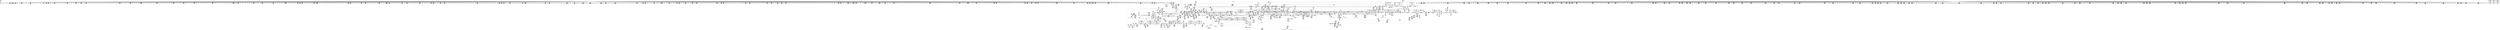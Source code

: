 digraph {
	CE0x4c2d530 [shape=record,shape=Mrecord,label="{CE0x4c2d530|i32_218|*Constant*|*SummSource*}"]
	CE0x4b4eab0 [shape=record,shape=Mrecord,label="{CE0x4b4eab0|56:_i8*,_:_CRE_163,164_}"]
	CE0x4b94e40 [shape=record,shape=Mrecord,label="{CE0x4b94e40|56:_i8*,_:_CRE_912,913_}"]
	CE0x4bcd5f0 [shape=record,shape=Mrecord,label="{CE0x4bcd5f0|56:_i8*,_:_CRE_252,253_}"]
	CE0x4b60b00 [shape=record,shape=Mrecord,label="{CE0x4b60b00|56:_i8*,_:_CRE_561,562_}"]
	CE0x4b65de0 [shape=record,shape=Mrecord,label="{CE0x4b65de0|may_link:call|security/selinux/hooks.c,1765|*SummSink*}"]
	CE0x4c2d400 [shape=record,shape=Mrecord,label="{CE0x4c2d400|i32_218|*Constant*}"]
	CE0x4b9aa80 [shape=record,shape=Mrecord,label="{CE0x4b9aa80|current_sid:sid|security/selinux/hooks.c,220|*SummSource*}"]
	CE0x4be4110 [shape=record,shape=Mrecord,label="{CE0x4be4110|56:_i8*,_:_CRE_927,928_}"]
	CE0x4be4bb0 [shape=record,shape=Mrecord,label="{CE0x4be4bb0|56:_i8*,_:_CRE_936,944_|*MultipleSource*|*LoadInst*|security/selinux/hooks.c,1770|security/selinux/hooks.c,1770}"]
	CE0x4bf5e80 [shape=record,shape=Mrecord,label="{CE0x4bf5e80|may_link:u|security/selinux/hooks.c,1773|*SummSink*}"]
	CE0x4b68170 [shape=record,shape=Mrecord,label="{CE0x4b68170|may_link:tmp3|security/selinux/hooks.c,1769}"]
	CE0x4b78c60 [shape=record,shape=Mrecord,label="{CE0x4b78c60|may_link:ad|security/selinux/hooks.c, 1764|*SummSource*}"]
	CE0x4b58420 [shape=record,shape=Mrecord,label="{CE0x4b58420|i32_2|*Constant*|*SummSink*}"]
	CE0x4c69670 [shape=record,shape=Mrecord,label="{CE0x4c69670|get_current:tmp|*SummSource*}"]
	CE0x4be98e0 [shape=record,shape=Mrecord,label="{CE0x4be98e0|28:_i32,_:_CRE_57,58_}"]
	CE0x4c22bf0 [shape=record,shape=Mrecord,label="{CE0x4c22bf0|i1_true|*Constant*|*SummSink*}"]
	CE0x4bbde40 [shape=record,shape=Mrecord,label="{CE0x4bbde40|i64*_getelementptr_inbounds_(_14_x_i64_,_14_x_i64_*___llvm_gcov_ctr219,_i64_0,_i64_9)|*Constant*|*SummSink*}"]
	CE0x4b605d0 [shape=record,shape=Mrecord,label="{CE0x4b605d0|56:_i8*,_:_CRE_554,555_}"]
	CE0x4b8ca60 [shape=record,shape=Mrecord,label="{CE0x4b8ca60|56:_i8*,_:_CRE_594,595_}"]
	CE0x4bc5fb0 [shape=record,shape=Mrecord,label="{CE0x4bc5fb0|104:_%struct.inode*,_:_CRE_221,222_}"]
	CE0x4b4fc90 [shape=record,shape=Mrecord,label="{CE0x4b4fc90|56:_i8*,_:_CRE_275,276_}"]
	CE0x4b4a0f0 [shape=record,shape=Mrecord,label="{CE0x4b4a0f0|56:_i8*,_:_CRE_199,200_}"]
	CE0x4b4ca90 [shape=record,shape=Mrecord,label="{CE0x4b4ca90|current_sid:call|security/selinux/hooks.c,218|*SummSink*}"]
	CE0x4bbf8d0 [shape=record,shape=Mrecord,label="{CE0x4bbf8d0|104:_%struct.inode*,_:_CRE_93,94_}"]
	CE0x4c14980 [shape=record,shape=Mrecord,label="{CE0x4c14980|i32_2048|*Constant*|*SummSource*}"]
	CE0x4b4e840 [shape=record,shape=Mrecord,label="{CE0x4b4e840|56:_i8*,_:_CRE_160,161_}"]
	CE0x4bfbc00 [shape=record,shape=Mrecord,label="{CE0x4bfbc00|avc_has_perm:entry|*SummSink*}"]
	CE0x4b5b2a0 [shape=record,shape=Mrecord,label="{CE0x4b5b2a0|may_link:dir|Function::may_link&Arg::dir::|*SummSink*}"]
	CE0x4beb2e0 [shape=record,shape=Mrecord,label="{CE0x4beb2e0|28:_i32,_:_CRE_83,84_}"]
	CE0x4bd78b0 [shape=record,shape=Mrecord,label="{CE0x4bd78b0|56:_i8*,_:_CRE_578,579_}"]
	CE0x4b55ba0 [shape=record,shape=Mrecord,label="{CE0x4b55ba0|get_current:tmp1}"]
	CE0x4b93b20 [shape=record,shape=Mrecord,label="{CE0x4b93b20|56:_i8*,_:_CRE_894,895_}"]
	CE0x4bcd700 [shape=record,shape=Mrecord,label="{CE0x4bcd700|56:_i8*,_:_CRE_253,254_}"]
	CE0x4bdbf20 [shape=record,shape=Mrecord,label="{CE0x4bdbf20|56:_i8*,_:_CRE_712,728_|*MultipleSource*|*LoadInst*|security/selinux/hooks.c,1770|security/selinux/hooks.c,1770}"]
	CE0x4c21bc0 [shape=record,shape=Mrecord,label="{CE0x4c21bc0|_call_void_mcount()_#3|*SummSource*}"]
	CE0x4b656f0 [shape=record,shape=Mrecord,label="{CE0x4b656f0|__llvm_gcov_indirect_counter_increment:tmp2}"]
	CE0x4bd25d0 [shape=record,shape=Mrecord,label="{CE0x4bd25d0|56:_i8*,_:_CRE_392,400_|*MultipleSource*|*LoadInst*|security/selinux/hooks.c,1770|security/selinux/hooks.c,1770}"]
	CE0x4c003d0 [shape=record,shape=Mrecord,label="{CE0x4c003d0|current_sid:tmp22|security/selinux/hooks.c,218|*SummSource*}"]
	CE0x4c03ee0 [shape=record,shape=Mrecord,label="{CE0x4c03ee0|VOIDTB_TE_array:_GCE_.str64_private_unnamed_addr_constant_38_x_i8_c_014SELinux:_%s:_unrecognized_kind_%d_0A_00_,_align_1:_elem_0:default:}"]
	CE0x4c03530 [shape=record,shape=Mrecord,label="{CE0x4c03530|GLOBAL:printk|*Constant*|*SummSource*}"]
	CE0x4b4a020 [shape=record,shape=Mrecord,label="{CE0x4b4a020|56:_i8*,_:_CRE_198,199_}"]
	CE0x4b4b0e0 [shape=record,shape=Mrecord,label="{CE0x4b4b0e0|i64*_getelementptr_inbounds_(_14_x_i64_,_14_x_i64_*___llvm_gcov_ctr219,_i64_0,_i64_3)|*Constant*}"]
	CE0x4bdebf0 [shape=record,shape=Mrecord,label="{CE0x4bdebf0|56:_i8*,_:_CRE_877,878_}"]
	CE0x4b4c3f0 [shape=record,shape=Mrecord,label="{CE0x4b4c3f0|may_link:if.end|*SummSource*}"]
	CE0x4b9d4e0 [shape=record,shape=Mrecord,label="{CE0x4b9d4e0|__llvm_gcov_indirect_counter_increment:predecessor|Function::__llvm_gcov_indirect_counter_increment&Arg::predecessor::|*SummSink*}"]
	CE0x4b56f50 [shape=record,shape=Mrecord,label="{CE0x4b56f50|_ret_i32_%retval.0,_!dbg_!27757|security/selinux/hooks.c,1799|*SummSource*}"]
	CE0x4b79d10 [shape=record,shape=Mrecord,label="{CE0x4b79d10|56:_i8*,_:_CRE_141,142_}"]
	CE0x4c02db0 [shape=record,shape=Mrecord,label="{CE0x4c02db0|i64*_getelementptr_inbounds_(_14_x_i64_,_14_x_i64_*___llvm_gcov_ctr219,_i64_0,_i64_11)|*Constant*|*SummSink*}"]
	CE0x4b5cdd0 [shape=record,shape=Mrecord,label="{CE0x4b5cdd0|56:_i8*,_:_CRE_196,197_}"]
	CE0x4c09220 [shape=record,shape=Mrecord,label="{CE0x4c09220|i32_22|*Constant*|*SummSource*}"]
	CE0x4b8e390 [shape=record,shape=Mrecord,label="{CE0x4b8e390|56:_i8*,_:_CRE_632,640_|*MultipleSource*|Function::may_link&Arg::dir::|security/selinux/hooks.c,1769|Function::selinux_inode_rmdir&Arg::dir::}"]
	CE0x4b50660 [shape=record,shape=Mrecord,label="{CE0x4b50660|__llvm_gcov_indirect_counter_increment:tmp1|*SummSink*}"]
	CE0x4c062a0 [shape=record,shape=Mrecord,label="{CE0x4c062a0|current_sid:tmp19|security/selinux/hooks.c,218|*SummSource*}"]
	CE0x4be6b80 [shape=record,shape=Mrecord,label="{CE0x4be6b80|may_link:sid4|security/selinux/hooks.c,1777|*SummSink*}"]
	CE0x4b59330 [shape=record,shape=Mrecord,label="{CE0x4b59330|may_link:entry|*SummSink*}"]
	CE0x4bc78b0 [shape=record,shape=Mrecord,label="{CE0x4bc78b0|104:_%struct.inode*,_:_CRE_305,306_}"]
	CE0x4c038b0 [shape=record,shape=Mrecord,label="{CE0x4c038b0|GLOBAL:printk|*Constant*|*SummSink*}"]
	CE0x4b66f30 [shape=record,shape=Mrecord,label="{CE0x4b66f30|56:_i8*,_:_CRE_258,259_}"]
	CE0x4c09c90 [shape=record,shape=Mrecord,label="{CE0x4c09c90|current_sid:tmp23|security/selinux/hooks.c,218|*SummSink*}"]
	CE0x4bf9db0 [shape=record,shape=Mrecord,label="{CE0x4bf9db0|may_link:type|security/selinux/hooks.c,1772|*SummSource*}"]
	CE0x4bf0400 [shape=record,shape=Mrecord,label="{CE0x4bf0400|may_link:tmp19|security/selinux/hooks.c,1789}"]
	CE0x4beabe0 [shape=record,shape=Mrecord,label="{CE0x4beabe0|28:_i32,_:_CRE_76,77_}"]
	CE0x4b8d4f0 [shape=record,shape=Mrecord,label="{CE0x4b8d4f0|56:_i8*,_:_CRE_607,608_}"]
	CE0x4bd3620 [shape=record,shape=Mrecord,label="{CE0x4bd3620|56:_i8*,_:_CRE_464,472_|*MultipleSource*|*LoadInst*|security/selinux/hooks.c,1770|security/selinux/hooks.c,1770}"]
	CE0x4b8be30 [shape=record,shape=Mrecord,label="{CE0x4b8be30|56:_i8*,_:_CRE_579,580_}"]
	CE0x4bce910 [shape=record,shape=Mrecord,label="{CE0x4bce910|56:_i8*,_:_CRE_270,271_}"]
	CE0x4c237c0 [shape=record,shape=Mrecord,label="{CE0x4c237c0|may_link:call11|security/selinux/hooks.c,1797}"]
	CE0x4bd30b0 [shape=record,shape=Mrecord,label="{CE0x4bd30b0|56:_i8*,_:_CRE_440,448_|*MultipleSource*|*LoadInst*|security/selinux/hooks.c,1770|security/selinux/hooks.c,1770}"]
	CE0x4bea0e0 [shape=record,shape=Mrecord,label="{CE0x4bea0e0|28:_i32,_:_CRE_65,66_}"]
	CE0x4bc9d10 [shape=record,shape=Mrecord,label="{CE0x4bc9d10|56:_i8*,_:_CRE_175,176_}"]
	CE0x4be5a10 [shape=record,shape=Mrecord,label="{CE0x4be5a10|56:_i8*,_:_CRE_982,983_}"]
	CE0x4be9740 [shape=record,shape=Mrecord,label="{CE0x4be9740|28:_i32,_:_CRE_55,56_}"]
	CE0x4beb0e0 [shape=record,shape=Mrecord,label="{CE0x4beb0e0|28:_i32,_:_CRE_81,82_}"]
	CE0x4bce4d0 [shape=record,shape=Mrecord,label="{CE0x4bce4d0|56:_i8*,_:_CRE_266,267_}"]
	CE0x4385fe0 [shape=record,shape=Mrecord,label="{CE0x4385fe0|i32_1|*Constant*}"]
	CE0x4b98650 [shape=record,shape=Mrecord,label="{CE0x4b98650|56:_i8*,_:_CRE_981,982_}"]
	CE0x4b51b30 [shape=record,shape=Mrecord,label="{CE0x4b51b30|56:_i8*,_:_CRE_144,145_}"]
	CE0x4b5f210 [shape=record,shape=Mrecord,label="{CE0x4b5f210|56:_i8*,_:_CRE_500,504_|*MultipleSource*|Function::may_link&Arg::dir::|security/selinux/hooks.c,1769|Function::selinux_inode_rmdir&Arg::dir::}"]
	CE0x4bfbe70 [shape=record,shape=Mrecord,label="{CE0x4bfbe70|avc_has_perm:ssid|Function::avc_has_perm&Arg::ssid::}"]
	CE0x4bebbe0 [shape=record,shape=Mrecord,label="{CE0x4bebbe0|28:_i32,_:_CRE_92,93_}"]
	CE0x4b4bb30 [shape=record,shape=Mrecord,label="{CE0x4b4bb30|56:_i8*,_:_CRE_24,32_|*MultipleSource*|Function::may_link&Arg::dir::|security/selinux/hooks.c,1769|Function::selinux_inode_rmdir&Arg::dir::}"]
	CE0x4b71230 [shape=record,shape=Mrecord,label="{CE0x4b71230|current_sid:tmp9|security/selinux/hooks.c,218}"]
	CE0x4b6d000 [shape=record,shape=Mrecord,label="{CE0x4b6d000|i64_1|*Constant*}"]
	CE0x4b4d110 [shape=record,shape=Mrecord,label="{CE0x4b4d110|56:_i8*,_:_CRE_240,241_}"]
	CE0x4c01740 [shape=record,shape=Mrecord,label="{CE0x4c01740|may_link:tmp16|security/selinux/hooks.c,1786|*SummSink*}"]
	CE0x4bfabb0 [shape=record,shape=Mrecord,label="{CE0x4bfabb0|may_link:tmp9|security/selinux/hooks.c,1778}"]
	CE0x4b92910 [shape=record,shape=Mrecord,label="{CE0x4b92910|56:_i8*,_:_CRE_877,878_}"]
	CE0x4c25a90 [shape=record,shape=Mrecord,label="{CE0x4c25a90|may_link:retval.0}"]
	CE0x4c1f900 [shape=record,shape=Mrecord,label="{CE0x4c1f900|may_link:tmp24|security/selinux/hooks.c,1797|*SummSource*}"]
	CE0x4bd6590 [shape=record,shape=Mrecord,label="{CE0x4bd6590|56:_i8*,_:_CRE_560,561_}"]
	CE0x4b4e430 [shape=record,shape=Mrecord,label="{CE0x4b4e430|56:_i8*,_:_CRE_155,156_}"]
	CE0x4b4e010 [shape=record,shape=Mrecord,label="{CE0x4b4e010|may_link:dentry|Function::may_link&Arg::dentry::|*SummSink*}"]
	CE0x4bf8ab0 [shape=record,shape=Mrecord,label="{CE0x4bf8ab0|may_link:tmp21|security/selinux/hooks.c,1793|*SummSink*}"]
	CE0x6742150 [shape=record,shape=Mrecord,label="{CE0x6742150|selinux_inode_rmdir:tmp2|*SummSink*}"]
	CE0x4bcb360 [shape=record,shape=Mrecord,label="{CE0x4bcb360|56:_i8*,_:_CRE_196,197_}"]
	CE0x4b8d1b0 [shape=record,shape=Mrecord,label="{CE0x4b8d1b0|56:_i8*,_:_CRE_603,604_}"]
	CE0x4c2b130 [shape=record,shape=Mrecord,label="{CE0x4c2b130|current_sid:tmp8|security/selinux/hooks.c,218|*SummSource*}"]
	CE0x4b71440 [shape=record,shape=Mrecord,label="{CE0x4b71440|current_sid:tmp9|security/selinux/hooks.c,218|*SummSink*}"]
	CE0x4c211b0 [shape=record,shape=Mrecord,label="{CE0x4c211b0|i64_4|*Constant*|*SummSource*}"]
	CE0x4bc0f90 [shape=record,shape=Mrecord,label="{CE0x4bc0f90|104:_%struct.inode*,_:_CRE_155,156_}"]
	CE0x4b4a770 [shape=record,shape=Mrecord,label="{CE0x4b4a770|56:_i8*,_:_CRE_207,208_}"]
	CE0x4bd0290 [shape=record,shape=Mrecord,label="{CE0x4bd0290|56:_i8*,_:_CRE_294,295_}"]
	CE0x4c07730 [shape=record,shape=Mrecord,label="{CE0x4c07730|GLOBAL:get_current|*Constant*|*SummSource*}"]
	CE0x4b99780 [shape=record,shape=Mrecord,label="{CE0x4b99780|104:_%struct.inode*,_:_CRE_315,316_}"]
	CE0x4bc11f0 [shape=record,shape=Mrecord,label="{CE0x4bc11f0|104:_%struct.inode*,_:_CRE_157,158_}"]
	CE0x4b63800 [shape=record,shape=Mrecord,label="{CE0x4b63800|56:_i8*,_:_CRE_952,960_|*MultipleSource*|Function::may_link&Arg::dir::|security/selinux/hooks.c,1769|Function::selinux_inode_rmdir&Arg::dir::}"]
	CE0x4b53040 [shape=record,shape=Mrecord,label="{CE0x4b53040|56:_i8*,_:_CRE_328,336_|*MultipleSource*|Function::may_link&Arg::dir::|security/selinux/hooks.c,1769|Function::selinux_inode_rmdir&Arg::dir::}"]
	CE0x4b3df00 [shape=record,shape=Mrecord,label="{CE0x4b3df00|may_link:tmp12|security/selinux/hooks.c,1779|*SummSource*}"]
	CE0x4bcbe00 [shape=record,shape=Mrecord,label="{CE0x4bcbe00|56:_i8*,_:_CRE_206,207_}"]
	CE0x4b4b650 [shape=record,shape=Mrecord,label="{CE0x4b4b650|may_link:tmp11|security/selinux/hooks.c,1778|*SummSource*}"]
	CE0x4bc7da0 [shape=record,shape=Mrecord,label="{CE0x4bc7da0|104:_%struct.inode*,_:_CRE_308,309_}"]
	CE0x4bd7140 [shape=record,shape=Mrecord,label="{CE0x4bd7140|56:_i8*,_:_CRE_571,572_}"]
	CE0x4bec760 [shape=record,shape=Mrecord,label="{CE0x4bec760|28:_i32,_:_CRE_103,104_}"]
	CE0x4b4d820 [shape=record,shape=Mrecord,label="{CE0x4b4d820|56:_i8*,_:_CRE_247,248_}"]
	CE0x4be6800 [shape=record,shape=Mrecord,label="{CE0x4be6800|28:_i32,_:_CRE_0,8_|*MultipleSource*|*LoadInst*|security/selinux/hooks.c,1769|security/selinux/hooks.c,1769|security/selinux/hooks.c,1777}"]
	CE0x4be5900 [shape=record,shape=Mrecord,label="{CE0x4be5900|56:_i8*,_:_CRE_981,982_}"]
	CE0x4bf1740 [shape=record,shape=Mrecord,label="{CE0x4bf1740|GLOBAL:__llvm_gcov_global_state_pred221|Global_var:__llvm_gcov_global_state_pred221|*SummSource*}"]
	CE0x4c024b0 [shape=record,shape=Mrecord,label="{CE0x4c024b0|i64**_getelementptr_inbounds_(_4_x_i64*_,_4_x_i64*_*___llvm_gcda_edge_table220,_i64_0,_i64_0)|*Constant*}"]
	CE0x4b917e0 [shape=record,shape=Mrecord,label="{CE0x4b917e0|56:_i8*,_:_CRE_856,864_|*MultipleSource*|Function::may_link&Arg::dir::|security/selinux/hooks.c,1769|Function::selinux_inode_rmdir&Arg::dir::}"]
	CE0x4b9b060 [shape=record,shape=Mrecord,label="{CE0x4b9b060|__llvm_gcov_indirect_counter_increment:bb4}"]
	CE0x4b9f800 [shape=record,shape=Mrecord,label="{CE0x4b9f800|56:_i8*,_:_CRE_64,72_|*MultipleSource*|*LoadInst*|security/selinux/hooks.c,1770|security/selinux/hooks.c,1770}"]
	CE0x4c2c730 [shape=record,shape=Mrecord,label="{CE0x4c2c730|_call_void_lockdep_rcu_suspicious(i8*_getelementptr_inbounds_(_25_x_i8_,_25_x_i8_*_.str3,_i32_0,_i32_0),_i32_218,_i8*_getelementptr_inbounds_(_45_x_i8_,_45_x_i8_*_.str12,_i32_0,_i32_0))_#10,_!dbg_!27727|security/selinux/hooks.c,218|*SummSink*}"]
	CE0x4b663a0 [shape=record,shape=Mrecord,label="{CE0x4b663a0|may_link:sw.bb}"]
	CE0x4b9d0a0 [shape=record,shape=Mrecord,label="{CE0x4b9d0a0|__llvm_gcov_indirect_counter_increment:entry}"]
	CE0x4b9a0d0 [shape=record,shape=Mrecord,label="{CE0x4b9a0d0|_ret_void}"]
	CE0x4be7660 [shape=record,shape=Mrecord,label="{CE0x4be7660|28:_i32,_:_CRE_10,11_}"]
	CE0x4b63960 [shape=record,shape=Mrecord,label="{CE0x4b63960|56:_i8*,_:_CRE_960,968_|*MultipleSource*|Function::may_link&Arg::dir::|security/selinux/hooks.c,1769|Function::selinux_inode_rmdir&Arg::dir::}"]
	CE0x4bc7ea0 [shape=record,shape=Mrecord,label="{CE0x4bc7ea0|104:_%struct.inode*,_:_CRE_309,310_}"]
	CE0x4b4a840 [shape=record,shape=Mrecord,label="{CE0x4b4a840|56:_i8*,_:_CRE_208,210_|*MultipleSource*|Function::may_link&Arg::dir::|security/selinux/hooks.c,1769|Function::selinux_inode_rmdir&Arg::dir::}"]
	CE0x4bec870 [shape=record,shape=Mrecord,label="{CE0x4bec870|28:_i32,_:_CRE_104,105_}"]
	CE0x4bd3b90 [shape=record,shape=Mrecord,label="{CE0x4bd3b90|56:_i8*,_:_CRE_475,476_}"]
	CE0x4bda440 [shape=record,shape=Mrecord,label="{CE0x4bda440|56:_i8*,_:_CRE_619,620_}"]
	CE0x4bce2b0 [shape=record,shape=Mrecord,label="{CE0x4bce2b0|56:_i8*,_:_CRE_264,265_}"]
	CE0x4b5cc30 [shape=record,shape=Mrecord,label="{CE0x4b5cc30|56:_i8*,_:_CRE_194,195_}"]
	CE0x4bc8670 [shape=record,shape=Mrecord,label="{CE0x4bc8670|i32_5|*Constant*|*SummSource*}"]
	CE0x4bcbbe0 [shape=record,shape=Mrecord,label="{CE0x4bcbbe0|56:_i8*,_:_CRE_204,205_}"]
	CE0x4bbfb30 [shape=record,shape=Mrecord,label="{CE0x4bbfb30|104:_%struct.inode*,_:_CRE_95,96_}"]
	CE0x4b926f0 [shape=record,shape=Mrecord,label="{CE0x4b926f0|56:_i8*,_:_CRE_875,876_}"]
	CE0x4be4220 [shape=record,shape=Mrecord,label="{CE0x4be4220|56:_i8*,_:_CRE_928,929_}"]
	CE0x4b8c720 [shape=record,shape=Mrecord,label="{CE0x4b8c720|56:_i8*,_:_CRE_590,591_}"]
	CE0x4bc2b70 [shape=record,shape=Mrecord,label="{CE0x4bc2b70|104:_%struct.inode*,_:_CRE_177,178_}"]
	CE0x4b8cda0 [shape=record,shape=Mrecord,label="{CE0x4b8cda0|56:_i8*,_:_CRE_598,599_}"]
	CE0x4bd0f50 [shape=record,shape=Mrecord,label="{CE0x4bd0f50|56:_i8*,_:_CRE_306,307_}"]
	CE0x4bdd4e0 [shape=record,shape=Mrecord,label="{CE0x4bdd4e0|56:_i8*,_:_CRE_824,832_|*MultipleSource*|*LoadInst*|security/selinux/hooks.c,1770|security/selinux/hooks.c,1770}"]
	CE0x4be95a0 [shape=record,shape=Mrecord,label="{CE0x4be95a0|28:_i32,_:_CRE_53,54_}"]
	CE0x4bd53d0 [shape=record,shape=Mrecord,label="{CE0x4bd53d0|56:_i8*,_:_CRE_520,528_|*MultipleSource*|*LoadInst*|security/selinux/hooks.c,1770|security/selinux/hooks.c,1770}"]
	CE0x4b71160 [shape=record,shape=Mrecord,label="{CE0x4b71160|i64_4|*Constant*|*SummSink*}"]
	CE0x4be4fb0 [shape=record,shape=Mrecord,label="{CE0x4be4fb0|56:_i8*,_:_CRE_960,968_|*MultipleSource*|*LoadInst*|security/selinux/hooks.c,1770|security/selinux/hooks.c,1770}"]
	CE0x4c220a0 [shape=record,shape=Mrecord,label="{CE0x4c220a0|current_sid:do.end|*SummSink*}"]
	CE0x4b3d7e0 [shape=record,shape=Mrecord,label="{CE0x4b3d7e0|i64*_getelementptr_inbounds_(_14_x_i64_,_14_x_i64_*___llvm_gcov_ctr219,_i64_0,_i64_3)|*Constant*|*SummSink*}"]
	CE0x4b95060 [shape=record,shape=Mrecord,label="{CE0x4b95060|56:_i8*,_:_CRE_914,915_}"]
	CE0x4b73540 [shape=record,shape=Mrecord,label="{CE0x4b73540|__llvm_gcov_indirect_counter_increment:pred}"]
	CE0x4b52190 [shape=record,shape=Mrecord,label="{CE0x4b52190|56:_i8*,_:_CRE_150,151_}"]
	CE0x4b614c0 [shape=record,shape=Mrecord,label="{CE0x4b614c0|56:_i8*,_:_CRE_573,574_}"]
	CE0x4bcf3b0 [shape=record,shape=Mrecord,label="{CE0x4bcf3b0|56:_i8*,_:_CRE_280,281_}"]
	CE0x4c25bc0 [shape=record,shape=Mrecord,label="{CE0x4c25bc0|may_link:retval.0|*SummSource*}"]
	CE0x4bdd310 [shape=record,shape=Mrecord,label="{CE0x4bdd310|56:_i8*,_:_CRE_816,824_|*MultipleSource*|*LoadInst*|security/selinux/hooks.c,1770|security/selinux/hooks.c,1770}"]
	CE0x4b49bd0 [shape=record,shape=Mrecord,label="{CE0x4b49bd0|56:_i8*,_:_CRE_299,300_}"]
	CE0x4bd7ad0 [shape=record,shape=Mrecord,label="{CE0x4bd7ad0|56:_i8*,_:_CRE_580,581_}"]
	CE0x4c009f0 [shape=record,shape=Mrecord,label="{CE0x4c009f0|current_sid:tmp24|security/selinux/hooks.c,220|*SummSink*}"]
	CE0x4b44570 [shape=record,shape=Mrecord,label="{CE0x4b44570|current_sid:entry}"]
	CE0x4bc5760 [shape=record,shape=Mrecord,label="{CE0x4bc5760|104:_%struct.inode*,_:_CRE_214,215_}"]
	CE0x4b56300 [shape=record,shape=Mrecord,label="{CE0x4b56300|i64*_getelementptr_inbounds_(_2_x_i64_,_2_x_i64_*___llvm_gcov_ctr225,_i64_0,_i64_0)|*Constant*}"]
	CE0x4bf5d80 [shape=record,shape=Mrecord,label="{CE0x4bf5d80|i8_10|*Constant*|*SummSink*}"]
	CE0x4be3bc0 [shape=record,shape=Mrecord,label="{CE0x4be3bc0|56:_i8*,_:_CRE_922,923_}"]
	CE0x4bea8e0 [shape=record,shape=Mrecord,label="{CE0x4bea8e0|28:_i32,_:_CRE_73,74_}"]
	CE0x4c2af70 [shape=record,shape=Mrecord,label="{CE0x4c2af70|0:_i8,_:_GCMR_current_sid.__warned_internal_global_i8_0,_section_.data.unlikely_,_align_1:_elem_0:default:}"]
	CE0x4b96af0 [shape=record,shape=Mrecord,label="{CE0x4b96af0|56:_i8*,_:_CRE_900,901_}"]
	CE0x4bebfe0 [shape=record,shape=Mrecord,label="{CE0x4bebfe0|28:_i32,_:_CRE_96,97_}"]
	CE0x4b758d0 [shape=record,shape=Mrecord,label="{CE0x4b758d0|get_current:tmp3}"]
	CE0x4be8830 [shape=record,shape=Mrecord,label="{CE0x4be8830|28:_i32,_:_CRE_32,34_|*MultipleSource*|*LoadInst*|security/selinux/hooks.c,1769|security/selinux/hooks.c,1769|security/selinux/hooks.c,1777}"]
	CE0x4bd9ab0 [shape=record,shape=Mrecord,label="{CE0x4bd9ab0|56:_i8*,_:_CRE_610,611_}"]
	CE0x4b60e40 [shape=record,shape=Mrecord,label="{CE0x4b60e40|56:_i8*,_:_CRE_565,566_}"]
	CE0x4bf18a0 [shape=record,shape=Mrecord,label="{CE0x4bf18a0|GLOBAL:__llvm_gcov_global_state_pred221|Global_var:__llvm_gcov_global_state_pred221|*SummSink*}"]
	CE0x4b55c10 [shape=record,shape=Mrecord,label="{CE0x4b55c10|get_current:tmp1|*SummSource*}"]
	CE0x4be94d0 [shape=record,shape=Mrecord,label="{CE0x4be94d0|28:_i32,_:_CRE_52,53_}"]
	CE0x4b92a20 [shape=record,shape=Mrecord,label="{CE0x4b92a20|56:_i8*,_:_CRE_878,879_}"]
	CE0x4b9eb80 [shape=record,shape=Mrecord,label="{CE0x4b9eb80|56:_i8*,_:_CRE_8,12_|*MultipleSource*|*LoadInst*|security/selinux/hooks.c,1770|security/selinux/hooks.c,1770}"]
	CE0x4b8f9e0 [shape=record,shape=Mrecord,label="{CE0x4b8f9e0|56:_i8*,_:_CRE_728,736_|*MultipleSource*|Function::may_link&Arg::dir::|security/selinux/hooks.c,1769|Function::selinux_inode_rmdir&Arg::dir::}"]
	CE0x4c00c60 [shape=record,shape=Mrecord,label="{CE0x4c00c60|__llvm_gcov_indirect_counter_increment:bb|*SummSource*}"]
	CE0x4b98730 [shape=record,shape=Mrecord,label="{CE0x4b98730|56:_i8*,_:_CRE_982,983_}"]
	CE0x4c2bdd0 [shape=record,shape=Mrecord,label="{CE0x4c2bdd0|__llvm_gcov_indirect_counter_increment:tmp5}"]
	CE0x4b58c20 [shape=record,shape=Mrecord,label="{CE0x4b58c20|104:_%struct.inode*,_:_CRE_0,4_|*MultipleSource*|Function::selinux_inode_rmdir&Arg::dentry::|Function::may_link&Arg::dentry::|security/selinux/hooks.c,1770}"]
	CE0x4bc87f0 [shape=record,shape=Mrecord,label="{CE0x4bc87f0|may_link:d_inode|security/selinux/hooks.c,1770|*SummSink*}"]
	CE0x4b56d30 [shape=record,shape=Mrecord,label="{CE0x4b56d30|56:_i8*,_:_CRE_12,16_|*MultipleSource*|Function::may_link&Arg::dir::|security/selinux/hooks.c,1769|Function::selinux_inode_rmdir&Arg::dir::}"]
	CE0x4b52080 [shape=record,shape=Mrecord,label="{CE0x4b52080|56:_i8*,_:_CRE_149,150_}"]
	CE0x4bc0ad0 [shape=record,shape=Mrecord,label="{CE0x4bc0ad0|104:_%struct.inode*,_:_CRE_151,152_}"]
	CE0x4b9d260 [shape=record,shape=Mrecord,label="{CE0x4b9d260|__llvm_gcov_indirect_counter_increment:entry|*SummSink*}"]
	CE0x4b8d830 [shape=record,shape=Mrecord,label="{CE0x4b8d830|56:_i8*,_:_CRE_611,612_}"]
	CE0x4b96160 [shape=record,shape=Mrecord,label="{CE0x4b96160|56:_i8*,_:_CRE_930,931_}"]
	CE0x4bda000 [shape=record,shape=Mrecord,label="{CE0x4bda000|56:_i8*,_:_CRE_615,616_}"]
	CE0x4b7b490 [shape=record,shape=Mrecord,label="{CE0x4b7b490|current_sid:tmp|*SummSink*}"]
	CE0x4bdf580 [shape=record,shape=Mrecord,label="{CE0x4bdf580|56:_i8*,_:_CRE_886,887_}"]
	CE0x4c01cd0 [shape=record,shape=Mrecord,label="{CE0x4c01cd0|may_link:tmp17|security/selinux/hooks.c,1786|*SummSink*}"]
	CE0x4b525d0 [shape=record,shape=Mrecord,label="{CE0x4b525d0|56:_i8*,_:_CRE_154,155_}"]
	CE0x4b61320 [shape=record,shape=Mrecord,label="{CE0x4b61320|56:_i8*,_:_CRE_571,572_}"]
	CE0x4b97f20 [shape=record,shape=Mrecord,label="{CE0x4b97f20|56:_i8*,_:_CRE_919,920_}"]
	CE0x4bd68c0 [shape=record,shape=Mrecord,label="{CE0x4bd68c0|56:_i8*,_:_CRE_563,564_}"]
	CE0x4bc3e70 [shape=record,shape=Mrecord,label="{CE0x4bc3e70|104:_%struct.inode*,_:_CRE_193,194_}"]
	CE0x4b9ef80 [shape=record,shape=Mrecord,label="{CE0x4b9ef80|56:_i8*,_:_CRE_24,32_|*MultipleSource*|*LoadInst*|security/selinux/hooks.c,1770|security/selinux/hooks.c,1770}"]
	CE0x4b4f8a0 [shape=record,shape=Mrecord,label="{CE0x4b4f8a0|i64_3|*Constant*|*SummSink*}"]
	CE0x4b7a1c0 [shape=record,shape=Mrecord,label="{CE0x4b7a1c0|56:_i8*,_:_CRE_147,148_}"]
	CE0x4b49f10 [shape=record,shape=Mrecord,label="{CE0x4b49f10|56:_i8*,_:_CRE_303,304_}"]
	CE0x4bf8d30 [shape=record,shape=Mrecord,label="{CE0x4bf8d30|i32_3|*Constant*}"]
	CE0x4bdf470 [shape=record,shape=Mrecord,label="{CE0x4bdf470|56:_i8*,_:_CRE_885,886_}"]
	CE0x4b79a80 [shape=record,shape=Mrecord,label="{CE0x4b79a80|get_current:bb}"]
	CE0x4b56dd0 [shape=record,shape=Mrecord,label="{CE0x4b56dd0|may_link:kind|Function::may_link&Arg::kind::|*SummSink*}"]
	CE0x4bd3450 [shape=record,shape=Mrecord,label="{CE0x4bd3450|56:_i8*,_:_CRE_456,464_|*MultipleSource*|*LoadInst*|security/selinux/hooks.c,1770|security/selinux/hooks.c,1770}"]
	CE0x4b610b0 [shape=record,shape=Mrecord,label="{CE0x4b610b0|56:_i8*,_:_CRE_568,569_}"]
	CE0x4bbf530 [shape=record,shape=Mrecord,label="{CE0x4bbf530|104:_%struct.inode*,_:_CRE_90,91_}"]
	CE0x4b45cc0 [shape=record,shape=Mrecord,label="{CE0x4b45cc0|selinux_inode_rmdir:entry}"]
	CE0x4ba0330 [shape=record,shape=Mrecord,label="{CE0x4ba0330|may_link:tmp14|security/selinux/hooks.c,1783|*SummSink*}"]
	CE0x4b5cb60 [shape=record,shape=Mrecord,label="{CE0x4b5cb60|56:_i8*,_:_CRE_193,194_}"]
	CE0x4bed100 [shape=record,shape=Mrecord,label="{CE0x4bed100|28:_i32,_:_CRE_109,110_}"]
	CE0x4be6670 [shape=record,shape=Mrecord,label="{CE0x4be6670|may_link:tmp6|security/selinux/hooks.c,1770|*SummSource*}"]
	CE0x4c028e0 [shape=record,shape=Mrecord,label="{CE0x4c028e0|i64*_getelementptr_inbounds_(_14_x_i64_,_14_x_i64_*___llvm_gcov_ctr219,_i64_0,_i64_11)|*Constant*}"]
	CE0x4c25780 [shape=record,shape=Mrecord,label="{CE0x4c25780|current_sid:bb|*SummSink*}"]
	CE0x4bd9ef0 [shape=record,shape=Mrecord,label="{CE0x4bd9ef0|56:_i8*,_:_CRE_614,615_}"]
	CE0x4c25fd0 [shape=record,shape=Mrecord,label="{CE0x4c25fd0|may_link:tmp26|security/selinux/hooks.c,1799}"]
	CE0x4b99520 [shape=record,shape=Mrecord,label="{CE0x4b99520|104:_%struct.inode*,_:_CRE_313,314_}"]
	CE0x4bda110 [shape=record,shape=Mrecord,label="{CE0x4bda110|56:_i8*,_:_CRE_616,617_}"]
	CE0x4b5f7d0 [shape=record,shape=Mrecord,label="{CE0x4b5f7d0|56:_i8*,_:_CRE_512,520_|*MultipleSource*|Function::may_link&Arg::dir::|security/selinux/hooks.c,1769|Function::selinux_inode_rmdir&Arg::dir::}"]
	CE0x4c2e600 [shape=record,shape=Mrecord,label="{CE0x4c2e600|current_sid:tmp17|security/selinux/hooks.c,218|*SummSource*}"]
	CE0x4bc5af0 [shape=record,shape=Mrecord,label="{CE0x4bc5af0|104:_%struct.inode*,_:_CRE_217,218_}"]
	CE0x4bf6660 [shape=record,shape=Mrecord,label="{CE0x4bf6660|may_link:cond|security/selinux/hooks.c,1776|*SummSink*}"]
	CE0x4bc1ca0 [shape=record,shape=Mrecord,label="{CE0x4bc1ca0|104:_%struct.inode*,_:_CRE_166,167_}"]
	CE0x4c2d730 [shape=record,shape=Mrecord,label="{CE0x4c2d730|i8*_getelementptr_inbounds_(_45_x_i8_,_45_x_i8_*_.str12,_i32_0,_i32_0)|*Constant*}"]
	CE0x4b7e140 [shape=record,shape=Mrecord,label="{CE0x4b7e140|56:_i8*,_:_CRE_173,174_}"]
	CE0x4b7b520 [shape=record,shape=Mrecord,label="{CE0x4b7b520|i64_1|*Constant*}"]
	CE0x4b49b00 [shape=record,shape=Mrecord,label="{CE0x4b49b00|56:_i8*,_:_CRE_298,299_}"]
	CE0x4b79510 [shape=record,shape=Mrecord,label="{CE0x4b79510|may_link:sw.bb8}"]
	CE0x4bc7030 [shape=record,shape=Mrecord,label="{CE0x4bc7030|104:_%struct.inode*,_:_CRE_280,288_|*MultipleSource*|Function::selinux_inode_rmdir&Arg::dentry::|Function::may_link&Arg::dentry::|security/selinux/hooks.c,1770}"]
	CE0x4b91de0 [shape=record,shape=Mrecord,label="{CE0x4b91de0|56:_i8*,_:_CRE_866,867_}"]
	CE0x4c08f90 [shape=record,shape=Mrecord,label="{CE0x4c08f90|current_sid:tmp21|security/selinux/hooks.c,218|*SummSink*}"]
	CE0x4c05790 [shape=record,shape=Mrecord,label="{CE0x4c05790|i64*_getelementptr_inbounds_(_2_x_i64_,_2_x_i64_*___llvm_gcov_ctr98,_i64_0,_i64_0)|*Constant*|*SummSink*}"]
	CE0x4beb7e0 [shape=record,shape=Mrecord,label="{CE0x4beb7e0|28:_i32,_:_CRE_88,89_}"]
	CE0x4bc5d50 [shape=record,shape=Mrecord,label="{CE0x4bc5d50|104:_%struct.inode*,_:_CRE_219,220_}"]
	CE0x4b8dc40 [shape=record,shape=Mrecord,label="{CE0x4b8dc40|56:_i8*,_:_CRE_616,617_}"]
	CE0x4b55b10 [shape=record,shape=Mrecord,label="{CE0x4b55b10|selinux_inode_rmdir:tmp}"]
	CE0x4c2a550 [shape=record,shape=Mrecord,label="{CE0x4c2a550|__llvm_gcov_indirect_counter_increment:bb|*SummSink*}"]
	CE0x4bda330 [shape=record,shape=Mrecord,label="{CE0x4bda330|56:_i8*,_:_CRE_618,619_}"]
	CE0x4b944b0 [shape=record,shape=Mrecord,label="{CE0x4b944b0|56:_i8*,_:_CRE_903,904_}"]
	"CONST[source:0(mediator),value:2(dynamic)][purpose:{object}][SnkIdx:2]"
	CE0x4bcc730 [shape=record,shape=Mrecord,label="{CE0x4bcc730|56:_i8*,_:_CRE_232,236_|*MultipleSource*|*LoadInst*|security/selinux/hooks.c,1770|security/selinux/hooks.c,1770}"]
	CE0x4b4da90 [shape=record,shape=Mrecord,label="{CE0x4b4da90|56:_i8*,_:_CRE_250,251_}"]
	CE0x4c02870 [shape=record,shape=Mrecord,label="{CE0x4c02870|i64**_getelementptr_inbounds_(_4_x_i64*_,_4_x_i64*_*___llvm_gcda_edge_table220,_i64_0,_i64_0)|*Constant*|*SummSink*}"]
	CE0x4bf5ef0 [shape=record,shape=Mrecord,label="{CE0x4bf5ef0|may_link:u|security/selinux/hooks.c,1773}"]
	CE0x4bba8c0 [shape=record,shape=Mrecord,label="{CE0x4bba8c0|get_current:tmp4|./arch/x86/include/asm/current.h,14|*SummSink*}"]
	CE0x4be5380 [shape=record,shape=Mrecord,label="{CE0x4be5380|56:_i8*,_:_CRE_977,978_}"]
	CE0x4b97040 [shape=record,shape=Mrecord,label="{CE0x4b97040|56:_i8*,_:_CRE_905,906_}"]
	CE0x4bda990 [shape=record,shape=Mrecord,label="{CE0x4bda990|56:_i8*,_:_CRE_864,865_}"]
	CE0x4bc7470 [shape=record,shape=Mrecord,label="{CE0x4bc7470|104:_%struct.inode*,_:_CRE_296,304_|*MultipleSource*|Function::selinux_inode_rmdir&Arg::dentry::|Function::may_link&Arg::dentry::|security/selinux/hooks.c,1770}"]
	CE0x4c2de70 [shape=record,shape=Mrecord,label="{CE0x4c2de70|i64*_getelementptr_inbounds_(_11_x_i64_,_11_x_i64_*___llvm_gcov_ctr125,_i64_0,_i64_9)|*Constant*}"]
	CE0x4bf67a0 [shape=record,shape=Mrecord,label="{CE0x4bf67a0|i64_1048576|*Constant*|*SummSource*}"]
	CE0x4b51f70 [shape=record,shape=Mrecord,label="{CE0x4b51f70|56:_i8*,_:_CRE_148,149_}"]
	CE0x4b4fd60 [shape=record,shape=Mrecord,label="{CE0x4b4fd60|56:_i8*,_:_CRE_276,277_}"]
	CE0x4c26a10 [shape=record,shape=Mrecord,label="{CE0x4c26a10|may_link:tmp26|security/selinux/hooks.c,1799|*SummSink*}"]
	CE0x4b492e0 [shape=record,shape=Mrecord,label="{CE0x4b492e0|56:_i8*,_:_CRE_288,289_}"]
	CE0x4be99e0 [shape=record,shape=Mrecord,label="{CE0x4be99e0|28:_i32,_:_CRE_58,59_}"]
	CE0x4b7d310 [shape=record,shape=Mrecord,label="{CE0x4b7d310|56:_i8*,_:_CRE_432,440_|*MultipleSource*|Function::may_link&Arg::dir::|security/selinux/hooks.c,1769|Function::selinux_inode_rmdir&Arg::dir::}"]
	CE0x4be5b20 [shape=record,shape=Mrecord,label="{CE0x4be5b20|56:_i8*,_:_CRE_983,984_}"]
	CE0x4b60410 [shape=record,shape=Mrecord,label="{CE0x4b60410|56:_i8*,_:_CRE_553,554_}"]
	CE0x4b675b0 [shape=record,shape=Mrecord,label="{CE0x4b675b0|56:_i8*,_:_CRE_266,267_}"]
	CE0x4bc7250 [shape=record,shape=Mrecord,label="{CE0x4bc7250|104:_%struct.inode*,_:_CRE_288,296_|*MultipleSource*|Function::selinux_inode_rmdir&Arg::dentry::|Function::may_link&Arg::dentry::|security/selinux/hooks.c,1770}"]
	CE0x4c20260 [shape=record,shape=Mrecord,label="{CE0x4c20260|current_sid:tmp15|security/selinux/hooks.c,218}"]
	CE0x4bcf900 [shape=record,shape=Mrecord,label="{CE0x4bcf900|56:_i8*,_:_CRE_285,286_}"]
	CE0x4bcb690 [shape=record,shape=Mrecord,label="{CE0x4bcb690|56:_i8*,_:_CRE_199,200_}"]
	CE0x4bdf9c0 [shape=record,shape=Mrecord,label="{CE0x4bdf9c0|56:_i8*,_:_CRE_890,891_}"]
	CE0x4ba0930 [shape=record,shape=Mrecord,label="{CE0x4ba0930|may_link:tmp15|security/selinux/hooks.c,1783|*SummSink*}"]
	CE0x4bd4700 [shape=record,shape=Mrecord,label="{CE0x4bd4700|56:_i8*,_:_CRE_486,487_}"]
	CE0x4b6e550 [shape=record,shape=Mrecord,label="{CE0x4b6e550|i32_0|*Constant*}"]
	CE0x4b52c30 [shape=record,shape=Mrecord,label="{CE0x4b52c30|56:_i8*,_:_CRE_309,310_}"]
	CE0x4b7c020 [shape=record,shape=Mrecord,label="{CE0x4b7c020|current_sid:tmp6|security/selinux/hooks.c,218}"]
	CE0x4b90fe0 [shape=record,shape=Mrecord,label="{CE0x4b90fe0|56:_i8*,_:_CRE_824,832_|*MultipleSource*|Function::may_link&Arg::dir::|security/selinux/hooks.c,1769|Function::selinux_inode_rmdir&Arg::dir::}"]
	CE0x4bc6780 [shape=record,shape=Mrecord,label="{CE0x4bc6780|104:_%struct.inode*,_:_CRE_248,256_|*MultipleSource*|Function::selinux_inode_rmdir&Arg::dentry::|Function::may_link&Arg::dentry::|security/selinux/hooks.c,1770}"]
	CE0x4bd1060 [shape=record,shape=Mrecord,label="{CE0x4bd1060|56:_i8*,_:_CRE_307,308_}"]
	CE0x4bdb9b0 [shape=record,shape=Mrecord,label="{CE0x4bdb9b0|56:_i8*,_:_CRE_688,692_|*MultipleSource*|*LoadInst*|security/selinux/hooks.c,1770|security/selinux/hooks.c,1770}"]
	CE0x4b54eb0 [shape=record,shape=Mrecord,label="{CE0x4b54eb0|i64*_getelementptr_inbounds_(_2_x_i64_,_2_x_i64_*___llvm_gcov_ctr98,_i64_0,_i64_1)|*Constant*}"]
	CE0x4b7e070 [shape=record,shape=Mrecord,label="{CE0x4b7e070|56:_i8*,_:_CRE_172,173_}"]
	CE0x4b66cc0 [shape=record,shape=Mrecord,label="{CE0x4b66cc0|56:_i8*,_:_CRE_255,256_}"]
	CE0x4b79e80 [shape=record,shape=Mrecord,label="{CE0x4b79e80|56:_i8*,_:_CRE_143,144_}"]
	CE0x4bc3290 [shape=record,shape=Mrecord,label="{CE0x4bc3290|104:_%struct.inode*,_:_CRE_183,184_}"]
	CE0x4b932a0 [shape=record,shape=Mrecord,label="{CE0x4b932a0|56:_i8*,_:_CRE_886,887_}"]
	CE0x4be6340 [shape=record,shape=Mrecord,label="{CE0x4be6340|may_link:tmp6|security/selinux/hooks.c,1770}"]
	CE0x4b75280 [shape=record,shape=Mrecord,label="{CE0x4b75280|get_current:tmp3|*SummSource*}"]
	CE0x4c629e0 [shape=record,shape=Mrecord,label="{CE0x4c629e0|get_current:tmp2|*SummSource*}"]
	CE0x4b9a140 [shape=record,shape=Mrecord,label="{CE0x4b9a140|_ret_void|*SummSource*}"]
	CE0x4b5c750 [shape=record,shape=Mrecord,label="{CE0x4b5c750|56:_i8*,_:_CRE_188,189_}"]
	CE0x4b7abe0 [shape=record,shape=Mrecord,label="{CE0x4b7abe0|may_link:i_security|security/selinux/hooks.c,1769}"]
	CE0x4beb6e0 [shape=record,shape=Mrecord,label="{CE0x4beb6e0|28:_i32,_:_CRE_87,88_}"]
	CE0x4c09e20 [shape=record,shape=Mrecord,label="{CE0x4c09e20|i32_1|*Constant*}"]
	CE0x4c25a20 [shape=record,shape=Mrecord,label="{CE0x4c25a20|may_link:call11|security/selinux/hooks.c,1797|*SummSink*}"]
	CE0x4c52340 [shape=record,shape=Mrecord,label="{CE0x4c52340|i64*_getelementptr_inbounds_(_2_x_i64_,_2_x_i64_*___llvm_gcov_ctr98,_i64_0,_i64_0)|*Constant*|*SummSource*}"]
	CE0x4b92f70 [shape=record,shape=Mrecord,label="{CE0x4b92f70|56:_i8*,_:_CRE_883,884_}"]
	CE0x4bfd130 [shape=record,shape=Mrecord,label="{CE0x4bfd130|avc_has_perm:requested|Function::avc_has_perm&Arg::requested::|*SummSource*}"]
	CE0x4b60bd0 [shape=record,shape=Mrecord,label="{CE0x4b60bd0|56:_i8*,_:_CRE_562,563_}"]
	CE0x4b98dc0 [shape=record,shape=Mrecord,label="{CE0x4b98dc0|56:_i8*,_:_CRE_1000,1008_|*MultipleSource*|Function::may_link&Arg::dir::|security/selinux/hooks.c,1769|Function::selinux_inode_rmdir&Arg::dir::}"]
	CE0x4bcb250 [shape=record,shape=Mrecord,label="{CE0x4bcb250|56:_i8*,_:_CRE_195,196_}"]
	CE0x4bd03a0 [shape=record,shape=Mrecord,label="{CE0x4bd03a0|56:_i8*,_:_CRE_295,296_}"]
	CE0x4b7e6f0 [shape=record,shape=Mrecord,label="{CE0x4b7e6f0|56:_i8*,_:_CRE_180,181_}"]
	CE0x4c01060 [shape=record,shape=Mrecord,label="{CE0x4c01060|__llvm_gcov_indirect_counter_increment:bb4|*SummSink*}"]
	CE0x4b72020 [shape=record,shape=Mrecord,label="{CE0x4b72020|current_sid:tmp5|security/selinux/hooks.c,218}"]
	CE0x4bbe7f0 [shape=record,shape=Mrecord,label="{CE0x4bbe7f0|104:_%struct.inode*,_:_CRE_40,48_|*MultipleSource*|Function::selinux_inode_rmdir&Arg::dentry::|Function::may_link&Arg::dentry::|security/selinux/hooks.c,1770}"]
	CE0x4b933b0 [shape=record,shape=Mrecord,label="{CE0x4b933b0|56:_i8*,_:_CRE_887,888_}"]
	CE0x4b51e60 [shape=record,shape=Mrecord,label="{CE0x4b51e60|56:_i8*,_:_CRE_147,148_}"]
	CE0x4c2bfd0 [shape=record,shape=Mrecord,label="{CE0x4c2bfd0|i8_1|*Constant*|*SummSource*}"]
	CE0x4bd3b20 [shape=record,shape=Mrecord,label="{CE0x4bd3b20|56:_i8*,_:_CRE_476,477_}"]
	CE0x4bf9070 [shape=record,shape=Mrecord,label="{CE0x4bf9070|may_link:conv3|security/selinux/hooks.c,1776|*SummSource*}"]
	CE0x4b528f0 [shape=record,shape=Mrecord,label="{CE0x4b528f0|56:_i8*,_:_CRE_305,306_}"]
	CE0x4bd7f10 [shape=record,shape=Mrecord,label="{CE0x4bd7f10|56:_i8*,_:_CRE_584,585_}"]
	CE0x4bcb8b0 [shape=record,shape=Mrecord,label="{CE0x4bcb8b0|56:_i8*,_:_CRE_201,202_}"]
	CE0x4c28280 [shape=record,shape=Mrecord,label="{CE0x4c28280|i64*_getelementptr_inbounds_(_11_x_i64_,_11_x_i64_*___llvm_gcov_ctr125,_i64_0,_i64_0)|*Constant*|*SummSource*}"]
	CE0x4bfc5e0 [shape=record,shape=Mrecord,label="{CE0x4bfc5e0|avc_has_perm:tsid|Function::avc_has_perm&Arg::tsid::|*SummSink*}"]
	CE0x4bf78c0 [shape=record,shape=Mrecord,label="{CE0x4bf78c0|may_link:cond|security/selinux/hooks.c,1776|*SummSource*}"]
	CE0x4b4c980 [shape=record,shape=Mrecord,label="{CE0x4b4c980|may_link:call|security/selinux/hooks.c,1765}"]
	CE0x4b6e0c0 [shape=record,shape=Mrecord,label="{CE0x4b6e0c0|current_sid:entry|*SummSink*}"]
	CE0x4bc0e60 [shape=record,shape=Mrecord,label="{CE0x4bc0e60|104:_%struct.inode*,_:_CRE_154,155_}"]
	CE0x4c202d0 [shape=record,shape=Mrecord,label="{CE0x4c202d0|current_sid:tmp15|security/selinux/hooks.c,218|*SummSource*}"]
	CE0x4bd9450 [shape=record,shape=Mrecord,label="{CE0x4bd9450|56:_i8*,_:_CRE_604,605_}"]
	CE0x4bc5e80 [shape=record,shape=Mrecord,label="{CE0x4bc5e80|104:_%struct.inode*,_:_CRE_220,221_}"]
	CE0x4bedba0 [shape=record,shape=Mrecord,label="{CE0x4bedba0|28:_i32,_:_CRE_119,120_}"]
	CE0x4becdd0 [shape=record,shape=Mrecord,label="{CE0x4becdd0|28:_i32,_:_CRE_106,107_}"]
	CE0x4bde6a0 [shape=record,shape=Mrecord,label="{CE0x4bde6a0|56:_i8*,_:_CRE_872,873_}"]
	CE0x4be4990 [shape=record,shape=Mrecord,label="{CE0x4be4990|56:_i8*,_:_CRE_935,936_}"]
	CE0x4b8df80 [shape=record,shape=Mrecord,label="{CE0x4b8df80|56:_i8*,_:_CRE_620,621_}"]
	CE0x4c29900 [shape=record,shape=Mrecord,label="{CE0x4c29900|current_sid:if.end|*SummSink*}"]
	CE0x4b8efe0 [shape=record,shape=Mrecord,label="{CE0x4b8efe0|56:_i8*,_:_CRE_684,688_|*MultipleSource*|Function::may_link&Arg::dir::|security/selinux/hooks.c,1769|Function::selinux_inode_rmdir&Arg::dir::}"]
	CE0x4b911e0 [shape=record,shape=Mrecord,label="{CE0x4b911e0|56:_i8*,_:_CRE_832,840_|*MultipleSource*|Function::may_link&Arg::dir::|security/selinux/hooks.c,1769|Function::selinux_inode_rmdir&Arg::dir::}"]
	CE0x4bdaea0 [shape=record,shape=Mrecord,label="{CE0x4bdaea0|56:_i8*,_:_CRE_648,656_|*MultipleSource*|*LoadInst*|security/selinux/hooks.c,1770|security/selinux/hooks.c,1770}"]
	CE0x4bf1a40 [shape=record,shape=Mrecord,label="{CE0x4bf1a40|i32_2|*Constant*}"]
	CE0x4b8bfd0 [shape=record,shape=Mrecord,label="{CE0x4b8bfd0|56:_i8*,_:_CRE_581,582_}"]
	CE0x4b68450 [shape=record,shape=Mrecord,label="{CE0x4b68450|56:_i8*,_:_CRE_88,96_|*MultipleSource*|Function::may_link&Arg::dir::|security/selinux/hooks.c,1769|Function::selinux_inode_rmdir&Arg::dir::}"]
	CE0x4be6510 [shape=record,shape=Mrecord,label="{CE0x4be6510|may_link:tmp5|security/selinux/hooks.c,1770|*SummSource*}"]
	CE0x4befca0 [shape=record,shape=Mrecord,label="{CE0x4befca0|i64*_getelementptr_inbounds_(_14_x_i64_,_14_x_i64_*___llvm_gcov_ctr219,_i64_0,_i64_10)|*Constant*}"]
	CE0x4c274c0 [shape=record,shape=Mrecord,label="{CE0x4c274c0|current_sid:if.then}"]
	CE0x4b63f90 [shape=record,shape=Mrecord,label="{CE0x4b63f90|56:_i8*,_:_CRE_977,978_}"]
	CE0x4c27af0 [shape=record,shape=Mrecord,label="{CE0x4c27af0|current_sid:tmp14|security/selinux/hooks.c,218}"]
	CE0x4bf94f0 [shape=record,shape=Mrecord,label="{CE0x4bf94f0|i32_3|*Constant*|*SummSink*}"]
	CE0x4b5eac0 [shape=record,shape=Mrecord,label="{CE0x4b5eac0|56:_i8*,_:_CRE_481,482_}"]
	CE0x4beb9e0 [shape=record,shape=Mrecord,label="{CE0x4beb9e0|28:_i32,_:_CRE_90,91_}"]
	CE0x4b6c3c0 [shape=record,shape=Mrecord,label="{CE0x4b6c3c0|i64*_getelementptr_inbounds_(_14_x_i64_,_14_x_i64_*___llvm_gcov_ctr219,_i64_0,_i64_0)|*Constant*|*SummSink*}"]
	CE0x4b4b6c0 [shape=record,shape=Mrecord,label="{CE0x4b4b6c0|may_link:tmp11|security/selinux/hooks.c,1778|*SummSink*}"]
	CE0x4becee0 [shape=record,shape=Mrecord,label="{CE0x4becee0|28:_i32,_:_CRE_107,108_}"]
	CE0x4b968d0 [shape=record,shape=Mrecord,label="{CE0x4b968d0|56:_i8*,_:_CRE_898,899_}"]
	CE0x4b4c9f0 [shape=record,shape=Mrecord,label="{CE0x4b4c9f0|current_sid:call|security/selinux/hooks.c,218|*SummSource*}"]
	CE0x4bf2160 [shape=record,shape=Mrecord,label="{CE0x4bf2160|_call_void___llvm_gcov_indirect_counter_increment(i32*___llvm_gcov_global_state_pred221,_i64**_getelementptr_inbounds_(_4_x_i64*_,_4_x_i64*_*___llvm_gcda_edge_table220,_i64_0,_i64_1)),_!dbg_!27742|security/selinux/hooks.c,1783|*SummSink*}"]
	CE0x4bd9560 [shape=record,shape=Mrecord,label="{CE0x4bd9560|56:_i8*,_:_CRE_605,606_}"]
	CE0x4b63050 [shape=record,shape=Mrecord,label="{CE0x4b63050|56:_i8*,_:_CRE_931,932_}"]
	CE0x4bdb7e0 [shape=record,shape=Mrecord,label="{CE0x4bdb7e0|56:_i8*,_:_CRE_684,688_|*MultipleSource*|*LoadInst*|security/selinux/hooks.c,1770|security/selinux/hooks.c,1770}"]
	CE0x4b4a910 [shape=record,shape=Mrecord,label="{CE0x4b4a910|56:_i8*,_:_CRE_212,216_|*MultipleSource*|Function::may_link&Arg::dir::|security/selinux/hooks.c,1769|Function::selinux_inode_rmdir&Arg::dir::}"]
	CE0x4bd16c0 [shape=record,shape=Mrecord,label="{CE0x4bd16c0|56:_i8*,_:_CRE_312,320_|*MultipleSource*|*LoadInst*|security/selinux/hooks.c,1770|security/selinux/hooks.c,1770}"]
	CE0x4b9df10 [shape=record,shape=Mrecord,label="{CE0x4b9df10|i64**_getelementptr_inbounds_(_4_x_i64*_,_4_x_i64*_*___llvm_gcda_edge_table220,_i64_0,_i64_1)|*Constant*|*SummSink*}"]
	CE0x4c184a0 [shape=record,shape=Mrecord,label="{CE0x4c184a0|28:_i32,_32:_i16,_:_CRE_28,32_|*MultipleSource*|security/selinux/hooks.c,1797|security/selinux/hooks.c,1770|security/selinux/hooks.c,1770}"]
	CE0x4bd8460 [shape=record,shape=Mrecord,label="{CE0x4bd8460|56:_i8*,_:_CRE_589,590_}"]
	CE0x4bd4810 [shape=record,shape=Mrecord,label="{CE0x4bd4810|56:_i8*,_:_CRE_487,488_}"]
	CE0x4b48a80 [shape=record,shape=Mrecord,label="{CE0x4b48a80|_ret_i32_%tmp24,_!dbg_!27742|security/selinux/hooks.c,220|*SummSink*}"]
	CE0x4bc1b70 [shape=record,shape=Mrecord,label="{CE0x4bc1b70|104:_%struct.inode*,_:_CRE_165,166_}"]
	CE0x4bdb270 [shape=record,shape=Mrecord,label="{CE0x4bdb270|56:_i8*,_:_CRE_664,672_|*MultipleSource*|*LoadInst*|security/selinux/hooks.c,1770|security/selinux/hooks.c,1770}"]
	CE0x4b4dc30 [shape=record,shape=Mrecord,label="{CE0x4b4dc30|56:_i8*,_:_CRE_252,253_}"]
	CE0x4b985a0 [shape=record,shape=Mrecord,label="{CE0x4b985a0|56:_i8*,_:_CRE_980,981_}"]
	CE0x4bed980 [shape=record,shape=Mrecord,label="{CE0x4bed980|28:_i32,_:_CRE_117,118_}"]
	CE0x4b75100 [shape=record,shape=Mrecord,label="{CE0x4b75100|GLOBAL:current_sid.__warned|Global_var:current_sid.__warned}"]
	CE0x4bc33c0 [shape=record,shape=Mrecord,label="{CE0x4bc33c0|104:_%struct.inode*,_:_CRE_184,185_}"]
	CE0x4bbcd30 [shape=record,shape=Mrecord,label="{CE0x4bbcd30|i64*_getelementptr_inbounds_(_11_x_i64_,_11_x_i64_*___llvm_gcov_ctr125,_i64_0,_i64_6)|*Constant*}"]
	CE0x4b49e40 [shape=record,shape=Mrecord,label="{CE0x4b49e40|56:_i8*,_:_CRE_302,303_}"]
	CE0x4b91be0 [shape=record,shape=Mrecord,label="{CE0x4b91be0|56:_i8*,_:_CRE_865,866_}"]
	CE0x4bba160 [shape=record,shape=Mrecord,label="{CE0x4bba160|__llvm_gcov_indirect_counter_increment:tmp1}"]
	CE0x4c15370 [shape=record,shape=Mrecord,label="{CE0x4c15370|i64*_getelementptr_inbounds_(_14_x_i64_,_14_x_i64_*___llvm_gcov_ctr219,_i64_0,_i64_12)|*Constant*|*SummSource*}"]
	CE0x4b49d70 [shape=record,shape=Mrecord,label="{CE0x4b49d70|56:_i8*,_:_CRE_301,302_}"]
	CE0x4c21c60 [shape=record,shape=Mrecord,label="{CE0x4c21c60|_call_void_mcount()_#3|*SummSink*}"]
	CE0x4be4aa0 [shape=record,shape=Mrecord,label="{CE0x4be4aa0|56:_i8*,_:_CRE_976,977_}"]
	CE0x4b905e0 [shape=record,shape=Mrecord,label="{CE0x4b905e0|56:_i8*,_:_CRE_776,792_|*MultipleSource*|Function::may_link&Arg::dir::|security/selinux/hooks.c,1769|Function::selinux_inode_rmdir&Arg::dir::}"]
	CE0x4bedcb0 [shape=record,shape=Mrecord,label="{CE0x4bedcb0|28:_i32,_:_CRE_120,128_|*MultipleSource*|*LoadInst*|security/selinux/hooks.c,1769|security/selinux/hooks.c,1769|security/selinux/hooks.c,1777}"]
	CE0x4b58e10 [shape=record,shape=Mrecord,label="{CE0x4b58e10|104:_%struct.inode*,_:_CRE_16,24_|*MultipleSource*|Function::selinux_inode_rmdir&Arg::dentry::|Function::may_link&Arg::dentry::|security/selinux/hooks.c,1770}"]
	CE0x4c1f700 [shape=record,shape=Mrecord,label="{CE0x4c1f700|i32_4|*Constant*}"]
	CE0x4bd6370 [shape=record,shape=Mrecord,label="{CE0x4bd6370|56:_i8*,_:_CRE_558,559_}"]
	CE0x4b4db60 [shape=record,shape=Mrecord,label="{CE0x4b4db60|56:_i8*,_:_CRE_251,252_}"]
	CE0x4bc46c0 [shape=record,shape=Mrecord,label="{CE0x4bc46c0|104:_%struct.inode*,_:_CRE_200,201_}"]
	CE0x4bd17d0 [shape=record,shape=Mrecord,label="{CE0x4bd17d0|56:_i8*,_:_CRE_320,328_|*MultipleSource*|*LoadInst*|security/selinux/hooks.c,1770|security/selinux/hooks.c,1770}"]
	CE0x4b52d00 [shape=record,shape=Mrecord,label="{CE0x4b52d00|56:_i8*,_:_CRE_310,311_}"]
	CE0x4bbdbd0 [shape=record,shape=Mrecord,label="{CE0x4bbdbd0|i64**_getelementptr_inbounds_(_4_x_i64*_,_4_x_i64*_*___llvm_gcda_edge_table220,_i64_0,_i64_2)|*Constant*|*SummSource*}"]
	CE0x4bbd4a0 [shape=record,shape=Mrecord,label="{CE0x4bbd4a0|may_link:tmp14|security/selinux/hooks.c,1783}"]
	CE0x4b94d30 [shape=record,shape=Mrecord,label="{CE0x4b94d30|56:_i8*,_:_CRE_911,912_}"]
	CE0x4bd6f20 [shape=record,shape=Mrecord,label="{CE0x4bd6f20|56:_i8*,_:_CRE_569,570_}"]
	CE0x4b97260 [shape=record,shape=Mrecord,label="{CE0x4b97260|56:_i8*,_:_CRE_907,908_}"]
	CE0x4b8e050 [shape=record,shape=Mrecord,label="{CE0x4b8e050|56:_i8*,_:_CRE_621,622_}"]
	CE0x4bfd550 [shape=record,shape=Mrecord,label="{CE0x4bfd550|avc_has_perm:auditdata|Function::avc_has_perm&Arg::auditdata::|*SummSource*}"]
	CE0x4bef810 [shape=record,shape=Mrecord,label="{CE0x4bef810|may_link:tmp18|security/selinux/hooks.c,1789}"]
	CE0x4b79c30 [shape=record,shape=Mrecord,label="{CE0x4b79c30|56:_i8*,_:_CRE_139,140_}"]
	CE0x4b95280 [shape=record,shape=Mrecord,label="{CE0x4b95280|56:_i8*,_:_CRE_916,917_}"]
	CE0x4bed760 [shape=record,shape=Mrecord,label="{CE0x4bed760|28:_i32,_:_CRE_115,116_}"]
	CE0x4b6fbd0 [shape=record,shape=Mrecord,label="{CE0x4b6fbd0|selinux_inode_rmdir:dentry|Function::selinux_inode_rmdir&Arg::dentry::|*SummSource*}"]
	CE0x4bbb430 [shape=record,shape=Mrecord,label="{CE0x4bbb430|i64*_getelementptr_inbounds_(_11_x_i64_,_11_x_i64_*___llvm_gcov_ctr125,_i64_0,_i64_1)|*Constant*|*SummSource*}"]
	CE0x4bd0a00 [shape=record,shape=Mrecord,label="{CE0x4bd0a00|56:_i8*,_:_CRE_301,302_}"]
	CE0x4b9cb40 [shape=record,shape=Mrecord,label="{CE0x4b9cb40|GLOBAL:__llvm_gcov_indirect_counter_increment|*Constant*}"]
	CE0x4b8cf40 [shape=record,shape=Mrecord,label="{CE0x4b8cf40|56:_i8*,_:_CRE_600,601_}"]
	CE0x4bb7740 [shape=record,shape=Mrecord,label="{CE0x4bb7740|current_sid:tmp11|security/selinux/hooks.c,218}"]
	CE0x4b5efa0 [shape=record,shape=Mrecord,label="{CE0x4b5efa0|56:_i8*,_:_CRE_487,488_}"]
	CE0x4bdad10 [shape=record,shape=Mrecord,label="{CE0x4bdad10|56:_i8*,_:_CRE_640,648_|*MultipleSource*|*LoadInst*|security/selinux/hooks.c,1770|security/selinux/hooks.c,1770}"]
	CE0x4b60d70 [shape=record,shape=Mrecord,label="{CE0x4b60d70|56:_i8*,_:_CRE_564,565_}"]
	CE0x4b50eb0 [shape=record,shape=Mrecord,label="{CE0x4b50eb0|56:_i8*,_:_CRE_120,128_|*MultipleSource*|*LoadInst*|security/selinux/hooks.c,1770|security/selinux/hooks.c,1770}"]
	CE0x4b641a0 [shape=record,shape=Mrecord,label="{CE0x4b641a0|selinux_inode_rmdir:tmp1|*SummSink*}"]
	CE0x4b53c60 [shape=record,shape=Mrecord,label="{CE0x4b53c60|selinux_inode_rmdir:tmp3}"]
	CE0x4bf0040 [shape=record,shape=Mrecord,label="{CE0x4bf0040|i64*_getelementptr_inbounds_(_14_x_i64_,_14_x_i64_*___llvm_gcov_ctr219,_i64_0,_i64_10)|*Constant*|*SummSource*}"]
	"CONST[source:0(mediator),value:0(static)][purpose:{operation}][SnkIdx:3]"
	CE0x4bd9010 [shape=record,shape=Mrecord,label="{CE0x4bd9010|56:_i8*,_:_CRE_600,601_}"]
	CE0x4beccc0 [shape=record,shape=Mrecord,label="{CE0x4beccc0|28:_i32,_:_CRE_105,106_}"]
	CE0x4bd8240 [shape=record,shape=Mrecord,label="{CE0x4bd8240|56:_i8*,_:_CRE_587,588_}"]
	CE0x4bf7ce0 [shape=record,shape=Mrecord,label="{CE0x4bf7ce0|i32_8388608|*Constant*|*SummSink*}"]
	CE0x4bfaa70 [shape=record,shape=Mrecord,label="{CE0x4bfaa70|i64_0|*Constant*|*SummSink*}"]
	CE0x4b7d4d0 [shape=record,shape=Mrecord,label="{CE0x4b7d4d0|56:_i8*,_:_CRE_440,448_|*MultipleSource*|Function::may_link&Arg::dir::|security/selinux/hooks.c,1769|Function::selinux_inode_rmdir&Arg::dir::}"]
	CE0x4bf1fd0 [shape=record,shape=Mrecord,label="{CE0x4bf1fd0|_call_void___llvm_gcov_indirect_counter_increment(i32*___llvm_gcov_global_state_pred221,_i64**_getelementptr_inbounds_(_4_x_i64*_,_4_x_i64*_*___llvm_gcda_edge_table220,_i64_0,_i64_1)),_!dbg_!27742|security/selinux/hooks.c,1783|*SummSource*}"]
	CE0x4bcc130 [shape=record,shape=Mrecord,label="{CE0x4bcc130|56:_i8*,_:_CRE_208,210_|*MultipleSource*|*LoadInst*|security/selinux/hooks.c,1770|security/selinux/hooks.c,1770}"]
	CE0x4b5e3d0 [shape=record,shape=Mrecord,label="{CE0x4b5e3d0|56:_i8*,_:_CRE_473,474_}"]
	CE0x4bc1320 [shape=record,shape=Mrecord,label="{CE0x4bc1320|104:_%struct.inode*,_:_CRE_158,159_}"]
	CE0x4b5ca90 [shape=record,shape=Mrecord,label="{CE0x4b5ca90|56:_i8*,_:_CRE_192,193_}"]
	CE0x4c248e0 [shape=record,shape=Mrecord,label="{CE0x4c248e0|i32_4|*Constant*|*SummSource*}"]
	CE0x4b74fd0 [shape=record,shape=Mrecord,label="{CE0x4b74fd0|current_sid:tmp7|security/selinux/hooks.c,218|*SummSink*}"]
	CE0x4be3de0 [shape=record,shape=Mrecord,label="{CE0x4be3de0|56:_i8*,_:_CRE_924,925_}"]
	CE0x4b96050 [shape=record,shape=Mrecord,label="{CE0x4b96050|56:_i8*,_:_CRE_929,930_}"]
	CE0x4c08d70 [shape=record,shape=Mrecord,label="{CE0x4c08d70|current_sid:tmp21|security/selinux/hooks.c,218|*SummSource*}"]
	CE0x4beaee0 [shape=record,shape=Mrecord,label="{CE0x4beaee0|28:_i32,_:_CRE_79,80_}"]
	CE0x4bdaaa0 [shape=record,shape=Mrecord,label="{CE0x4bdaaa0|56:_i8*,_:_CRE_624,628_|*MultipleSource*|*LoadInst*|security/selinux/hooks.c,1770|security/selinux/hooks.c,1770}"]
	"CONST[source:1(input),value:2(dynamic)][purpose:{object}][SrcIdx:2]"
	CE0x4bd08f0 [shape=record,shape=Mrecord,label="{CE0x4bd08f0|56:_i8*,_:_CRE_300,301_}"]
	CE0x4c22510 [shape=record,shape=Mrecord,label="{CE0x4c22510|__llvm_gcov_indirect_counter_increment:tmp3|*SummSource*}"]
	CE0x4b753e0 [shape=record,shape=Mrecord,label="{CE0x4b753e0|_call_void_mcount()_#3}"]
	CE0x4bfd820 [shape=record,shape=Mrecord,label="{CE0x4bfd820|_ret_i32_%retval.0,_!dbg_!27728|security/selinux/avc.c,775|*SummSource*}"]
	CE0x4c02e90 [shape=record,shape=Mrecord,label="{CE0x4c02e90|may_link:tmp20|security/selinux/hooks.c,1793|*SummSink*}"]
	CE0x4be4e20 [shape=record,shape=Mrecord,label="{CE0x4be4e20|56:_i8*,_:_CRE_952,960_|*MultipleSource*|*LoadInst*|security/selinux/hooks.c,1770|security/selinux/hooks.c,1770}"]
	CE0x4bde370 [shape=record,shape=Mrecord,label="{CE0x4bde370|56:_i8*,_:_CRE_869,870_}"]
	CE0x4b66e60 [shape=record,shape=Mrecord,label="{CE0x4b66e60|56:_i8*,_:_CRE_257,258_}"]
	CE0x4bda770 [shape=record,shape=Mrecord,label="{CE0x4bda770|56:_i8*,_:_CRE_622,623_}"]
	CE0x4bfa5d0 [shape=record,shape=Mrecord,label="{CE0x4bfa5d0|may_link:tmp8|security/selinux/hooks.c,1778|*SummSource*}"]
	CE0x4bd40a0 [shape=record,shape=Mrecord,label="{CE0x4bd40a0|56:_i8*,_:_CRE_480,481_}"]
	CE0x4bc3030 [shape=record,shape=Mrecord,label="{CE0x4bc3030|104:_%struct.inode*,_:_CRE_181,182_}"]
	CE0x4b49070 [shape=record,shape=Mrecord,label="{CE0x4b49070|56:_i8*,_:_CRE_285,286_}"]
	CE0x4be5550 [shape=record,shape=Mrecord,label="{CE0x4be5550|56:_i8*,_:_CRE_978,979_}"]
	CE0x4bba230 [shape=record,shape=Mrecord,label="{CE0x4bba230|__llvm_gcov_indirect_counter_increment:tmp}"]
	CE0x4bc9c00 [shape=record,shape=Mrecord,label="{CE0x4bc9c00|56:_i8*,_:_CRE_174,175_}"]
	CE0x4bdf360 [shape=record,shape=Mrecord,label="{CE0x4bdf360|56:_i8*,_:_CRE_884,885_}"]
	CE0x4bcb030 [shape=record,shape=Mrecord,label="{CE0x4bcb030|56:_i8*,_:_CRE_193,194_}"]
	CE0x4c01410 [shape=record,shape=Mrecord,label="{CE0x4c01410|i32_-1|*Constant*}"]
	CE0x4c2e1d0 [shape=record,shape=Mrecord,label="{CE0x4c2e1d0|i64*_getelementptr_inbounds_(_11_x_i64_,_11_x_i64_*___llvm_gcov_ctr125,_i64_0,_i64_9)|*Constant*|*SummSink*}"]
	CE0x4b632b0 [shape=record,shape=Mrecord,label="{CE0x4b632b0|56:_i8*,_:_CRE_933,934_}"]
	CE0x4bc99e0 [shape=record,shape=Mrecord,label="{CE0x4bc99e0|56:_i8*,_:_CRE_172,173_}"]
	CE0x4b7bcb0 [shape=record,shape=Mrecord,label="{CE0x4b7bcb0|GLOBAL:__llvm_gcov_ctr125|Global_var:__llvm_gcov_ctr125|*SummSink*}"]
	CE0x4b4f050 [shape=record,shape=Mrecord,label="{CE0x4b4f050|i64*_getelementptr_inbounds_(_11_x_i64_,_11_x_i64_*___llvm_gcov_ctr125,_i64_0,_i64_1)|*Constant*}"]
	CE0x4c07f70 [shape=record,shape=Mrecord,label="{CE0x4c07f70|_ret_%struct.task_struct*_%tmp4,_!dbg_!27714|./arch/x86/include/asm/current.h,14}"]
	CE0x4b78540 [shape=record,shape=Mrecord,label="{CE0x4b78540|may_link:sw.epilog}"]
	CE0x4b9ff00 [shape=record,shape=Mrecord,label="{CE0x4b9ff00|56:_i8*,_:_CRE_88,96_|*MultipleSource*|*LoadInst*|security/selinux/hooks.c,1770|security/selinux/hooks.c,1770}"]
	CE0x4b98030 [shape=record,shape=Mrecord,label="{CE0x4b98030|56:_i8*,_:_CRE_920,921_}"]
	CE0x4bffe80 [shape=record,shape=Mrecord,label="{CE0x4bffe80|current_sid:security|security/selinux/hooks.c,218|*SummSink*}"]
	CE0x4c12d60 [shape=record,shape=Mrecord,label="{CE0x4c12d60|i8*_getelementptr_inbounds_(_9_x_i8_,_9_x_i8_*___func__.may_link,_i32_0,_i32_0)|*Constant*}"]
	CE0x4b5fed0 [shape=record,shape=Mrecord,label="{CE0x4b5fed0|56:_i8*,_:_CRE_540,544_|*MultipleSource*|Function::may_link&Arg::dir::|security/selinux/hooks.c,1769|Function::selinux_inode_rmdir&Arg::dir::}"]
	CE0x4bdbd50 [shape=record,shape=Mrecord,label="{CE0x4bdbd50|56:_i8*,_:_CRE_704,712_|*MultipleSource*|*LoadInst*|security/selinux/hooks.c,1770|security/selinux/hooks.c,1770}"]
	CE0x4c28530 [shape=record,shape=Mrecord,label="{CE0x4c28530|current_sid:tmp}"]
	CE0x4be75d0 [shape=record,shape=Mrecord,label="{CE0x4be75d0|may_link:tmp7|security/selinux/hooks.c,1777|*SummSink*}"]
	CE0x4b7dd30 [shape=record,shape=Mrecord,label="{CE0x4b7dd30|56:_i8*,_:_CRE_168,169_}"]
	CE0x4bddc20 [shape=record,shape=Mrecord,label="{CE0x4bddc20|56:_i8*,_:_CRE_856,864_|*MultipleSource*|*LoadInst*|security/selinux/hooks.c,1770|security/selinux/hooks.c,1770}"]
	CE0x4b8f3e0 [shape=record,shape=Mrecord,label="{CE0x4b8f3e0|56:_i8*,_:_CRE_696,704_|*MultipleSource*|Function::may_link&Arg::dir::|security/selinux/hooks.c,1769|Function::selinux_inode_rmdir&Arg::dir::}"]
	CE0x4bca370 [shape=record,shape=Mrecord,label="{CE0x4bca370|56:_i8*,_:_CRE_181,182_}"]
	CE0x4bd0070 [shape=record,shape=Mrecord,label="{CE0x4bd0070|56:_i8*,_:_CRE_292,293_}"]
	CE0x4bd0c20 [shape=record,shape=Mrecord,label="{CE0x4bd0c20|56:_i8*,_:_CRE_303,304_}"]
	CE0x4b4d8f0 [shape=record,shape=Mrecord,label="{CE0x4b4d8f0|56:_i8*,_:_CRE_248,249_}"]
	CE0x4b9c7f0 [shape=record,shape=Mrecord,label="{CE0x4b9c7f0|__llvm_gcov_indirect_counter_increment:predecessor|Function::__llvm_gcov_indirect_counter_increment&Arg::predecessor::}"]
	CE0x4b7c190 [shape=record,shape=Mrecord,label="{CE0x4b7c190|may_link:bb|*SummSink*}"]
	CE0x4b559f0 [shape=record,shape=Mrecord,label="{CE0x4b559f0|_call_void_mcount()_#3|*SummSource*}"]
	CE0x4bd44e0 [shape=record,shape=Mrecord,label="{CE0x4bd44e0|56:_i8*,_:_CRE_484,485_}"]
	CE0x4bf6520 [shape=record,shape=Mrecord,label="{CE0x4bf6520|may_link:cond|security/selinux/hooks.c,1776}"]
	CE0x4bd9bc0 [shape=record,shape=Mrecord,label="{CE0x4bd9bc0|56:_i8*,_:_CRE_611,612_}"]
	CE0x4bc16b0 [shape=record,shape=Mrecord,label="{CE0x4bc16b0|104:_%struct.inode*,_:_CRE_161,162_}"]
	CE0x4b52a90 [shape=record,shape=Mrecord,label="{CE0x4b52a90|56:_i8*,_:_CRE_307,308_}"]
	CE0x4b6c6f0 [shape=record,shape=Mrecord,label="{CE0x4b6c6f0|i64_1|*Constant*}"]
	CE0x4bc59c0 [shape=record,shape=Mrecord,label="{CE0x4bc59c0|104:_%struct.inode*,_:_CRE_216,217_}"]
	CE0x4bc5c20 [shape=record,shape=Mrecord,label="{CE0x4bc5c20|104:_%struct.inode*,_:_CRE_218,219_}"]
	CE0x4bd0e40 [shape=record,shape=Mrecord,label="{CE0x4bd0e40|56:_i8*,_:_CRE_305,306_}"]
	CE0x4bd1ac0 [shape=record,shape=Mrecord,label="{CE0x4bd1ac0|56:_i8*,_:_CRE_336,344_|*MultipleSource*|*LoadInst*|security/selinux/hooks.c,1770|security/selinux/hooks.c,1770}"]
	CE0x4bd66a0 [shape=record,shape=Mrecord,label="{CE0x4bd66a0|56:_i8*,_:_CRE_561,562_}"]
	CE0x4b93f60 [shape=record,shape=Mrecord,label="{CE0x4b93f60|56:_i8*,_:_CRE_898,899_}"]
	CE0x4b903e0 [shape=record,shape=Mrecord,label="{CE0x4b903e0|56:_i8*,_:_CRE_768,776_|*MultipleSource*|Function::may_link&Arg::dir::|security/selinux/hooks.c,1769|Function::selinux_inode_rmdir&Arg::dir::}"]
	CE0x4c2d5a0 [shape=record,shape=Mrecord,label="{CE0x4c2d5a0|i32_218|*Constant*|*SummSink*}"]
	CE0x4bfc9d0 [shape=record,shape=Mrecord,label="{CE0x4bfc9d0|i16_7|*Constant*|*SummSink*}"]
	CE0x4b9fd40 [shape=record,shape=Mrecord,label="{CE0x4b9fd40|56:_i8*,_:_CRE_80,88_|*MultipleSource*|*LoadInst*|security/selinux/hooks.c,1770|security/selinux/hooks.c,1770}"]
	CE0x4bcb9c0 [shape=record,shape=Mrecord,label="{CE0x4bcb9c0|56:_i8*,_:_CRE_202,203_}"]
	CE0x4bc81d0 [shape=record,shape=Mrecord,label="{CE0x4bc81d0|104:_%struct.inode*,_:_CRE_312,313_}"]
	CE0x4b9ba00 [shape=record,shape=Mrecord,label="{CE0x4b9ba00|current_sid:tmp24|security/selinux/hooks.c,220}"]
	CE0x4bc4460 [shape=record,shape=Mrecord,label="{CE0x4bc4460|104:_%struct.inode*,_:_CRE_198,199_}"]
	CE0x4bd1280 [shape=record,shape=Mrecord,label="{CE0x4bd1280|56:_i8*,_:_CRE_309,310_}"]
	CE0x4b7de00 [shape=record,shape=Mrecord,label="{CE0x4b7de00|56:_i8*,_:_CRE_169,170_}"]
	CE0x4b8ce70 [shape=record,shape=Mrecord,label="{CE0x4b8ce70|56:_i8*,_:_CRE_599,600_}"]
	CE0x4b65ae0 [shape=record,shape=Mrecord,label="{CE0x4b65ae0|may_link:i_security|security/selinux/hooks.c,1769|*SummSource*}"]
	CE0x4b4e9e0 [shape=record,shape=Mrecord,label="{CE0x4b4e9e0|56:_i8*,_:_CRE_162,163_}"]
	CE0x4bc9380 [shape=record,shape=Mrecord,label="{CE0x4bc9380|56:_i8*,_:_CRE_166,167_}"]
	CE0x4b4ff00 [shape=record,shape=Mrecord,label="{CE0x4b4ff00|56:_i8*,_:_CRE_278,279_}"]
	CE0x4b53a70 [shape=record,shape=Mrecord,label="{CE0x4b53a70|i64_1|*Constant*|*SummSink*}"]
	CE0x4b8f5e0 [shape=record,shape=Mrecord,label="{CE0x4b8f5e0|56:_i8*,_:_CRE_704,712_|*MultipleSource*|Function::may_link&Arg::dir::|security/selinux/hooks.c,1769|Function::selinux_inode_rmdir&Arg::dir::}"]
	CE0x4b631a0 [shape=record,shape=Mrecord,label="{CE0x4b631a0|56:_i8*,_:_CRE_932,933_}"]
	CE0x4c25630 [shape=record,shape=Mrecord,label="{CE0x4c25630|current_sid:bb|*SummSource*}"]
	CE0x4bca590 [shape=record,shape=Mrecord,label="{CE0x4bca590|56:_i8*,_:_CRE_183,184_}"]
	CE0x4b6c460 [shape=record,shape=Mrecord,label="{CE0x4b6c460|may_link:tmp}"]
	CE0x4bde120 [shape=record,shape=Mrecord,label="{CE0x4bde120|56:_i8*,_:_CRE_868,869_}"]
	CE0x4bd2970 [shape=record,shape=Mrecord,label="{CE0x4bd2970|56:_i8*,_:_CRE_408,416_|*MultipleSource*|*LoadInst*|security/selinux/hooks.c,1770|security/selinux/hooks.c,1770}"]
	CE0x4b58160 [shape=record,shape=Mrecord,label="{CE0x4b58160|i32_2|*Constant*}"]
	CE0x4b5b110 [shape=record,shape=Mrecord,label="{CE0x4b5b110|may_link:dir|Function::may_link&Arg::dir::|*SummSource*}"]
	CE0x4b70f20 [shape=record,shape=Mrecord,label="{CE0x4b70f20|current_sid:tmp12|security/selinux/hooks.c,218|*SummSource*}"]
	CE0x4c093a0 [shape=record,shape=Mrecord,label="{CE0x4c093a0|i32_22|*Constant*|*SummSink*}"]
	CE0x4c21140 [shape=record,shape=Mrecord,label="{CE0x4c21140|i64_4|*Constant*}"]
	CE0x4be4550 [shape=record,shape=Mrecord,label="{CE0x4be4550|56:_i8*,_:_CRE_931,932_}"]
	CE0x4c07af0 [shape=record,shape=Mrecord,label="{CE0x4c07af0|get_current:entry|*SummSource*}"]
	CE0x4b8dde0 [shape=record,shape=Mrecord,label="{CE0x4b8dde0|56:_i8*,_:_CRE_618,619_}"]
	CE0x4b8bf00 [shape=record,shape=Mrecord,label="{CE0x4b8bf00|56:_i8*,_:_CRE_580,581_}"]
	CE0x4b99d70 [shape=record,shape=Mrecord,label="{CE0x4b99d70|may_link:tmp4|*LoadInst*|security/selinux/hooks.c,1770}"]
	CE0x4b60090 [shape=record,shape=Mrecord,label="{CE0x4b60090|56:_i8*,_:_CRE_544,552_|*MultipleSource*|Function::may_link&Arg::dir::|security/selinux/hooks.c,1769|Function::selinux_inode_rmdir&Arg::dir::}"]
	CE0x4c01b30 [shape=record,shape=Mrecord,label="{CE0x4c01b30|_call_void___llvm_gcov_indirect_counter_increment(i32*___llvm_gcov_global_state_pred221,_i64**_getelementptr_inbounds_(_4_x_i64*_,_4_x_i64*_*___llvm_gcda_edge_table220,_i64_0,_i64_3)),_!dbg_!27747|security/selinux/hooks.c,1789}"]
	CE0x4bdd140 [shape=record,shape=Mrecord,label="{CE0x4bdd140|56:_i8*,_:_CRE_808,816_|*MultipleSource*|*LoadInst*|security/selinux/hooks.c,1770|security/selinux/hooks.c,1770}"]
	CE0x4b49960 [shape=record,shape=Mrecord,label="{CE0x4b49960|56:_i8*,_:_CRE_296,297_}"]
	CE0x4c20340 [shape=record,shape=Mrecord,label="{CE0x4c20340|current_sid:tmp15|security/selinux/hooks.c,218|*SummSink*}"]
	CE0x4bec3e0 [shape=record,shape=Mrecord,label="{CE0x4bec3e0|28:_i32,_:_CRE_100,101_}"]
	CE0x4b7ded0 [shape=record,shape=Mrecord,label="{CE0x4b7ded0|56:_i8*,_:_CRE_170,171_}"]
	CE0x4be8530 [shape=record,shape=Mrecord,label="{CE0x4be8530|28:_i32,_:_CRE_23,24_}"]
	CE0x4b68600 [shape=record,shape=Mrecord,label="{CE0x4b68600|56:_i8*,_:_CRE_96,104_|*MultipleSource*|Function::may_link&Arg::dir::|security/selinux/hooks.c,1769|Function::selinux_inode_rmdir&Arg::dir::}"]
	CE0x4b5ed30 [shape=record,shape=Mrecord,label="{CE0x4b5ed30|56:_i8*,_:_CRE_484,485_}"]
	CE0x4b48fa0 [shape=record,shape=Mrecord,label="{CE0x4b48fa0|56:_i8*,_:_CRE_284,285_}"]
	CE0x4bd0d30 [shape=record,shape=Mrecord,label="{CE0x4bd0d30|56:_i8*,_:_CRE_304,305_}"]
	CE0x4b51450 [shape=record,shape=Mrecord,label="{CE0x4b51450|56:_i8*,_:_CRE_138,139_}"]
	CE0x4bcc530 [shape=record,shape=Mrecord,label="{CE0x4bcc530|56:_i8*,_:_CRE_224,232_|*MultipleSource*|*LoadInst*|security/selinux/hooks.c,1770|security/selinux/hooks.c,1770}"]
	CE0x4bca7b0 [shape=record,shape=Mrecord,label="{CE0x4bca7b0|56:_i8*,_:_CRE_185,186_}"]
	CE0x4bf7d50 [shape=record,shape=Mrecord,label="{CE0x4bf7d50|may_link:conv|security/selinux/hooks.c,1776|*SummSink*}"]
	CE0x4b5ec60 [shape=record,shape=Mrecord,label="{CE0x4b5ec60|56:_i8*,_:_CRE_483,484_}"]
	CE0x4b58f40 [shape=record,shape=Mrecord,label="{CE0x4b58f40|may_link:i_security1|security/selinux/hooks.c,1770}"]
	CE0x4bd2400 [shape=record,shape=Mrecord,label="{CE0x4bd2400|56:_i8*,_:_CRE_384,388_|*MultipleSource*|*LoadInst*|security/selinux/hooks.c,1770|security/selinux/hooks.c,1770}"]
	CE0x4bd7580 [shape=record,shape=Mrecord,label="{CE0x4bd7580|56:_i8*,_:_CRE_575,576_}"]
	CE0x4bd2ee0 [shape=record,shape=Mrecord,label="{CE0x4bd2ee0|56:_i8*,_:_CRE_432,440_|*MultipleSource*|*LoadInst*|security/selinux/hooks.c,1770|security/selinux/hooks.c,1770}"]
	CE0x4bcb580 [shape=record,shape=Mrecord,label="{CE0x4bcb580|56:_i8*,_:_CRE_198,199_}"]
	CE0x4b4e500 [shape=record,shape=Mrecord,label="{CE0x4b4e500|56:_i8*,_:_CRE_156,157_}"]
	CE0x4bd6ae0 [shape=record,shape=Mrecord,label="{CE0x4bd6ae0|56:_i8*,_:_CRE_565,566_}"]
	CE0x4be7cc0 [shape=record,shape=Mrecord,label="{CE0x4be7cc0|28:_i32,_:_CRE_14,15_}"]
	CE0x4b61730 [shape=record,shape=Mrecord,label="{CE0x4b61730|56:_i8*,_:_CRE_576,577_}"]
	CE0x4bc9490 [shape=record,shape=Mrecord,label="{CE0x4bc9490|56:_i8*,_:_CRE_167,168_}"]
	CE0x4b7b8a0 [shape=record,shape=Mrecord,label="{CE0x4b7b8a0|may_link:tmp1|*SummSink*}"]
	CE0x4b7bea0 [shape=record,shape=Mrecord,label="{CE0x4b7bea0|current_sid:tmp5|security/selinux/hooks.c,218|*SummSource*}"]
	CE0x4bc10c0 [shape=record,shape=Mrecord,label="{CE0x4bc10c0|104:_%struct.inode*,_:_CRE_156,157_}"]
	CE0x4b452e0 [shape=record,shape=Mrecord,label="{CE0x4b452e0|selinux_inode_rmdir:bb|*SummSink*}"]
	CE0x4c2c610 [shape=record,shape=Mrecord,label="{CE0x4c2c610|_call_void_lockdep_rcu_suspicious(i8*_getelementptr_inbounds_(_25_x_i8_,_25_x_i8_*_.str3,_i32_0,_i32_0),_i32_218,_i8*_getelementptr_inbounds_(_45_x_i8_,_45_x_i8_*_.str12,_i32_0,_i32_0))_#10,_!dbg_!27727|security/selinux/hooks.c,218}"]
	CE0x4b50240 [shape=record,shape=Mrecord,label="{CE0x4b50240|56:_i8*,_:_CRE_282,283_}"]
	CE0x4bf59a0 [shape=record,shape=Mrecord,label="{CE0x4bf59a0|i8_10|*Constant*}"]
	CE0x4bd8130 [shape=record,shape=Mrecord,label="{CE0x4bd8130|56:_i8*,_:_CRE_586,587_}"]
	CE0x4bc9050 [shape=record,shape=Mrecord,label="{CE0x4bc9050|56:_i8*,_:_CRE_163,164_}"]
	CE0x4b5daa0 [shape=record,shape=Mrecord,label="{CE0x4b5daa0|current_sid:land.lhs.true2}"]
	CE0x4be8730 [shape=record,shape=Mrecord,label="{CE0x4be8730|28:_i32,_:_CRE_28,32_|*MultipleSource*|*LoadInst*|security/selinux/hooks.c,1769|security/selinux/hooks.c,1769|security/selinux/hooks.c,1777}"]
	CE0x4b922b0 [shape=record,shape=Mrecord,label="{CE0x4b922b0|56:_i8*,_:_CRE_871,872_}"]
	CE0x4bc97c0 [shape=record,shape=Mrecord,label="{CE0x4bc97c0|56:_i8*,_:_CRE_170,171_}"]
	CE0x4bfa960 [shape=record,shape=Mrecord,label="{CE0x4bfa960|i64_0|*Constant*|*SummSource*}"]
	CE0x4bd07e0 [shape=record,shape=Mrecord,label="{CE0x4bd07e0|56:_i8*,_:_CRE_299,300_}"]
	CE0x4be3ef0 [shape=record,shape=Mrecord,label="{CE0x4be3ef0|56:_i8*,_:_CRE_925,926_}"]
	CE0x4b63b90 [shape=record,shape=Mrecord,label="{CE0x4b63b90|56:_i8*,_:_CRE_968,976_|*MultipleSource*|Function::may_link&Arg::dir::|security/selinux/hooks.c,1769|Function::selinux_inode_rmdir&Arg::dir::}"]
	CE0x4be8230 [shape=record,shape=Mrecord,label="{CE0x4be8230|28:_i32,_:_CRE_20,21_}"]
	CE0x4b993f0 [shape=record,shape=Mrecord,label="{CE0x4b993f0|may_link:tmp2|*LoadInst*|security/selinux/hooks.c,1769|*SummSink*}"]
	CE0x4b7a430 [shape=record,shape=Mrecord,label="{CE0x4b7a430|56:_i8*,_:_CRE_150,151_}"]
	CE0x4c01ba0 [shape=record,shape=Mrecord,label="{CE0x4c01ba0|may_link:tmp17|security/selinux/hooks.c,1786|*SummSource*}"]
	CE0x4bba2f0 [shape=record,shape=Mrecord,label="{CE0x4bba2f0|__llvm_gcov_indirect_counter_increment:tmp|*SummSource*}"]
	CE0x4b64c50 [shape=record,shape=Mrecord,label="{CE0x4b64c50|current_sid:tmp2|*SummSink*}"]
	CE0x4b79db0 [shape=record,shape=Mrecord,label="{CE0x4b79db0|56:_i8*,_:_CRE_142,143_}"]
	CE0x4b8d350 [shape=record,shape=Mrecord,label="{CE0x4b8d350|56:_i8*,_:_CRE_605,606_}"]
	CE0x604e3a0 [shape=record,shape=Mrecord,label="{CE0x604e3a0|selinux_inode_rmdir:call|security/selinux/hooks.c,2789|*SummSink*}"]
	CE0x4bc53d0 [shape=record,shape=Mrecord,label="{CE0x4bc53d0|104:_%struct.inode*,_:_CRE_211,212_}"]
	CE0x4bfa520 [shape=record,shape=Mrecord,label="{CE0x4bfa520|i64_0|*Constant*}"]
	CE0x4bc09a0 [shape=record,shape=Mrecord,label="{CE0x4bc09a0|104:_%struct.inode*,_:_CRE_150,151_}"]
	CE0x4beb3e0 [shape=record,shape=Mrecord,label="{CE0x4beb3e0|28:_i32,_:_CRE_84,85_}"]
	CE0x4bc3880 [shape=record,shape=Mrecord,label="{CE0x4bc3880|104:_%struct.inode*,_:_CRE_188,189_}"]
	CE0x4b694e0 [shape=record,shape=Mrecord,label="{CE0x4b694e0|56:_i8*,_:_CRE_120,128_|*MultipleSource*|Function::may_link&Arg::dir::|security/selinux/hooks.c,1769|Function::selinux_inode_rmdir&Arg::dir::}"]
	CE0x4bc47f0 [shape=record,shape=Mrecord,label="{CE0x4bc47f0|104:_%struct.inode*,_:_CRE_201,202_}"]
	CE0x4b8d420 [shape=record,shape=Mrecord,label="{CE0x4b8d420|56:_i8*,_:_CRE_606,607_}"]
	CE0x4bebae0 [shape=record,shape=Mrecord,label="{CE0x4bebae0|28:_i32,_:_CRE_91,92_}"]
	CE0x4bc3ae0 [shape=record,shape=Mrecord,label="{CE0x4bc3ae0|104:_%struct.inode*,_:_CRE_190,191_}"]
	CE0x4c00540 [shape=record,shape=Mrecord,label="{CE0x4c00540|current_sid:tmp23|security/selinux/hooks.c,218}"]
	CE0x4b740a0 [shape=record,shape=Mrecord,label="{CE0x4b740a0|_call_void_mcount()_#3}"]
	CE0x4bba980 [shape=record,shape=Mrecord,label="{CE0x4bba980|%struct.task_struct*_(%struct.task_struct**)*_asm_movq_%gs:$_1:P_,$0_,_r,im,_dirflag_,_fpsr_,_flags_}"]
	CE0x4b4bc40 [shape=record,shape=Mrecord,label="{CE0x4b4bc40|56:_i8*,_:_CRE_32,40_|*MultipleSource*|Function::may_link&Arg::dir::|security/selinux/hooks.c,1769|Function::selinux_inode_rmdir&Arg::dir::}"]
	CE0x4bc8f40 [shape=record,shape=Mrecord,label="{CE0x4bc8f40|56:_i8*,_:_CRE_162,163_}"]
	CE0x4bd8bd0 [shape=record,shape=Mrecord,label="{CE0x4bd8bd0|56:_i8*,_:_CRE_596,597_}"]
	CE0x4c06860 [shape=record,shape=Mrecord,label="{CE0x4c06860|current_sid:tmp20|security/selinux/hooks.c,218|*SummSource*}"]
	CE0x4bf6d10 [shape=record,shape=Mrecord,label="{CE0x4bf6d10|i64_1048576|*Constant*|*SummSink*}"]
	CE0x4b73030 [shape=record,shape=Mrecord,label="{CE0x4b73030|current_sid:tmp6|security/selinux/hooks.c,218|*SummSink*}"]
	CE0x4b5e590 [shape=record,shape=Mrecord,label="{CE0x4b5e590|56:_i8*,_:_CRE_474,475_}"]
	CE0x4bf7490 [shape=record,shape=Mrecord,label="{CE0x4bf7490|i64_2097152|*Constant*|*SummSource*}"]
	CE0x6742070 [shape=record,shape=Mrecord,label="{CE0x6742070|selinux_inode_rmdir:tmp2}"]
	CE0x4b4f700 [shape=record,shape=Mrecord,label="{CE0x4b4f700|i64_3|*Constant*}"]
	CE0x4b8e2c0 [shape=record,shape=Mrecord,label="{CE0x4b8e2c0|56:_i8*,_:_CRE_624,628_|*MultipleSource*|Function::may_link&Arg::dir::|security/selinux/hooks.c,1769|Function::selinux_inode_rmdir&Arg::dir::}"]
	CE0x4bd39c0 [shape=record,shape=Mrecord,label="{CE0x4bd39c0|56:_i8*,_:_CRE_474,475_}"]
	CE0x4bcf7f0 [shape=record,shape=Mrecord,label="{CE0x4bcf7f0|56:_i8*,_:_CRE_284,285_}"]
	CE0x4b635e0 [shape=record,shape=Mrecord,label="{CE0x4b635e0|56:_i8*,_:_CRE_936,944_|*MultipleSource*|Function::may_link&Arg::dir::|security/selinux/hooks.c,1769|Function::selinux_inode_rmdir&Arg::dir::}"]
	CE0x4b94b10 [shape=record,shape=Mrecord,label="{CE0x4b94b10|56:_i8*,_:_CRE_909,910_}"]
	CE0x4b97e10 [shape=record,shape=Mrecord,label="{CE0x4b97e10|56:_i8*,_:_CRE_918,919_}"]
	CE0x4bc80a0 [shape=record,shape=Mrecord,label="{CE0x4bc80a0|104:_%struct.inode*,_:_CRE_311,312_}"]
	CE0x4beace0 [shape=record,shape=Mrecord,label="{CE0x4beace0|28:_i32,_:_CRE_77,78_}"]
	CE0x4b97d00 [shape=record,shape=Mrecord,label="{CE0x4b97d00|56:_i8*,_:_CRE_917,918_}"]
	CE0x4b75c30 [shape=record,shape=Mrecord,label="{CE0x4b75c30|current_sid:tobool|security/selinux/hooks.c,218|*SummSource*}"]
	CE0x4be4880 [shape=record,shape=Mrecord,label="{CE0x4be4880|56:_i8*,_:_CRE_934,935_}"]
	CE0x4b9a860 [shape=record,shape=Mrecord,label="{CE0x4b9a860|i64*_getelementptr_inbounds_(_14_x_i64_,_14_x_i64_*___llvm_gcov_ctr219,_i64_0,_i64_8)|*Constant*|*SummSource*}"]
	CE0x4bd6bf0 [shape=record,shape=Mrecord,label="{CE0x4bd6bf0|56:_i8*,_:_CRE_566,567_}"]
	CE0x4b7b600 [shape=record,shape=Mrecord,label="{CE0x4b7b600|current_sid:tmp1|*SummSource*}"]
	CE0x4b52820 [shape=record,shape=Mrecord,label="{CE0x4b52820|56:_i8*,_:_CRE_304,305_}"]
	CE0x4bbdc40 [shape=record,shape=Mrecord,label="{CE0x4bbdc40|i64**_getelementptr_inbounds_(_4_x_i64*_,_4_x_i64*_*___llvm_gcda_edge_table220,_i64_0,_i64_2)|*Constant*|*SummSink*}"]
	CE0x4c2e240 [shape=record,shape=Mrecord,label="{CE0x4c2e240|current_sid:tmp17|security/selinux/hooks.c,218}"]
	CE0x4be5fb0 [shape=record,shape=Mrecord,label="{CE0x4be5fb0|56:_i8*,_:_CRE_992,1000_|*MultipleSource*|*LoadInst*|security/selinux/hooks.c,1770|security/selinux/hooks.c,1770}"]
	CE0x4b52f70 [shape=record,shape=Mrecord,label="{CE0x4b52f70|56:_i8*,_:_CRE_320,328_|*MultipleSource*|Function::may_link&Arg::dir::|security/selinux/hooks.c,1769|Function::selinux_inode_rmdir&Arg::dir::}"]
	CE0x4b50b20 [shape=record,shape=Mrecord,label="{CE0x4b50b20|56:_i8*,_:_CRE_104,112_|*MultipleSource*|*LoadInst*|security/selinux/hooks.c,1770|security/selinux/hooks.c,1770}"]
	CE0x4c2b2a0 [shape=record,shape=Mrecord,label="{CE0x4c2b2a0|current_sid:tobool1|security/selinux/hooks.c,218}"]
	CE0x4c69600 [shape=record,shape=Mrecord,label="{CE0x4c69600|COLLAPSED:_GCMRE___llvm_gcov_ctr98_internal_global_2_x_i64_zeroinitializer:_elem_0:default:}"]
	CE0x4c2dba0 [shape=record,shape=Mrecord,label="{CE0x4c2dba0|i8*_getelementptr_inbounds_(_45_x_i8_,_45_x_i8_*_.str12,_i32_0,_i32_0)|*Constant*|*SummSink*}"]
	CE0x4b95f40 [shape=record,shape=Mrecord,label="{CE0x4b95f40|56:_i8*,_:_CRE_928,929_}"]
	CE0x4bc06c0 [shape=record,shape=Mrecord,label="{CE0x4bc06c0|104:_%struct.inode*,_:_CRE_147,148_}"]
	CE0x4bd8570 [shape=record,shape=Mrecord,label="{CE0x4bd8570|56:_i8*,_:_CRE_590,591_}"]
	CE0x4b7d150 [shape=record,shape=Mrecord,label="{CE0x4b7d150|56:_i8*,_:_CRE_424,432_|*MultipleSource*|Function::may_link&Arg::dir::|security/selinux/hooks.c,1769|Function::selinux_inode_rmdir&Arg::dir::}"]
	CE0x4b64650 [shape=record,shape=Mrecord,label="{CE0x4b64650|i64*_getelementptr_inbounds_(_14_x_i64_,_14_x_i64_*___llvm_gcov_ctr219,_i64_0,_i64_0)|*Constant*|*SummSource*}"]
	CE0x4b7cc10 [shape=record,shape=Mrecord,label="{CE0x4b7cc10|56:_i8*,_:_CRE_400,408_|*MultipleSource*|Function::may_link&Arg::dir::|security/selinux/hooks.c,1769|Function::selinux_inode_rmdir&Arg::dir::}"]
	CE0x4c2e670 [shape=record,shape=Mrecord,label="{CE0x4c2e670|current_sid:tmp17|security/selinux/hooks.c,218|*SummSink*}"]
	CE0x4bbfec0 [shape=record,shape=Mrecord,label="{CE0x4bbfec0|104:_%struct.inode*,_:_CRE_112,144_|*MultipleSource*|Function::selinux_inode_rmdir&Arg::dentry::|Function::may_link&Arg::dentry::|security/selinux/hooks.c,1770}"]
	CE0x4b96d10 [shape=record,shape=Mrecord,label="{CE0x4b96d10|56:_i8*,_:_CRE_902,903_}"]
	CE0x4c07a40 [shape=record,shape=Mrecord,label="{CE0x4c07a40|get_current:entry}"]
	CE0x4b74310 [shape=record,shape=Mrecord,label="{CE0x4b74310|_call_void_mcount()_#3|*SummSource*}"]
	CE0x4beddc0 [shape=record,shape=Mrecord,label="{CE0x4beddc0|28:_i32,_:_CRE_128,136_|*MultipleSource*|*LoadInst*|security/selinux/hooks.c,1769|security/selinux/hooks.c,1769|security/selinux/hooks.c,1777}"]
	CE0x4c03230 [shape=record,shape=Mrecord,label="{CE0x4c03230|GLOBAL:printk|*Constant*}"]
	CE0x4bbeb00 [shape=record,shape=Mrecord,label="{CE0x4bbeb00|104:_%struct.inode*,_:_CRE_56,64_|*MultipleSource*|Function::selinux_inode_rmdir&Arg::dentry::|Function::may_link&Arg::dentry::|security/selinux/hooks.c,1770}"]
	CE0x4b99fd0 [shape=record,shape=Mrecord,label="{CE0x4b99fd0|may_link:tmp4|*LoadInst*|security/selinux/hooks.c,1770|*SummSink*}"]
	CE0x4b4e770 [shape=record,shape=Mrecord,label="{CE0x4b4e770|56:_i8*,_:_CRE_159,160_}"]
	CE0x4c25090 [shape=record,shape=Mrecord,label="{CE0x4c25090|__llvm_gcov_indirect_counter_increment:tmp5|*SummSink*}"]
	CE0x4ba0ea0 [shape=record,shape=Mrecord,label="{CE0x4ba0ea0|56:_i8*,_:_CRE_2,4_|*MultipleSource*|*LoadInst*|security/selinux/hooks.c,1770|security/selinux/hooks.c,1770}"]
	CE0x4b7ca50 [shape=record,shape=Mrecord,label="{CE0x4b7ca50|56:_i8*,_:_CRE_392,400_|*MultipleSource*|Function::may_link&Arg::dir::|security/selinux/hooks.c,1769|Function::selinux_inode_rmdir&Arg::dir::}"]
	CE0x4b8db70 [shape=record,shape=Mrecord,label="{CE0x4b8db70|56:_i8*,_:_CRE_615,616_}"]
	CE0x4c269a0 [shape=record,shape=Mrecord,label="{CE0x4c269a0|may_link:tmp26|security/selinux/hooks.c,1799|*SummSource*}"]
	CE0x4b5c9c0 [shape=record,shape=Mrecord,label="{CE0x4b5c9c0|56:_i8*,_:_CRE_191,192_}"]
	CE0x4b943a0 [shape=record,shape=Mrecord,label="{CE0x4b943a0|56:_i8*,_:_CRE_902,903_}"]
	CE0x4bba440 [shape=record,shape=Mrecord,label="{CE0x4bba440|COLLAPSED:_GCMRE___llvm_gcov_ctr125_internal_global_11_x_i64_zeroinitializer:_elem_0:default:}"]
	CE0x4b49890 [shape=record,shape=Mrecord,label="{CE0x4b49890|56:_i8*,_:_CRE_295,296_}"]
	CE0x4b984f0 [shape=record,shape=Mrecord,label="{CE0x4b984f0|56:_i8*,_:_CRE_979,980_}"]
	CE0x4b60710 [shape=record,shape=Mrecord,label="{CE0x4b60710|56:_i8*,_:_CRE_555,556_}"]
	CE0x4bbf0f0 [shape=record,shape=Mrecord,label="{CE0x4bbf0f0|104:_%struct.inode*,_:_CRE_88,89_}"]
	CE0x4b934c0 [shape=record,shape=Mrecord,label="{CE0x4b934c0|56:_i8*,_:_CRE_888,889_}"]
	CE0x4bca9d0 [shape=record,shape=Mrecord,label="{CE0x4bca9d0|56:_i8*,_:_CRE_187,188_}"]
	CE0x4bf7130 [shape=record,shape=Mrecord,label="{CE0x4bf7130|may_link:tobool|security/selinux/hooks.c,1776|*SummSink*}"]
	CE0x4b9bf00 [shape=record,shape=Mrecord,label="{CE0x4b9bf00|i64**_getelementptr_inbounds_(_4_x_i64*_,_4_x_i64*_*___llvm_gcda_edge_table220,_i64_0,_i64_2)|*Constant*}"]
	CE0x4bd7e00 [shape=record,shape=Mrecord,label="{CE0x4bd7e00|56:_i8*,_:_CRE_583,584_}"]
	CE0x4b58c90 [shape=record,shape=Mrecord,label="{CE0x4b58c90|104:_%struct.inode*,_:_CRE_8,12_|*MultipleSource*|Function::selinux_inode_rmdir&Arg::dentry::|Function::may_link&Arg::dentry::|security/selinux/hooks.c,1770}"]
	CE0x4bcd920 [shape=record,shape=Mrecord,label="{CE0x4bcd920|56:_i8*,_:_CRE_255,256_}"]
	CE0x4bee750 [shape=record,shape=Mrecord,label="{CE0x4bee750|28:_i32,_:_CRE_168,184_|*MultipleSource*|*LoadInst*|security/selinux/hooks.c,1769|security/selinux/hooks.c,1769|security/selinux/hooks.c,1777}"]
	CE0x4b721a0 [shape=record,shape=Mrecord,label="{CE0x4b721a0|GLOBAL:__llvm_gcov_ctr125|Global_var:__llvm_gcov_ctr125}"]
	"CONST[source:2(external),value:2(dynamic)][purpose:{subject}][SrcIdx:4]"
	CE0x4bcd4e0 [shape=record,shape=Mrecord,label="{CE0x4bcd4e0|56:_i8*,_:_CRE_251,252_}"]
	CE0x4bd2b40 [shape=record,shape=Mrecord,label="{CE0x4bd2b40|56:_i8*,_:_CRE_416,424_|*MultipleSource*|*LoadInst*|security/selinux/hooks.c,1770|security/selinux/hooks.c,1770}"]
	CE0x4b587e0 [shape=record,shape=Mrecord,label="{CE0x4b587e0|may_link:d_inode|security/selinux/hooks.c,1770}"]
	CE0x4bc9af0 [shape=record,shape=Mrecord,label="{CE0x4bc9af0|56:_i8*,_:_CRE_173,174_}"]
	CE0x4bc2f00 [shape=record,shape=Mrecord,label="{CE0x4bc2f00|104:_%struct.inode*,_:_CRE_180,181_}"]
	CE0x4bc6470 [shape=record,shape=Mrecord,label="{CE0x4bc6470|104:_%struct.inode*,_:_CRE_232,240_|*MultipleSource*|Function::selinux_inode_rmdir&Arg::dentry::|Function::may_link&Arg::dentry::|security/selinux/hooks.c,1770}"]
	CE0x4be7d90 [shape=record,shape=Mrecord,label="{CE0x4be7d90|28:_i32,_:_CRE_15,16_}"]
	CE0x4bc8370 [shape=record,shape=Mrecord,label="{CE0x4bc8370|i32_5|*Constant*}"]
	"CONST[source:0(mediator),value:2(dynamic)][purpose:{object}][SnkIdx:6]"
	CE0x4bf7720 [shape=record,shape=Mrecord,label="{CE0x4bf7720|i64_1048576|*Constant*}"]
	CE0x4ba0630 [shape=record,shape=Mrecord,label="{CE0x4ba0630|may_link:tmp15|security/selinux/hooks.c,1783}"]
	CE0x4b998b0 [shape=record,shape=Mrecord,label="{CE0x4b998b0|104:_%struct.inode*,_:_CRE_316,317_}"]
	CE0x4b54cc0 [shape=record,shape=Mrecord,label="{CE0x4b54cc0|selinux_inode_rmdir:tmp1|*SummSource*}"]
	CE0x4bfaae0 [shape=record,shape=Mrecord,label="{CE0x4bfaae0|GLOBAL:__llvm_gcov_ctr219|Global_var:__llvm_gcov_ctr219|*SummSink*}"]
	CE0x4b95c10 [shape=record,shape=Mrecord,label="{CE0x4b95c10|56:_i8*,_:_CRE_925,926_}"]
	CE0x4bd5200 [shape=record,shape=Mrecord,label="{CE0x4bd5200|56:_i8*,_:_CRE_512,520_|*MultipleSource*|*LoadInst*|security/selinux/hooks.c,1770|security/selinux/hooks.c,1770}"]
	CE0x4b5d910 [shape=record,shape=Mrecord,label="{CE0x4b5d910|current_sid:land.lhs.true2|*SummSource*}"]
	CE0x4bc2910 [shape=record,shape=Mrecord,label="{CE0x4bc2910|104:_%struct.inode*,_:_CRE_175,176_}"]
	CE0x4b60a30 [shape=record,shape=Mrecord,label="{CE0x4b60a30|56:_i8*,_:_CRE_560,561_}"]
	CE0x4b8c240 [shape=record,shape=Mrecord,label="{CE0x4b8c240|56:_i8*,_:_CRE_584,585_}"]
	CE0x4b7bdc0 [shape=record,shape=Mrecord,label="{CE0x4b7bdc0|GLOBAL:__llvm_gcov_ctr125|Global_var:__llvm_gcov_ctr125|*SummSource*}"]
	CE0x4b4d5d0 [shape=record,shape=Mrecord,label="{CE0x4b4d5d0|56:_i8*,_:_CRE_243,244_}"]
	CE0x4b92c40 [shape=record,shape=Mrecord,label="{CE0x4b92c40|56:_i8*,_:_CRE_880,881_}"]
	"CONST[source:0(mediator),value:2(dynamic)][purpose:{subject}][SnkIdx:0]"
	CE0x4b4a1c0 [shape=record,shape=Mrecord,label="{CE0x4b4a1c0|56:_i8*,_:_CRE_200,201_}"]
	CE0x4bdddf0 [shape=record,shape=Mrecord,label="{CE0x4bdddf0|56:_i8*,_:_CRE_865,866_}"]
	CE0x4bc98d0 [shape=record,shape=Mrecord,label="{CE0x4bc98d0|56:_i8*,_:_CRE_171,172_}"]
	CE0x4c26640 [shape=record,shape=Mrecord,label="{CE0x4c26640|i64*_getelementptr_inbounds_(_14_x_i64_,_14_x_i64_*___llvm_gcov_ctr219,_i64_0,_i64_13)|*Constant*}"]
	CE0x4b907e0 [shape=record,shape=Mrecord,label="{CE0x4b907e0|56:_i8*,_:_CRE_792,800_|*MultipleSource*|Function::may_link&Arg::dir::|security/selinux/hooks.c,1769|Function::selinux_inode_rmdir&Arg::dir::}"]
	CE0x4c1f500 [shape=record,shape=Mrecord,label="{CE0x4c1f500|may_link:tmp24|security/selinux/hooks.c,1797}"]
	CE0x4bfd2a0 [shape=record,shape=Mrecord,label="{CE0x4bfd2a0|avc_has_perm:requested|Function::avc_has_perm&Arg::requested::|*SummSink*}"]
	CE0x4b73740 [shape=record,shape=Mrecord,label="{CE0x4b73740|current_sid:tobool1|security/selinux/hooks.c,218|*SummSource*}"]
	CE0x4bd1930 [shape=record,shape=Mrecord,label="{CE0x4bd1930|56:_i8*,_:_CRE_328,336_|*MultipleSource*|*LoadInst*|security/selinux/hooks.c,1770|security/selinux/hooks.c,1770}"]
	CE0x4bfc270 [shape=record,shape=Mrecord,label="{CE0x4bfc270|avc_has_perm:tsid|Function::avc_has_perm&Arg::tsid::}"]
	CE0x4b7e3b0 [shape=record,shape=Mrecord,label="{CE0x4b7e3b0|56:_i8*,_:_CRE_176,177_}"]
	CE0x4b60ca0 [shape=record,shape=Mrecord,label="{CE0x4b60ca0|56:_i8*,_:_CRE_563,564_}"]
	CE0x4bcef70 [shape=record,shape=Mrecord,label="{CE0x4bcef70|56:_i8*,_:_CRE_276,277_}"]
	CE0x4b795b0 [shape=record,shape=Mrecord,label="{CE0x4b795b0|may_link:sw.bb8|*SummSource*}"]
	"CONST[source:0(mediator),value:2(dynamic)][purpose:{subject}][SnkIdx:4]"
	CE0x4b98950 [shape=record,shape=Mrecord,label="{CE0x4b98950|56:_i8*,_:_CRE_984,988_|*MultipleSource*|Function::may_link&Arg::dir::|security/selinux/hooks.c,1769|Function::selinux_inode_rmdir&Arg::dir::}"]
	CE0x4b524c0 [shape=record,shape=Mrecord,label="{CE0x4b524c0|56:_i8*,_:_CRE_153,154_}"]
	CE0x4b79910 [shape=record,shape=Mrecord,label="{CE0x4b79910|__llvm_gcov_indirect_counter_increment:tmp6|*SummSink*}"]
	CE0x4b4d640 [shape=record,shape=Mrecord,label="{CE0x4b4d640|56:_i8*,_:_CRE_244,245_}"]
	CE0x4beb4e0 [shape=record,shape=Mrecord,label="{CE0x4beb4e0|28:_i32,_:_CRE_85,86_}"]
	CE0x4b94070 [shape=record,shape=Mrecord,label="{CE0x4b94070|56:_i8*,_:_CRE_899,900_}"]
	CE0x4bbfd90 [shape=record,shape=Mrecord,label="{CE0x4bbfd90|104:_%struct.inode*,_:_CRE_104,112_|*MultipleSource*|Function::selinux_inode_rmdir&Arg::dentry::|Function::may_link&Arg::dentry::|security/selinux/hooks.c,1770}"]
	CE0x4b67680 [shape=record,shape=Mrecord,label="{CE0x4b67680|56:_i8*,_:_CRE_267,268_}"]
	CE0x4bcb7a0 [shape=record,shape=Mrecord,label="{CE0x4bcb7a0|56:_i8*,_:_CRE_200,201_}"]
	CE0x4b67990 [shape=record,shape=Mrecord,label="{CE0x4b67990|56:_i8*,_:_CRE_271,272_}"]
	CE0x4b95390 [shape=record,shape=Mrecord,label="{CE0x4b95390|56:_i8*,_:_CRE_917,918_}"]
	CE0x4bc3620 [shape=record,shape=Mrecord,label="{CE0x4bc3620|104:_%struct.inode*,_:_CRE_186,187_}"]
	CE0x4be5c30 [shape=record,shape=Mrecord,label="{CE0x4be5c30|may_link:tmp5|security/selinux/hooks.c,1770}"]
	CE0x4b67410 [shape=record,shape=Mrecord,label="{CE0x4b67410|56:_i8*,_:_CRE_264,265_}"]
	CE0x4bc0770 [shape=record,shape=Mrecord,label="{CE0x4bc0770|104:_%struct.inode*,_:_CRE_148,149_}"]
	CE0x4bc1a40 [shape=record,shape=Mrecord,label="{CE0x4bc1a40|104:_%struct.inode*,_:_CRE_164,165_}"]
	CE0x4bd6e10 [shape=record,shape=Mrecord,label="{CE0x4bd6e10|56:_i8*,_:_CRE_568,569_}"]
	CE0x4b6eaf0 [shape=record,shape=Mrecord,label="{CE0x4b6eaf0|56:_i8*,_:_CRE_72,76_|*MultipleSource*|Function::may_link&Arg::dir::|security/selinux/hooks.c,1769|Function::selinux_inode_rmdir&Arg::dir::}"]
	CE0x4bd7360 [shape=record,shape=Mrecord,label="{CE0x4bd7360|56:_i8*,_:_CRE_573,574_}"]
	CE0x4b4a500 [shape=record,shape=Mrecord,label="{CE0x4b4a500|56:_i8*,_:_CRE_204,205_}"]
	CE0x4b7a790 [shape=record,shape=Mrecord,label="{CE0x4b7a790|may_link:tmp9|security/selinux/hooks.c,1778|*SummSink*}"]
	CE0x4b4d750 [shape=record,shape=Mrecord,label="{CE0x4b4d750|56:_i8*,_:_CRE_246,247_}"]
	CE0x4bd69d0 [shape=record,shape=Mrecord,label="{CE0x4bd69d0|56:_i8*,_:_CRE_564,565_}"]
	CE0x4bfa4b0 [shape=record,shape=Mrecord,label="{CE0x4bfa4b0|may_link:tmp8|security/selinux/hooks.c,1778}"]
	CE0x4c24d40 [shape=record,shape=Mrecord,label="{CE0x4c24d40|may_link:sclass|security/selinux/hooks.c,1797|*SummSource*}"]
	CE0x4b79360 [shape=record,shape=Mrecord,label="{CE0x4b79360|current_sid:tobool|security/selinux/hooks.c,218}"]
	CE0x4c14680 [shape=record,shape=Mrecord,label="{CE0x4c14680|i32_1024|*Constant*|*SummSource*}"]
	CE0x4b8bd60 [shape=record,shape=Mrecord,label="{CE0x4b8bd60|56:_i8*,_:_CRE_578,579_}"]
	CE0x4c15500 [shape=record,shape=Mrecord,label="{CE0x4c15500|may_link:tmp22|security/selinux/hooks.c,1797|*SummSink*}"]
	CE0x4c24a60 [shape=record,shape=Mrecord,label="{CE0x4c24a60|may_link:tmp25|security/selinux/hooks.c,1797}"]
	CE0x4b9f640 [shape=record,shape=Mrecord,label="{CE0x4b9f640|56:_i8*,_:_CRE_56,64_|*MultipleSource*|*LoadInst*|security/selinux/hooks.c,1770|security/selinux/hooks.c,1770}"]
	CE0x4c06550 [shape=record,shape=Mrecord,label="{CE0x4c06550|i64*_getelementptr_inbounds_(_11_x_i64_,_11_x_i64_*___llvm_gcov_ctr125,_i64_0,_i64_10)|*Constant*|*SummSource*}"]
	CE0x4b678c0 [shape=record,shape=Mrecord,label="{CE0x4b678c0|56:_i8*,_:_CRE_270,271_}"]
	CE0x4beef50 [shape=record,shape=Mrecord,label="{CE0x4beef50|may_link:tmp7|security/selinux/hooks.c,1777}"]
	CE0x4bd41b0 [shape=record,shape=Mrecord,label="{CE0x4bd41b0|56:_i8*,_:_CRE_481,482_}"]
	CE0x4bb9db0 [shape=record,shape=Mrecord,label="{CE0x4bb9db0|GLOBAL:current_sid.__warned|Global_var:current_sid.__warned|*SummSource*}"]
	CE0x4c058d0 [shape=record,shape=Mrecord,label="{CE0x4c058d0|current_sid:tmp18|security/selinux/hooks.c,218}"]
	CE0x4be90c0 [shape=record,shape=Mrecord,label="{CE0x4be90c0|28:_i32,_:_CRE_49,50_}"]
	CE0x4bda550 [shape=record,shape=Mrecord,label="{CE0x4bda550|56:_i8*,_:_CRE_620,621_}"]
	CE0x4c2ce20 [shape=record,shape=Mrecord,label="{CE0x4c2ce20|GLOBAL:lockdep_rcu_suspicious|*Constant*|*SummSink*}"]
	CE0x4c04bc0 [shape=record,shape=Mrecord,label="{CE0x4c04bc0|i64*_getelementptr_inbounds_(_2_x_i64_,_2_x_i64_*___llvm_gcov_ctr98,_i64_0,_i64_1)|*Constant*|*SummSink*}"]
	CE0x4b67820 [shape=record,shape=Mrecord,label="{CE0x4b67820|56:_i8*,_:_CRE_269,270_}"]
	CE0x4bea5e0 [shape=record,shape=Mrecord,label="{CE0x4bea5e0|28:_i32,_:_CRE_70,71_}"]
	CE0x4b515b0 [shape=record,shape=Mrecord,label="{CE0x4b515b0|56:_i8*,_:_CRE_140,141_}"]
	CE0x4bf9d40 [shape=record,shape=Mrecord,label="{CE0x4bf9d40|0:_i8,_8:_%struct.dentry*,_24:_%struct.selinux_audit_data*,_:_SCMRE_0,1_|*MultipleSource*|security/selinux/hooks.c, 1764|security/selinux/hooks.c,1772}"]
	CE0x4b936e0 [shape=record,shape=Mrecord,label="{CE0x4b936e0|56:_i8*,_:_CRE_890,891_}"]
	CE0x4b523b0 [shape=record,shape=Mrecord,label="{CE0x4b523b0|56:_i8*,_:_CRE_152,153_}"]
	CE0x4beb1e0 [shape=record,shape=Mrecord,label="{CE0x4beb1e0|28:_i32,_:_CRE_82,83_}"]
	CE0x4c27fd0 [shape=record,shape=Mrecord,label="{CE0x4c27fd0|current_sid:if.then|*SummSink*}"]
	CE0x4be9de0 [shape=record,shape=Mrecord,label="{CE0x4be9de0|28:_i32,_:_CRE_62,63_}"]
	CE0x4b9df80 [shape=record,shape=Mrecord,label="{CE0x4b9df80|__llvm_gcov_indirect_counter_increment:counters|Function::__llvm_gcov_indirect_counter_increment&Arg::counters::|*SummSink*}"]
	CE0x4c26880 [shape=record,shape=Mrecord,label="{CE0x4c26880|i64*_getelementptr_inbounds_(_14_x_i64_,_14_x_i64_*___llvm_gcov_ctr219,_i64_0,_i64_13)|*Constant*|*SummSource*}"]
	CE0x4bdf7a0 [shape=record,shape=Mrecord,label="{CE0x4bdf7a0|56:_i8*,_:_CRE_888,889_}"]
	CE0x4bee550 [shape=record,shape=Mrecord,label="{CE0x4bee550|28:_i32,_:_CRE_160,168_|*MultipleSource*|*LoadInst*|security/selinux/hooks.c,1769|security/selinux/hooks.c,1769|security/selinux/hooks.c,1777}"]
	CE0x4b5f420 [shape=record,shape=Mrecord,label="{CE0x4b5f420|56:_i8*,_:_CRE_504,508_|*MultipleSource*|Function::may_link&Arg::dir::|security/selinux/hooks.c,1769|Function::selinux_inode_rmdir&Arg::dir::}"]
	CE0x4bda880 [shape=record,shape=Mrecord,label="{CE0x4bda880|56:_i8*,_:_CRE_623,624_}"]
	CE0x4bbcc00 [shape=record,shape=Mrecord,label="{CE0x4bbcc00|current_sid:tmp12|security/selinux/hooks.c,218|*SummSink*}"]
	CE0x4be4770 [shape=record,shape=Mrecord,label="{CE0x4be4770|56:_i8*,_:_CRE_933,934_}"]
	CE0x4bbad70 [shape=record,shape=Mrecord,label="{CE0x4bbad70|current_sid:do.body|*SummSource*}"]
	CE0x4bbef50 [shape=record,shape=Mrecord,label="{CE0x4bbef50|104:_%struct.inode*,_:_CRE_80,88_|*MultipleSource*|Function::selinux_inode_rmdir&Arg::dentry::|Function::may_link&Arg::dentry::|security/selinux/hooks.c,1770}"]
	CE0x4ba0800 [shape=record,shape=Mrecord,label="{CE0x4ba0800|may_link:tmp15|security/selinux/hooks.c,1783|*SummSource*}"]
	CE0x4bd67b0 [shape=record,shape=Mrecord,label="{CE0x4bd67b0|56:_i8*,_:_CRE_562,563_}"]
	CE0x4b6e750 [shape=record,shape=Mrecord,label="{CE0x4b6e750|i32_0|*Constant*|*SummSink*}"]
	CE0x4bcbad0 [shape=record,shape=Mrecord,label="{CE0x4bcbad0|56:_i8*,_:_CRE_203,204_}"]
	CE0x4bd79c0 [shape=record,shape=Mrecord,label="{CE0x4bd79c0|56:_i8*,_:_CRE_579,580_}"]
	CE0x4b94c20 [shape=record,shape=Mrecord,label="{CE0x4b94c20|56:_i8*,_:_CRE_910,911_}"]
	CE0x4b4ffd0 [shape=record,shape=Mrecord,label="{CE0x4b4ffd0|56:_i8*,_:_CRE_279,280_}"]
	CE0x4b97370 [shape=record,shape=Mrecord,label="{CE0x4b97370|56:_i8*,_:_CRE_908,909_}"]
	CE0x4bcd1b0 [shape=record,shape=Mrecord,label="{CE0x4bcd1b0|56:_i8*,_:_CRE_248,249_}"]
	CE0x4c14bb0 [shape=record,shape=Mrecord,label="{CE0x4c14bb0|may_link:av.0}"]
	CE0x4b935d0 [shape=record,shape=Mrecord,label="{CE0x4b935d0|56:_i8*,_:_CRE_889,890_}"]
	CE0x4b53160 [shape=record,shape=Mrecord,label="{CE0x4b53160|56:_i8*,_:_CRE_336,344_|*MultipleSource*|Function::may_link&Arg::dir::|security/selinux/hooks.c,1769|Function::selinux_inode_rmdir&Arg::dir::}"]
	CE0x4b3e3c0 [shape=record,shape=Mrecord,label="{CE0x4b3e3c0|may_link:tmp13|security/selinux/hooks.c,1779}"]
	CE0x4b60fe0 [shape=record,shape=Mrecord,label="{CE0x4b60fe0|56:_i8*,_:_CRE_567,568_}"]
	CE0x4c219d0 [shape=record,shape=Mrecord,label="{CE0x4c219d0|current_sid:tmp4|security/selinux/hooks.c,218|*SummSink*}"]
	CE0x4bdee10 [shape=record,shape=Mrecord,label="{CE0x4bdee10|56:_i8*,_:_CRE_879,880_}"]
	CE0x4bfc0c0 [shape=record,shape=Mrecord,label="{CE0x4bfc0c0|avc_has_perm:ssid|Function::avc_has_perm&Arg::ssid::|*SummSource*}"]
	CE0x4c62970 [shape=record,shape=Mrecord,label="{CE0x4c62970|get_current:tmp2}"]
	CE0x4c24250 [shape=record,shape=Mrecord,label="{CE0x4c24250|current_sid:tmp16|security/selinux/hooks.c,218|*SummSource*}"]
	CE0x4bde7b0 [shape=record,shape=Mrecord,label="{CE0x4bde7b0|56:_i8*,_:_CRE_873,874_}"]
	CE0x4c15420 [shape=record,shape=Mrecord,label="{CE0x4c15420|i64*_getelementptr_inbounds_(_14_x_i64_,_14_x_i64_*___llvm_gcov_ctr219,_i64_0,_i64_12)|*Constant*|*SummSink*}"]
	CE0x4bf8980 [shape=record,shape=Mrecord,label="{CE0x4bf8980|may_link:tmp21|security/selinux/hooks.c,1793|*SummSource*}"]
	CE0x4c61fa0 [shape=record,shape=Mrecord,label="{CE0x4c61fa0|i64*_getelementptr_inbounds_(_2_x_i64_,_2_x_i64_*___llvm_gcov_ctr98,_i64_0,_i64_1)|*Constant*|*SummSource*}"]
	CE0x4bd88a0 [shape=record,shape=Mrecord,label="{CE0x4bd88a0|56:_i8*,_:_CRE_593,594_}"]
	CE0x4bd3e80 [shape=record,shape=Mrecord,label="{CE0x4bd3e80|56:_i8*,_:_CRE_478,479_}"]
	CE0x4b7d690 [shape=record,shape=Mrecord,label="{CE0x4b7d690|56:_i8*,_:_CRE_448,456_|*MultipleSource*|Function::may_link&Arg::dir::|security/selinux/hooks.c,1769|Function::selinux_inode_rmdir&Arg::dir::}"]
	CE0x4c2bc00 [shape=record,shape=Mrecord,label="{CE0x4c2bc00|i64*_null|*Constant*|*SummSource*}"]
	CE0x4be7f30 [shape=record,shape=Mrecord,label="{CE0x4be7f30|28:_i32,_:_CRE_17,18_}"]
	CE0x4b50170 [shape=record,shape=Mrecord,label="{CE0x4b50170|56:_i8*,_:_CRE_281,282_}"]
	CE0x4bd45f0 [shape=record,shape=Mrecord,label="{CE0x4bd45f0|56:_i8*,_:_CRE_485,486_}"]
	CE0x4b49210 [shape=record,shape=Mrecord,label="{CE0x4b49210|56:_i8*,_:_CRE_287,288_}"]
	CE0x4bcaf20 [shape=record,shape=Mrecord,label="{CE0x4bcaf20|56:_i8*,_:_CRE_192,193_}"]
	CE0x4c28470 [shape=record,shape=Mrecord,label="{CE0x4c28470|i64*_getelementptr_inbounds_(_11_x_i64_,_11_x_i64_*___llvm_gcov_ctr125,_i64_0,_i64_0)|*Constant*|*SummSink*}"]
	CE0x4c26930 [shape=record,shape=Mrecord,label="{CE0x4c26930|i64*_getelementptr_inbounds_(_14_x_i64_,_14_x_i64_*___llvm_gcov_ctr219,_i64_0,_i64_13)|*Constant*|*SummSink*}"]
	CE0x4b93a10 [shape=record,shape=Mrecord,label="{CE0x4b93a10|56:_i8*,_:_CRE_893,894_}"]
	CE0x4be8ce0 [shape=record,shape=Mrecord,label="{CE0x4be8ce0|28:_i32,_:_CRE_40,44_|*MultipleSource*|*LoadInst*|security/selinux/hooks.c,1769|security/selinux/hooks.c,1769|security/selinux/hooks.c,1777}"]
	CE0x4b535d0 [shape=record,shape=Mrecord,label="{CE0x4b535d0|56:_i8*,_:_CRE_352,360_|*MultipleSource*|Function::may_link&Arg::dir::|security/selinux/hooks.c,1769|Function::selinux_inode_rmdir&Arg::dir::}"]
	CE0x4b923c0 [shape=record,shape=Mrecord,label="{CE0x4b923c0|56:_i8*,_:_CRE_872,873_}"]
	CE0x4b4cf20 [shape=record,shape=Mrecord,label="{CE0x4b4cf20|56:_i8*,_:_CRE_232,236_|*MultipleSource*|Function::may_link&Arg::dir::|security/selinux/hooks.c,1769|Function::selinux_inode_rmdir&Arg::dir::}"]
	CE0x4b913e0 [shape=record,shape=Mrecord,label="{CE0x4b913e0|56:_i8*,_:_CRE_840,848_|*MultipleSource*|Function::may_link&Arg::dir::|security/selinux/hooks.c,1769|Function::selinux_inode_rmdir&Arg::dir::}"]
	CE0x4bcfb20 [shape=record,shape=Mrecord,label="{CE0x4bcfb20|56:_i8*,_:_CRE_287,288_}"]
	CE0x4c08450 [shape=record,shape=Mrecord,label="{CE0x4c08450|i32_78|*Constant*|*SummSource*}"]
	CE0x4b67a60 [shape=record,shape=Mrecord,label="{CE0x4b67a60|56:_i8*,_:_CRE_272,273_}"]
	CE0x4bcda30 [shape=record,shape=Mrecord,label="{CE0x4bcda30|56:_i8*,_:_CRE_256,257_}"]
	CE0x4bceb30 [shape=record,shape=Mrecord,label="{CE0x4bceb30|56:_i8*,_:_CRE_272,273_}"]
	"CONST[source:1(input),value:2(dynamic)][purpose:{object}][SrcIdx:1]"
	CE0x4c1fe00 [shape=record,shape=Mrecord,label="{CE0x4c1fe00|i64*_getelementptr_inbounds_(_11_x_i64_,_11_x_i64_*___llvm_gcov_ctr125,_i64_0,_i64_8)|*Constant*}"]
	CE0x4b8c310 [shape=record,shape=Mrecord,label="{CE0x4b8c310|56:_i8*,_:_CRE_585,586_}"]
	CE0x4bdcbd0 [shape=record,shape=Mrecord,label="{CE0x4bdcbd0|56:_i8*,_:_CRE_776,792_|*MultipleSource*|*LoadInst*|security/selinux/hooks.c,1770|security/selinux/hooks.c,1770}"]
	CE0x4b78b50 [shape=record,shape=Mrecord,label="{CE0x4b78b50|__llvm_gcov_indirect_counter_increment:tmp6|*SummSource*}"]
	CE0x4bc0d30 [shape=record,shape=Mrecord,label="{CE0x4bc0d30|104:_%struct.inode*,_:_CRE_153,154_}"]
	CE0x4bea3e0 [shape=record,shape=Mrecord,label="{CE0x4bea3e0|28:_i32,_:_CRE_68,69_}"]
	CE0x4b7c6d0 [shape=record,shape=Mrecord,label="{CE0x4b7c6d0|56:_i8*,_:_CRE_376,384_|*MultipleSource*|Function::may_link&Arg::dir::|security/selinux/hooks.c,1769|Function::selinux_inode_rmdir&Arg::dir::}"]
	CE0x4b92b30 [shape=record,shape=Mrecord,label="{CE0x4b92b30|56:_i8*,_:_CRE_879,880_}"]
	CE0x4bc2450 [shape=record,shape=Mrecord,label="{CE0x4bc2450|104:_%struct.inode*,_:_CRE_171,172_}"]
	CE0x4bfcb40 [shape=record,shape=Mrecord,label="{CE0x4bfcb40|_ret_i32_%retval.0,_!dbg_!27728|security/selinux/avc.c,775}"]
	CE0x4b7baa0 [shape=record,shape=Mrecord,label="{CE0x4b7baa0|_call_void_mcount()_#3}"]
	CE0x4b52b60 [shape=record,shape=Mrecord,label="{CE0x4b52b60|56:_i8*,_:_CRE_308,309_}"]
	CE0x4b8fbe0 [shape=record,shape=Mrecord,label="{CE0x4b8fbe0|56:_i8*,_:_CRE_736,740_|*MultipleSource*|Function::may_link&Arg::dir::|security/selinux/hooks.c,1769|Function::selinux_inode_rmdir&Arg::dir::}"]
	CE0x4c2a300 [shape=record,shape=Mrecord,label="{CE0x4c2a300|__llvm_gcov_indirect_counter_increment:exit|*SummSink*}"]
	"CONST[source:0(mediator),value:2(dynamic)][purpose:{object}][SnkIdx:1]"
	CE0x4b5c680 [shape=record,shape=Mrecord,label="{CE0x4b5c680|56:_i8*,_:_CRE_187,188_}"]
	CE0x4c07d30 [shape=record,shape=Mrecord,label="{CE0x4c07d30|_ret_%struct.task_struct*_%tmp4,_!dbg_!27714|./arch/x86/include/asm/current.h,14|*SummSource*}"]
	CE0x4bbede0 [shape=record,shape=Mrecord,label="{CE0x4bbede0|104:_%struct.inode*,_:_CRE_72,80_|*MultipleSource*|Function::selinux_inode_rmdir&Arg::dentry::|Function::may_link&Arg::dentry::|security/selinux/hooks.c,1770}"]
	CE0x4bd7cf0 [shape=record,shape=Mrecord,label="{CE0x4bd7cf0|56:_i8*,_:_CRE_582,583_}"]
	"CONST[source:0(mediator),value:0(static)][purpose:{operation}][SnkIdx:7]"
	CE0x4b946d0 [shape=record,shape=Mrecord,label="{CE0x4b946d0|56:_i8*,_:_CRE_905,906_}"]
	CE0x4b593f0 [shape=record,shape=Mrecord,label="{CE0x4b593f0|may_link:dir|Function::may_link&Arg::dir::}"]
	CE0x4b55f10 [shape=record,shape=Mrecord,label="{CE0x4b55f10|i64*_getelementptr_inbounds_(_2_x_i64_,_2_x_i64_*___llvm_gcov_ctr225,_i64_0,_i64_0)|*Constant*|*SummSource*}"]
	CE0x4b4c310 [shape=record,shape=Mrecord,label="{CE0x4b4c310|may_link:if.then|*SummSink*}"]
	CE0x4bcae10 [shape=record,shape=Mrecord,label="{CE0x4bcae10|56:_i8*,_:_CRE_191,192_}"]
	CE0x4c142d0 [shape=record,shape=Mrecord,label="{CE0x4c142d0|may_link:tmp22|security/selinux/hooks.c,1797}"]
	CE0x4bcea20 [shape=record,shape=Mrecord,label="{CE0x4bcea20|56:_i8*,_:_CRE_271,272_}"]
	CE0x4be9670 [shape=record,shape=Mrecord,label="{CE0x4be9670|28:_i32,_:_CRE_54,55_}"]
	CE0x4b79750 [shape=record,shape=Mrecord,label="{CE0x4b79750|may_link:sw.default}"]
	CE0x4be6e80 [shape=record,shape=Mrecord,label="{CE0x4be6e80|may_link:tmp23|security/selinux/hooks.c,1797|*SummSink*}"]
	CE0x4bf05a0 [shape=record,shape=Mrecord,label="{CE0x4bf05a0|_call_void___llvm_gcov_indirect_counter_increment(i32*___llvm_gcov_global_state_pred221,_i64**_getelementptr_inbounds_(_4_x_i64*_,_4_x_i64*_*___llvm_gcda_edge_table220,_i64_0,_i64_0)),_!dbg_!27749|security/selinux/hooks.c,1793}"]
	CE0x4b925e0 [shape=record,shape=Mrecord,label="{CE0x4b925e0|56:_i8*,_:_CRE_874,875_}"]
	CE0x4bfd050 [shape=record,shape=Mrecord,label="{CE0x4bfd050|avc_has_perm:requested|Function::avc_has_perm&Arg::requested::}"]
	CE0x4c29860 [shape=record,shape=Mrecord,label="{CE0x4c29860|current_sid:if.end|*SummSource*}"]
	CE0x4b4abf0 [shape=record,shape=Mrecord,label="{CE0x4b4abf0|56:_i8*,_:_CRE_224,232_|*MultipleSource*|Function::may_link&Arg::dir::|security/selinux/hooks.c,1769|Function::selinux_inode_rmdir&Arg::dir::}"]
	CE0x4b4d6b0 [shape=record,shape=Mrecord,label="{CE0x4b4d6b0|56:_i8*,_:_CRE_245,246_}"]
	CE0x4b9f2c0 [shape=record,shape=Mrecord,label="{CE0x4b9f2c0|56:_i8*,_:_CRE_40,48_|*MultipleSource*|*LoadInst*|security/selinux/hooks.c,1770|security/selinux/hooks.c,1770}"]
	CE0x4bf5ba0 [shape=record,shape=Mrecord,label="{CE0x4bf5ba0|i8_10|*Constant*|*SummSource*}"]
	CE0x4c21fd0 [shape=record,shape=Mrecord,label="{CE0x4c21fd0|current_sid:do.end|*SummSource*}"]
	CE0x4b5c340 [shape=record,shape=Mrecord,label="{CE0x4b5c340|56:_i8*,_:_CRE_183,184_}"]
	CE0x4bccca0 [shape=record,shape=Mrecord,label="{CE0x4bccca0|56:_i8*,_:_CRE_243,244_}"]
	CE0x4bca260 [shape=record,shape=Mrecord,label="{CE0x4bca260|56:_i8*,_:_CRE_180,181_}"]
	CE0x4bcdb40 [shape=record,shape=Mrecord,label="{CE0x4bcdb40|56:_i8*,_:_CRE_257,258_}"]
	CE0x4bf0980 [shape=record,shape=Mrecord,label="{CE0x4bf0980|may_link:tmp19|security/selinux/hooks.c,1789|*SummSource*}"]
	CE0x4bd3f90 [shape=record,shape=Mrecord,label="{CE0x4bd3f90|56:_i8*,_:_CRE_479,480_}"]
	CE0x4bdf8b0 [shape=record,shape=Mrecord,label="{CE0x4bdf8b0|56:_i8*,_:_CRE_889,890_}"]
	CE0x4b51800 [shape=record,shape=Mrecord,label="{CE0x4b51800|56:_i8*,_:_CRE_141,142_}"]
	CE0x4c29a10 [shape=record,shape=Mrecord,label="{CE0x4c29a10|i64*_getelementptr_inbounds_(_11_x_i64_,_11_x_i64_*___llvm_gcov_ctr125,_i64_0,_i64_0)|*Constant*}"]
	CE0x4bd6010 [shape=record,shape=Mrecord,label="{CE0x4bd6010|56:_i8*,_:_CRE_556,557_}"]
	CE0x4b93080 [shape=record,shape=Mrecord,label="{CE0x4b93080|56:_i8*,_:_CRE_884,885_}"]
	CE0x4bd7be0 [shape=record,shape=Mrecord,label="{CE0x4bd7be0|56:_i8*,_:_CRE_581,582_}"]
	CE0x4b45550 [shape=record,shape=Mrecord,label="{CE0x4b45550|i64*_getelementptr_inbounds_(_2_x_i64_,_2_x_i64_*___llvm_gcov_ctr225,_i64_0,_i64_1)|*Constant*|*SummSource*}"]
	CE0x4b8e1f0 [shape=record,shape=Mrecord,label="{CE0x4b8e1f0|56:_i8*,_:_CRE_623,624_}"]
	CE0x4b8daa0 [shape=record,shape=Mrecord,label="{CE0x4b8daa0|56:_i8*,_:_CRE_614,615_}"]
	CE0x4b64b70 [shape=record,shape=Mrecord,label="{CE0x4b64b70|current_sid:tmp2}"]
	CE0x4be51b0 [shape=record,shape=Mrecord,label="{CE0x4be51b0|56:_i8*,_:_CRE_968,976_|*MultipleSource*|*LoadInst*|security/selinux/hooks.c,1770|security/selinux/hooks.c,1770}"]
	CE0x4bd1e90 [shape=record,shape=Mrecord,label="{CE0x4bd1e90|56:_i8*,_:_CRE_352,360_|*MultipleSource*|*LoadInst*|security/selinux/hooks.c,1770|security/selinux/hooks.c,1770}"]
	CE0x4b52ea0 [shape=record,shape=Mrecord,label="{CE0x4b52ea0|56:_i8*,_:_CRE_312,320_|*MultipleSource*|Function::may_link&Arg::dir::|security/selinux/hooks.c,1769|Function::selinux_inode_rmdir&Arg::dir::}"]
	CE0x4bc1f00 [shape=record,shape=Mrecord,label="{CE0x4bc1f00|104:_%struct.inode*,_:_CRE_168,169_}"]
	CE0x4b97480 [shape=record,shape=Mrecord,label="{CE0x4b97480|56:_i8*,_:_CRE_909,910_}"]
	CE0x4b607f0 [shape=record,shape=Mrecord,label="{CE0x4b607f0|56:_i8*,_:_CRE_557,558_}"]
	CE0x4b98a60 [shape=record,shape=Mrecord,label="{CE0x4b98a60|56:_i8*,_:_CRE_988,992_|*MultipleSource*|Function::may_link&Arg::dir::|security/selinux/hooks.c,1769|Function::selinux_inode_rmdir&Arg::dir::}"]
	CE0x4c21d00 [shape=record,shape=Mrecord,label="{CE0x4c21d00|get_current:tmp4|./arch/x86/include/asm/current.h,14}"]
	CE0x4b5cd00 [shape=record,shape=Mrecord,label="{CE0x4b5cd00|56:_i8*,_:_CRE_195,196_}"]
	CE0x4bed540 [shape=record,shape=Mrecord,label="{CE0x4bed540|28:_i32,_:_CRE_113,114_}"]
	CE0x4b66300 [shape=record,shape=Mrecord,label="{CE0x4b66300|may_link:if.end|*SummSink*}"]
	CE0x4b9e5e0 [shape=record,shape=Mrecord,label="{CE0x4b9e5e0|_call_void___llvm_gcov_indirect_counter_increment(i32*___llvm_gcov_global_state_pred221,_i64**_getelementptr_inbounds_(_4_x_i64*_,_4_x_i64*_*___llvm_gcda_edge_table220,_i64_0,_i64_2)),_!dbg_!27745|security/selinux/hooks.c,1786|*SummSink*}"]
	CE0x4c2cf50 [shape=record,shape=Mrecord,label="{CE0x4c2cf50|i8*_getelementptr_inbounds_(_25_x_i8_,_25_x_i8_*_.str3,_i32_0,_i32_0)|*Constant*|*SummSource*}"]
	CE0x4c23920 [shape=record,shape=Mrecord,label="{CE0x4c23920|may_link:tmp25|security/selinux/hooks.c,1797|*SummSource*}"]
	CE0x4bc2dd0 [shape=record,shape=Mrecord,label="{CE0x4bc2dd0|104:_%struct.inode*,_:_CRE_179,180_}"]
	CE0x4b96f30 [shape=record,shape=Mrecord,label="{CE0x4b96f30|56:_i8*,_:_CRE_904,905_}"]
	CE0x4bca040 [shape=record,shape=Mrecord,label="{CE0x4bca040|56:_i8*,_:_CRE_178,179_}"]
	CE0x4b664e0 [shape=record,shape=Mrecord,label="{CE0x4b664e0|may_link:sw.bb|*SummSink*}"]
	CE0x4bd9230 [shape=record,shape=Mrecord,label="{CE0x4bd9230|56:_i8*,_:_CRE_602,603_}"]
	CE0x4be3cd0 [shape=record,shape=Mrecord,label="{CE0x4be3cd0|56:_i8*,_:_CRE_923,924_}"]
	CE0x4bc52a0 [shape=record,shape=Mrecord,label="{CE0x4bc52a0|104:_%struct.inode*,_:_CRE_210,211_}"]
	CE0x4bc9270 [shape=record,shape=Mrecord,label="{CE0x4bc9270|56:_i8*,_:_CRE_165,166_}"]
	CE0x4bc3d40 [shape=record,shape=Mrecord,label="{CE0x4bc3d40|104:_%struct.inode*,_:_CRE_192,193_}"]
	CE0x4bebce0 [shape=record,shape=Mrecord,label="{CE0x4bebce0|28:_i32,_:_CRE_93,94_}"]
	CE0x4bc95a0 [shape=record,shape=Mrecord,label="{CE0x4bc95a0|56:_i8*,_:_CRE_168,169_}"]
	CE0x4bcad00 [shape=record,shape=Mrecord,label="{CE0x4bcad00|56:_i8*,_:_CRE_190,191_}"]
	CE0x4b79410 [shape=record,shape=Mrecord,label="{CE0x4b79410|may_link:sw.bb7|*SummSink*}"]
	CE0x4bbc170 [shape=record,shape=Mrecord,label="{CE0x4bbc170|get_current:bb|*SummSink*}"]
	CE0x4b90de0 [shape=record,shape=Mrecord,label="{CE0x4b90de0|56:_i8*,_:_CRE_816,824_|*MultipleSource*|Function::may_link&Arg::dir::|security/selinux/hooks.c,1769|Function::selinux_inode_rmdir&Arg::dir::}"]
	CE0x4bbc420 [shape=record,shape=Mrecord,label="{CE0x4bbc420|current_sid:tmp3}"]
	CE0x4b50ce0 [shape=record,shape=Mrecord,label="{CE0x4b50ce0|56:_i8*,_:_CRE_112,120_|*MultipleSource*|*LoadInst*|security/selinux/hooks.c,1770|security/selinux/hooks.c,1770}"]
	CE0x4bf3430 [shape=record,shape=Mrecord,label="{CE0x4bf3430|i64_2|*Constant*|*SummSink*}"]
	CE0x4bdbb80 [shape=record,shape=Mrecord,label="{CE0x4bdbb80|56:_i8*,_:_CRE_696,704_|*MultipleSource*|*LoadInst*|security/selinux/hooks.c,1770|security/selinux/hooks.c,1770}"]
	CE0x4bed320 [shape=record,shape=Mrecord,label="{CE0x4bed320|28:_i32,_:_CRE_111,112_}"]
	CE0x4bcf2a0 [shape=record,shape=Mrecord,label="{CE0x4bcf2a0|56:_i8*,_:_CRE_279,280_}"]
	CE0x4b91f60 [shape=record,shape=Mrecord,label="{CE0x4b91f60|56:_i8*,_:_CRE_867,868_}"]
	CE0x4c2b4c0 [shape=record,shape=Mrecord,label="{CE0x4c2b4c0|__llvm_gcov_indirect_counter_increment:counter|*SummSource*}"]
	CE0x4bd3280 [shape=record,shape=Mrecord,label="{CE0x4bd3280|56:_i8*,_:_CRE_448,456_|*MultipleSource*|*LoadInst*|security/selinux/hooks.c,1770|security/selinux/hooks.c,1770}"]
	CE0x4bf1500 [shape=record,shape=Mrecord,label="{CE0x4bf1500|may_link:tmp13|security/selinux/hooks.c,1779|*SummSink*}"]
	CE0x4c06a00 [shape=record,shape=Mrecord,label="{CE0x4c06a00|current_sid:tmp20|security/selinux/hooks.c,218|*SummSink*}"]
	CE0x4ba00c0 [shape=record,shape=Mrecord,label="{CE0x4ba00c0|may_link:i_security1|security/selinux/hooks.c,1770|*SummSource*}"]
	CE0x4b70010 [shape=record,shape=Mrecord,label="{CE0x4b70010|selinux_inode_rmdir:dentry|Function::selinux_inode_rmdir&Arg::dentry::|*SummSink*}"]
	CE0x4bf6c10 [shape=record,shape=Mrecord,label="{CE0x4bf6c10|may_link:dentry2|security/selinux/hooks.c,1773|*SummSink*}"]
	CE0x4b60890 [shape=record,shape=Mrecord,label="{CE0x4b60890|56:_i8*,_:_CRE_558,559_}"]
	CE0x4b78cd0 [shape=record,shape=Mrecord,label="{CE0x4b78cd0|56:_i8*,_:_CRE_76,80_|*MultipleSource*|Function::may_link&Arg::dir::|security/selinux/hooks.c,1769|Function::selinux_inode_rmdir&Arg::dir::}"]
	CE0x4c14610 [shape=record,shape=Mrecord,label="{CE0x4c14610|i32_1024|*Constant*}"]
	CE0x4b45aa0 [shape=record,shape=Mrecord,label="{CE0x4b45aa0|selinux_inode_rmdir:bb}"]
	CE0x4bced50 [shape=record,shape=Mrecord,label="{CE0x4bced50|56:_i8*,_:_CRE_274,275_}"]
	CE0x4bdd6b0 [shape=record,shape=Mrecord,label="{CE0x4bdd6b0|56:_i8*,_:_CRE_832,840_|*MultipleSource*|*LoadInst*|security/selinux/hooks.c,1770|security/selinux/hooks.c,1770}"]
	CE0x4bf0f50 [shape=record,shape=Mrecord,label="{CE0x4bf0f50|_call_void___llvm_gcov_indirect_counter_increment(i32*___llvm_gcov_global_state_pred221,_i64**_getelementptr_inbounds_(_4_x_i64*_,_4_x_i64*_*___llvm_gcda_edge_table220,_i64_0,_i64_0)),_!dbg_!27749|security/selinux/hooks.c,1793|*SummSink*}"]
	CE0x4b9f9c0 [shape=record,shape=Mrecord,label="{CE0x4b9f9c0|56:_i8*,_:_CRE_72,76_|*MultipleSource*|*LoadInst*|security/selinux/hooks.c,1770|security/selinux/hooks.c,1770}"]
	CE0x4bc27e0 [shape=record,shape=Mrecord,label="{CE0x4bc27e0|104:_%struct.inode*,_:_CRE_174,175_}"]
	CE0x4be8130 [shape=record,shape=Mrecord,label="{CE0x4be8130|28:_i32,_:_CRE_19,20_}"]
	CE0x4bcfc30 [shape=record,shape=Mrecord,label="{CE0x4bcfc30|56:_i8*,_:_CRE_288,289_}"]
	CE0x4c12f80 [shape=record,shape=Mrecord,label="{CE0x4c12f80|i8*_getelementptr_inbounds_(_9_x_i8_,_9_x_i8_*___func__.may_link,_i32_0,_i32_0)|*Constant*|*SummSink*}"]
	CE0x4b74bd0 [shape=record,shape=Mrecord,label="{CE0x4b74bd0|GLOBAL:current_task|Global_var:current_task}"]
	CE0x4b500a0 [shape=record,shape=Mrecord,label="{CE0x4b500a0|56:_i8*,_:_CRE_280,281_}"]
	CE0x4b73870 [shape=record,shape=Mrecord,label="{CE0x4b73870|i64_5|*Constant*}"]
	CE0x4c07160 [shape=record,shape=Mrecord,label="{CE0x4c07160|current_sid:call4|security/selinux/hooks.c,218|*SummSource*}"]
	CE0x4c083e0 [shape=record,shape=Mrecord,label="{CE0x4c083e0|i32_78|*Constant*|*SummSink*}"]
	CE0x4b4ed20 [shape=record,shape=Mrecord,label="{CE0x4b4ed20|56:_i8*,_:_CRE_166,167_}"]
	CE0x4b7a680 [shape=record,shape=Mrecord,label="{CE0x4b7a680|may_link:tmp9|security/selinux/hooks.c,1778|*SummSource*}"]
	CE0x4b70fd0 [shape=record,shape=Mrecord,label="{CE0x4b70fd0|current_sid:bb}"]
	CE0x4b674e0 [shape=record,shape=Mrecord,label="{CE0x4b674e0|56:_i8*,_:_CRE_265,266_}"]
	CE0x4bc2ca0 [shape=record,shape=Mrecord,label="{CE0x4bc2ca0|104:_%struct.inode*,_:_CRE_178,179_}"]
	CE0x4bf83e0 [shape=record,shape=Mrecord,label="{CE0x4bf83e0|may_link:or|security/selinux/hooks.c,1776|*SummSink*}"]
	CE0x4b61180 [shape=record,shape=Mrecord,label="{CE0x4b61180|56:_i8*,_:_CRE_569,570_}"]
	CE0x4b733b0 [shape=record,shape=Mrecord,label="{CE0x4b733b0|__llvm_gcov_indirect_counter_increment:exit|*SummSource*}"]
	CE0x4b8c990 [shape=record,shape=Mrecord,label="{CE0x4b8c990|56:_i8*,_:_CRE_593,594_}"]
	CE0x4b4bd50 [shape=record,shape=Mrecord,label="{CE0x4b4bd50|56:_i8*,_:_CRE_40,48_|*MultipleSource*|Function::may_link&Arg::dir::|security/selinux/hooks.c,1769|Function::selinux_inode_rmdir&Arg::dir::}"]
	CE0x4b5e740 [shape=record,shape=Mrecord,label="{CE0x4b5e740|56:_i8*,_:_CRE_476,477_}"]
	CE0x4bc0c00 [shape=record,shape=Mrecord,label="{CE0x4bc0c00|104:_%struct.inode*,_:_CRE_152,153_}"]
	CE0x4bec2e0 [shape=record,shape=Mrecord,label="{CE0x4bec2e0|28:_i32,_:_CRE_99,100_}"]
	CE0x4bdf140 [shape=record,shape=Mrecord,label="{CE0x4bdf140|56:_i8*,_:_CRE_882,883_}"]
	CE0x4befbc0 [shape=record,shape=Mrecord,label="{CE0x4befbc0|i64**_getelementptr_inbounds_(_4_x_i64*_,_4_x_i64*_*___llvm_gcda_edge_table220,_i64_0,_i64_3)|*Constant*|*SummSource*}"]
	CE0x4b4e5d0 [shape=record,shape=Mrecord,label="{CE0x4b4e5d0|56:_i8*,_:_CRE_157,158_}"]
	CE0x4b8f7e0 [shape=record,shape=Mrecord,label="{CE0x4b8f7e0|56:_i8*,_:_CRE_712,728_|*MultipleSource*|Function::may_link&Arg::dir::|security/selinux/hooks.c,1769|Function::selinux_inode_rmdir&Arg::dir::}"]
	CE0x4c13b60 [shape=record,shape=Mrecord,label="{CE0x4c13b60|VOIDTB_TE_array:_GCE___func__.may_link_private_unnamed_addr_constant_9_x_i8_c_may_link_00_,_align_1:_elem_0:default:}"]
	CE0x4c07410 [shape=record,shape=Mrecord,label="{CE0x4c07410|GLOBAL:get_current|*Constant*}"]
	CE0x4b8dd10 [shape=record,shape=Mrecord,label="{CE0x4b8dd10|56:_i8*,_:_CRE_617,618_}"]
	CE0x4b51620 [shape=record,shape=Mrecord,label="{CE0x4b51620|56:_i8*,_:_CRE_139,140_}"]
	CE0x4b976a0 [shape=record,shape=Mrecord,label="{CE0x4b976a0|56:_i8*,_:_CRE_911,912_}"]
	CE0x4be8630 [shape=record,shape=Mrecord,label="{CE0x4be8630|28:_i32,_:_CRE_24,28_|*MultipleSource*|*LoadInst*|security/selinux/hooks.c,1769|security/selinux/hooks.c,1769|security/selinux/hooks.c,1777}"]
	CE0x4b4c7f0 [shape=record,shape=Mrecord,label="{CE0x4b4c7f0|_call_void_mcount()_#3|*SummSource*}"]
	CE0x4bc6bc0 [shape=record,shape=Mrecord,label="{CE0x4bc6bc0|104:_%struct.inode*,_:_CRE_264,272_|*MultipleSource*|Function::selinux_inode_rmdir&Arg::dentry::|Function::may_link&Arg::dentry::|security/selinux/hooks.c,1770}"]
	CE0x4b529c0 [shape=record,shape=Mrecord,label="{CE0x4b529c0|56:_i8*,_:_CRE_306,307_}"]
	CE0x4bce6f0 [shape=record,shape=Mrecord,label="{CE0x4bce6f0|56:_i8*,_:_CRE_268,269_}"]
	CE0x4b582d0 [shape=record,shape=Mrecord,label="{CE0x4b582d0|i32_2|*Constant*|*SummSource*}"]
	CE0x4bccf90 [shape=record,shape=Mrecord,label="{CE0x4bccf90|56:_i8*,_:_CRE_246,247_}"]
	CE0x4b9e480 [shape=record,shape=Mrecord,label="{CE0x4b9e480|_call_void___llvm_gcov_indirect_counter_increment(i32*___llvm_gcov_global_state_pred221,_i64**_getelementptr_inbounds_(_4_x_i64*_,_4_x_i64*_*___llvm_gcda_edge_table220,_i64_0,_i64_2)),_!dbg_!27745|security/selinux/hooks.c,1786|*SummSource*}"]
	CE0x4c2cb00 [shape=record,shape=Mrecord,label="{CE0x4c2cb00|GLOBAL:lockdep_rcu_suspicious|*Constant*}"]
	CE0x4b4e360 [shape=record,shape=Mrecord,label="{CE0x4b4e360|56:_i8*,_:_CRE_154,155_}"]
	CE0x4bc6210 [shape=record,shape=Mrecord,label="{CE0x4bc6210|104:_%struct.inode*,_:_CRE_223,224_}"]
	CE0x4ba0790 [shape=record,shape=Mrecord,label="{CE0x4ba0790|_call_void___llvm_gcov_indirect_counter_increment(i32*___llvm_gcov_global_state_pred221,_i64**_getelementptr_inbounds_(_4_x_i64*_,_4_x_i64*_*___llvm_gcda_edge_table220,_i64_0,_i64_2)),_!dbg_!27745|security/selinux/hooks.c,1786}"]
	CE0x4c218d0 [shape=record,shape=Mrecord,label="{CE0x4c218d0|current_sid:tmp4|security/selinux/hooks.c,218|*SummSource*}"]
	CE0x4bcc020 [shape=record,shape=Mrecord,label="{CE0x4bcc020|56:_i8*,_:_CRE_240,241_}"]
	CE0x4b671a0 [shape=record,shape=Mrecord,label="{CE0x4b671a0|56:_i8*,_:_CRE_261,262_}"]
	CE0x4b496f0 [shape=record,shape=Mrecord,label="{CE0x4b496f0|56:_i8*,_:_CRE_293,294_}"]
	CE0x4bd06d0 [shape=record,shape=Mrecord,label="{CE0x4bd06d0|56:_i8*,_:_CRE_298,299_}"]
	CE0x4b643d0 [shape=record,shape=Mrecord,label="{CE0x4b643d0|may_link:return}"]
	CE0x4bf1f60 [shape=record,shape=Mrecord,label="{CE0x4bf1f60|_call_void___llvm_gcov_indirect_counter_increment(i32*___llvm_gcov_global_state_pred221,_i64**_getelementptr_inbounds_(_4_x_i64*_,_4_x_i64*_*___llvm_gcda_edge_table220,_i64_0,_i64_1)),_!dbg_!27742|security/selinux/hooks.c,1783}"]
	CE0x4bcee60 [shape=record,shape=Mrecord,label="{CE0x4bcee60|56:_i8*,_:_CRE_275,276_}"]
	CE0x4bf9940 [shape=record,shape=Mrecord,label="{CE0x4bf9940|may_link:tmp6|security/selinux/hooks.c,1770|*SummSink*}"]
	CE0x4c08010 [shape=record,shape=Mrecord,label="{CE0x4c08010|_ret_%struct.task_struct*_%tmp4,_!dbg_!27714|./arch/x86/include/asm/current.h,14|*SummSink*}"]
	CE0x4bd9340 [shape=record,shape=Mrecord,label="{CE0x4bd9340|56:_i8*,_:_CRE_603,604_}"]
	CE0x4be5e50 [shape=record,shape=Mrecord,label="{CE0x4be5e50|56:_i8*,_:_CRE_988,992_|*MultipleSource*|*LoadInst*|security/selinux/hooks.c,1770|security/selinux/hooks.c,1770}"]
	CE0x4b99650 [shape=record,shape=Mrecord,label="{CE0x4b99650|104:_%struct.inode*,_:_CRE_314,315_}"]
	CE0x4bc4f10 [shape=record,shape=Mrecord,label="{CE0x4bc4f10|104:_%struct.inode*,_:_CRE_207,208_}"]
	CE0x4bca8c0 [shape=record,shape=Mrecord,label="{CE0x4bca8c0|56:_i8*,_:_CRE_186,187_}"]
	CE0x4b991f0 [shape=record,shape=Mrecord,label="{CE0x4b991f0|may_link:tmp2|*LoadInst*|security/selinux/hooks.c,1769|*SummSource*}"]
	CE0x4bdf250 [shape=record,shape=Mrecord,label="{CE0x4bdf250|56:_i8*,_:_CRE_883,884_}"]
	CE0x4bd1170 [shape=record,shape=Mrecord,label="{CE0x4bd1170|56:_i8*,_:_CRE_308,309_}"]
	CE0x4b66b20 [shape=record,shape=Mrecord,label="{CE0x4b66b20|56:_i8*,_:_CRE_253,254_}"]
	CE0x4b52dd0 [shape=record,shape=Mrecord,label="{CE0x4b52dd0|56:_i8*,_:_CRE_311,312_}"]
	CE0x4bed650 [shape=record,shape=Mrecord,label="{CE0x4bed650|28:_i32,_:_CRE_114,115_}"]
	CE0x4b6e960 [shape=record,shape=Mrecord,label="{CE0x4b6e960|56:_i8*,_:_CRE_64,72_|*MultipleSource*|Function::may_link&Arg::dir::|security/selinux/hooks.c,1769|Function::selinux_inode_rmdir&Arg::dir::}"]
	CE0x4bfadc0 [shape=record,shape=Mrecord,label="{CE0x4bfadc0|GLOBAL:__llvm_gcov_ctr219|Global_var:__llvm_gcov_ctr219|*SummSource*}"]
	CE0x4bd5b10 [shape=record,shape=Mrecord,label="{CE0x4bd5b10|56:_i8*,_:_CRE_544,552_|*MultipleSource*|*LoadInst*|security/selinux/hooks.c,1770|security/selinux/hooks.c,1770}"]
	CE0x4be92b0 [shape=record,shape=Mrecord,label="{CE0x4be92b0|28:_i32,_:_CRE_50,51_}"]
	CE0x4b69350 [shape=record,shape=Mrecord,label="{CE0x4b69350|56:_i8*,_:_CRE_112,120_|*MultipleSource*|Function::may_link&Arg::dir::|security/selinux/hooks.c,1769|Function::selinux_inode_rmdir&Arg::dir::}"]
	CE0x4bea2e0 [shape=record,shape=Mrecord,label="{CE0x4bea2e0|28:_i32,_:_CRE_67,68_}"]
	CE0x4c26a80 [shape=record,shape=Mrecord,label="{CE0x4c26a80|may_link:tmp27|security/selinux/hooks.c,1799}"]
	CE0x4b645b0 [shape=record,shape=Mrecord,label="{CE0x4b645b0|i64*_getelementptr_inbounds_(_14_x_i64_,_14_x_i64_*___llvm_gcov_ctr219,_i64_0,_i64_0)|*Constant*}"]
	CE0x4bdd880 [shape=record,shape=Mrecord,label="{CE0x4bdd880|56:_i8*,_:_CRE_840,848_|*MultipleSource*|*LoadInst*|security/selinux/hooks.c,1770|security/selinux/hooks.c,1770}"]
	CE0x4bbdeb0 [shape=record,shape=Mrecord,label="{CE0x4bbdeb0|may_link:tmp16|security/selinux/hooks.c,1786}"]
	CE0x4c06170 [shape=record,shape=Mrecord,label="{CE0x4c06170|i64*_getelementptr_inbounds_(_11_x_i64_,_11_x_i64_*___llvm_gcov_ctr125,_i64_0,_i64_10)|*Constant*}"]
	CE0x4b4c860 [shape=record,shape=Mrecord,label="{CE0x4b4c860|_call_void_mcount()_#3|*SummSink*}"]
	CE0x4b493b0 [shape=record,shape=Mrecord,label="{CE0x4b493b0|56:_i8*,_:_CRE_289,290_}"]
	CE0x4bbfc60 [shape=record,shape=Mrecord,label="{CE0x4bbfc60|104:_%struct.inode*,_:_CRE_96,104_|*MultipleSource*|Function::selinux_inode_rmdir&Arg::dentry::|Function::may_link&Arg::dentry::|security/selinux/hooks.c,1770}"]
	CE0x4bdb0a0 [shape=record,shape=Mrecord,label="{CE0x4bdb0a0|56:_i8*,_:_CRE_656,664_|*MultipleSource*|*LoadInst*|security/selinux/hooks.c,1770|security/selinux/hooks.c,1770}"]
	CE0x4bf2ee0 [shape=record,shape=Mrecord,label="{CE0x4bf2ee0|may_link:tobool6|security/selinux/hooks.c,1778|*SummSource*}"]
	CE0x4b51a20 [shape=record,shape=Mrecord,label="{CE0x4b51a20|56:_i8*,_:_CRE_143,144_}"]
	CE0x4b8cc00 [shape=record,shape=Mrecord,label="{CE0x4b8cc00|56:_i8*,_:_CRE_596,597_}"]
	CE0x4bfd6a0 [shape=record,shape=Mrecord,label="{CE0x4bfd6a0|avc_has_perm:auditdata|Function::avc_has_perm&Arg::auditdata::|*SummSink*}"]
	CE0x4b6f010 [shape=record,shape=Mrecord,label="{CE0x4b6f010|_ret_i32_%call,_!dbg_!27714|security/selinux/hooks.c,2789|*SummSink*}"]
	CE0x4c03a50 [shape=record,shape=Mrecord,label="{CE0x4c03a50|i8*_getelementptr_inbounds_(_38_x_i8_,_38_x_i8_*_.str64,_i32_0,_i32_0)|*Constant*|*SummSource*}"]
	CE0x4bc2a40 [shape=record,shape=Mrecord,label="{CE0x4bc2a40|104:_%struct.inode*,_:_CRE_176,177_}"]
	CE0x4b5eb90 [shape=record,shape=Mrecord,label="{CE0x4b5eb90|56:_i8*,_:_CRE_482,483_}"]
	CE0x4c03b50 [shape=record,shape=Mrecord,label="{CE0x4c03b50|i8*_getelementptr_inbounds_(_38_x_i8_,_38_x_i8_*_.str64,_i32_0,_i32_0)|*Constant*|*SummSink*}"]
	CE0x4be7a50 [shape=record,shape=Mrecord,label="{CE0x4be7a50|28:_i32,_:_CRE_11,12_}"]
	CE0x4b5ee00 [shape=record,shape=Mrecord,label="{CE0x4b5ee00|56:_i8*,_:_CRE_485,486_}"]
	CE0x4b96e20 [shape=record,shape=Mrecord,label="{CE0x4b96e20|56:_i8*,_:_CRE_903,904_}"]
	CE0x4c09560 [shape=record,shape=Mrecord,label="{CE0x4c09560|COLLAPSED:_CMRE:_elem_0::|security/selinux/hooks.c,218}"]
	CE0x4c019d0 [shape=record,shape=Mrecord,label="{CE0x4c019d0|may_link:tmp17|security/selinux/hooks.c,1786}"]
	CE0x4c088a0 [shape=record,shape=Mrecord,label="{CE0x4c088a0|current_sid:cred|security/selinux/hooks.c,218|*SummSink*}"]
	CE0x4bcb470 [shape=record,shape=Mrecord,label="{CE0x4bcb470|56:_i8*,_:_CRE_197,198_}"]
	CE0x4bccad0 [shape=record,shape=Mrecord,label="{CE0x4bccad0|56:_i8*,_:_CRE_242,243_}"]
	CE0x4bbac60 [shape=record,shape=Mrecord,label="{CE0x4bbac60|current_sid:do.body}"]
	CE0x4c27e80 [shape=record,shape=Mrecord,label="{CE0x4c27e80|current_sid:tmp14|security/selinux/hooks.c,218|*SummSink*}"]
	CE0x4c24f30 [shape=record,shape=Mrecord,label="{CE0x4c24f30|__llvm_gcov_indirect_counter_increment:tmp5|*SummSource*}"]
	CE0x4bbec70 [shape=record,shape=Mrecord,label="{CE0x4bbec70|104:_%struct.inode*,_:_CRE_64,72_|*MultipleSource*|Function::selinux_inode_rmdir&Arg::dentry::|Function::may_link&Arg::dentry::|security/selinux/hooks.c,1770}"]
	CE0x4be9fe0 [shape=record,shape=Mrecord,label="{CE0x4be9fe0|28:_i32,_:_CRE_64,65_}"]
	CE0x4c07c20 [shape=record,shape=Mrecord,label="{CE0x4c07c20|get_current:entry|*SummSink*}"]
	CE0x4bc1910 [shape=record,shape=Mrecord,label="{CE0x4bc1910|104:_%struct.inode*,_:_CRE_163,164_}"]
	CE0x4b9e780 [shape=record,shape=Mrecord,label="{CE0x4b9e780|i64*_getelementptr_inbounds_(_14_x_i64_,_14_x_i64_*___llvm_gcov_ctr219,_i64_0,_i64_9)|*Constant*}"]
	CE0x4b78bf0 [shape=record,shape=Mrecord,label="{CE0x4b78bf0|may_link:ad|security/selinux/hooks.c, 1764}"]
	CE0x4bfcca0 [shape=record,shape=Mrecord,label="{CE0x4bfcca0|avc_has_perm:tclass|Function::avc_has_perm&Arg::tclass::}"]
	CE0x4b7a0f0 [shape=record,shape=Mrecord,label="{CE0x4b7a0f0|56:_i8*,_:_CRE_146,147_}"]
	CE0x4b947e0 [shape=record,shape=Mrecord,label="{CE0x4b947e0|56:_i8*,_:_CRE_906,907_}"]
	CE0x4be8ed0 [shape=record,shape=Mrecord,label="{CE0x4be8ed0|28:_i32,_:_CRE_48,49_}"]
	CE0x4bd6480 [shape=record,shape=Mrecord,label="{CE0x4bd6480|56:_i8*,_:_CRE_559,560_}"]
	CE0x4bbd580 [shape=record,shape=Mrecord,label="{CE0x4bbd580|may_link:tmp14|security/selinux/hooks.c,1783|*SummSource*}"]
	CE0x4b665b0 [shape=record,shape=Mrecord,label="{CE0x4b665b0|may_link:sw.bb7}"]
	CE0x4bd8020 [shape=record,shape=Mrecord,label="{CE0x4bd8020|56:_i8*,_:_CRE_585,586_}"]
	CE0x4bcbf10 [shape=record,shape=Mrecord,label="{CE0x4bcbf10|56:_i8*,_:_CRE_207,208_}"]
	CE0x4bc5170 [shape=record,shape=Mrecord,label="{CE0x4bc5170|104:_%struct.inode*,_:_CRE_209,210_}"]
	CE0x4bcf5d0 [shape=record,shape=Mrecord,label="{CE0x4bcf5d0|56:_i8*,_:_CRE_282,283_}"]
	CE0x4b4a360 [shape=record,shape=Mrecord,label="{CE0x4b4a360|56:_i8*,_:_CRE_202,203_}"]
	CE0x4b8d0e0 [shape=record,shape=Mrecord,label="{CE0x4b8d0e0|56:_i8*,_:_CRE_602,603_}"]
	CE0x4bc4330 [shape=record,shape=Mrecord,label="{CE0x4bc4330|104:_%struct.inode*,_:_CRE_197,198_}"]
	CE0x4beed50 [shape=record,shape=Mrecord,label="{CE0x4beed50|28:_i32,_:_CRE_200,208_|*MultipleSource*|*LoadInst*|security/selinux/hooks.c,1769|security/selinux/hooks.c,1769|security/selinux/hooks.c,1777}"]
	CE0x4bf8280 [shape=record,shape=Mrecord,label="{CE0x4bf8280|may_link:or|security/selinux/hooks.c,1776|*SummSource*}"]
	CE0x4b5c8f0 [shape=record,shape=Mrecord,label="{CE0x4b5c8f0|56:_i8*,_:_CRE_190,191_}"]
	CE0x4b8c0a0 [shape=record,shape=Mrecord,label="{CE0x4b8c0a0|56:_i8*,_:_CRE_582,583_}"]
	CE0x604e300 [shape=record,shape=Mrecord,label="{CE0x604e300|selinux_inode_rmdir:call|security/selinux/hooks.c,2789|*SummSource*}"]
	CE0x4b8d900 [shape=record,shape=Mrecord,label="{CE0x4b8d900|56:_i8*,_:_CRE_612,613_}"]
	CE0x4c06600 [shape=record,shape=Mrecord,label="{CE0x4c06600|i64*_getelementptr_inbounds_(_11_x_i64_,_11_x_i64_*___llvm_gcov_ctr125,_i64_0,_i64_10)|*Constant*|*SummSink*}"]
	CE0x4c2c680 [shape=record,shape=Mrecord,label="{CE0x4c2c680|_call_void_lockdep_rcu_suspicious(i8*_getelementptr_inbounds_(_25_x_i8_,_25_x_i8_*_.str3,_i32_0,_i32_0),_i32_218,_i8*_getelementptr_inbounds_(_45_x_i8_,_45_x_i8_*_.str12,_i32_0,_i32_0))_#10,_!dbg_!27727|security/selinux/hooks.c,218|*SummSource*}"]
	CE0x4bf0280 [shape=record,shape=Mrecord,label="{CE0x4bf0280|may_link:tmp18|security/selinux/hooks.c,1789|*SummSink*}"]
	CE0x4b66650 [shape=record,shape=Mrecord,label="{CE0x4b66650|may_link:sw.bb7|*SummSource*}"]
	CE0x4bda220 [shape=record,shape=Mrecord,label="{CE0x4bda220|56:_i8*,_:_CRE_617,618_}"]
	CE0x4b7b590 [shape=record,shape=Mrecord,label="{CE0x4b7b590|current_sid:tmp1}"]
	CE0x4bf7e20 [shape=record,shape=Mrecord,label="{CE0x4bf7e20|may_link:conv|security/selinux/hooks.c,1776}"]
	CE0x4b965a0 [shape=record,shape=Mrecord,label="{CE0x4b965a0|56:_i8*,_:_CRE_895,896_}"]
	CE0x4b5b310 [shape=record,shape=Mrecord,label="{CE0x4b5b310|selinux_inode_rmdir:dentry|Function::selinux_inode_rmdir&Arg::dentry::}"]
	CE0x4c23530 [shape=record,shape=Mrecord,label="{CE0x4c23530|may_link:sclass|security/selinux/hooks.c,1797|*SummSink*}"]
	CE0x5e6d5f0 [shape=record,shape=Mrecord,label="{CE0x5e6d5f0|i64*_getelementptr_inbounds_(_2_x_i64_,_2_x_i64_*___llvm_gcov_ctr225,_i64_0,_i64_1)|*Constant*|*SummSink*}"]
	CE0x4b54de0 [shape=record,shape=Mrecord,label="{CE0x4b54de0|selinux_inode_rmdir:bb|*SummSource*}"]
	CE0x4bfb220 [shape=record,shape=Mrecord,label="{CE0x4bfb220|may_link:call5|security/selinux/hooks.c,1777|*SummSink*}"]
	CE0x4bc2320 [shape=record,shape=Mrecord,label="{CE0x4bc2320|104:_%struct.inode*,_:_CRE_170,171_}"]
	CE0x4b8ebe0 [shape=record,shape=Mrecord,label="{CE0x4b8ebe0|56:_i8*,_:_CRE_672,680_|*MultipleSource*|Function::may_link&Arg::dir::|security/selinux/hooks.c,1769|Function::selinux_inode_rmdir&Arg::dir::}"]
	CE0x4bd1390 [shape=record,shape=Mrecord,label="{CE0x4bd1390|56:_i8*,_:_CRE_310,311_}"]
	CE0x4b633c0 [shape=record,shape=Mrecord,label="{CE0x4b633c0|56:_i8*,_:_CRE_934,935_}"]
	CE0x4b5cea0 [shape=record,shape=Mrecord,label="{CE0x4b5cea0|56:_i8*,_:_CRE_197,198_}"]
	CE0x4b7e480 [shape=record,shape=Mrecord,label="{CE0x4b7e480|56:_i8*,_:_CRE_177,178_}"]
	CE0x4b4a290 [shape=record,shape=Mrecord,label="{CE0x4b4a290|56:_i8*,_:_CRE_201,202_}"]
	CE0x4b49140 [shape=record,shape=Mrecord,label="{CE0x4b49140|56:_i8*,_:_CRE_286,287_}"]
	CE0x4bc5890 [shape=record,shape=Mrecord,label="{CE0x4bc5890|104:_%struct.inode*,_:_CRE_215,216_}"]
	CE0x4bea1e0 [shape=record,shape=Mrecord,label="{CE0x4bea1e0|28:_i32,_:_CRE_66,67_}"]
	CE0x4b53ae0 [shape=record,shape=Mrecord,label="{CE0x4b53ae0|i64_1|*Constant*|*SummSource*}"]
	CE0x4b6d2a0 [shape=record,shape=Mrecord,label="{CE0x4b6d2a0|_call_void_mcount()_#3}"]
	CE0x4c013a0 [shape=record,shape=Mrecord,label="{CE0x4c013a0|__llvm_gcov_indirect_counter_increment:pred|*SummSink*}"]
	CE0x4b5eed0 [shape=record,shape=Mrecord,label="{CE0x4b5eed0|56:_i8*,_:_CRE_486,487_}"]
	CE0x4ba0b70 [shape=record,shape=Mrecord,label="{CE0x4ba0b70|56:_i8*,_:_CRE_136,137_}"]
	CE0x4bf3240 [shape=record,shape=Mrecord,label="{CE0x4bf3240|i64_2|*Constant*}"]
	CE0x4b78470 [shape=record,shape=Mrecord,label="{CE0x4b78470|may_link:sw.default|*SummSink*}"]
	CE0x4bdda50 [shape=record,shape=Mrecord,label="{CE0x4bdda50|56:_i8*,_:_CRE_848,856_|*MultipleSource*|*LoadInst*|security/selinux/hooks.c,1770|security/selinux/hooks.c,1770}"]
	CE0x4bd3d70 [shape=record,shape=Mrecord,label="{CE0x4bd3d70|56:_i8*,_:_CRE_477,478_}"]
	CE0x4b6c0e0 [shape=record,shape=Mrecord,label="{CE0x4b6c0e0|_call_void_mcount()_#3|*SummSink*}"]
	CE0x4b924d0 [shape=record,shape=Mrecord,label="{CE0x4b924d0|56:_i8*,_:_CRE_873,874_}"]
	CE0x4beb8e0 [shape=record,shape=Mrecord,label="{CE0x4beb8e0|28:_i32,_:_CRE_89,90_}"]
	CE0x4b8fde0 [shape=record,shape=Mrecord,label="{CE0x4b8fde0|56:_i8*,_:_CRE_744,752_|*MultipleSource*|Function::may_link&Arg::dir::|security/selinux/hooks.c,1769|Function::selinux_inode_rmdir&Arg::dir::}"]
	CE0x4bc5040 [shape=record,shape=Mrecord,label="{CE0x4bc5040|104:_%struct.inode*,_:_CRE_208,209_}"]
	CE0x4bcd3d0 [shape=record,shape=Mrecord,label="{CE0x4bcd3d0|56:_i8*,_:_CRE_250,251_}"]
	CE0x4bc0870 [shape=record,shape=Mrecord,label="{CE0x4bc0870|104:_%struct.inode*,_:_CRE_149,150_}"]
	CE0x4c25910 [shape=record,shape=Mrecord,label="{CE0x4c25910|may_link:call11|security/selinux/hooks.c,1797|*SummSource*}"]
	CE0x4c12dd0 [shape=record,shape=Mrecord,label="{CE0x4c12dd0|i8*_getelementptr_inbounds_(_9_x_i8_,_9_x_i8_*___func__.may_link,_i32_0,_i32_0)|*Constant*|*SummSource*}"]
	CE0x4bdca00 [shape=record,shape=Mrecord,label="{CE0x4bdca00|56:_i8*,_:_CRE_768,776_|*MultipleSource*|*LoadInst*|security/selinux/hooks.c,1770|security/selinux/hooks.c,1770}"]
	CE0x4bf6b40 [shape=record,shape=Mrecord,label="{CE0x4bf6b40|may_link:dentry2|security/selinux/hooks.c,1773|*SummSource*}"]
	CE0x4bd2d10 [shape=record,shape=Mrecord,label="{CE0x4bd2d10|56:_i8*,_:_CRE_424,432_|*MultipleSource*|*LoadInst*|security/selinux/hooks.c,1770|security/selinux/hooks.c,1770}"]
	CE0x4bddfc0 [shape=record,shape=Mrecord,label="{CE0x4bddfc0|56:_i8*,_:_CRE_866,867_}"]
	CE0x4be7390 [shape=record,shape=Mrecord,label="{CE0x4be7390|may_link:sid10|security/selinux/hooks.c,1797|*SummSink*}"]
	CE0x4b613f0 [shape=record,shape=Mrecord,label="{CE0x4b613f0|56:_i8*,_:_CRE_572,573_}"]
	CE0x4bce800 [shape=record,shape=Mrecord,label="{CE0x4bce800|56:_i8*,_:_CRE_269,270_}"]
	CE0x4bbd260 [shape=record,shape=Mrecord,label="{CE0x4bbd260|i64*_getelementptr_inbounds_(_14_x_i64_,_14_x_i64_*___llvm_gcov_ctr219,_i64_0,_i64_8)|*Constant*|*SummSink*}"]
	CE0x4b445e0 [shape=record,shape=Mrecord,label="{CE0x4b445e0|current_sid:entry|*SummSource*}"]
	CE0x4b67270 [shape=record,shape=Mrecord,label="{CE0x4b67270|56:_i8*,_:_CRE_262,263_}"]
	CE0x4b48c10 [shape=record,shape=Mrecord,label="{CE0x4b48c10|GLOBAL:current_sid|*Constant*}"]
	CE0x4b98b70 [shape=record,shape=Mrecord,label="{CE0x4b98b70|56:_i8*,_:_CRE_992,1000_|*MultipleSource*|Function::may_link&Arg::dir::|security/selinux/hooks.c,1769|Function::selinux_inode_rmdir&Arg::dir::}"]
	CE0x4bce090 [shape=record,shape=Mrecord,label="{CE0x4bce090|56:_i8*,_:_CRE_262,263_}"]
	CE0x4b4a6a0 [shape=record,shape=Mrecord,label="{CE0x4b4a6a0|56:_i8*,_:_CRE_206,207_}"]
	CE0x4b9db30 [shape=record,shape=Mrecord,label="{CE0x4b9db30|__llvm_gcov_indirect_counter_increment:counters|Function::__llvm_gcov_indirect_counter_increment&Arg::counters::|*SummSource*}"]
	CE0x4bef670 [shape=record,shape=Mrecord,label="{CE0x4bef670|_call_void___llvm_gcov_indirect_counter_increment(i32*___llvm_gcov_global_state_pred221,_i64**_getelementptr_inbounds_(_4_x_i64*_,_4_x_i64*_*___llvm_gcda_edge_table220,_i64_0,_i64_3)),_!dbg_!27747|security/selinux/hooks.c,1789|*SummSink*}"]
	CE0x4bd6080 [shape=record,shape=Mrecord,label="{CE0x4bd6080|56:_i8*,_:_CRE_555,556_}"]
	CE0x4b785e0 [shape=record,shape=Mrecord,label="{CE0x4b785e0|may_link:sw.epilog|*SummSource*}"]
	CE0x4c14e00 [shape=record,shape=Mrecord,label="{CE0x4c14e00|may_link:av.0|*SummSink*}"]
	CE0x4b7a500 [shape=record,shape=Mrecord,label="{CE0x4b7a500|56:_i8*,_:_CRE_151,152_}"]
	CE0x4bc2580 [shape=record,shape=Mrecord,label="{CE0x4bc2580|104:_%struct.inode*,_:_CRE_172,173_}"]
	CE0x4bd8680 [shape=record,shape=Mrecord,label="{CE0x4bd8680|56:_i8*,_:_CRE_591,592_}"]
	CE0x4bd04b0 [shape=record,shape=Mrecord,label="{CE0x4bd04b0|56:_i8*,_:_CRE_296,297_}"]
	CE0x4bdabb0 [shape=record,shape=Mrecord,label="{CE0x4bdabb0|56:_i8*,_:_CRE_632,640_|*MultipleSource*|*LoadInst*|security/selinux/hooks.c,1770|security/selinux/hooks.c,1770}"]
	CE0x4c01190 [shape=record,shape=Mrecord,label="{CE0x4c01190|__llvm_gcov_indirect_counter_increment:exit}"]
	CE0x4bcc240 [shape=record,shape=Mrecord,label="{CE0x4bcc240|56:_i8*,_:_CRE_212,216_|*MultipleSource*|*LoadInst*|security/selinux/hooks.c,1770|security/selinux/hooks.c,1770}"]
	CE0x4b919e0 [shape=record,shape=Mrecord,label="{CE0x4b919e0|56:_i8*,_:_CRE_864,865_}"]
	CE0x4bba030 [shape=record,shape=Mrecord,label="{CE0x4bba030|i32_-1|*Constant*|*SummSink*}"]
	CE0x4bd8f00 [shape=record,shape=Mrecord,label="{CE0x4bd8f00|56:_i8*,_:_CRE_599,600_}"]
	CE0x4b92d50 [shape=record,shape=Mrecord,label="{CE0x4b92d50|56:_i8*,_:_CRE_881,882_}"]
	CE0x4bd5ce0 [shape=record,shape=Mrecord,label="{CE0x4bd5ce0|56:_i8*,_:_CRE_553,554_}"]
	CE0x4b92800 [shape=record,shape=Mrecord,label="{CE0x4b92800|56:_i8*,_:_CRE_876,877_}"]
	CE0x4c26b90 [shape=record,shape=Mrecord,label="{CE0x4c26b90|current_sid:land.lhs.true}"]
	CE0x4be5720 [shape=record,shape=Mrecord,label="{CE0x4be5720|56:_i8*,_:_CRE_979,980_}"]
	CE0x4bd7250 [shape=record,shape=Mrecord,label="{CE0x4bd7250|56:_i8*,_:_CRE_572,573_}"]
	CE0x4c15570 [shape=record,shape=Mrecord,label="{CE0x4c15570|may_link:tmp23|security/selinux/hooks.c,1797}"]
	CE0x4b9ee80 [shape=record,shape=Mrecord,label="{CE0x4b9ee80|56:_i8*,_:_CRE_16,24_|*MultipleSource*|*LoadInst*|security/selinux/hooks.c,1770|security/selinux/hooks.c,1770}"]
	CE0x4bf7420 [shape=record,shape=Mrecord,label="{CE0x4bf7420|i64_2097152|*Constant*}"]
	CE0x4bbe990 [shape=record,shape=Mrecord,label="{CE0x4bbe990|104:_%struct.inode*,_:_CRE_48,52_|*MultipleSource*|Function::selinux_inode_rmdir&Arg::dentry::|Function::may_link&Arg::dentry::|security/selinux/hooks.c,1770}"]
	CE0x4b53790 [shape=record,shape=Mrecord,label="{CE0x4b53790|56:_i8*,_:_CRE_360,376_|*MultipleSource*|Function::may_link&Arg::dir::|security/selinux/hooks.c,1769|Function::selinux_inode_rmdir&Arg::dir::}"]
	CE0x4b65cf0 [shape=record,shape=Mrecord,label="{CE0x4b65cf0|may_link:call|security/selinux/hooks.c,1765|*SummSource*}"]
	CE0x4bd4b40 [shape=record,shape=Mrecord,label="{CE0x4bd4b40|56:_i8*,_:_CRE_496,500_|*MultipleSource*|*LoadInst*|security/selinux/hooks.c,1770|security/selinux/hooks.c,1770}"]
	CE0x4bfc160 [shape=record,shape=Mrecord,label="{CE0x4bfc160|avc_has_perm:ssid|Function::avc_has_perm&Arg::ssid::|*SummSink*}"]
	CE0x4b7b970 [shape=record,shape=Mrecord,label="{CE0x4b7b970|i32_1|*Constant*|*SummSource*}"]
	CE0x4bd8ce0 [shape=record,shape=Mrecord,label="{CE0x4bd8ce0|56:_i8*,_:_CRE_597,598_}"]
	CE0x4b4c650 [shape=record,shape=Mrecord,label="{CE0x4b4c650|56:_i8*,_:_CRE_4,8_|*MultipleSource*|Function::may_link&Arg::dir::|security/selinux/hooks.c,1769|Function::selinux_inode_rmdir&Arg::dir::}"]
	CE0x4bfad50 [shape=record,shape=Mrecord,label="{CE0x4bfad50|GLOBAL:__llvm_gcov_ctr219|Global_var:__llvm_gcov_ctr219}"]
	CE0x4bee950 [shape=record,shape=Mrecord,label="{CE0x4bee950|28:_i32,_:_CRE_184,192_|*MultipleSource*|*LoadInst*|security/selinux/hooks.c,1769|security/selinux/hooks.c,1769|security/selinux/hooks.c,1777}"]
	CE0x4b7ab70 [shape=record,shape=Mrecord,label="{CE0x4b7ab70|56:_i8*,_:_CRE_0,2_|*MultipleSource*|Function::may_link&Arg::dir::|security/selinux/hooks.c,1769|Function::selinux_inode_rmdir&Arg::dir::}"]
	CE0x4bd8350 [shape=record,shape=Mrecord,label="{CE0x4bd8350|56:_i8*,_:_CRE_588,589_}"]
	CE0x4bc8500 [shape=record,shape=Mrecord,label="{CE0x4bc8500|may_link:tmp3|security/selinux/hooks.c,1769|*SummSink*}"]
	CE0x4bebee0 [shape=record,shape=Mrecord,label="{CE0x4bebee0|28:_i32,_:_CRE_95,96_}"]
	CE0x4bdcda0 [shape=record,shape=Mrecord,label="{CE0x4bdcda0|56:_i8*,_:_CRE_792,800_|*MultipleSource*|*LoadInst*|security/selinux/hooks.c,1770|security/selinux/hooks.c,1770}"]
	CE0x4bd0180 [shape=record,shape=Mrecord,label="{CE0x4bd0180|56:_i8*,_:_CRE_293,294_}"]
	CE0x4b59230 [shape=record,shape=Mrecord,label="{CE0x4b59230|may_link:entry|*SummSource*}"]
	CE0x4b7a290 [shape=record,shape=Mrecord,label="{CE0x4b7a290|56:_i8*,_:_CRE_148,149_}"]
	CE0x4b909e0 [shape=record,shape=Mrecord,label="{CE0x4b909e0|56:_i8*,_:_CRE_800,804_|*MultipleSource*|Function::may_link&Arg::dir::|security/selinux/hooks.c,1769|Function::selinux_inode_rmdir&Arg::dir::}"]
	CE0x4c225d0 [shape=record,shape=Mrecord,label="{CE0x4c225d0|__llvm_gcov_indirect_counter_increment:tmp3|*SummSink*}"]
	CE0x4b8c3e0 [shape=record,shape=Mrecord,label="{CE0x4b8c3e0|56:_i8*,_:_CRE_586,587_}"]
	CE0x4c27d00 [shape=record,shape=Mrecord,label="{CE0x4c27d00|current_sid:tmp14|security/selinux/hooks.c,218|*SummSource*}"]
	CE0x4c05c70 [shape=record,shape=Mrecord,label="{CE0x4c05c70|current_sid:tmp18|security/selinux/hooks.c,218|*SummSink*}"]
	CE0x4b7a020 [shape=record,shape=Mrecord,label="{CE0x4b7a020|56:_i8*,_:_CRE_145,146_}"]
	CE0x4bc3c10 [shape=record,shape=Mrecord,label="{CE0x4bc3c10|104:_%struct.inode*,_:_CRE_191,192_}"]
	CE0x4c085b0 [shape=record,shape=Mrecord,label="{CE0x4c085b0|current_sid:cred|security/selinux/hooks.c,218}"]
	CE0x4b61660 [shape=record,shape=Mrecord,label="{CE0x4b61660|56:_i8*,_:_CRE_575,576_}"]
	CE0x4b50500 [shape=record,shape=Mrecord,label="{CE0x4b50500|__llvm_gcov_indirect_counter_increment:tmp1|*SummSource*}"]
	CE0x4b526e0 [shape=record,shape=Mrecord,label="{CE0x4b526e0|56:_i8*,_:_CRE_155,156_}"]
	CE0x4b49a30 [shape=record,shape=Mrecord,label="{CE0x4b49a30|56:_i8*,_:_CRE_297,298_}"]
	CE0x4b54c50 [shape=record,shape=Mrecord,label="{CE0x4b54c50|selinux_inode_rmdir:tmp1}"]
	CE0x4b5f610 [shape=record,shape=Mrecord,label="{CE0x4b5f610|56:_i8*,_:_CRE_508,512_|*MultipleSource*|Function::may_link&Arg::dir::|security/selinux/hooks.c,1769|Function::selinux_inode_rmdir&Arg::dir::}"]
	CE0x4be4cc0 [shape=record,shape=Mrecord,label="{CE0x4be4cc0|56:_i8*,_:_CRE_944,952_|*MultipleSource*|*LoadInst*|security/selinux/hooks.c,1770|security/selinux/hooks.c,1770}"]
	CE0x4b51910 [shape=record,shape=Mrecord,label="{CE0x4b51910|56:_i8*,_:_CRE_142,143_}"]
	CE0x4b8e860 [shape=record,shape=Mrecord,label="{CE0x4b8e860|56:_i8*,_:_CRE_656,664_|*MultipleSource*|Function::may_link&Arg::dir::|security/selinux/hooks.c,1769|Function::selinux_inode_rmdir&Arg::dir::}"]
	CE0x4c29f60 [shape=record,shape=Mrecord,label="{CE0x4c29f60|current_sid:tmp8|security/selinux/hooks.c,218}"]
	CE0x4be64a0 [shape=record,shape=Mrecord,label="{CE0x4be64a0|may_link:tmp5|security/selinux/hooks.c,1770|*SummSink*}"]
	CE0x4c2d080 [shape=record,shape=Mrecord,label="{CE0x4c2d080|i8*_getelementptr_inbounds_(_25_x_i8_,_25_x_i8_*_.str3,_i32_0,_i32_0)|*Constant*|*SummSink*}"]
	CE0x604e500 [shape=record,shape=Mrecord,label="{CE0x604e500|GLOBAL:may_link|*Constant*|*SummSink*}"]
	CE0x4b8ffe0 [shape=record,shape=Mrecord,label="{CE0x4b8ffe0|56:_i8*,_:_CRE_752,756_|*MultipleSource*|Function::may_link&Arg::dir::|security/selinux/hooks.c,1769|Function::selinux_inode_rmdir&Arg::dir::}"]
	CE0x4b497c0 [shape=record,shape=Mrecord,label="{CE0x4b497c0|56:_i8*,_:_CRE_294,295_}"]
	CE0x4b915e0 [shape=record,shape=Mrecord,label="{CE0x4b915e0|56:_i8*,_:_CRE_848,856_|*MultipleSource*|Function::may_link&Arg::dir::|security/selinux/hooks.c,1769|Function::selinux_inode_rmdir&Arg::dir::}"]
	CE0x4b901e0 [shape=record,shape=Mrecord,label="{CE0x4b901e0|56:_i8*,_:_CRE_760,768_|*MultipleSource*|Function::may_link&Arg::dir::|security/selinux/hooks.c,1769|Function::selinux_inode_rmdir&Arg::dir::}"]
	CE0x4bf9560 [shape=record,shape=Mrecord,label="{CE0x4bf9560|may_link:sid4|security/selinux/hooks.c,1777|*SummSource*}"]
	CE0x4c2ace0 [shape=record,shape=Mrecord,label="{CE0x4c2ace0|i64*_null|*Constant*}"]
	CE0x4bd99a0 [shape=record,shape=Mrecord,label="{CE0x4bd99a0|56:_i8*,_:_CRE_609,610_}"]
	CE0x4bdef20 [shape=record,shape=Mrecord,label="{CE0x4bdef20|56:_i8*,_:_CRE_880,881_}"]
	CE0x4b783d0 [shape=record,shape=Mrecord,label="{CE0x4b783d0|may_link:sw.default|*SummSource*}"]
	CE0x4b6bf60 [shape=record,shape=Mrecord,label="{CE0x4b6bf60|may_link:tmp1|*SummSource*}"]
	CE0x4bc9f30 [shape=record,shape=Mrecord,label="{CE0x4bc9f30|56:_i8*,_:_CRE_177,178_}"]
	CE0x4b49620 [shape=record,shape=Mrecord,label="{CE0x4b49620|56:_i8*,_:_CRE_292,293_}"]
	CE0x4b67340 [shape=record,shape=Mrecord,label="{CE0x4b67340|56:_i8*,_:_CRE_263,264_}"]
	CE0x4b95e30 [shape=record,shape=Mrecord,label="{CE0x4b95e30|56:_i8*,_:_CRE_927,928_}"]
	CE0x4be9810 [shape=record,shape=Mrecord,label="{CE0x4be9810|28:_i32,_:_CRE_56,57_}"]
	CE0x4b9a640 [shape=record,shape=Mrecord,label="{CE0x4b9a640|i64*_getelementptr_inbounds_(_14_x_i64_,_14_x_i64_*___llvm_gcov_ctr219,_i64_0,_i64_8)|*Constant*}"]
	CE0x4b4a430 [shape=record,shape=Mrecord,label="{CE0x4b4a430|56:_i8*,_:_CRE_203,204_}"]
	CE0x4b699d0 [shape=record,shape=Mrecord,label="{CE0x4b699d0|56:_i8*,_:_CRE_137,138_}"]
	CE0x4b9add0 [shape=record,shape=Mrecord,label="{CE0x4b9add0|0:_i32,_4:_i32,_8:_i32,_12:_i32,_:_CMRE_4,8_|*MultipleSource*|security/selinux/hooks.c,218|security/selinux/hooks.c,218|security/selinux/hooks.c,220}"]
	CE0x4bed870 [shape=record,shape=Mrecord,label="{CE0x4bed870|28:_i32,_:_CRE_116,117_}"]
	CE0x4bbf720 [shape=record,shape=Mrecord,label="{CE0x4bbf720|104:_%struct.inode*,_:_CRE_91,92_}"]
	CE0x4b570b0 [shape=record,shape=Mrecord,label="{CE0x4b570b0|_ret_i32_%retval.0,_!dbg_!27757|security/selinux/hooks.c,1799|*SummSink*}"]
	CE0x4be5d40 [shape=record,shape=Mrecord,label="{CE0x4be5d40|56:_i8*,_:_CRE_984,988_|*MultipleSource*|*LoadInst*|security/selinux/hooks.c,1770|security/selinux/hooks.c,1770}"]
	CE0x4bdc0f0 [shape=record,shape=Mrecord,label="{CE0x4bdc0f0|56:_i8*,_:_CRE_728,736_|*MultipleSource*|*LoadInst*|security/selinux/hooks.c,1770|security/selinux/hooks.c,1770}"]
	CE0x4bec650 [shape=record,shape=Mrecord,label="{CE0x4bec650|28:_i32,_:_CRE_102,103_}"]
	CE0x4c047d0 [shape=record,shape=Mrecord,label="{CE0x4c047d0|i64**_getelementptr_inbounds_(_4_x_i64*_,_4_x_i64*_*___llvm_gcda_edge_table220,_i64_0,_i64_3)|*Constant*}"]
	CE0x4c2e040 [shape=record,shape=Mrecord,label="{CE0x4c2e040|i64*_getelementptr_inbounds_(_11_x_i64_,_11_x_i64_*___llvm_gcov_ctr125,_i64_0,_i64_9)|*Constant*|*SummSource*}"]
	CE0x4be9ae0 [shape=record,shape=Mrecord,label="{CE0x4be9ae0|28:_i32,_:_CRE_59,60_}"]
	CE0x4bc83e0 [shape=record,shape=Mrecord,label="{CE0x4bc83e0|may_link:tmp3|security/selinux/hooks.c,1769|*SummSource*}"]
	CE0x4bf8560 [shape=record,shape=Mrecord,label="{CE0x4bf8560|may_link:call9|security/selinux/hooks.c,1792}"]
	CE0x4c2beb0 [shape=record,shape=Mrecord,label="{CE0x4c2beb0|__llvm_gcov_indirect_counter_increment:tmp3}"]
	CE0x4b978c0 [shape=record,shape=Mrecord,label="{CE0x4b978c0|56:_i8*,_:_CRE_913,914_}"]
	CE0x4b6c540 [shape=record,shape=Mrecord,label="{CE0x4b6c540|may_link:tmp|*SummSource*}"]
	CE0x4bc9e20 [shape=record,shape=Mrecord,label="{CE0x4bc9e20|56:_i8*,_:_CRE_176,177_}"]
	CE0x4c20f00 [shape=record,shape=Mrecord,label="{CE0x4c20f00|i64_5|*Constant*|*SummSink*}"]
	CE0x4b9d8d0 [shape=record,shape=Mrecord,label="{CE0x4b9d8d0|i64**_getelementptr_inbounds_(_4_x_i64*_,_4_x_i64*_*___llvm_gcda_edge_table220,_i64_0,_i64_1)|*Constant*}"]
	CE0x4beade0 [shape=record,shape=Mrecord,label="{CE0x4beade0|28:_i32,_:_CRE_78,79_}"]
	CE0x4b735b0 [shape=record,shape=Mrecord,label="{CE0x4b735b0|__llvm_gcov_indirect_counter_increment:pred|*SummSource*}"]
	CE0x4b9fb80 [shape=record,shape=Mrecord,label="{CE0x4b9fb80|56:_i8*,_:_CRE_76,80_|*MultipleSource*|*LoadInst*|security/selinux/hooks.c,1770|security/selinux/hooks.c,1770}"]
	CE0x4bc3fa0 [shape=record,shape=Mrecord,label="{CE0x4bc3fa0|104:_%struct.inode*,_:_CRE_194,195_}"]
	CE0x4bc02f0 [shape=record,shape=Mrecord,label="{CE0x4bc02f0|104:_%struct.inode*,_:_CRE_145,146_}"]
	CE0x4b954a0 [shape=record,shape=Mrecord,label="{CE0x4b954a0|56:_i8*,_:_CRE_918,919_}"]
	CE0x4b7d850 [shape=record,shape=Mrecord,label="{CE0x4b7d850|56:_i8*,_:_CRE_456,464_|*MultipleSource*|Function::may_link&Arg::dir::|security/selinux/hooks.c,1769|Function::selinux_inode_rmdir&Arg::dir::}"]
	CE0x4c13e90 [shape=record,shape=Mrecord,label="{CE0x4c13e90|i32_16777216|*Constant*|*SummSink*}"]
	CE0x4bf77d0 [shape=record,shape=Mrecord,label="{CE0x4bf77d0|i32_8388608|*Constant*}"]
	CE0x4bd37f0 [shape=record,shape=Mrecord,label="{CE0x4bd37f0|56:_i8*,_:_CRE_473,474_}"]
	CE0x4b8c580 [shape=record,shape=Mrecord,label="{CE0x4b8c580|56:_i8*,_:_CRE_588,589_}"]
	CE0x4b571c0 [shape=record,shape=Mrecord,label="{CE0x4b571c0|may_link:bb|*SummSource*}"]
	CE0x4bc21f0 [shape=record,shape=Mrecord,label="{CE0x4bc21f0|104:_%struct.inode*,_:_CRE_169,170_}"]
	CE0x4bcc3a0 [shape=record,shape=Mrecord,label="{CE0x4bcc3a0|56:_i8*,_:_CRE_216,224_|*MultipleSource*|*LoadInst*|security/selinux/hooks.c,1770|security/selinux/hooks.c,1770}"]
	CE0x4b97ae0 [shape=record,shape=Mrecord,label="{CE0x4b97ae0|56:_i8*,_:_CRE_915,916_}"]
	CE0x4bfd9e0 [shape=record,shape=Mrecord,label="{CE0x4bfd9e0|_ret_i32_%retval.0,_!dbg_!27728|security/selinux/avc.c,775|*SummSink*}"]
	CE0x4c2bc70 [shape=record,shape=Mrecord,label="{CE0x4c2bc70|i64*_null|*Constant*|*SummSink*}"]
	CE0x4b920c0 [shape=record,shape=Mrecord,label="{CE0x4b920c0|56:_i8*,_:_CRE_869,870_}"]
	CE0x4b6d8d0 [shape=record,shape=Mrecord,label="{CE0x4b6d8d0|_ret_i32_%call,_!dbg_!27714|security/selinux/hooks.c,2789}"]
	CE0x4bc3160 [shape=record,shape=Mrecord,label="{CE0x4bc3160|104:_%struct.inode*,_:_CRE_182,183_}"]
	CE0x4bfb700 [shape=record,shape=Mrecord,label="{CE0x4bfb700|avc_has_perm:entry|*SummSource*}"]
	CE0x4b5f140 [shape=record,shape=Mrecord,label="{CE0x4b5f140|56:_i8*,_:_CRE_496,500_|*MultipleSource*|Function::may_link&Arg::dir::|security/selinux/hooks.c,1769|Function::selinux_inode_rmdir&Arg::dir::}"]
	CE0x4bcf4c0 [shape=record,shape=Mrecord,label="{CE0x4bcf4c0|56:_i8*,_:_CRE_281,282_}"]
	CE0x4b5e9f0 [shape=record,shape=Mrecord,label="{CE0x4b5e9f0|56:_i8*,_:_CRE_480,481_}"]
	CE0x4b948f0 [shape=record,shape=Mrecord,label="{CE0x4b948f0|56:_i8*,_:_CRE_907,908_}"]
	CE0x4b4d9c0 [shape=record,shape=Mrecord,label="{CE0x4b4d9c0|56:_i8*,_:_CRE_249,250_}"]
	CE0x4bfa3a0 [shape=record,shape=Mrecord,label="{CE0x4bfa3a0|may_link:tmp8|security/selinux/hooks.c,1778|*SummSink*}"]
	CE0x4bd4a30 [shape=record,shape=Mrecord,label="{CE0x4bd4a30|56:_i8*,_:_CRE_488,496_|*MultipleSource*|*LoadInst*|security/selinux/hooks.c,1770|security/selinux/hooks.c,1770}"]
	CE0x4b4e290 [shape=record,shape=Mrecord,label="{CE0x4b4e290|56:_i8*,_:_CRE_153,154_}"]
	CE0x4bc34f0 [shape=record,shape=Mrecord,label="{CE0x4bc34f0|104:_%struct.inode*,_:_CRE_185,186_}"]
	CE0x4b56af0 [shape=record,shape=Mrecord,label="{CE0x4b56af0|may_link:kind|Function::may_link&Arg::kind::|*SummSource*}"]
	CE0x4b65920 [shape=record,shape=Mrecord,label="{CE0x4b65920|__llvm_gcov_indirect_counter_increment:tmp2|*SummSource*}"]
	CE0x4bf6240 [shape=record,shape=Mrecord,label="{CE0x4bf6240|may_link:u|security/selinux/hooks.c,1773|*SummSource*}"]
	CE0x4b53b50 [shape=record,shape=Mrecord,label="{CE0x4b53b50|i64*_getelementptr_inbounds_(_2_x_i64_,_2_x_i64_*___llvm_gcov_ctr225,_i64_0,_i64_1)|*Constant*}"]
	CE0x4b66d90 [shape=record,shape=Mrecord,label="{CE0x4b66d90|56:_i8*,_:_CRE_256,257_}"]
	CE0x4bec4e0 [shape=record,shape=Mrecord,label="{CE0x4bec4e0|28:_i32,_:_CRE_101,102_}"]
	CE0x4bc8780 [shape=record,shape=Mrecord,label="{CE0x4bc8780|i32_5|*Constant*|*SummSink*}"]
	CE0x4bd5940 [shape=record,shape=Mrecord,label="{CE0x4bd5940|56:_i8*,_:_CRE_540,544_|*MultipleSource*|*LoadInst*|security/selinux/hooks.c,1770|security/selinux/hooks.c,1770}"]
	CE0x4b9a2e0 [shape=record,shape=Mrecord,label="{CE0x4b9a2e0|_ret_void|*SummSink*}"]
	CE0x4bc60e0 [shape=record,shape=Mrecord,label="{CE0x4bc60e0|104:_%struct.inode*,_:_CRE_222,223_}"]
	CE0x4c072e0 [shape=record,shape=Mrecord,label="{CE0x4c072e0|current_sid:call4|security/selinux/hooks.c,218|*SummSink*}"]
	CE0x4b634d0 [shape=record,shape=Mrecord,label="{CE0x4b634d0|56:_i8*,_:_CRE_935,936_}"]
	CE0x4bd4ca0 [shape=record,shape=Mrecord,label="{CE0x4bd4ca0|56:_i8*,_:_CRE_500,504_|*MultipleSource*|*LoadInst*|security/selinux/hooks.c,1770|security/selinux/hooks.c,1770}"]
	CE0x4bf6ad0 [shape=record,shape=Mrecord,label="{CE0x4bf6ad0|may_link:dentry2|security/selinux/hooks.c,1773}"]
	CE0x4b5f990 [shape=record,shape=Mrecord,label="{CE0x4b5f990|56:_i8*,_:_CRE_520,528_|*MultipleSource*|Function::may_link&Arg::dir::|security/selinux/hooks.c,1769|Function::selinux_inode_rmdir&Arg::dir::}"]
	CE0x4b967c0 [shape=record,shape=Mrecord,label="{CE0x4b967c0|56:_i8*,_:_CRE_897,898_}"]
	CE0x4b98370 [shape=record,shape=Mrecord,label="{CE0x4b98370|56:_i8*,_:_CRE_978,979_}"]
	CE0x4bde480 [shape=record,shape=Mrecord,label="{CE0x4bde480|56:_i8*,_:_CRE_870,871_}"]
	CE0x4b7e2e0 [shape=record,shape=Mrecord,label="{CE0x4b7e2e0|56:_i8*,_:_CRE_175,176_}"]
	CE0x4b4c380 [shape=record,shape=Mrecord,label="{CE0x4b4c380|may_link:if.end}"]
	CE0x4be7e60 [shape=record,shape=Mrecord,label="{CE0x4be7e60|28:_i32,_:_CRE_16,17_}"]
	CE0x4c227d0 [shape=record,shape=Mrecord,label="{CE0x4c227d0|i1_true|*Constant*}"]
	CE0x4bbb5e0 [shape=record,shape=Mrecord,label="{CE0x4bbb5e0|i64*_getelementptr_inbounds_(_11_x_i64_,_11_x_i64_*___llvm_gcov_ctr125,_i64_0,_i64_1)|*Constant*|*SummSink*}"]
	CE0x4bc4cb0 [shape=record,shape=Mrecord,label="{CE0x4bc4cb0|104:_%struct.inode*,_:_CRE_205,206_}"]
	CE0x4bcfe50 [shape=record,shape=Mrecord,label="{CE0x4bcfe50|56:_i8*,_:_CRE_290,291_}"]
	CE0x4b63d90 [shape=record,shape=Mrecord,label="{CE0x4b63d90|56:_i8*,_:_CRE_976,977_}"]
	CE0x4b937f0 [shape=record,shape=Mrecord,label="{CE0x4b937f0|56:_i8*,_:_CRE_891,892_}"]
	CE0x4b999e0 [shape=record,shape=Mrecord,label="{CE0x4b999e0|104:_%struct.inode*,_:_CRE_317,318_}"]
	CE0x4c078b0 [shape=record,shape=Mrecord,label="{CE0x4c078b0|GLOBAL:get_current|*Constant*|*SummSink*}"]
	CE0x4bcf6e0 [shape=record,shape=Mrecord,label="{CE0x4bcf6e0|56:_i8*,_:_CRE_283,284_}"]
	CE0x4b92010 [shape=record,shape=Mrecord,label="{CE0x4b92010|56:_i8*,_:_CRE_868,869_}"]
	CE0x4bcf190 [shape=record,shape=Mrecord,label="{CE0x4bcf190|56:_i8*,_:_CRE_278,279_}"]
	CE0x4b55d20 [shape=record,shape=Mrecord,label="{CE0x4b55d20|i64*_getelementptr_inbounds_(_2_x_i64_,_2_x_i64_*___llvm_gcov_ctr225,_i64_0,_i64_0)|*Constant*|*SummSink*}"]
	CE0x4c26ff0 [shape=record,shape=Mrecord,label="{CE0x4c26ff0|may_link:tmp27|security/selinux/hooks.c,1799|*SummSink*}"]
	CE0x4bccc30 [shape=record,shape=Mrecord,label="{CE0x4bccc30|56:_i8*,_:_CRE_244,245_}"]
	CE0x4c08620 [shape=record,shape=Mrecord,label="{CE0x4c08620|COLLAPSED:_GCMRE_current_task_external_global_%struct.task_struct*:_elem_0::|security/selinux/hooks.c,218}"]
	CE0x4bb9f30 [shape=record,shape=Mrecord,label="{CE0x4bb9f30|GLOBAL:current_sid.__warned|Global_var:current_sid.__warned|*SummSink*}"]
	CE0x4c1fe70 [shape=record,shape=Mrecord,label="{CE0x4c1fe70|i64*_getelementptr_inbounds_(_11_x_i64_,_11_x_i64_*___llvm_gcov_ctr125,_i64_0,_i64_8)|*Constant*|*SummSource*}"]
	CE0x4bfc8a0 [shape=record,shape=Mrecord,label="{CE0x4bfc8a0|i16_7|*Constant*|*SummSource*}"]
	CE0x4c14ab0 [shape=record,shape=Mrecord,label="{CE0x4c14ab0|i32_2048|*Constant*|*SummSink*}"]
	CE0x4b49ca0 [shape=record,shape=Mrecord,label="{CE0x4b49ca0|56:_i8*,_:_CRE_300,301_}"]
	CE0x4b8d760 [shape=record,shape=Mrecord,label="{CE0x4b8d760|56:_i8*,_:_CRE_610,611_}"]
	CE0x4b67bd0 [shape=record,shape=Mrecord,label="{CE0x4b67bd0|i32_10|*Constant*}"]
	CE0x4c217b0 [shape=record,shape=Mrecord,label="{CE0x4c217b0|i64_2|*Constant*}"]
	CE0x604e260 [shape=record,shape=Mrecord,label="{CE0x604e260|selinux_inode_rmdir:call|security/selinux/hooks.c,2789}"]
	CE0x4b75320 [shape=record,shape=Mrecord,label="{CE0x4b75320|get_current:tmp3|*SummSink*}"]
	CE0x4b576d0 [shape=record,shape=Mrecord,label="{CE0x4b576d0|COLLAPSED:_GCMRE___llvm_gcov_ctr225_internal_global_2_x_i64_zeroinitializer:_elem_0:default:}"]
	CE0x4bdfad0 [shape=record,shape=Mrecord,label="{CE0x4bdfad0|56:_i8*,_:_CRE_891,892_}"]
	CE0x4b75800 [shape=record,shape=Mrecord,label="{CE0x4b75800|get_current:tmp2|*SummSink*}"]
	CE0x4bcabf0 [shape=record,shape=Mrecord,label="{CE0x4bcabf0|56:_i8*,_:_CRE_189,190_}"]
	CE0x4bfc6c0 [shape=record,shape=Mrecord,label="{CE0x4bfc6c0|i16_7|*Constant*}"]
	CE0x4bcaae0 [shape=record,shape=Mrecord,label="{CE0x4bcaae0|56:_i8*,_:_CRE_188,189_}"]
	CE0x4b8c170 [shape=record,shape=Mrecord,label="{CE0x4b8c170|56:_i8*,_:_CRE_583,584_}"]
	CE0x4bdf690 [shape=record,shape=Mrecord,label="{CE0x4bdf690|56:_i8*,_:_CRE_887,888_}"]
	CE0x4bf75f0 [shape=record,shape=Mrecord,label="{CE0x4bf75f0|i64_2097152|*Constant*|*SummSink*}"]
	CE0x4bfb560 [shape=record,shape=Mrecord,label="{CE0x4bfb560|i32_(i32,_i32,_i16,_i32,_%struct.common_audit_data*)*_bitcast_(i32_(i32,_i32,_i16,_i32,_%struct.common_audit_data.495*)*_avc_has_perm_to_i32_(i32,_i32,_i16,_i32,_%struct.common_audit_data*)*)|*Constant*|*SummSink*}"]
	CE0x4b8c8c0 [shape=record,shape=Mrecord,label="{CE0x4b8c8c0|56:_i8*,_:_CRE_592,593_}"]
	CE0x4bd89b0 [shape=record,shape=Mrecord,label="{CE0x4bd89b0|56:_i8*,_:_CRE_594,595_}"]
	CE0x4b6bef0 [shape=record,shape=Mrecord,label="{CE0x4b6bef0|may_link:tmp1}"]
	CE0x4b96490 [shape=record,shape=Mrecord,label="{CE0x4b96490|56:_i8*,_:_CRE_894,895_}"]
	CE0x4bbc630 [shape=record,shape=Mrecord,label="{CE0x4bbc630|current_sid:tmp3|*SummSource*}"]
	CE0x4bbf7d0 [shape=record,shape=Mrecord,label="{CE0x4bbf7d0|104:_%struct.inode*,_:_CRE_92,93_}"]
	CE0x4bd5770 [shape=record,shape=Mrecord,label="{CE0x4bd5770|56:_i8*,_:_CRE_536,540_|*MultipleSource*|*LoadInst*|security/selinux/hooks.c,1770|security/selinux/hooks.c,1770}"]
	CE0x4c08bf0 [shape=record,shape=Mrecord,label="{CE0x4c08bf0|current_sid:tmp21|security/selinux/hooks.c,218}"]
	CE0x4c2ab20 [shape=record,shape=Mrecord,label="{CE0x4c2ab20|__llvm_gcov_indirect_counter_increment:tmp2|*SummSink*}"]
	CE0x4c08ea0 [shape=record,shape=Mrecord,label="{CE0x4c08ea0|i32_22|*Constant*}"]
	CE0x4bc8910 [shape=record,shape=Mrecord,label="{CE0x4bc8910|56:_i8*,_:_CRE_156,157_}"]
	CE0x4c03400 [shape=record,shape=Mrecord,label="{CE0x4c03400|may_link:call9|security/selinux/hooks.c,1792|*SummSink*}"]
	CE0x4c13c40 [shape=record,shape=Mrecord,label="{CE0x4c13c40|i32_16777216|*Constant*|*SummSource*}"]
	CE0x4c007e0 [shape=record,shape=Mrecord,label="{CE0x4c007e0|current_sid:tmp24|security/selinux/hooks.c,220|*SummSource*}"]
	CE0x4bc4de0 [shape=record,shape=Mrecord,label="{CE0x4bc4de0|104:_%struct.inode*,_:_CRE_206,207_}"]
	CE0x4c13bd0 [shape=record,shape=Mrecord,label="{CE0x4c13bd0|i32_16777216|*Constant*}"]
	CE0x4bc8c10 [shape=record,shape=Mrecord,label="{CE0x4bc8c10|56:_i8*,_:_CRE_159,160_}"]
	CE0x4b51d50 [shape=record,shape=Mrecord,label="{CE0x4b51d50|56:_i8*,_:_CRE_146,147_}"]
	CE0x4b4ba40 [shape=record,shape=Mrecord,label="{CE0x4b4ba40|56:_i8*,_:_CRE_16,24_|*MultipleSource*|Function::may_link&Arg::dir::|security/selinux/hooks.c,1769|Function::selinux_inode_rmdir&Arg::dir::}"]
	CE0x4bd2060 [shape=record,shape=Mrecord,label="{CE0x4bd2060|56:_i8*,_:_CRE_360,376_|*MultipleSource*|*LoadInst*|security/selinux/hooks.c,1770|security/selinux/hooks.c,1770}"]
	CE0x4bf7b80 [shape=record,shape=Mrecord,label="{CE0x4bf7b80|i32_8388608|*Constant*|*SummSource*}"]
	CE0x4b60250 [shape=record,shape=Mrecord,label="{CE0x4b60250|56:_i8*,_:_CRE_552,553_}"]
	CE0x4b5e210 [shape=record,shape=Mrecord,label="{CE0x4b5e210|56:_i8*,_:_CRE_472,473_}"]
	CE0x4b9d5f0 [shape=record,shape=Mrecord,label="{CE0x4b9d5f0|__llvm_gcov_indirect_counter_increment:counters|Function::__llvm_gcov_indirect_counter_increment&Arg::counters::}"]
	CE0x4bb7490 [shape=record,shape=Mrecord,label="{CE0x4bb7490|current_sid:tmp10|security/selinux/hooks.c,218|*SummSource*}"]
	CE0x4bf6ed0 [shape=record,shape=Mrecord,label="{CE0x4bf6ed0|may_link:tobool|security/selinux/hooks.c,1776}"]
	CE0x4bcfd40 [shape=record,shape=Mrecord,label="{CE0x4bcfd40|56:_i8*,_:_CRE_289,290_}"]
	CE0x4bed430 [shape=record,shape=Mrecord,label="{CE0x4bed430|28:_i32,_:_CRE_112,113_}"]
	CE0x4b98140 [shape=record,shape=Mrecord,label="{CE0x4b98140|56:_i8*,_:_CRE_921,922_}"]
	CE0x4b79ca0 [shape=record,shape=Mrecord,label="{CE0x4b79ca0|56:_i8*,_:_CRE_140,141_}"]
	CE0x4b5c4e0 [shape=record,shape=Mrecord,label="{CE0x4b5c4e0|56:_i8*,_:_CRE_185,186_}"]
	CE0x4b8e460 [shape=record,shape=Mrecord,label="{CE0x4b8e460|56:_i8*,_:_CRE_640,648_|*MultipleSource*|Function::may_link&Arg::dir::|security/selinux/hooks.c,1769|Function::selinux_inode_rmdir&Arg::dir::}"]
	CE0x4bb7610 [shape=record,shape=Mrecord,label="{CE0x4bb7610|current_sid:tmp10|security/selinux/hooks.c,218|*SummSink*}"]
	CE0x4bcd0a0 [shape=record,shape=Mrecord,label="{CE0x4bcd0a0|56:_i8*,_:_CRE_247,248_}"]
	CE0x4c03010 [shape=record,shape=Mrecord,label="{CE0x4c03010|may_link:tmp21|security/selinux/hooks.c,1793}"]
	CE0x4beeb50 [shape=record,shape=Mrecord,label="{CE0x4beeb50|28:_i32,_:_CRE_192,196_|*MultipleSource*|*LoadInst*|security/selinux/hooks.c,1769|security/selinux/hooks.c,1769|security/selinux/hooks.c,1777}"]
	CE0x4bed210 [shape=record,shape=Mrecord,label="{CE0x4bed210|28:_i32,_:_CRE_110,111_}"]
	CE0x4bd9de0 [shape=record,shape=Mrecord,label="{CE0x4bd9de0|56:_i8*,_:_CRE_613,614_}"]
	CE0x4bbe650 [shape=record,shape=Mrecord,label="{CE0x4bbe650|104:_%struct.inode*,_:_CRE_24,40_|*MultipleSource*|Function::selinux_inode_rmdir&Arg::dentry::|Function::may_link&Arg::dentry::|security/selinux/hooks.c,1770}"]
	CE0x4b75b60 [shape=record,shape=Mrecord,label="{CE0x4b75b60|current_sid:tobool|security/selinux/hooks.c,218|*SummSink*}"]
	CE0x4c09b10 [shape=record,shape=Mrecord,label="{CE0x4c09b10|current_sid:tmp23|security/selinux/hooks.c,218|*SummSource*}"]
	CE0x4b636f0 [shape=record,shape=Mrecord,label="{CE0x4b636f0|56:_i8*,_:_CRE_944,952_|*MultipleSource*|Function::may_link&Arg::dir::|security/selinux/hooks.c,1769|Function::selinux_inode_rmdir&Arg::dir::}"]
	CE0x4b58880 [shape=record,shape=Mrecord,label="{CE0x4b58880|may_link:d_inode|security/selinux/hooks.c,1770|*SummSource*}"]
	CE0x4b7a8a0 [shape=record,shape=Mrecord,label="{CE0x4b7a8a0|may_link:tmp11|security/selinux/hooks.c,1778}"]
	CE0x4b4f2d0 [shape=record,shape=Mrecord,label="{CE0x4b4f2d0|i32_10|*Constant*|*SummSink*}"]
	CE0x4bd9120 [shape=record,shape=Mrecord,label="{CE0x4bd9120|56:_i8*,_:_CRE_601,602_}"]
	CE0x4c251c0 [shape=record,shape=Mrecord,label="{CE0x4c251c0|_call_void_mcount()_#3|*SummSink*}"]
	CE0x4b92e60 [shape=record,shape=Mrecord,label="{CE0x4b92e60|56:_i8*,_:_CRE_882,883_}"]
	CE0x4bc4b80 [shape=record,shape=Mrecord,label="{CE0x4bc4b80|104:_%struct.inode*,_:_CRE_204,205_}"]
	CE0x4c24500 [shape=record,shape=Mrecord,label="{CE0x4c24500|i8_1|*Constant*}"]
	CE0x4b4eb80 [shape=record,shape=Mrecord,label="{CE0x4b4eb80|56:_i8*,_:_CRE_164,165_}"]
	CE0x4bc17e0 [shape=record,shape=Mrecord,label="{CE0x4bc17e0|104:_%struct.inode*,_:_CRE_162,163_}"]
	CE0x4b4b7f0 [shape=record,shape=Mrecord,label="{CE0x4b4b7f0|i64*_getelementptr_inbounds_(_14_x_i64_,_14_x_i64_*___llvm_gcov_ctr219,_i64_0,_i64_3)|*Constant*|*SummSource*}"]
	CE0x4b7b9e0 [shape=record,shape=Mrecord,label="{CE0x4b7b9e0|i32_1|*Constant*|*SummSink*}"]
	CE0x4b5c5b0 [shape=record,shape=Mrecord,label="{CE0x4b5c5b0|56:_i8*,_:_CRE_186,187_}"]
	CE0x4b71330 [shape=record,shape=Mrecord,label="{CE0x4b71330|current_sid:tmp9|security/selinux/hooks.c,218|*SummSource*}"]
	CE0x4bd6260 [shape=record,shape=Mrecord,label="{CE0x4bd6260|56:_i8*,_:_CRE_557,558_}"]
	CE0x4b9d110 [shape=record,shape=Mrecord,label="{CE0x4b9d110|__llvm_gcov_indirect_counter_increment:entry|*SummSource*}"]
	CE0x4c2db30 [shape=record,shape=Mrecord,label="{CE0x4c2db30|i8*_getelementptr_inbounds_(_45_x_i8_,_45_x_i8_*_.str12,_i32_0,_i32_0)|*Constant*|*SummSource*}"]
	CE0x4c285a0 [shape=record,shape=Mrecord,label="{CE0x4c285a0|current_sid:tmp|*SummSource*}"]
	CE0x4bcdc50 [shape=record,shape=Mrecord,label="{CE0x4bcdc50|56:_i8*,_:_CRE_258,259_}"]
	CE0x4bd4920 [shape=record,shape=Mrecord,label="{CE0x4bd4920|56:_i8*,_:_CRE_552,553_}"]
	CE0x4bd2230 [shape=record,shape=Mrecord,label="{CE0x4bd2230|56:_i8*,_:_CRE_376,384_|*MultipleSource*|*LoadInst*|security/selinux/hooks.c,1770|security/selinux/hooks.c,1770}"]
	CE0x4be6d50 [shape=record,shape=Mrecord,label="{CE0x4be6d50|may_link:tmp23|security/selinux/hooks.c,1797|*SummSource*}"]
	CE0x4bb8350 [shape=record,shape=Mrecord,label="{CE0x4bb8350|i64*_getelementptr_inbounds_(_11_x_i64_,_11_x_i64_*___llvm_gcov_ctr125,_i64_0,_i64_6)|*Constant*|*SummSink*}"]
	CE0x4b69890 [shape=record,shape=Mrecord,label="{CE0x4b69890|56:_i8*,_:_CRE_136,137_}"]
	CE0x4b94f50 [shape=record,shape=Mrecord,label="{CE0x4b94f50|56:_i8*,_:_CRE_913,914_}"]
	"CONST[source:0(mediator),value:0(static)][purpose:{operation}][SrcIdx:3]"
	CE0x4b49480 [shape=record,shape=Mrecord,label="{CE0x4b49480|56:_i8*,_:_CRE_290,291_}"]
	CE0x4c26ec0 [shape=record,shape=Mrecord,label="{CE0x4c26ec0|may_link:tmp27|security/selinux/hooks.c,1799|*SummSource*}"]
	CE0x4c20dd0 [shape=record,shape=Mrecord,label="{CE0x4c20dd0|i64_5|*Constant*|*SummSource*}"]
	CE0x4b78360 [shape=record,shape=Mrecord,label="{CE0x4b78360|get_current:tmp|*SummSink*}"]
	CE0x4b51280 [shape=record,shape=Mrecord,label="{CE0x4b51280|56:_i8*,_:_CRE_137,138_}"]
	CE0x4b522a0 [shape=record,shape=Mrecord,label="{CE0x4b522a0|56:_i8*,_:_CRE_151,152_}"]
	CE0x4bf20f0 [shape=record,shape=Mrecord,label="{CE0x4bf20f0|GLOBAL:__llvm_gcov_indirect_counter_increment|*Constant*|*SummSink*}"]
	CE0x4b94290 [shape=record,shape=Mrecord,label="{CE0x4b94290|56:_i8*,_:_CRE_901,902_}"]
	CE0x4bcdd60 [shape=record,shape=Mrecord,label="{CE0x4bcdd60|56:_i8*,_:_CRE_259,260_}"]
	CE0x4bde190 [shape=record,shape=Mrecord,label="{CE0x4bde190|56:_i8*,_:_CRE_867,868_}"]
	CE0x4b958e0 [shape=record,shape=Mrecord,label="{CE0x4b958e0|56:_i8*,_:_CRE_922,923_}"]
	CE0x4bde9d0 [shape=record,shape=Mrecord,label="{CE0x4bde9d0|56:_i8*,_:_CRE_875,876_}"]
	CE0x4b74af0 [shape=record,shape=Mrecord,label="{CE0x4b74af0|%struct.task_struct*_(%struct.task_struct**)*_asm_movq_%gs:$_1:P_,$0_,_r,im,_dirflag_,_fpsr_,_flags_|*SummSink*}"]
	CE0x4c066e0 [shape=record,shape=Mrecord,label="{CE0x4c066e0|current_sid:tmp20|security/selinux/hooks.c,218}"]
	CE0x4bc04e0 [shape=record,shape=Mrecord,label="{CE0x4bc04e0|104:_%struct.inode*,_:_CRE_146,147_}"]
	CE0x4c2b5f0 [shape=record,shape=Mrecord,label="{CE0x4c2b5f0|__llvm_gcov_indirect_counter_increment:counter|*SummSink*}"]
	CE0x4b6e1a0 [shape=record,shape=Mrecord,label="{CE0x4b6e1a0|_ret_i32_%tmp24,_!dbg_!27742|security/selinux/hooks.c,220}"]
	CE0x4bcff60 [shape=record,shape=Mrecord,label="{CE0x4bcff60|56:_i8*,_:_CRE_291,292_}"]
	CE0x4bbc060 [shape=record,shape=Mrecord,label="{CE0x4bbc060|get_current:bb|*SummSource*}"]
	CE0x4b7e210 [shape=record,shape=Mrecord,label="{CE0x4b7e210|56:_i8*,_:_CRE_174,175_}"]
	CE0x4bdc830 [shape=record,shape=Mrecord,label="{CE0x4bdc830|56:_i8*,_:_CRE_760,768_|*MultipleSource*|*LoadInst*|security/selinux/hooks.c,1770|security/selinux/hooks.c,1770}"]
	CE0x4b8e120 [shape=record,shape=Mrecord,label="{CE0x4b8e120|56:_i8*,_:_CRE_622,623_}"]
	CE0x4b48ed0 [shape=record,shape=Mrecord,label="{CE0x4b48ed0|56:_i8*,_:_CRE_283,284_}"]
	CE0x4b4ec50 [shape=record,shape=Mrecord,label="{CE0x4b4ec50|56:_i8*,_:_CRE_165,166_}"]
	CE0x4b66bf0 [shape=record,shape=Mrecord,label="{CE0x4b66bf0|56:_i8*,_:_CRE_254,255_}"]
	CE0x4bde590 [shape=record,shape=Mrecord,label="{CE0x4bde590|56:_i8*,_:_CRE_871,872_}"]
	CE0x4bee350 [shape=record,shape=Mrecord,label="{CE0x4bee350|28:_i32,_:_CRE_152,160_|*MultipleSource*|*LoadInst*|security/selinux/hooks.c,1769|security/selinux/hooks.c,1769|security/selinux/hooks.c,1777}"]
	CE0x4c014d0 [shape=record,shape=Mrecord,label="{CE0x4c014d0|i32_-1|*Constant*|*SummSource*}"]
	CE0x4bfdbc0 [shape=record,shape=Mrecord,label="{CE0x4bfdbc0|may_link:tobool6|security/selinux/hooks.c,1778|*SummSink*}"]
	CE0x4bce3c0 [shape=record,shape=Mrecord,label="{CE0x4bce3c0|56:_i8*,_:_CRE_265,266_}"]
	CE0x4b70ac0 [shape=record,shape=Mrecord,label="{CE0x4b70ac0|current_sid:tmp11|security/selinux/hooks.c,218|*SummSource*}"]
	CE0x4bce1a0 [shape=record,shape=Mrecord,label="{CE0x4bce1a0|56:_i8*,_:_CRE_263,264_}"]
	CE0x4bf80d0 [shape=record,shape=Mrecord,label="{CE0x4bf80d0|may_link:conv|security/selinux/hooks.c,1776|*SummSource*}"]
	CE0x4b7a360 [shape=record,shape=Mrecord,label="{CE0x4b7a360|56:_i8*,_:_CRE_149,150_}"]
	CE0x4bba380 [shape=record,shape=Mrecord,label="{CE0x4bba380|__llvm_gcov_indirect_counter_increment:tmp|*SummSink*}"]
	CE0x4b459d0 [shape=record,shape=Mrecord,label="{CE0x4b459d0|selinux_inode_rmdir:entry|*SummSource*}"]
	CE0x4b5d3e0 [shape=record,shape=Mrecord,label="{CE0x4b5d3e0|56:_i8*,_:_CRE_2,4_|*MultipleSource*|Function::may_link&Arg::dir::|security/selinux/hooks.c,1769|Function::selinux_inode_rmdir&Arg::dir::}"]
	CE0x4bcf080 [shape=record,shape=Mrecord,label="{CE0x4bcf080|56:_i8*,_:_CRE_277,278_}"]
	CE0x4bdc660 [shape=record,shape=Mrecord,label="{CE0x4bdc660|56:_i8*,_:_CRE_752,756_|*MultipleSource*|*LoadInst*|security/selinux/hooks.c,1770|security/selinux/hooks.c,1770}"]
	CE0x4bd05c0 [shape=record,shape=Mrecord,label="{CE0x4bd05c0|56:_i8*,_:_CRE_297,298_}"]
	CE0x4bfd4e0 [shape=record,shape=Mrecord,label="{CE0x4bfd4e0|avc_has_perm:auditdata|Function::avc_has_perm&Arg::auditdata::}"]
	CE0x4c15680 [shape=record,shape=Mrecord,label="{CE0x4c15680|may_link:sid10|security/selinux/hooks.c,1797}"]
	CE0x4b79680 [shape=record,shape=Mrecord,label="{CE0x4b79680|may_link:sw.bb8|*SummSink*}"]
	CE0x4b5c820 [shape=record,shape=Mrecord,label="{CE0x4b5c820|56:_i8*,_:_CRE_189,190_}"]
	CE0x4bba850 [shape=record,shape=Mrecord,label="{CE0x4bba850|get_current:tmp4|./arch/x86/include/asm/current.h,14|*SummSource*}"]
	CE0x4c05da0 [shape=record,shape=Mrecord,label="{CE0x4c05da0|current_sid:tmp19|security/selinux/hooks.c,218}"]
	CE0x4c2b360 [shape=record,shape=Mrecord,label="{CE0x4c2b360|__llvm_gcov_indirect_counter_increment:counter}"]
	CE0x4c0a200 [shape=record,shape=Mrecord,label="{CE0x4c0a200|current_sid:sid|security/selinux/hooks.c,220}"]
	CE0x4bd9780 [shape=record,shape=Mrecord,label="{CE0x4bd9780|56:_i8*,_:_CRE_607,608_}"]
	CE0x4be56b0 [shape=record,shape=Mrecord,label="{CE0x4be56b0|56:_i8*,_:_CRE_980,981_}"]
	CE0x4b4f980 [shape=record,shape=Mrecord,label="{CE0x4b4f980|i64_0|*Constant*}"]
	CE0x4b56c90 [shape=record,shape=Mrecord,label="{CE0x4b56c90|56:_i8*,_:_CRE_8,12_|*MultipleSource*|Function::may_link&Arg::dir::|security/selinux/hooks.c,1769|Function::selinux_inode_rmdir&Arg::dir::}"]
	CE0x4bc4590 [shape=record,shape=Mrecord,label="{CE0x4bc4590|104:_%struct.inode*,_:_CRE_199,200_}"]
	CE0x4bec0e0 [shape=record,shape=Mrecord,label="{CE0x4bec0e0|28:_i32,_:_CRE_97,98_}"]
	CE0x4bfb2b0 [shape=record,shape=Mrecord,label="{CE0x4bfb2b0|i32_(i32,_i32,_i16,_i32,_%struct.common_audit_data*)*_bitcast_(i32_(i32,_i32,_i16,_i32,_%struct.common_audit_data.495*)*_avc_has_perm_to_i32_(i32,_i32,_i16,_i32,_%struct.common_audit_data*)*)|*Constant*|*SummSource*}"]
	CE0x4ba1170 [shape=record,shape=Mrecord,label="{CE0x4ba1170|56:_i8*,_:_CRE_4,8_|*MultipleSource*|*LoadInst*|security/selinux/hooks.c,1770|security/selinux/hooks.c,1770}"]
	CE0x4b53d30 [shape=record,shape=Mrecord,label="{CE0x4b53d30|selinux_inode_rmdir:tmp3|*SummSource*}"]
	CE0x4bda660 [shape=record,shape=Mrecord,label="{CE0x4bda660|56:_i8*,_:_CRE_621,622_}"]
	CE0x4b3d910 [shape=record,shape=Mrecord,label="{CE0x4b3d910|may_link:tmp12|security/selinux/hooks.c,1779}"]
	CE0x4bd43d0 [shape=record,shape=Mrecord,label="{CE0x4bd43d0|56:_i8*,_:_CRE_483,484_}"]
	CE0x4b489b0 [shape=record,shape=Mrecord,label="{CE0x4b489b0|_ret_i32_%tmp24,_!dbg_!27742|security/selinux/hooks.c,220|*SummSource*}"]
	CE0x4b682a0 [shape=record,shape=Mrecord,label="{CE0x4b682a0|56:_i8*,_:_CRE_80,88_|*MultipleSource*|Function::may_link&Arg::dir::|security/selinux/hooks.c,1769|Function::selinux_inode_rmdir&Arg::dir::}"]
	CE0x4c252b0 [shape=record,shape=Mrecord,label="{CE0x4c252b0|current_sid:call|security/selinux/hooks.c,218}"]
	CE0x4b5e080 [shape=record,shape=Mrecord,label="{CE0x4b5e080|56:_i8*,_:_CRE_464,472_|*MultipleSource*|Function::may_link&Arg::dir::|security/selinux/hooks.c,1769|Function::selinux_inode_rmdir&Arg::dir::}"]
	CE0x4b8ede0 [shape=record,shape=Mrecord,label="{CE0x4b8ede0|56:_i8*,_:_CRE_680,684_|*MultipleSource*|Function::may_link&Arg::dir::|security/selinux/hooks.c,1769|Function::selinux_inode_rmdir&Arg::dir::}"]
	CE0x4b6c180 [shape=record,shape=Mrecord,label="{CE0x4b6c180|GLOBAL:may_link|*Constant*}"]
	CE0x4be8430 [shape=record,shape=Mrecord,label="{CE0x4be8430|28:_i32,_:_CRE_22,23_}"]
	CE0x4bca150 [shape=record,shape=Mrecord,label="{CE0x4bca150|56:_i8*,_:_CRE_179,180_}"]
	CE0x4c185d0 [shape=record,shape=Mrecord,label="{CE0x4c185d0|28:_i32,_32:_i16,_:_CRE_32,34_|*MultipleSource*|security/selinux/hooks.c,1797|security/selinux/hooks.c,1770|security/selinux/hooks.c,1770}"]
	CE0x4b74e70 [shape=record,shape=Mrecord,label="{CE0x4b74e70|current_sid:tmp7|security/selinux/hooks.c,218|*SummSource*}"]
	CE0x4b69bc0 [shape=record,shape=Mrecord,label="{CE0x4b69bc0|56:_i8*,_:_CRE_138,139_}"]
	CE0x4b8d280 [shape=record,shape=Mrecord,label="{CE0x4b8d280|56:_i8*,_:_CRE_604,605_}"]
	CE0x4be4330 [shape=record,shape=Mrecord,label="{CE0x4be4330|56:_i8*,_:_CRE_929,930_}"]
	CE0x4b7e890 [shape=record,shape=Mrecord,label="{CE0x4b7e890|56:_i8*,_:_CRE_182,183_}"]
	CE0x4c243d0 [shape=record,shape=Mrecord,label="{CE0x4c243d0|current_sid:tmp16|security/selinux/hooks.c,218|*SummSink*}"]
	CE0x604e490 [shape=record,shape=Mrecord,label="{CE0x604e490|GLOBAL:may_link|*Constant*|*SummSource*}"]
	CE0x4b4afe0 [shape=record,shape=Mrecord,label="{CE0x4b4afe0|may_link:tmp10|security/selinux/hooks.c,1778|*SummSource*}"]
	CE0x4bf91d0 [shape=record,shape=Mrecord,label="{CE0x4bf91d0|may_link:conv3|security/selinux/hooks.c,1776|*SummSink*}"]
	CE0x4bce5e0 [shape=record,shape=Mrecord,label="{CE0x4bce5e0|56:_i8*,_:_CRE_267,268_}"]
	CE0x4b59170 [shape=record,shape=Mrecord,label="{CE0x4b59170|may_link:entry}"]
	CE0x4b957d0 [shape=record,shape=Mrecord,label="{CE0x4b957d0|56:_i8*,_:_CRE_921,922_}"]
	CE0x4be7bf0 [shape=record,shape=Mrecord,label="{CE0x4be7bf0|28:_i32,_:_CRE_13,14_}"]
	CE0x4be8af0 [shape=record,shape=Mrecord,label="{CE0x4be8af0|28:_i32,_:_CRE_34,35_|*MultipleSource*|*LoadInst*|security/selinux/hooks.c,1769|security/selinux/hooks.c,1769|security/selinux/hooks.c,1777}"]
	CE0x4b96270 [shape=record,shape=Mrecord,label="{CE0x4b96270|56:_i8*,_:_CRE_892,893_}"]
	CE0x4b95170 [shape=record,shape=Mrecord,label="{CE0x4b95170|56:_i8*,_:_CRE_915,916_}"]
	CE0x4bcce80 [shape=record,shape=Mrecord,label="{CE0x4bcce80|56:_i8*,_:_CRE_245,246_}"]
	CE0x4c02e20 [shape=record,shape=Mrecord,label="{CE0x4c02e20|may_link:tmp20|security/selinux/hooks.c,1793|*SummSource*}"]
	CE0x4bbf310 [shape=record,shape=Mrecord,label="{CE0x4bbf310|104:_%struct.inode*,_:_CRE_89,90_}"]
	CE0x4b79f50 [shape=record,shape=Mrecord,label="{CE0x4b79f50|56:_i8*,_:_CRE_144,145_}"]
	CE0x4b5d6f0 [shape=record,shape=Mrecord,label="{CE0x4b5d6f0|GLOBAL:current_sid|*Constant*|*SummSink*}"]
	CE0x4b4e910 [shape=record,shape=Mrecord,label="{CE0x4b4e910|56:_i8*,_:_CRE_161,162_}"]
	CE0x4bd55a0 [shape=record,shape=Mrecord,label="{CE0x4bd55a0|56:_i8*,_:_CRE_528,536_|*MultipleSource*|*LoadInst*|security/selinux/hooks.c,1770|security/selinux/hooks.c,1770}"]
	CE0x4bf97a0 [shape=record,shape=Mrecord,label="{CE0x4bf97a0|may_link:sid4|security/selinux/hooks.c,1777}"]
	CE0x4bc4a50 [shape=record,shape=Mrecord,label="{CE0x4bc4a50|104:_%struct.inode*,_:_CRE_203,204_}"]
	CE0x4bf9a30 [shape=record,shape=Mrecord,label="{CE0x4bf9a30|may_link:type|security/selinux/hooks.c,1772}"]
	CE0x4b8ccd0 [shape=record,shape=Mrecord,label="{CE0x4b8ccd0|56:_i8*,_:_CRE_597,598_}"]
	CE0x4b977b0 [shape=record,shape=Mrecord,label="{CE0x4b977b0|56:_i8*,_:_CRE_912,913_}"]
	CE0x4bef150 [shape=record,shape=Mrecord,label="{CE0x4bef150|may_link:call5|security/selinux/hooks.c,1777}"]
	CE0x4c00ee0 [shape=record,shape=Mrecord,label="{CE0x4c00ee0|__llvm_gcov_indirect_counter_increment:bb4|*SummSource*}"]
	CE0x4bc1450 [shape=record,shape=Mrecord,label="{CE0x4bc1450|104:_%struct.inode*,_:_CRE_159,160_}"]
	CE0x4bf10f0 [shape=record,shape=Mrecord,label="{CE0x4bf10f0|may_link:tmp20|security/selinux/hooks.c,1793}"]
	CE0x4bd7690 [shape=record,shape=Mrecord,label="{CE0x4bd7690|56:_i8*,_:_CRE_576,577_}"]
	CE0x4bcdf80 [shape=record,shape=Mrecord,label="{CE0x4bcdf80|56:_i8*,_:_CRE_261,262_}"]
	CE0x4b4e6a0 [shape=record,shape=Mrecord,label="{CE0x4b4e6a0|56:_i8*,_:_CRE_158,159_}"]
	CE0x4bca6a0 [shape=record,shape=Mrecord,label="{CE0x4bca6a0|56:_i8*,_:_CRE_184,185_}"]
	CE0x4b687b0 [shape=record,shape=Mrecord,label="{CE0x4b687b0|56:_i8*,_:_CRE_104,112_|*MultipleSource*|Function::may_link&Arg::dir::|security/selinux/hooks.c,1769|Function::selinux_inode_rmdir&Arg::dir::}"]
	CE0x4b4fbc0 [shape=record,shape=Mrecord,label="{CE0x4b4fbc0|56:_i8*,_:_CRE_274,275_}"]
	CE0x4bf0ab0 [shape=record,shape=Mrecord,label="{CE0x4bf0ab0|may_link:tmp19|security/selinux/hooks.c,1789|*SummSink*}"]
	CE0x4b73160 [shape=record,shape=Mrecord,label="{CE0x4b73160|current_sid:tmp7|security/selinux/hooks.c,218}"]
	CE0x4b5fb50 [shape=record,shape=Mrecord,label="{CE0x4b5fb50|56:_i8*,_:_CRE_528,536_|*MultipleSource*|Function::may_link&Arg::dir::|security/selinux/hooks.c,1769|Function::selinux_inode_rmdir&Arg::dir::}"]
	CE0x4b99ea0 [shape=record,shape=Mrecord,label="{CE0x4b99ea0|may_link:tmp4|*LoadInst*|security/selinux/hooks.c,1770|*SummSource*}"]
	CE0x4bc7690 [shape=record,shape=Mrecord,label="{CE0x4bc7690|104:_%struct.inode*,_:_CRE_304,305_}"]
	CE0x4b5b040 [shape=record,shape=Mrecord,label="{CE0x4b5b040|selinux_inode_rmdir:dir|Function::selinux_inode_rmdir&Arg::dir::|*SummSource*}"]
	CE0x4be6bf0 [shape=record,shape=Mrecord,label="{CE0x4be6bf0|28:_i32,_:_CRE_8,9_}"]
	CE0x4b97bf0 [shape=record,shape=Mrecord,label="{CE0x4b97bf0|56:_i8*,_:_CRE_916,917_}"]
	CE0x4b955b0 [shape=record,shape=Mrecord,label="{CE0x4b955b0|56:_i8*,_:_CRE_919,920_}"]
	CE0x4c25ea0 [shape=record,shape=Mrecord,label="{CE0x4c25ea0|may_link:retval.0|*SummSink*}"]
	CE0x4b93c30 [shape=record,shape=Mrecord,label="{CE0x4b93c30|56:_i8*,_:_CRE_895,896_}"]
	CE0x4b4d490 [shape=record,shape=Mrecord,label="{CE0x4b4d490|56:_i8*,_:_CRE_242,243_}"]
	CE0x4b6c760 [shape=record,shape=Mrecord,label="{CE0x4b6c760|may_link:tmp|*SummSink*}"]
	CE0x4bc6de0 [shape=record,shape=Mrecord,label="{CE0x4bc6de0|104:_%struct.inode*,_:_CRE_272,280_|*MultipleSource*|Function::selinux_inode_rmdir&Arg::dentry::|Function::may_link&Arg::dentry::|security/selinux/hooks.c,1770}"]
	CE0x4beded0 [shape=record,shape=Mrecord,label="{CE0x4beded0|28:_i32,_:_CRE_136,144_|*MultipleSource*|*LoadInst*|security/selinux/hooks.c,1769|security/selinux/hooks.c,1769|security/selinux/hooks.c,1777}"]
	CE0x4b49550 [shape=record,shape=Mrecord,label="{CE0x4b49550|56:_i8*,_:_CRE_291,292_}"]
	CE0x4b3e190 [shape=record,shape=Mrecord,label="{CE0x4b3e190|may_link:tmp12|security/selinux/hooks.c,1779|*SummSink*}"]
	CE0x4bf8450 [shape=record,shape=Mrecord,label="{CE0x4bf8450|may_link:conv3|security/selinux/hooks.c,1776}"]
	CE0x4b98840 [shape=record,shape=Mrecord,label="{CE0x4b98840|56:_i8*,_:_CRE_983,984_}"]
	CE0x4c09750 [shape=record,shape=Mrecord,label="{CE0x4c09750|current_sid:security|security/selinux/hooks.c,218}"]
	CE0x4b4d2d0 [shape=record,shape=Mrecord,label="{CE0x4b4d2d0|56:_i8*,_:_CRE_241,242_}"]
	CE0x4bf01a0 [shape=record,shape=Mrecord,label="{CE0x4bf01a0|i64*_getelementptr_inbounds_(_14_x_i64_,_14_x_i64_*___llvm_gcov_ctr219,_i64_0,_i64_10)|*Constant*|*SummSink*}"]
	CE0x4c06e50 [shape=record,shape=Mrecord,label="{CE0x4c06e50|current_sid:call4|security/selinux/hooks.c,218}"]
	CE0x4c2cd50 [shape=record,shape=Mrecord,label="{CE0x4c2cd50|GLOBAL:lockdep_rcu_suspicious|*Constant*|*SummSource*}"]
	CE0x4b921a0 [shape=record,shape=Mrecord,label="{CE0x4b921a0|56:_i8*,_:_CRE_870,871_}"]
	CE0x4b44bd0 [shape=record,shape=Mrecord,label="{CE0x4b44bd0|selinux_inode_rmdir:entry|*SummSink*}"]
	CE0x4bbe2a0 [shape=record,shape=Mrecord,label="{CE0x4bbe2a0|may_link:tmp16|security/selinux/hooks.c,1786|*SummSource*}"]
	CE0x4b93e50 [shape=record,shape=Mrecord,label="{CE0x4b93e50|56:_i8*,_:_CRE_897,898_}"]
	CE0x4beaae0 [shape=record,shape=Mrecord,label="{CE0x4beaae0|28:_i32,_:_CRE_75,76_}"]
	CE0x4be7b20 [shape=record,shape=Mrecord,label="{CE0x4be7b20|28:_i32,_:_CRE_12,13_}"]
	CE0x4b7bf10 [shape=record,shape=Mrecord,label="{CE0x4b7bf10|current_sid:tmp5|security/selinux/hooks.c,218|*SummSink*}"]
	CE0x4bb7bf0 [shape=record,shape=Mrecord,label="{CE0x4bb7bf0|get_current:tmp}"]
	CE0x4b71de0 [shape=record,shape=Mrecord,label="{CE0x4b71de0|__llvm_gcov_indirect_counter_increment:bb}"]
	CE0x4b9e650 [shape=record,shape=Mrecord,label="{CE0x4b9e650|i64*_getelementptr_inbounds_(_14_x_i64_,_14_x_i64_*___llvm_gcov_ctr219,_i64_0,_i64_9)|*Constant*|*SummSource*}"]
	CE0x4b93190 [shape=record,shape=Mrecord,label="{CE0x4b93190|56:_i8*,_:_CRE_885,886_}"]
	CE0x4ba0220 [shape=record,shape=Mrecord,label="{CE0x4ba0220|may_link:i_security1|security/selinux/hooks.c,1770|*SummSink*}"]
	CE0x4bf32b0 [shape=record,shape=Mrecord,label="{CE0x4bf32b0|i64_2|*Constant*|*SummSource*}"]
	CE0x4bde8c0 [shape=record,shape=Mrecord,label="{CE0x4bde8c0|56:_i8*,_:_CRE_874,875_}"]
	CE0x4bdc490 [shape=record,shape=Mrecord,label="{CE0x4bdc490|56:_i8*,_:_CRE_744,752_|*MultipleSource*|*LoadInst*|security/selinux/hooks.c,1770|security/selinux/hooks.c,1770}"]
	CE0x4beafe0 [shape=record,shape=Mrecord,label="{CE0x4beafe0|28:_i32,_:_CRE_80,81_}"]
	CE0x4b64470 [shape=record,shape=Mrecord,label="{CE0x4b64470|may_link:return|*SummSource*}"]
	CE0x4bc9160 [shape=record,shape=Mrecord,label="{CE0x4bc9160|56:_i8*,_:_CRE_164,165_}"]
	CE0x4b4faf0 [shape=record,shape=Mrecord,label="{CE0x4b4faf0|56:_i8*,_:_CRE_273,274_}"]
	CE0x4b4f770 [shape=record,shape=Mrecord,label="{CE0x4b4f770|i64_3|*Constant*|*SummSource*}"]
	CE0x4c249f0 [shape=record,shape=Mrecord,label="{CE0x4c249f0|i32_4|*Constant*|*SummSink*}"]
	CE0x4c00250 [shape=record,shape=Mrecord,label="{CE0x4c00250|current_sid:tmp22|security/selinux/hooks.c,218}"]
	CE0x4b8c4b0 [shape=record,shape=Mrecord,label="{CE0x4b8c4b0|56:_i8*,_:_CRE_587,588_}"]
	"CONST[source:0(mediator),value:2(dynamic)][purpose:{object}][SnkIdx:5]"
	CE0x4bf8010 [shape=record,shape=Mrecord,label="{CE0x4bf8010|may_link:or|security/selinux/hooks.c,1776}"]
	CE0x4b5f070 [shape=record,shape=Mrecord,label="{CE0x4b5f070|56:_i8*,_:_CRE_488,496_|*MultipleSource*|Function::may_link&Arg::dir::|security/selinux/hooks.c,1769|Function::selinux_inode_rmdir&Arg::dir::}"]
	CE0x4b748e0 [shape=record,shape=Mrecord,label="{CE0x4b748e0|current_sid:do.end}"]
	CE0x4b8cb30 [shape=record,shape=Mrecord,label="{CE0x4b8cb30|56:_i8*,_:_CRE_595,596_}"]
	CE0x4c087d0 [shape=record,shape=Mrecord,label="{CE0x4c087d0|current_sid:cred|security/selinux/hooks.c,218|*SummSource*}"]
	CE0x4b7c890 [shape=record,shape=Mrecord,label="{CE0x4b7c890|56:_i8*,_:_CRE_384,388_|*MultipleSource*|Function::may_link&Arg::dir::|security/selinux/hooks.c,1769|Function::selinux_inode_rmdir&Arg::dir::}"]
	CE0x4bc26b0 [shape=record,shape=Mrecord,label="{CE0x4bc26b0|104:_%struct.inode*,_:_CRE_173,174_}"]
	CE0x4bc39b0 [shape=record,shape=Mrecord,label="{CE0x4bc39b0|104:_%struct.inode*,_:_CRE_189,190_}"]
	CE0x4b533e0 [shape=record,shape=Mrecord,label="{CE0x4b533e0|56:_i8*,_:_CRE_344,352_|*MultipleSource*|Function::may_link&Arg::dir::|security/selinux/hooks.c,1769|Function::selinux_inode_rmdir&Arg::dir::}"]
	CE0x4bd9670 [shape=record,shape=Mrecord,label="{CE0x4bd9670|56:_i8*,_:_CRE_606,607_}"]
	CE0x4bfc4b0 [shape=record,shape=Mrecord,label="{CE0x4bfc4b0|avc_has_perm:tsid|Function::avc_has_perm&Arg::tsid::|*SummSource*}"]
	CE0x4bcec40 [shape=record,shape=Mrecord,label="{CE0x4bcec40|56:_i8*,_:_CRE_273,274_}"]
	CE0x4c16f20 [shape=record,shape=Mrecord,label="{CE0x4c16f20|may_link:tmp24|security/selinux/hooks.c,1797|*SummSink*}"]
	CE0x4bc96b0 [shape=record,shape=Mrecord,label="{CE0x4bc96b0|56:_i8*,_:_CRE_169,170_}"]
	CE0x4bbbbd0 [shape=record,shape=Mrecord,label="{CE0x4bbbbd0|current_sid:tmp6|security/selinux/hooks.c,218|*SummSource*}"]
	CE0x4c21070 [shape=record,shape=Mrecord,label="{CE0x4c21070|current_sid:tmp10|security/selinux/hooks.c,218}"]
	CE0x4b9f100 [shape=record,shape=Mrecord,label="{CE0x4b9f100|56:_i8*,_:_CRE_32,40_|*MultipleSource*|*LoadInst*|security/selinux/hooks.c,1770|security/selinux/hooks.c,1770}"]
	CE0x4b5c410 [shape=record,shape=Mrecord,label="{CE0x4b5c410|56:_i8*,_:_CRE_184,185_}"]
	CE0x4b6ee70 [shape=record,shape=Mrecord,label="{CE0x4b6ee70|_ret_i32_%call,_!dbg_!27714|security/selinux/hooks.c,2789|*SummSource*}"]
	CE0x4b786e0 [shape=record,shape=Mrecord,label="{CE0x4b786e0|may_link:sw.epilog|*SummSink*}"]
	CE0x4bf7000 [shape=record,shape=Mrecord,label="{CE0x4bf7000|may_link:tobool|security/selinux/hooks.c,1776|*SummSource*}"]
	CE0x4b70c40 [shape=record,shape=Mrecord,label="{CE0x4b70c40|current_sid:tmp11|security/selinux/hooks.c,218|*SummSink*}"]
	CE0x4b5b410 [shape=record,shape=Mrecord,label="{CE0x4b5b410|selinux_inode_rmdir:dir|Function::selinux_inode_rmdir&Arg::dir::|*SummSink*}"]
	CE0x4bdf030 [shape=record,shape=Mrecord,label="{CE0x4bdf030|56:_i8*,_:_CRE_881,882_}"]
	CE0x4bef510 [shape=record,shape=Mrecord,label="{CE0x4bef510|_call_void___llvm_gcov_indirect_counter_increment(i32*___llvm_gcov_global_state_pred221,_i64**_getelementptr_inbounds_(_4_x_i64*_,_4_x_i64*_*___llvm_gcda_edge_table220,_i64_0,_i64_3)),_!dbg_!27747|security/selinux/hooks.c,1789|*SummSource*}"]
	CE0x4b6f480 [shape=record,shape=Mrecord,label="{CE0x4b6f480|may_link:bb}"]
	CE0x4bfb1b0 [shape=record,shape=Mrecord,label="{CE0x4bfb1b0|may_link:call5|security/selinux/hooks.c,1777|*SummSource*}"]
	CE0x4b8f1e0 [shape=record,shape=Mrecord,label="{CE0x4b8f1e0|56:_i8*,_:_CRE_688,692_|*MultipleSource*|Function::may_link&Arg::dir::|security/selinux/hooks.c,1769|Function::selinux_inode_rmdir&Arg::dir::}"]
	CE0x4bbfa00 [shape=record,shape=Mrecord,label="{CE0x4bbfa00|104:_%struct.inode*,_:_CRE_94,95_}"]
	CE0x4b7dfa0 [shape=record,shape=Mrecord,label="{CE0x4b7dfa0|56:_i8*,_:_CRE_171,172_}"]
	CE0x4c27860 [shape=record,shape=Mrecord,label="{CE0x4c27860|current_sid:tmp13|security/selinux/hooks.c,218}"]
	CE0x4c22d20 [shape=record,shape=Mrecord,label="{CE0x4c22d20|i64*_getelementptr_inbounds_(_11_x_i64_,_11_x_i64_*___llvm_gcov_ctr125,_i64_0,_i64_8)|*Constant*|*SummSink*}"]
	CE0x4bcb140 [shape=record,shape=Mrecord,label="{CE0x4bcb140|56:_i8*,_:_CRE_194,195_}"]
	CE0x4b55890 [shape=record,shape=Mrecord,label="{CE0x4b55890|selinux_inode_rmdir:tmp3|*SummSink*}"]
	CE0x4bd5030 [shape=record,shape=Mrecord,label="{CE0x4bd5030|56:_i8*,_:_CRE_508,512_|*MultipleSource*|*LoadInst*|security/selinux/hooks.c,1770|security/selinux/hooks.c,1770}"]
	CE0x4bfcd10 [shape=record,shape=Mrecord,label="{CE0x4bfcd10|avc_has_perm:tclass|Function::avc_has_perm&Arg::tclass::|*SummSource*}"]
	CE0x4befc30 [shape=record,shape=Mrecord,label="{CE0x4befc30|i64**_getelementptr_inbounds_(_4_x_i64*_,_4_x_i64*_*___llvm_gcda_edge_table220,_i64_0,_i64_3)|*Constant*|*SummSink*}"]
	CE0x4b4fe30 [shape=record,shape=Mrecord,label="{CE0x4b4fe30|56:_i8*,_:_CRE_277,278_}"]
	CE0x4b4edf0 [shape=record,shape=Mrecord,label="{CE0x4b4edf0|56:_i8*,_:_CRE_167,168_}"]
	CE0x4be7560 [shape=record,shape=Mrecord,label="{CE0x4be7560|28:_i32,_:_CRE_9,10_}"]
	CE0x4bc40d0 [shape=record,shape=Mrecord,label="{CE0x4bc40d0|104:_%struct.inode*,_:_CRE_195,196_}"]
	CE0x4bc8e30 [shape=record,shape=Mrecord,label="{CE0x4bc8e30|56:_i8*,_:_CRE_161,162_}"]
	CE0x4bd8790 [shape=record,shape=Mrecord,label="{CE0x4bd8790|56:_i8*,_:_CRE_592,593_}"]
	CE0x4c275f0 [shape=record,shape=Mrecord,label="{CE0x4c275f0|current_sid:if.then|*SummSource*}"]
	CE0x4bbae10 [shape=record,shape=Mrecord,label="{CE0x4bbae10|current_sid:do.body|*SummSink*}"]
	CE0x4c2c280 [shape=record,shape=Mrecord,label="{CE0x4c2c280|i8*_getelementptr_inbounds_(_25_x_i8_,_25_x_i8_*_.str3,_i32_0,_i32_0)|*Constant*}"]
	CE0x4bcd810 [shape=record,shape=Mrecord,label="{CE0x4bcd810|56:_i8*,_:_CRE_254,255_}"]
	CE0x4bd1cc0 [shape=record,shape=Mrecord,label="{CE0x4bd1cc0|56:_i8*,_:_CRE_344,352_|*MultipleSource*|*LoadInst*|security/selinux/hooks.c,1770|security/selinux/hooks.c,1770}"]
	CE0x4b9cdd0 [shape=record,shape=Mrecord,label="{CE0x4b9cdd0|GLOBAL:__llvm_gcov_indirect_counter_increment|*Constant*|*SummSource*}"]
	CE0x4b78ee0 [shape=record,shape=Mrecord,label="{CE0x4b78ee0|may_link:ad|security/selinux/hooks.c, 1764|*SummSink*}"]
	CE0x4bbd040 [shape=record,shape=Mrecord,label="{CE0x4bbd040|i64*_getelementptr_inbounds_(_11_x_i64_,_11_x_i64_*___llvm_gcov_ctr125,_i64_0,_i64_6)|*Constant*|*SummSource*}"]
	CE0x4bc89f0 [shape=record,shape=Mrecord,label="{CE0x4bc89f0|56:_i8*,_:_CRE_157,158_}"]
	CE0x4b5e7b0 [shape=record,shape=Mrecord,label="{CE0x4b5e7b0|56:_i8*,_:_CRE_477,478_}"]
	CE0x4b94a00 [shape=record,shape=Mrecord,label="{CE0x4b94a00|56:_i8*,_:_CRE_908,909_}"]
	CE0x4bd7030 [shape=record,shape=Mrecord,label="{CE0x4bd7030|56:_i8*,_:_CRE_570,571_}"]
	CE0x4be9400 [shape=record,shape=Mrecord,label="{CE0x4be9400|28:_i32,_:_CRE_51,52_}"]
	CE0x4c03390 [shape=record,shape=Mrecord,label="{CE0x4c03390|may_link:call9|security/selinux/hooks.c,1792|*SummSource*}"]
	CE0x4bcc900 [shape=record,shape=Mrecord,label="{CE0x4bcc900|56:_i8*,_:_CRE_241,242_}"]
	CE0x4c0a360 [shape=record,shape=Mrecord,label="{CE0x4c0a360|current_sid:sid|security/selinux/hooks.c,220|*SummSink*}"]
	CE0x4bf0df0 [shape=record,shape=Mrecord,label="{CE0x4bf0df0|_call_void___llvm_gcov_indirect_counter_increment(i32*___llvm_gcov_global_state_pred221,_i64**_getelementptr_inbounds_(_4_x_i64*_,_4_x_i64*_*___llvm_gcda_edge_table220,_i64_0,_i64_0)),_!dbg_!27749|security/selinux/hooks.c,1793|*SummSource*}"]
	CE0x4b5d590 [shape=record,shape=Mrecord,label="{CE0x4b5d590|GLOBAL:current_sid|*Constant*|*SummSource*}"]
	CE0x4c14cd0 [shape=record,shape=Mrecord,label="{CE0x4c14cd0|may_link:av.0|*SummSource*}"]
	CE0x4beb5e0 [shape=record,shape=Mrecord,label="{CE0x4beb5e0|28:_i32,_:_CRE_86,87_}"]
	CE0x4c2c150 [shape=record,shape=Mrecord,label="{CE0x4c2c150|i8_1|*Constant*|*SummSink*}"]
	CE0x4bc8b00 [shape=record,shape=Mrecord,label="{CE0x4bc8b00|56:_i8*,_:_CRE_158,159_}"]
	CE0x4bded00 [shape=record,shape=Mrecord,label="{CE0x4bded00|56:_i8*,_:_CRE_878,879_}"]
	CE0x4b5fd10 [shape=record,shape=Mrecord,label="{CE0x4b5fd10|56:_i8*,_:_CRE_536,540_|*MultipleSource*|Function::may_link&Arg::dir::|security/selinux/hooks.c,1769|Function::selinux_inode_rmdir&Arg::dir::}"]
	CE0x4bc65a0 [shape=record,shape=Mrecord,label="{CE0x4bc65a0|104:_%struct.inode*,_:_CRE_240,248_|*MultipleSource*|Function::selinux_inode_rmdir&Arg::dentry::|Function::may_link&Arg::dentry::|security/selinux/hooks.c,1770}"]
	CE0x4b5afa0 [shape=record,shape=Mrecord,label="{CE0x4b5afa0|selinux_inode_rmdir:dir|Function::selinux_inode_rmdir&Arg::dir::}"]
	CE0x4b90be0 [shape=record,shape=Mrecord,label="{CE0x4b90be0|56:_i8*,_:_CRE_808,816_|*MultipleSource*|Function::may_link&Arg::dir::|security/selinux/hooks.c,1769|Function::selinux_inode_rmdir&Arg::dir::}"]
	CE0x4b97150 [shape=record,shape=Mrecord,label="{CE0x4b97150|56:_i8*,_:_CRE_906,907_}"]
	CE0x4bc7ad0 [shape=record,shape=Mrecord,label="{CE0x4bc7ad0|104:_%struct.inode*,_:_CRE_306,307_}"]
	CE0x4b5d980 [shape=record,shape=Mrecord,label="{CE0x4b5d980|current_sid:land.lhs.true2|*SummSink*}"]
	CE0x4c23d60 [shape=record,shape=Mrecord,label="{CE0x4c23d60|GLOBAL:current_task|Global_var:current_task|*SummSink*}"]
	CE0x4b7cf90 [shape=record,shape=Mrecord,label="{CE0x4b7cf90|56:_i8*,_:_CRE_416,424_|*MultipleSource*|Function::may_link&Arg::dir::|security/selinux/hooks.c,1769|Function::selinux_inode_rmdir&Arg::dir::}"]
	CE0x4b959f0 [shape=record,shape=Mrecord,label="{CE0x4b959f0|56:_i8*,_:_CRE_923,924_}"]
	CE0x4beda90 [shape=record,shape=Mrecord,label="{CE0x4beda90|28:_i32,_:_CRE_118,119_}"]
	CE0x4b7aaa0 [shape=record,shape=Mrecord,label="{CE0x4b7aaa0|i32_10|*Constant*|*SummSource*}"]
	CE0x4b670d0 [shape=record,shape=Mrecord,label="{CE0x4b670d0|56:_i8*,_:_CRE_260,261_}"]
	CE0x4b8deb0 [shape=record,shape=Mrecord,label="{CE0x4b8deb0|56:_i8*,_:_CRE_619,620_}"]
	CE0x4c03920 [shape=record,shape=Mrecord,label="{CE0x4c03920|i8*_getelementptr_inbounds_(_38_x_i8_,_38_x_i8_*_.str64,_i32_0,_i32_0)|*Constant*}"]
	CE0x4b95d20 [shape=record,shape=Mrecord,label="{CE0x4b95d20|56:_i8*,_:_CRE_926,927_}"]
	CE0x4be9ee0 [shape=record,shape=Mrecord,label="{CE0x4be9ee0|28:_i32,_:_CRE_63,64_}"]
	CE0x4bfcde0 [shape=record,shape=Mrecord,label="{CE0x4bfcde0|avc_has_perm:tclass|Function::avc_has_perm&Arg::tclass::|*SummSink*}"]
	CE0x4c15110 [shape=record,shape=Mrecord,label="{CE0x4c15110|i64*_getelementptr_inbounds_(_14_x_i64_,_14_x_i64_*___llvm_gcov_ctr219,_i64_0,_i64_12)|*Constant*}"]
	CE0x4c02c80 [shape=record,shape=Mrecord,label="{CE0x4c02c80|i64*_getelementptr_inbounds_(_14_x_i64_,_14_x_i64_*___llvm_gcov_ctr219,_i64_0,_i64_11)|*Constant*|*SummSource*}"]
	CE0x4b8d5c0 [shape=record,shape=Mrecord,label="{CE0x4b8d5c0|56:_i8*,_:_CRE_608,609_}"]
	CE0x4b979d0 [shape=record,shape=Mrecord,label="{CE0x4b979d0|56:_i8*,_:_CRE_914,915_}"]
	CE0x4b66440 [shape=record,shape=Mrecord,label="{CE0x4b66440|may_link:sw.bb|*SummSource*}"]
	CE0x4bc4920 [shape=record,shape=Mrecord,label="{CE0x4bc4920|104:_%struct.inode*,_:_CRE_202,203_}"]
	CE0x4b9ed80 [shape=record,shape=Mrecord,label="{CE0x4b9ed80|56:_i8*,_:_CRE_12,16_|*MultipleSource*|*LoadInst*|security/selinux/hooks.c,1770|security/selinux/hooks.c,1770}"]
	CE0x4b3e520 [shape=record,shape=Mrecord,label="{CE0x4b3e520|GLOBAL:__llvm_gcov_global_state_pred221|Global_var:__llvm_gcov_global_state_pred221}"]
	CE0x67420e0 [shape=record,shape=Mrecord,label="{CE0x67420e0|selinux_inode_rmdir:tmp2|*SummSource*}"]
	CE0x4b5e6d0 [shape=record,shape=Mrecord,label="{CE0x4b5e6d0|56:_i8*,_:_CRE_475,476_}"]
	CE0x4bdcf70 [shape=record,shape=Mrecord,label="{CE0x4bdcf70|56:_i8*,_:_CRE_800,804_|*MultipleSource*|*LoadInst*|security/selinux/hooks.c,1770|security/selinux/hooks.c,1770}"]
	CE0x4be9ce0 [shape=record,shape=Mrecord,label="{CE0x4be9ce0|28:_i32,_:_CRE_61,62_}"]
	CE0x4b93d40 [shape=record,shape=Mrecord,label="{CE0x4b93d40|56:_i8*,_:_CRE_896,897_}"]
	CE0x4b64be0 [shape=record,shape=Mrecord,label="{CE0x4b64be0|current_sid:tmp2|*SummSource*}"]
	CE0x4bfb5d0 [shape=record,shape=Mrecord,label="{CE0x4bfb5d0|avc_has_perm:entry}"]
	CE0x4b6e620 [shape=record,shape=Mrecord,label="{CE0x4b6e620|i32_0|*Constant*|*SummSource*}"]
	CE0x4bd4e30 [shape=record,shape=Mrecord,label="{CE0x4bd4e30|56:_i8*,_:_CRE_504,508_|*MultipleSource*|*LoadInst*|security/selinux/hooks.c,1770|security/selinux/hooks.c,1770}"]
	CE0x4c2a710 [shape=record,shape=Mrecord,label="{CE0x4c2a710|current_sid:tmp8|security/selinux/hooks.c,218|*SummSink*}"]
	CE0x4b67750 [shape=record,shape=Mrecord,label="{CE0x4b67750|56:_i8*,_:_CRE_268,269_}"]
	CE0x4b8d690 [shape=record,shape=Mrecord,label="{CE0x4b8d690|56:_i8*,_:_CRE_609,610_}"]
	CE0x4bcfa10 [shape=record,shape=Mrecord,label="{CE0x4bcfa10|56:_i8*,_:_CRE_286,287_}"]
	CE0x4bee120 [shape=record,shape=Mrecord,label="{CE0x4bee120|28:_i32,_:_CRE_144,152_|*MultipleSource*|*LoadInst*|security/selinux/hooks.c,1769|security/selinux/hooks.c,1769|security/selinux/hooks.c,1777}"]
	CE0x4b64510 [shape=record,shape=Mrecord,label="{CE0x4b64510|may_link:return|*SummSink*}"]
	CE0x4bea9e0 [shape=record,shape=Mrecord,label="{CE0x4bea9e0|28:_i32,_:_CRE_74,75_}"]
	CE0x4b7cdd0 [shape=record,shape=Mrecord,label="{CE0x4b7cdd0|56:_i8*,_:_CRE_408,416_|*MultipleSource*|Function::may_link&Arg::dir::|security/selinux/hooks.c,1769|Function::selinux_inode_rmdir&Arg::dir::}"]
	CE0x4be4000 [shape=record,shape=Mrecord,label="{CE0x4be4000|56:_i8*,_:_CRE_926,927_}"]
	CE0x4b70d70 [shape=record,shape=Mrecord,label="{CE0x4b70d70|current_sid:tmp12|security/selinux/hooks.c,218}"]
	CE0x4bd7470 [shape=record,shape=Mrecord,label="{CE0x4bd7470|56:_i8*,_:_CRE_574,575_}"]
	CE0x4b67db0 [shape=record,shape=Mrecord,label="{CE0x4b67db0|56:_i8*,_:_CRE_48,56_|*MultipleSource*|Function::may_link&Arg::dir::|security/selinux/hooks.c,1769|Function::selinux_inode_rmdir&Arg::dir::}"]
	CE0x4bd5eb0 [shape=record,shape=Mrecord,label="{CE0x4bd5eb0|56:_i8*,_:_CRE_554,555_}"]
	CE0x4bf0210 [shape=record,shape=Mrecord,label="{CE0x4bf0210|may_link:tmp18|security/selinux/hooks.c,1789|*SummSource*}"]
	CE0x4bcbcf0 [shape=record,shape=Mrecord,label="{CE0x4bcbcf0|56:_i8*,_:_CRE_205,206_}"]
	CE0x4b6b370 [shape=record,shape=Mrecord,label="{CE0x4b6b370|selinux_inode_rmdir:tmp|*SummSource*}"]
	CE0x4c278d0 [shape=record,shape=Mrecord,label="{CE0x4c278d0|current_sid:tmp13|security/selinux/hooks.c,218|*SummSource*}"]
	CE0x4bfaf20 [shape=record,shape=Mrecord,label="{CE0x4bfaf20|may_link:tmp10|security/selinux/hooks.c,1778}"]
	CE0x4b8ea20 [shape=record,shape=Mrecord,label="{CE0x4b8ea20|56:_i8*,_:_CRE_664,672_|*MultipleSource*|Function::may_link&Arg::dir::|security/selinux/hooks.c,1769|Function::selinux_inode_rmdir&Arg::dir::}"]
	CE0x5f9f9e0 [shape=record,shape=Mrecord,label="{CE0x5f9f9e0|selinux_inode_rmdir:tmp|*SummSink*}"]
	CE0x4b50960 [shape=record,shape=Mrecord,label="{CE0x4b50960|56:_i8*,_:_CRE_96,104_|*MultipleSource*|*LoadInst*|security/selinux/hooks.c,1770|security/selinux/hooks.c,1770}"]
	CE0x4bc69a0 [shape=record,shape=Mrecord,label="{CE0x4bc69a0|104:_%struct.inode*,_:_CRE_256,264_|*MultipleSource*|Function::selinux_inode_rmdir&Arg::dentry::|Function::may_link&Arg::dentry::|security/selinux/hooks.c,1770}"]
	CE0x4b945c0 [shape=record,shape=Mrecord,label="{CE0x4b945c0|56:_i8*,_:_CRE_904,905_}"]
	CE0x4b97590 [shape=record,shape=Mrecord,label="{CE0x4b97590|56:_i8*,_:_CRE_910,911_}"]
	CE0x4b9d380 [shape=record,shape=Mrecord,label="{CE0x4b9d380|__llvm_gcov_indirect_counter_increment:predecessor|Function::__llvm_gcov_indirect_counter_increment&Arg::predecessor::|*SummSource*}"]
	CE0x4bf2c70 [shape=record,shape=Mrecord,label="{CE0x4bf2c70|may_link:tobool6|security/selinux/hooks.c,1778}"]
	CE0x4b74a60 [shape=record,shape=Mrecord,label="{CE0x4b74a60|%struct.task_struct*_(%struct.task_struct**)*_asm_movq_%gs:$_1:P_,$0_,_r,im,_dirflag_,_fpsr_,_flags_|*SummSource*}"]
	CE0x4bd9cd0 [shape=record,shape=Mrecord,label="{CE0x4bd9cd0|56:_i8*,_:_CRE_612,613_}"]
	CE0x4b73fc0 [shape=record,shape=Mrecord,label="{CE0x4b73fc0|current_sid:tmp3|*SummSink*}"]
	CE0x4be8030 [shape=record,shape=Mrecord,label="{CE0x4be8030|28:_i32,_:_CRE_18,19_}"]
	CE0x4b96c00 [shape=record,shape=Mrecord,label="{CE0x4b96c00|56:_i8*,_:_CRE_901,902_}"]
	CE0x4bd8df0 [shape=record,shape=Mrecord,label="{CE0x4bd8df0|56:_i8*,_:_CRE_598,599_}"]
	CE0x4bcd2c0 [shape=record,shape=Mrecord,label="{CE0x4bcd2c0|56:_i8*,_:_CRE_249,250_}"]
	CE0x4c15490 [shape=record,shape=Mrecord,label="{CE0x4c15490|may_link:tmp22|security/selinux/hooks.c,1797|*SummSource*}"]
	CE0x4bcde70 [shape=record,shape=Mrecord,label="{CE0x4bcde70|56:_i8*,_:_CRE_260,261_}"]
	CE0x4b7e7c0 [shape=record,shape=Mrecord,label="{CE0x4b7e7c0|56:_i8*,_:_CRE_181,182_}"]
	CE0x4bebde0 [shape=record,shape=Mrecord,label="{CE0x4bebde0|28:_i32,_:_CRE_94,95_}"]
	CE0x4be7320 [shape=record,shape=Mrecord,label="{CE0x4be7320|may_link:sid10|security/selinux/hooks.c,1797|*SummSource*}"]
	CE0x4b93900 [shape=record,shape=Mrecord,label="{CE0x4b93900|56:_i8*,_:_CRE_892,893_}"]
	CE0x4c22a70 [shape=record,shape=Mrecord,label="{CE0x4c22a70|i1_true|*Constant*|*SummSource*}"]
	CE0x4c02800 [shape=record,shape=Mrecord,label="{CE0x4c02800|i64**_getelementptr_inbounds_(_4_x_i64*_,_4_x_i64*_*___llvm_gcda_edge_table220,_i64_0,_i64_0)|*Constant*|*SummSource*}"]
	CE0x4c272f0 [shape=record,shape=Mrecord,label="{CE0x4c272f0|current_sid:land.lhs.true|*SummSource*}"]
	CE0x4b61250 [shape=record,shape=Mrecord,label="{CE0x4b61250|56:_i8*,_:_CRE_570,571_}"]
	CE0x4b96380 [shape=record,shape=Mrecord,label="{CE0x4b96380|56:_i8*,_:_CRE_893,894_}"]
	CE0x4bca480 [shape=record,shape=Mrecord,label="{CE0x4bca480|56:_i8*,_:_CRE_182,183_}"]
	CE0x4bbb6e0 [shape=record,shape=Mrecord,label="{CE0x4bbb6e0|i64*_getelementptr_inbounds_(_2_x_i64_,_2_x_i64_*___llvm_gcov_ctr98,_i64_0,_i64_0)|*Constant*}"]
	CE0x4b51c40 [shape=record,shape=Mrecord,label="{CE0x4b51c40|56:_i8*,_:_CRE_145,146_}"]
	CE0x4b60960 [shape=record,shape=Mrecord,label="{CE0x4b60960|56:_i8*,_:_CRE_559,560_}"]
	CE0x4b61590 [shape=record,shape=Mrecord,label="{CE0x4b61590|56:_i8*,_:_CRE_574,575_}"]
	CE0x4b78850 [shape=record,shape=Mrecord,label="{CE0x4b78850|__llvm_gcov_indirect_counter_increment:tmp6}"]
	CE0x4b94180 [shape=record,shape=Mrecord,label="{CE0x4b94180|56:_i8*,_:_CRE_900,901_}"]
	CE0x4be9be0 [shape=record,shape=Mrecord,label="{CE0x4be9be0|28:_i32,_:_CRE_60,61_}"]
	CE0x4b8bc90 [shape=record,shape=Mrecord,label="{CE0x4b8bc90|56:_i8*,_:_CRE_577,578_}"]
	CE0x4b4c230 [shape=record,shape=Mrecord,label="{CE0x4b4c230|may_link:if.then}"]
	CE0x4b7e550 [shape=record,shape=Mrecord,label="{CE0x4b7e550|56:_i8*,_:_CRE_178,179_}"]
	CE0x4b8d010 [shape=record,shape=Mrecord,label="{CE0x4b8d010|56:_i8*,_:_CRE_601,602_}"]
	CE0x4b8c650 [shape=record,shape=Mrecord,label="{CE0x4b8c650|56:_i8*,_:_CRE_589,590_}"]
	CE0x4bd6d00 [shape=record,shape=Mrecord,label="{CE0x4bd6d00|56:_i8*,_:_CRE_567,568_}"]
	CE0x4bf9390 [shape=record,shape=Mrecord,label="{CE0x4bf9390|i32_3|*Constant*|*SummSource*}"]
	CE0x4b67f60 [shape=record,shape=Mrecord,label="{CE0x4b67f60|56:_i8*,_:_CRE_56,64_|*MultipleSource*|Function::may_link&Arg::dir::|security/selinux/hooks.c,1769|Function::selinux_inode_rmdir&Arg::dir::}"]
	CE0x4bdeae0 [shape=record,shape=Mrecord,label="{CE0x4bdeae0|56:_i8*,_:_CRE_876,877_}"]
	CE0x4c14760 [shape=record,shape=Mrecord,label="{CE0x4c14760|i32_1024|*Constant*|*SummSink*}"]
	CE0x4c08330 [shape=record,shape=Mrecord,label="{CE0x4c08330|i32_78|*Constant*}"]
	CE0x4b4b050 [shape=record,shape=Mrecord,label="{CE0x4b4b050|may_link:tmp10|security/selinux/hooks.c,1778|*SummSink*}"]
	CE0x4b67000 [shape=record,shape=Mrecord,label="{CE0x4b67000|56:_i8*,_:_CRE_259,260_}"]
	CE0x4bea6e0 [shape=record,shape=Mrecord,label="{CE0x4bea6e0|28:_i32,_:_CRE_71,72_}"]
	CE0x4b585f0 [shape=record,shape=Mrecord,label="{CE0x4b585f0|_ret_i32_%retval.0,_!dbg_!27757|security/selinux/hooks.c,1799}"]
	CE0x4bc4200 [shape=record,shape=Mrecord,label="{CE0x4bc4200|104:_%struct.inode*,_:_CRE_196,197_}"]
	CE0x4bf9e40 [shape=record,shape=Mrecord,label="{CE0x4bf9e40|may_link:type|security/selinux/hooks.c,1772|*SummSink*}"]
	CE0x4bef350 [shape=record,shape=Mrecord,label="{CE0x4bef350|may_link:tmp7|security/selinux/hooks.c,1777|*SummSource*}"]
	CE0x4bc7fa0 [shape=record,shape=Mrecord,label="{CE0x4bc7fa0|104:_%struct.inode*,_:_CRE_310,311_}"]
	CE0x4c27450 [shape=record,shape=Mrecord,label="{CE0x4c27450|current_sid:land.lhs.true|*SummSink*}"]
	CE0x4c14860 [shape=record,shape=Mrecord,label="{CE0x4c14860|i32_2048|*Constant*}"]
	CE0x4b6c4d0 [shape=record,shape=Mrecord,label="{CE0x4b6c4d0|COLLAPSED:_GIRE_selinux_xfrm_refcount_global_%struct.atomic_t_zeroinitializer,_align_4:_elem_0:default:}"]
	CE0x4b4dee0 [shape=record,shape=Mrecord,label="{CE0x4b4dee0|may_link:dentry|Function::may_link&Arg::dentry::|*SummSource*}"]
	CE0x4bd9890 [shape=record,shape=Mrecord,label="{CE0x4bd9890|56:_i8*,_:_CRE_608,609_}"]
	CE0x4c21820 [shape=record,shape=Mrecord,label="{CE0x4c21820|current_sid:tmp4|security/selinux/hooks.c,218}"]
	CE0x4b4a9e0 [shape=record,shape=Mrecord,label="{CE0x4b4a9e0|56:_i8*,_:_CRE_216,224_|*MultipleSource*|Function::may_link&Arg::dir::|security/selinux/hooks.c,1769|Function::selinux_inode_rmdir&Arg::dir::}"]
	CE0x4bdb610 [shape=record,shape=Mrecord,label="{CE0x4bdb610|56:_i8*,_:_CRE_680,684_|*MultipleSource*|*LoadInst*|security/selinux/hooks.c,1770|security/selinux/hooks.c,1770}"]
	CE0x4bf13d0 [shape=record,shape=Mrecord,label="{CE0x4bf13d0|may_link:tmp13|security/selinux/hooks.c,1779|*SummSource*}"]
	CE0x4b98ff0 [shape=record,shape=Mrecord,label="{CE0x4b98ff0|may_link:tmp2|*LoadInst*|security/selinux/hooks.c,1769}"]
	CE0x4b60780 [shape=record,shape=Mrecord,label="{CE0x4b60780|56:_i8*,_:_CRE_556,557_}"]
	CE0x4b58660 [shape=record,shape=Mrecord,label="{CE0x4b58660|may_link:kind|Function::may_link&Arg::kind::}"]
	CE0x4b9f480 [shape=record,shape=Mrecord,label="{CE0x4b9f480|56:_i8*,_:_CRE_48,56_|*MultipleSource*|*LoadInst*|security/selinux/hooks.c,1770|security/selinux/hooks.c,1770}"]
	CE0x4c2a920 [shape=record,shape=Mrecord,label="{CE0x4c2a920|current_sid:tobool1|security/selinux/hooks.c,218|*SummSink*}"]
	CE0x4b99c40 [shape=record,shape=Mrecord,label="{CE0x4b99c40|104:_%struct.inode*,_:_CRE_319,320_}"]
	CE0x4c24b90 [shape=record,shape=Mrecord,label="{CE0x4c24b90|may_link:sclass|security/selinux/hooks.c,1797}"]
	CE0x4c097c0 [shape=record,shape=Mrecord,label="{CE0x4c097c0|current_sid:security|security/selinux/hooks.c,218|*SummSource*}"]
	CE0x4b60f10 [shape=record,shape=Mrecord,label="{CE0x4b60f10|56:_i8*,_:_CRE_566,567_}"]
	CE0x4c27940 [shape=record,shape=Mrecord,label="{CE0x4c27940|current_sid:tmp13|security/selinux/hooks.c,218|*SummSink*}"]
	CE0x4be4440 [shape=record,shape=Mrecord,label="{CE0x4be4440|56:_i8*,_:_CRE_930,931_}"]
	CE0x4b966b0 [shape=record,shape=Mrecord,label="{CE0x4b966b0|56:_i8*,_:_CRE_896,897_}"]
	CE0x4b969e0 [shape=record,shape=Mrecord,label="{CE0x4b969e0|56:_i8*,_:_CRE_899,900_}"]
	CE0x4bd27a0 [shape=record,shape=Mrecord,label="{CE0x4bd27a0|56:_i8*,_:_CRE_400,408_|*MultipleSource*|*LoadInst*|security/selinux/hooks.c,1770|security/selinux/hooks.c,1770}"]
	CE0x4b4dd00 [shape=record,shape=Mrecord,label="{CE0x4b4dd00|may_link:dentry|Function::may_link&Arg::dentry::}"]
	CE0x4bd15b0 [shape=record,shape=Mrecord,label="{CE0x4bd15b0|56:_i8*,_:_CRE_472,473_}"]
	CE0x4bdb440 [shape=record,shape=Mrecord,label="{CE0x4bdb440|56:_i8*,_:_CRE_672,680_|*MultipleSource*|*LoadInst*|security/selinux/hooks.c,1770|security/selinux/hooks.c,1770}"]
	CE0x4be4660 [shape=record,shape=Mrecord,label="{CE0x4be4660|56:_i8*,_:_CRE_932,933_}"]
	CE0x4b5e920 [shape=record,shape=Mrecord,label="{CE0x4b5e920|56:_i8*,_:_CRE_479,480_}"]
	CE0x4c24000 [shape=record,shape=Mrecord,label="{CE0x4c24000|current_sid:tmp16|security/selinux/hooks.c,218}"]
	CE0x4b8e670 [shape=record,shape=Mrecord,label="{CE0x4b8e670|56:_i8*,_:_CRE_648,656_|*MultipleSource*|Function::may_link&Arg::dir::|security/selinux/hooks.c,1769|Function::selinux_inode_rmdir&Arg::dir::}"]
	CE0x4b99b10 [shape=record,shape=Mrecord,label="{CE0x4b99b10|104:_%struct.inode*,_:_CRE_318,319_}"]
	CE0x4bc5630 [shape=record,shape=Mrecord,label="{CE0x4bc5630|104:_%struct.inode*,_:_CRE_213,214_}"]
	CE0x4b65be0 [shape=record,shape=Mrecord,label="{CE0x4b65be0|may_link:i_security|security/selinux/hooks.c,1769|*SummSink*}"]
	CE0x4b4a5d0 [shape=record,shape=Mrecord,label="{CE0x4b4a5d0|56:_i8*,_:_CRE_205,206_}"]
	CE0x4b8c7f0 [shape=record,shape=Mrecord,label="{CE0x4b8c7f0|56:_i8*,_:_CRE_591,592_}"]
	CE0x4b4cbe0 [shape=record,shape=Mrecord,label="{CE0x4b4cbe0|i32_0|*Constant*}"]
	CE0x4bfb0a0 [shape=record,shape=Mrecord,label="{CE0x4bfb0a0|i32_(i32,_i32,_i16,_i32,_%struct.common_audit_data*)*_bitcast_(i32_(i32,_i32,_i16,_i32,_%struct.common_audit_data.495*)*_avc_has_perm_to_i32_(i32,_i32,_i16,_i32,_%struct.common_audit_data*)*)|*Constant*}"]
	CE0x4b956c0 [shape=record,shape=Mrecord,label="{CE0x4b956c0|56:_i8*,_:_CRE_920,921_}"]
	CE0x4c06670 [shape=record,shape=Mrecord,label="{CE0x4c06670|current_sid:tmp19|security/selinux/hooks.c,218|*SummSink*}"]
	CE0x4bd42c0 [shape=record,shape=Mrecord,label="{CE0x4bd42c0|56:_i8*,_:_CRE_482,483_}"]
	CE0x4bd8ac0 [shape=record,shape=Mrecord,label="{CE0x4bd8ac0|56:_i8*,_:_CRE_595,596_}"]
	CE0x4b7e620 [shape=record,shape=Mrecord,label="{CE0x4b7e620|56:_i8*,_:_CRE_179,180_}"]
	CE0x4b510b0 [shape=record,shape=Mrecord,label="{CE0x4b510b0|56:_i8*,_:_CRE_128,136_|*MultipleSource*|*LoadInst*|security/selinux/hooks.c,1770|security/selinux/hooks.c,1770}"]
	CE0x4bec1e0 [shape=record,shape=Mrecord,label="{CE0x4bec1e0|28:_i32,_:_CRE_98,99_}"]
	CE0x4be8330 [shape=record,shape=Mrecord,label="{CE0x4be8330|28:_i32,_:_CRE_21,22_}"]
	CE0x4bd14a0 [shape=record,shape=Mrecord,label="{CE0x4bd14a0|56:_i8*,_:_CRE_311,312_}"]
	CE0x4b7a5d0 [shape=record,shape=Mrecord,label="{CE0x4b7a5d0|56:_i8*,_:_CRE_152,153_}"]
	CE0x4bc00d0 [shape=record,shape=Mrecord,label="{CE0x4bc00d0|104:_%struct.inode*,_:_CRE_144,145_}"]
	CE0x4c09870 [shape=record,shape=Mrecord,label="{CE0x4c09870|current_sid:tmp22|security/selinux/hooks.c,218|*SummSink*}"]
	CE0x4c23a50 [shape=record,shape=Mrecord,label="{CE0x4c23a50|may_link:tmp25|security/selinux/hooks.c,1797|*SummSink*}"]
	CE0x4bc6340 [shape=record,shape=Mrecord,label="{CE0x4bc6340|104:_%struct.inode*,_:_CRE_224,232_|*MultipleSource*|Function::selinux_inode_rmdir&Arg::dentry::|Function::may_link&Arg::dentry::|security/selinux/hooks.c,1770}"]
	CE0x4b9dc50 [shape=record,shape=Mrecord,label="{CE0x4b9dc50|i64**_getelementptr_inbounds_(_4_x_i64*_,_4_x_i64*_*___llvm_gcda_edge_table220,_i64_0,_i64_1)|*Constant*|*SummSource*}"]
	CE0x4c05af0 [shape=record,shape=Mrecord,label="{CE0x4c05af0|current_sid:tmp18|security/selinux/hooks.c,218|*SummSource*}"]
	CE0x4b55820 [shape=record,shape=Mrecord,label="{CE0x4b55820|i64_1|*Constant*}"]
	CE0x4bbb2b0 [shape=record,shape=Mrecord,label="{CE0x4bbb2b0|current_sid:tmp1|*SummSink*}"]
	CE0x4ba0d70 [shape=record,shape=Mrecord,label="{CE0x4ba0d70|56:_i8*,_:_CRE_0,2_|*MultipleSource*|*LoadInst*|security/selinux/hooks.c,1770|security/selinux/hooks.c,1770}"]
	CE0x4bc1dd0 [shape=record,shape=Mrecord,label="{CE0x4bc1dd0|104:_%struct.inode*,_:_CRE_167,168_}"]
	CE0x4b696d0 [shape=record,shape=Mrecord,label="{CE0x4b696d0|56:_i8*,_:_CRE_128,136_|*MultipleSource*|Function::may_link&Arg::dir::|security/selinux/hooks.c,1769|Function::selinux_inode_rmdir&Arg::dir::}"]
	CE0x4bc8d20 [shape=record,shape=Mrecord,label="{CE0x4bc8d20|56:_i8*,_:_CRE_160,161_}"]
	CE0x4bc7cf0 [shape=record,shape=Mrecord,label="{CE0x4bc7cf0|104:_%struct.inode*,_:_CRE_307,308_}"]
	CE0x4bea7e0 [shape=record,shape=Mrecord,label="{CE0x4bea7e0|28:_i32,_:_CRE_72,73_}"]
	CE0x4bea4e0 [shape=record,shape=Mrecord,label="{CE0x4bea4e0|28:_i32,_:_CRE_69,70_}"]
	CE0x4becff0 [shape=record,shape=Mrecord,label="{CE0x4becff0|28:_i32,_:_CRE_108,109_}"]
	CE0x4b4c2a0 [shape=record,shape=Mrecord,label="{CE0x4b4c2a0|may_link:if.then|*SummSource*}"]
	CE0x4bbb990 [shape=record,shape=Mrecord,label="{CE0x4bbb990|get_current:tmp1|*SummSink*}"]
	CE0x4b8d9d0 [shape=record,shape=Mrecord,label="{CE0x4b8d9d0|56:_i8*,_:_CRE_613,614_}"]
	CE0x4bc1580 [shape=record,shape=Mrecord,label="{CE0x4bc1580|104:_%struct.inode*,_:_CRE_160,161_}"]
	CE0x4b95b00 [shape=record,shape=Mrecord,label="{CE0x4b95b00|56:_i8*,_:_CRE_924,925_}"]
	CE0x4bdc2c0 [shape=record,shape=Mrecord,label="{CE0x4bdc2c0|56:_i8*,_:_CRE_736,740_|*MultipleSource*|*LoadInst*|security/selinux/hooks.c,1770|security/selinux/hooks.c,1770}"]
	CE0x4bc5500 [shape=record,shape=Mrecord,label="{CE0x4bc5500|104:_%struct.inode*,_:_CRE_212,213_}"]
	CE0x4c296d0 [shape=record,shape=Mrecord,label="{CE0x4c296d0|current_sid:if.end}"]
	CE0x4be6140 [shape=record,shape=Mrecord,label="{CE0x4be6140|56:_i8*,_:_CRE_1000,1008_|*MultipleSource*|*LoadInst*|security/selinux/hooks.c,1770|security/selinux/hooks.c,1770}"]
	CE0x4c23ac0 [shape=record,shape=Mrecord,label="{CE0x4c23ac0|GLOBAL:current_task|Global_var:current_task|*SummSource*}"]
	CE0x4bc3750 [shape=record,shape=Mrecord,label="{CE0x4bc3750|104:_%struct.inode*,_:_CRE_187,188_}"]
	CE0x4b5e850 [shape=record,shape=Mrecord,label="{CE0x4b5e850|56:_i8*,_:_CRE_478,479_}"]
	CE0x4bd0b10 [shape=record,shape=Mrecord,label="{CE0x4bd0b10|56:_i8*,_:_CRE_302,303_}"]
	CE0x4bd77a0 [shape=record,shape=Mrecord,label="{CE0x4bd77a0|56:_i8*,_:_CRE_577,578_}"]
	CE0x4b45550 -> CE0x4b53b50
	"CONST[source:1(input),value:2(dynamic)][purpose:{object}][SrcIdx:2]" -> CE0x4bd9010
	"CONST[source:1(input),value:2(dynamic)][purpose:{object}][SrcIdx:2]" -> CE0x4bcae10
	"CONST[source:1(input),value:2(dynamic)][purpose:{object}][SrcIdx:2]" -> CE0x4bd44e0
	CE0x4b59170 -> CE0x4b4c380
	CE0x4b9e650 -> CE0x4b9e780
	CE0x4b79a80 -> CE0x4bbc170
	CE0x4b9ba00 -> CE0x4b6e1a0
	CE0x4c21d00 -> CE0x4c07f70
	CE0x4b48c10 -> CE0x4b5d6f0
	"CONST[source:1(input),value:2(dynamic)][purpose:{object}][SrcIdx:2]" -> CE0x4bd5eb0
	"CONST[source:1(input),value:2(dynamic)][purpose:{object}][SrcIdx:2]" -> CE0x4bcd920
	CE0x4b45aa0 -> CE0x604e260
	CE0x4b4b7f0 -> CE0x4b4b0e0
	CE0x4b6c6f0 -> CE0x4bfa4b0
	CE0x4b75100 -> CE0x4c2af70
	"CONST[source:1(input),value:2(dynamic)][purpose:{object}][SrcIdx:2]" -> CE0x4be56b0
	"CONST[source:1(input),value:2(dynamic)][purpose:{object}][SrcIdx:2]" -> CE0x4bd6bf0
	CE0x4b6f480 -> CE0x4b587e0
	CE0x4bf2c70 -> CE0x4b78540
	"CONST[source:1(input),value:2(dynamic)][purpose:{object}][SrcIdx:1]" -> CE0x4b94180
	"CONST[source:1(input),value:2(dynamic)][purpose:{object}][SrcIdx:2]" -> CE0x4bdf470
	CE0x4bfcb40 -> CE0x4bfd9e0
	"CONST[source:1(input),value:2(dynamic)][purpose:{object}][SrcIdx:1]" -> CE0x4b67680
	CE0x4b53d30 -> CE0x4b53c60
	CE0x4b7b970 -> CE0x4c09e20
	CE0x4b9d5f0 -> CE0x4b9df80
	CE0x4c087d0 -> CE0x4c085b0
	"CONST[source:1(input),value:2(dynamic)][purpose:{object}][SrcIdx:2]" -> CE0x4bcabf0
	CE0x4b571c0 -> CE0x4b6f480
	CE0x4ba00c0 -> CE0x4b58f40
	"CONST[source:1(input),value:2(dynamic)][purpose:{object}][SrcIdx:1]" -> CE0x4b79c30
	CE0x4b6e550 -> CE0x4bf2c70
	"CONST[source:1(input),value:2(dynamic)][purpose:{object}][SrcIdx:2]" -> CE0x4bddc20
	"CONST[source:1(input),value:2(dynamic)][purpose:{object}][SrcIdx:2]" -> CE0x4bc47f0
	"CONST[source:1(input),value:2(dynamic)][purpose:{object}][SrcIdx:1]" -> CE0x4b98730
	"CONST[source:1(input),value:2(dynamic)][purpose:{object}][SrcIdx:1]" -> CE0x4b4e360
	"CONST[source:1(input),value:2(dynamic)][purpose:{object}][SrcIdx:1]" -> CE0x4b8c4b0
	CE0x4b54c50 -> CE0x4b576d0
	"CONST[source:1(input),value:2(dynamic)][purpose:{object}][SrcIdx:2]" -> CE0x4bc4330
	"CONST[source:1(input),value:2(dynamic)][purpose:{object}][SrcIdx:2]" -> CE0x4bdc2c0
	"CONST[source:1(input),value:2(dynamic)][purpose:{object}][SrcIdx:1]" -> CE0x4b60b00
	CE0x4c1f700 -> CE0x4c249f0
	CE0x4beef50 -> CE0x4be75d0
	"CONST[source:1(input),value:2(dynamic)][purpose:{object}][SrcIdx:1]" -> CE0x4b5ed30
	CE0x4c15110 -> CE0x4c15420
	"CONST[source:1(input),value:2(dynamic)][purpose:{object}][SrcIdx:1]" -> CE0x4b8deb0
	"CONST[source:1(input),value:2(dynamic)][purpose:{object}][SrcIdx:1]" -> CE0x4b631a0
	CE0x4b991f0 -> CE0x4b98ff0
	"CONST[source:1(input),value:2(dynamic)][purpose:{object}][SrcIdx:1]" -> CE0x4b8e390
	"CONST[source:1(input),value:2(dynamic)][purpose:{object}][SrcIdx:1]" -> CE0x4b926f0
	"CONST[source:1(input),value:2(dynamic)][purpose:{object}][SrcIdx:1]" -> CE0x4b93900
	"CONST[source:1(input),value:2(dynamic)][purpose:{object}][SrcIdx:2]" -> CE0x4bca150
	"CONST[source:1(input),value:2(dynamic)][purpose:{object}][SrcIdx:2]" -> CE0x4bcdf80
	CE0x4bf3240 -> CE0x4bfa4b0
	CE0x4b7a8a0 -> CE0x4b6c4d0
	"CONST[source:1(input),value:2(dynamic)][purpose:{object}][SrcIdx:1]" -> CE0x4b7a020
	"CONST[source:1(input),value:2(dynamic)][purpose:{object}][SrcIdx:1]" -> CE0x4b4e500
	CE0x4bc8370 -> CE0x4b587e0
	CE0x4bfb0a0 -> CE0x4bfb560
	"CONST[source:1(input),value:2(dynamic)][purpose:{object}][SrcIdx:1]" -> CE0x4b4fc90
	"CONST[source:1(input),value:2(dynamic)][purpose:{object}][SrcIdx:1]" -> CE0x4bea6e0
	CE0x4b6f480 -> CE0x4be6340
	"CONST[source:1(input),value:2(dynamic)][purpose:{object}][SrcIdx:2]" -> CE0x4be5a10
	"CONST[source:1(input),value:2(dynamic)][purpose:{object}][SrcIdx:2]" -> CE0x4bbec70
	CE0x4c26a80 -> CE0x4b6c4d0
	"CONST[source:1(input),value:2(dynamic)][purpose:{object}][SrcIdx:1]" -> CE0x4b8c310
	"CONST[source:1(input),value:2(dynamic)][purpose:{object}][SrcIdx:1]" -> CE0x4b4a910
	CE0x4bbd4a0 -> CE0x4ba0630
	"CONST[source:1(input),value:2(dynamic)][purpose:{object}][SrcIdx:2]" -> CE0x4bd8570
	"CONST[source:1(input),value:2(dynamic)][purpose:{object}][SrcIdx:2]" -> CE0x4bd1390
	"CONST[source:1(input),value:2(dynamic)][purpose:{object}][SrcIdx:1]" -> CE0x4b5eac0
	CE0x4b721a0 -> CE0x4b72020
	"CONST[source:1(input),value:2(dynamic)][purpose:{object}][SrcIdx:1]" -> CE0x4b5c5b0
	"CONST[source:1(input),value:2(dynamic)][purpose:{object}][SrcIdx:2]" -> CE0x4bc4cb0
	CE0x4c274c0 -> CE0x4c20260
	CE0x4b9a0d0 -> CE0x4c01b30
	CE0x4b4c980 -> CE0x4b65de0
	"CONST[source:1(input),value:2(dynamic)][purpose:{object}][SrcIdx:2]" -> CE0x4bd69d0
	"CONST[source:1(input),value:2(dynamic)][purpose:{object}][SrcIdx:1]" -> CE0x4b8f9e0
	CE0x4b3e3c0 -> CE0x4b6c4d0
	"CONST[source:1(input),value:2(dynamic)][purpose:{object}][SrcIdx:2]" -> CE0x4bcda30
	"CONST[source:1(input),value:2(dynamic)][purpose:{object}][SrcIdx:2]" -> CE0x4b979d0
	CE0x4b6e550 -> CE0x4c25a90
	CE0x4b656f0 -> CE0x4c2b360
	CE0x4bf78c0 -> CE0x4bf6520
	"CONST[source:1(input),value:2(dynamic)][purpose:{object}][SrcIdx:2]" -> CE0x4bdf360
	"CONST[source:1(input),value:2(dynamic)][purpose:{object}][SrcIdx:2]" -> CE0x4bd2d10
	"CONST[source:1(input),value:2(dynamic)][purpose:{object}][SrcIdx:2]" -> CE0x4bd7250
	CE0x4b5b310 -> CE0x4b4dd00
	CE0x4b78540 -> CE0x4bfb5d0
	"CONST[source:1(input),value:2(dynamic)][purpose:{object}][SrcIdx:2]" -> CE0x4be4990
	CE0x4c003d0 -> CE0x4c00250
	CE0x4c05af0 -> CE0x4c058d0
	"CONST[source:1(input),value:2(dynamic)][purpose:{object}][SrcIdx:2]" -> CE0x4b98140
	"CONST[source:1(input),value:2(dynamic)][purpose:{object}][SrcIdx:1]" -> CE0x4bed210
	"CONST[source:1(input),value:2(dynamic)][purpose:{object}][SrcIdx:2]" -> CE0x4bc9490
	"CONST[source:1(input),value:2(dynamic)][purpose:{object}][SrcIdx:2]" -> CE0x4bdf580
	CE0x4c2cb00 -> CE0x4c2ce20
	CE0x4bf6240 -> CE0x4bf5ef0
	"CONST[source:1(input),value:2(dynamic)][purpose:{object}][SrcIdx:1]" -> CE0x4b5f990
	"CONST[source:1(input),value:2(dynamic)][purpose:{object}][SrcIdx:2]" -> CE0x4b58e10
	CE0x4b59170 -> CE0x4b6f480
	CE0x4c26b90 -> CE0x4c2b2a0
	CE0x4c15680 -> CE0x4be7390
	CE0x4bef150 -> CE0x4c25a90
	"CONST[source:1(input),value:2(dynamic)][purpose:{object}][SrcIdx:1]" -> CE0x4b63800
	CE0x4c252b0 -> CE0x4b79360
	"CONST[source:1(input),value:2(dynamic)][purpose:{object}][SrcIdx:1]" -> CE0x4b8bc90
	"CONST[source:1(input),value:2(dynamic)][purpose:{object}][SrcIdx:1]" -> CE0x4b5fd10
	CE0x4b4c380 -> CE0x4b66300
	"CONST[source:1(input),value:2(dynamic)][purpose:{object}][SrcIdx:2]" -> CE0x4b51f70
	CE0x4b6f480 -> CE0x4bf97a0
	CE0x4b6f480 -> CE0x4b663a0
	"CONST[source:1(input),value:2(dynamic)][purpose:{object}][SrcIdx:1]" -> CE0x4b694e0
	CE0x4b576d0 -> CE0x6742070
	CE0x4b78bf0 -> CE0x4bf5ef0
	CE0x4b7b520 -> CE0x4b70d70
	"CONST[source:1(input),value:2(dynamic)][purpose:{object}][SrcIdx:1]" -> CE0x4b67990
	"CONST[source:1(input),value:2(dynamic)][purpose:{object}][SrcIdx:2]" -> CE0x4bc7cf0
	"CONST[source:1(input),value:2(dynamic)][purpose:{object}][SrcIdx:2]" -> CE0x4bbe650
	"CONST[source:1(input),value:2(dynamic)][purpose:{object}][SrcIdx:2]" -> CE0x4b97d00
	CE0x4bf59a0 -> CE0x4bf9d40
	"CONST[source:1(input),value:2(dynamic)][purpose:{object}][SrcIdx:2]" -> CE0x4bc3c10
	"CONST[source:1(input),value:2(dynamic)][purpose:{object}][SrcIdx:2]" -> CE0x4bd03a0
	"CONST[source:1(input),value:2(dynamic)][purpose:{object}][SrcIdx:1]" -> CE0x4b5c340
	CE0x4b4dd00 -> CE0x4b4e010
	CE0x4bb7740 -> CE0x4b70c40
	"CONST[source:1(input),value:2(dynamic)][purpose:{object}][SrcIdx:1]" -> CE0x4b944b0
	"CONST[source:1(input),value:2(dynamic)][purpose:{object}][SrcIdx:1]" -> CE0x4b8dde0
	"CONST[source:1(input),value:2(dynamic)][purpose:{object}][SrcIdx:1]" -> CE0x4b5f7d0
	"CONST[source:1(input),value:2(dynamic)][purpose:{object}][SrcIdx:1]" -> CE0x4b66cc0
	"CONST[source:1(input),value:2(dynamic)][purpose:{object}][SrcIdx:2]" -> CE0x4bd6590
	"CONST[source:1(input),value:2(dynamic)][purpose:{object}][SrcIdx:2]" -> CE0x4bd3450
	CE0x4c24b90 -> CE0x4c23530
	CE0x4b45cc0 -> CE0x4b54c50
	CE0x4b74e70 -> CE0x4b73160
	"CONST[source:1(input),value:2(dynamic)][purpose:{object}][SrcIdx:2]" -> CE0x4b96af0
	"CONST[source:1(input),value:2(dynamic)][purpose:{object}][SrcIdx:2]" -> CE0x4bc2450
	"CONST[source:1(input),value:2(dynamic)][purpose:{object}][SrcIdx:1]" -> CE0x4beccc0
	"CONST[source:1(input),value:2(dynamic)][purpose:{object}][SrcIdx:1]" -> CE0x4b4bb30
	CE0x4b721a0 -> CE0x4c21070
	CE0x4b50500 -> CE0x4bba160
	CE0x4c07f70 -> CE0x4c06e50
	"CONST[source:1(input),value:2(dynamic)][purpose:{object}][SrcIdx:1]" -> CE0x4b5e7b0
	CE0x4b71230 -> CE0x4c21070
	CE0x4b6f480 -> CE0x4b665b0
	"CONST[source:1(input),value:2(dynamic)][purpose:{object}][SrcIdx:2]" -> CE0x4bdb7e0
	"CONST[source:1(input),value:2(dynamic)][purpose:{object}][SrcIdx:2]" -> CE0x4bd2b40
	CE0x4b79510 -> CE0x4c01b30
	CE0x4b6c6f0 -> CE0x4b7a8a0
	CE0x4b4f050 -> CE0x4bbb5e0
	"CONST[source:1(input),value:2(dynamic)][purpose:{object}][SrcIdx:1]" -> CE0x4beeb50
	CE0x4b64470 -> CE0x4b643d0
	CE0x4befca0 -> CE0x4b6c4d0
	CE0x4b3e3c0 -> CE0x4bf1500
	CE0x4b4c9f0 -> CE0x4c252b0
	CE0x4c14bb0 -> CE0x4bfd050
	CE0x4b5b110 -> CE0x4b593f0
	CE0x4b645b0 -> CE0x4b6c3c0
	CE0x4c08330 -> CE0x4c085b0
	CE0x4b73540 -> CE0x4bba230
	CE0x4c14860 -> CE0x4c14bb0
	CE0x4c274c0 -> CE0x4c2af70
	CE0x4c06550 -> CE0x4c06170
	CE0x4bfa520 -> CE0x4bfabb0
	CE0x4b64650 -> CE0x4b645b0
	CE0x4b65cf0 -> CE0x4b4c980
	CE0x4b9b060 -> CE0x4c01060
	"CONST[source:1(input),value:2(dynamic)][purpose:{object}][SrcIdx:1]" -> CE0x4b60710
	"CONST[source:1(input),value:2(dynamic)][purpose:{object}][SrcIdx:2]" -> CE0x4bd67b0
	"CONST[source:1(input),value:2(dynamic)][purpose:{object}][SrcIdx:1]" -> CE0x4b8ce70
	"CONST[source:1(input),value:2(dynamic)][purpose:{object}][SrcIdx:1]" -> CE0x4be8030
	"CONST[source:1(input),value:2(dynamic)][purpose:{object}][SrcIdx:2]" -> CE0x4bc89f0
	CE0x4c274c0 -> CE0x4c24000
	"CONST[source:1(input),value:2(dynamic)][purpose:{object}][SrcIdx:2]" -> CE0x4bca6a0
	"CONST[source:1(input),value:2(dynamic)][purpose:{object}][SrcIdx:2]" -> CE0x4bce1a0
	"CONST[source:1(input),value:2(dynamic)][purpose:{object}][SrcIdx:1]" -> CE0x4b8d1b0
	"CONST[source:1(input),value:2(dynamic)][purpose:{object}][SrcIdx:1]" -> CE0x4b49210
	CE0x4b6c460 -> CE0x4b6c760
	"CONST[source:1(input),value:2(dynamic)][purpose:{object}][SrcIdx:1]" -> CE0x4b614c0
	CE0x4ba0630 -> CE0x4b6c4d0
	"CONST[source:1(input),value:2(dynamic)][purpose:{object}][SrcIdx:2]" -> CE0x4bcc020
	"CONST[source:1(input),value:2(dynamic)][purpose:{object}][SrcIdx:1]" -> CE0x4beaee0
	CE0x4c274c0 -> CE0x4c2c610
	"CONST[source:1(input),value:2(dynamic)][purpose:{object}][SrcIdx:2]" -> CE0x4bccc30
	CE0x4c06860 -> CE0x4c066e0
	"CONST[source:1(input),value:2(dynamic)][purpose:{object}][SrcIdx:2]" -> CE0x4bcd5f0
	CE0x4b6c6f0 -> CE0x4c019d0
	CE0x4bb7740 -> CE0x4b70d70
	"CONST[source:1(input),value:2(dynamic)][purpose:{object}][SrcIdx:1]" -> CE0x4b8d280
	"CONST[source:1(input),value:2(dynamic)][purpose:{object}][SrcIdx:2]" -> CE0x4bcbf10
	"CONST[source:1(input),value:2(dynamic)][purpose:{object}][SrcIdx:1]" -> CE0x4b7dd30
	"CONST[source:1(input),value:2(dynamic)][purpose:{object}][SrcIdx:2]" -> CE0x4bcf2a0
	"CONST[source:1(input),value:2(dynamic)][purpose:{object}][SrcIdx:2]" -> CE0x4bd05c0
	"CONST[source:1(input),value:2(dynamic)][purpose:{object}][SrcIdx:1]" -> CE0x4b492e0
	"CONST[source:1(input),value:2(dynamic)][purpose:{object}][SrcIdx:1]" -> CE0x4b52a90
	CE0x4c25bc0 -> CE0x4c25a90
	CE0x4bf13d0 -> CE0x4b3e3c0
	"CONST[source:1(input),value:2(dynamic)][purpose:{object}][SrcIdx:2]" -> CE0x4bcb580
	CE0x4b59170 -> CE0x4b79510
	"CONST[source:1(input),value:2(dynamic)][purpose:{object}][SrcIdx:2]" -> CE0x4bd42c0
	CE0x4bba440 -> CE0x4c28530
	"CONST[source:1(input),value:2(dynamic)][purpose:{object}][SrcIdx:1]" -> CE0x4b8d0e0
	"CONST[source:1(input),value:2(dynamic)][purpose:{object}][SrcIdx:2]" -> CE0x4bcd3d0
	"CONST[source:1(input),value:2(dynamic)][purpose:{object}][SrcIdx:1]" -> CE0x4b63d90
	"CONST[source:1(input),value:2(dynamic)][purpose:{object}][SrcIdx:2]" -> CE0x4bd2ee0
	CE0x4b54eb0 -> CE0x4c62970
	CE0x4c13bd0 -> CE0x4c14bb0
	CE0x4c61fa0 -> CE0x4b54eb0
	CE0x4b585f0 -> CE0x604e260
	CE0x4b6f480 -> CE0x4b4c980
	CE0x4b79750 -> CE0x4bf8560
	"CONST[source:1(input),value:2(dynamic)][purpose:{object}][SrcIdx:2]" -> CE0x4bd88a0
	"CONST[source:1(input),value:2(dynamic)][purpose:{object}][SrcIdx:2]" -> CE0x4bdb270
	CE0x4bf1a40 -> CE0x4b663a0
	CE0x4bba440 -> CE0x4c20260
	CE0x4c296d0 -> CE0x4c058d0
	CE0x4b9d380 -> CE0x4b9c7f0
	CE0x4bfcb40 -> CE0x4bef150
	CE0x4c21140 -> CE0x4b71160
	"CONST[source:1(input),value:2(dynamic)][purpose:{object}][SrcIdx:1]" -> CE0x4be7660
	CE0x4c278d0 -> CE0x4c27860
	CE0x4b6f480 -> CE0x4b7c190
	"CONST[source:1(input),value:2(dynamic)][purpose:{object}][SrcIdx:1]" -> CE0x4b61590
	CE0x4c227d0 -> CE0x4c274c0
	"CONST[source:1(input),value:2(dynamic)][purpose:{object}][SrcIdx:1]" -> CE0x4bebae0
	"CONST[source:1(input),value:2(dynamic)][purpose:{object}][SrcIdx:2]" -> CE0x4bca590
	"CONST[source:1(input),value:2(dynamic)][purpose:{object}][SrcIdx:2]" -> CE0x4bca7b0
	CE0x4bbbbd0 -> CE0x4b7c020
	"CONST[source:1(input),value:2(dynamic)][purpose:{object}][SrcIdx:1]" -> CE0x4b632b0
	"CONST[source:1(input),value:2(dynamic)][purpose:{object}][SrcIdx:2]" -> CE0x4bd7140
	"CONST[source:1(input),value:2(dynamic)][purpose:{object}][SrcIdx:2]" -> CE0x4bc4de0
	"CONST[source:1(input),value:2(dynamic)][purpose:{object}][SrcIdx:2]" -> CE0x4bded00
	CE0x4b58160 -> CE0x4b58420
	CE0x4b459d0 -> CE0x4b45cc0
	"CONST[source:1(input),value:2(dynamic)][purpose:{object}][SrcIdx:1]" -> CE0x4b4fbc0
	"CONST[source:1(input),value:2(dynamic)][purpose:{object}][SrcIdx:2]" -> CE0x4bc6bc0
	"CONST[source:1(input),value:2(dynamic)][purpose:{object}][SrcIdx:1]" -> CE0x4b4ed20
	"CONST[source:1(input),value:2(dynamic)][purpose:{object}][SrcIdx:2]" -> CE0x4bbf8d0
	"CONST[source:1(input),value:2(dynamic)][purpose:{object}][SrcIdx:1]" -> CE0x4b4eb80
	CE0x4bbfd90 -> CE0x4b99d70
	"CONST[source:1(input),value:2(dynamic)][purpose:{object}][SrcIdx:2]" -> CE0x4bd0c20
	"CONST[source:1(input),value:2(dynamic)][purpose:{object}][SrcIdx:1]" -> CE0x4b60d70
	CE0x4c2d730 -> CE0x4c2dba0
	CE0x4b6e550 -> CE0x4b79750
	CE0x4b9add0 -> CE0x4b9ba00
	"CONST[source:1(input),value:2(dynamic)][purpose:{object}][SrcIdx:1]" -> CE0x4b4ec50
	"CONST[source:1(input),value:2(dynamic)][purpose:{object}][SrcIdx:2]" -> CE0x4b51800
	"CONST[source:1(input),value:2(dynamic)][purpose:{object}][SrcIdx:2]" -> CE0x4b969e0
	"CONST[source:1(input),value:2(dynamic)][purpose:{object}][SrcIdx:2]" -> CE0x4bdcf70
	CE0x4c01ba0 -> CE0x4c019d0
	"CONST[source:1(input),value:2(dynamic)][purpose:{object}][SrcIdx:2]" -> CE0x4b525d0
	CE0x4bf10f0 -> CE0x4c03010
	"CONST[source:1(input),value:2(dynamic)][purpose:{object}][SrcIdx:2]" -> CE0x4bc27e0
	CE0x4c1f700 -> CE0x4c24b90
	"CONST[source:1(input),value:2(dynamic)][purpose:{object}][SrcIdx:1]" -> CE0x4b925e0
	"CONST[source:1(input),value:2(dynamic)][purpose:{object}][SrcIdx:1]" -> CE0x4b95f40
	CE0x4b4f770 -> CE0x4b4f700
	CE0x4bf1a40 -> CE0x4b79750
	CE0x4bbdeb0 -> CE0x4c019d0
	CE0x4b78540 -> CE0x4c237c0
	CE0x4c296d0 -> CE0x4bba440
	CE0x4bf2c70 -> CE0x4b79750
	"CONST[source:1(input),value:2(dynamic)][purpose:{object}][SrcIdx:2]" -> CE0x4bc6780
	"CONST[source:1(input),value:2(dynamic)][purpose:{object}][SrcIdx:2]" -> CE0x4bd4700
	"CONST[source:1(input),value:2(dynamic)][purpose:{object}][SrcIdx:2]" -> CE0x4bda880
	CE0x4c21fd0 -> CE0x4b748e0
	"CONST[source:1(input),value:2(dynamic)][purpose:{object}][SrcIdx:1]" -> CE0x4b634d0
	"CONST[source:1(input),value:2(dynamic)][purpose:{object}][SrcIdx:2]" -> CE0x4b51b30
	CE0x4b70ac0 -> CE0x4bb7740
	"CONST[source:1(input),value:2(dynamic)][purpose:{object}][SrcIdx:1]" -> CE0x4b4a290
	"CONST[source:1(input),value:2(dynamic)][purpose:{object}][SrcIdx:2]" -> CE0x4bc0770
	CE0x4bbc060 -> CE0x4b79a80
	"CONST[source:1(input),value:2(dynamic)][purpose:{object}][SrcIdx:2]" -> CE0x4bdef20
	"CONST[source:1(input),value:2(dynamic)][purpose:{object}][SrcIdx:1]" -> CE0x4b98dc0
	CE0x4b748e0 -> CE0x4c08bf0
	"CONST[source:1(input),value:2(dynamic)][purpose:{object}][SrcIdx:2]" -> CE0x4bca8c0
	"CONST[source:1(input),value:2(dynamic)][purpose:{object}][SrcIdx:1]" -> CE0x4b5e740
	"CONST[source:1(input),value:2(dynamic)][purpose:{object}][SrcIdx:2]" -> CE0x4bca260
	"CONST[source:1(input),value:2(dynamic)][purpose:{object}][SrcIdx:2]" -> CE0x4b522a0
	"CONST[source:1(input),value:2(dynamic)][purpose:{object}][SrcIdx:1]" -> CE0x4b94b10
	CE0x4b74bd0 -> CE0x4c08620
	CE0x4c07a40 -> CE0x4b55ba0
	"CONST[source:1(input),value:2(dynamic)][purpose:{object}][SrcIdx:2]" -> CE0x4bc4590
	CE0x4385fe0 -> CE0x4bf5ef0
	CE0x4c29f60 -> CE0x4c2a710
	CE0x4c028e0 -> CE0x4bf10f0
	"CONST[source:1(input),value:2(dynamic)][purpose:{object}][SrcIdx:1]" -> CE0x4b8d5c0
	CE0x4b59170 -> CE0x4b59330
	CE0x4bbac60 -> CE0x4b7c020
	"CONST[source:1(input),value:2(dynamic)][purpose:{object}][SrcIdx:1]" -> CE0x4be6bf0
	"CONST[source:1(input),value:2(dynamic)][purpose:{object}][SrcIdx:1]" -> CE0x4bedcb0
	"CONST[source:1(input),value:2(dynamic)][purpose:{object}][SrcIdx:1]" -> CE0x4b7cdd0
	"CONST[source:1(input),value:2(dynamic)][purpose:{object}][SrcIdx:1]" -> CE0x4b4e770
	CE0x4bf6b40 -> CE0x4bf6ad0
	"CONST[source:1(input),value:2(dynamic)][purpose:{object}][SrcIdx:2]" -> CE0x4bde590
	CE0x4b78c60 -> CE0x4b78bf0
	"CONST[source:1(input),value:2(dynamic)][purpose:{object}][SrcIdx:1]" -> CE0x4b5ec60
	"CONST[source:1(input),value:2(dynamic)][purpose:{object}][SrcIdx:1]" -> CE0x4be99e0
	CE0x4bfabb0 -> CE0x4b7a790
	"CONST[source:1(input),value:2(dynamic)][purpose:{object}][SrcIdx:2]" -> CE0x4b97590
	CE0x4c2d530 -> CE0x4c2d400
	"CONST[source:1(input),value:2(dynamic)][purpose:{object}][SrcIdx:2]" -> CE0x4bd08f0
	CE0x4bf0df0 -> CE0x4bf05a0
	"CONST[source:1(input),value:2(dynamic)][purpose:{object}][SrcIdx:1]" -> CE0x4b49b00
	CE0x4c02c80 -> CE0x4c028e0
	"CONST[source:1(input),value:2(dynamic)][purpose:{object}][SrcIdx:2]" -> CE0x4bd89b0
	"CONST[source:1(input),value:2(dynamic)][purpose:{object}][SrcIdx:2]" -> CE0x4b99780
	CE0x4c25a90 -> CE0x4c25ea0
	"CONST[source:1(input),value:2(dynamic)][purpose:{object}][SrcIdx:2]" -> CE0x4bcd700
	"CONST[source:1(input),value:2(dynamic)][purpose:{object}][SrcIdx:1]" -> CE0x4b8ebe0
	"CONST[source:1(input),value:2(dynamic)][purpose:{object}][SrcIdx:2]" -> CE0x4bce800
	"CONST[source:1(input),value:2(dynamic)][purpose:{object}][SrcIdx:1]" -> CE0x4b91de0
	CE0x4b6c4d0 -> CE0x4bef810
	CE0x6742070 -> CE0x4b53c60
	"CONST[source:1(input),value:2(dynamic)][purpose:{object}][SrcIdx:1]" -> CE0x4b678c0
	"CONST[source:1(input),value:2(dynamic)][purpose:{object}][SrcIdx:2]" -> CE0x4bcf080
	"CONST[source:1(input),value:2(dynamic)][purpose:{object}][SrcIdx:1]" -> CE0x4b48fa0
	CE0x4c13b60 -> CE0x4bf8560
	CE0x4bf2c70 -> CE0x4b79510
	CE0x4b656f0 -> CE0x4c2ab20
	"CONST[source:1(input),value:2(dynamic)][purpose:{object}][SrcIdx:1]" -> CE0x4b8dc40
	"CONST[source:1(input),value:2(dynamic)][purpose:{object}][SrcIdx:2]" -> CE0x4b515b0
	CE0x4bfcd10 -> CE0x4bfcca0
	CE0x4b66440 -> CE0x4b663a0
	CE0x4c24f30 -> CE0x4c2bdd0
	"CONST[source:1(input),value:2(dynamic)][purpose:{object}][SrcIdx:1]" -> CE0x4be94d0
	"CONST[source:1(input),value:2(dynamic)][purpose:{object}][SrcIdx:1]" -> CE0x4b94070
	"CONST[source:1(input),value:2(dynamic)][purpose:{object}][SrcIdx:2]" -> CE0x4bd8ce0
	"CONST[source:1(input),value:2(dynamic)][purpose:{object}][SrcIdx:2]" -> CE0x4bdaea0
	CE0x4bfb700 -> CE0x4bfb5d0
	CE0x4b6f480 -> CE0x4bf9a30
	CE0x4c29a10 -> CE0x4c28530
	CE0x4b6e550 -> CE0x4b6c4d0
	"CONST[source:1(input),value:2(dynamic)][purpose:{object}][SrcIdx:1]" -> CE0x4b985a0
	CE0x4b643d0 -> CE0x4b64510
	CE0x4b7b520 -> CE0x4c24000
	"CONST[source:1(input),value:2(dynamic)][purpose:{object}][SrcIdx:1]" -> CE0x4b948f0
	"CONST[source:1(input),value:2(dynamic)][purpose:{object}][SrcIdx:2]" -> CE0x4bd1170
	"CONST[source:1(input),value:2(dynamic)][purpose:{object}][SrcIdx:1]" -> CE0x4b5c4e0
	"CONST[source:1(input),value:2(dynamic)][purpose:{object}][SrcIdx:1]" -> CE0x4bee550
	CE0x4385fe0 -> CE0x4b78540
	CE0x4b795b0 -> CE0x4b79510
	"CONST[source:1(input),value:2(dynamic)][purpose:{object}][SrcIdx:1]" -> CE0x4beb2e0
	CE0x4bf6ed0 -> CE0x4bf6520
	"CONST[source:1(input),value:2(dynamic)][purpose:{object}][SrcIdx:2]" -> CE0x4b97040
	CE0x4b6e550 -> CE0x4b587e0
	"CONST[source:1(input),value:2(dynamic)][purpose:{object}][SrcIdx:2]" -> CE0x4bc8c10
	"CONST[source:1(input),value:2(dynamic)][purpose:{object}][SrcIdx:2]" -> CE0x4bd2400
	"CONST[source:1(input),value:2(dynamic)][purpose:{object}][SrcIdx:1]" -> CE0x4b8d690
	"CONST[source:1(input),value:2(dynamic)][purpose:{object}][SrcIdx:1]" -> CE0x4b4d5d0
	"CONST[source:1(input),value:2(dynamic)][purpose:{object}][SrcIdx:1]" -> CE0x4b8efe0
	CE0x4b6c180 -> CE0x604e500
	CE0x4b663a0 -> CE0x4b6c4d0
	"CONST[source:1(input),value:2(dynamic)][purpose:{object}][SrcIdx:1]" -> CE0x4b5e590
	"CONST[source:1(input),value:2(dynamic)][purpose:{object}][SrcIdx:1]" -> CE0x4bec760
	CE0x4bb9db0 -> CE0x4b75100
	"CONST[source:1(input),value:2(dynamic)][purpose:{object}][SrcIdx:2]" -> CE0x4bd8ac0
	CE0x4b45aa0 -> CE0x4b452e0
	"CONST[source:1(input),value:2(dynamic)][purpose:{object}][SrcIdx:2]" -> CE0x4ba0d70
	"CONST[source:1(input),value:2(dynamic)][purpose:{object}][SrcIdx:2]" -> CE0x4b9fb80
	"CONST[source:1(input),value:2(dynamic)][purpose:{object}][SrcIdx:2]" -> CE0x4bcf7f0
	"CONST[source:1(input),value:2(dynamic)][purpose:{object}][SrcIdx:2]" -> CE0x4bcd1b0
	CE0x4b59170 -> CE0x4b79750
	CE0x4c0a200 -> CE0x4b9ba00
	CE0x4b6c6f0 -> CE0x4b3e3c0
	"CONST[source:1(input),value:2(dynamic)][purpose:{object}][SrcIdx:1]" -> CE0x4b66b20
	CE0x4b79750 -> CE0x4b6c4d0
	CE0x4b748e0 -> CE0x4c06e50
	"CONST[source:1(input),value:2(dynamic)][purpose:{object}][SrcIdx:1]" -> CE0x4b98650
	"CONST[source:1(input),value:2(dynamic)][purpose:{object}][SrcIdx:2]" -> CE0x4bc4f10
	CE0x4b663a0 -> CE0x4ba0630
	CE0x4b53ae0 -> CE0x4b7b520
	CE0x4b73160 -> CE0x4bba440
	CE0x4b44570 -> CE0x4c26b90
	CE0x4bfadc0 -> CE0x4bfad50
	"CONST[source:1(input),value:2(dynamic)][purpose:{object}][SrcIdx:2]" -> CE0x4b96e20
	"CONST[source:1(input),value:2(dynamic)][purpose:{object}][SrcIdx:2]" -> CE0x4bc6340
	"CONST[source:1(input),value:2(dynamic)][purpose:{object}][SrcIdx:2]" -> CE0x4bdf690
	CE0x4c21820 -> CE0x4c219d0
	"CONST[source:1(input),value:2(dynamic)][purpose:{object}][SrcIdx:2]" -> CE0x4ba1170
	"CONST[source:1(input),value:2(dynamic)][purpose:{object}][SrcIdx:2]" -> CE0x4be4660
	"CONST[source:1(input),value:2(dynamic)][purpose:{object}][SrcIdx:1]" -> CE0x4b5c820
	"CONST[source:1(input),value:2(dynamic)][purpose:{object}][SrcIdx:1]" -> CE0x4be8af0
	"CONST[source:1(input),value:2(dynamic)][purpose:{object}][SrcIdx:1]" -> CE0x4b60410
	CE0x4b58f40 -> CE0x4ba0220
	CE0x4bf6ad0 -> CE0x4bf6c10
	CE0x4bfad50 -> CE0x4bfabb0
	"CONST[source:1(input),value:2(dynamic)][purpose:{object}][SrcIdx:1]" -> CE0x4b5fed0
	"CONST[source:1(input),value:2(dynamic)][purpose:{object}][SrcIdx:2]" -> CE0x4b51c40
	CE0x4b6c6f0 -> CE0x4bf0400
	CE0x4b7b520 -> CE0x4b7b590
	CE0x4c1f900 -> CE0x4c1f500
	"CONST[source:1(input),value:2(dynamic)][purpose:{object}][SrcIdx:2]" -> CE0x4bd6d00
	"CONST[source:1(input),value:2(dynamic)][purpose:{object}][SrcIdx:1]" -> CE0x4b49ca0
	CE0x4bf2c70 -> CE0x4b4c230
	"CONST[source:1(input),value:2(dynamic)][purpose:{object}][SrcIdx:1]" -> CE0x4b8c240
	CE0x4b48c10 -> CE0x4b44570
	CE0x4bbc420 -> CE0x4bba440
	CE0x4bfc6c0 -> CE0x4bfcca0
	CE0x4b6c4d0 -> CE0x4bfaf20
	CE0x4b58880 -> CE0x4b587e0
	"CONST[source:1(input),value:2(dynamic)][purpose:{object}][SrcIdx:1]" -> CE0x4b935d0
	"CONST[source:1(input),value:2(dynamic)][purpose:{object}][SrcIdx:1]" -> CE0x4b4c650
	"CONST[source:1(input),value:2(dynamic)][purpose:{object}][SrcIdx:1]" -> CE0x4b8e860
	CE0x4b4b0e0 -> CE0x4b3d910
	"CONST[source:1(input),value:2(dynamic)][purpose:{object}][SrcIdx:2]" -> CE0x4bd9ab0
	CE0x4bf77d0 -> CE0x4bf7ce0
	"CONST[source:1(input),value:2(dynamic)][purpose:{object}][SrcIdx:1]" -> CE0x4b957d0
	"CONST[source:1(input),value:2(dynamic)][purpose:{object}][SrcIdx:1]" -> CE0x4b4d9c0
	CE0x4b53c60 -> CE0x4b55890
	"CONST[source:1(input),value:2(dynamic)][purpose:{object}][SrcIdx:1]" -> CE0x4b96050
	"CONST[source:1(input),value:2(dynamic)][purpose:{object}][SrcIdx:2]" -> CE0x4bdad10
	CE0x4b45aa0 -> CE0x4b6d2a0
	CE0x4b7abe0 -> CE0x4b98ff0
	"CONST[source:1(input),value:2(dynamic)][purpose:{object}][SrcIdx:2]" -> CE0x4bde480
	CE0x4b3df00 -> CE0x4b3d910
	CE0x4c2af70 -> CE0x4c29f60
	CE0x4c028e0 -> CE0x4b6c4d0
	CE0x4c2e240 -> CE0x4c2e670
	CE0x4b6fbd0 -> CE0x4b5b310
	CE0x4bba2f0 -> CE0x4bba230
	CE0x4c07a40 -> CE0x4c07c20
	CE0x4bf7720 -> CE0x4bf6520
	"CONST[source:1(input),value:2(dynamic)][purpose:{object}][SrcIdx:1]" -> CE0x4b8e460
	"CONST[source:1(input),value:2(dynamic)][purpose:{object}][SrcIdx:1]" -> CE0x4b913e0
	CE0x4c1fe00 -> CE0x4c20260
	CE0x4c07a40 -> CE0x4b79a80
	CE0x4385fe0 -> CE0x4b79510
	"CONST[source:1(input),value:2(dynamic)][purpose:{object}][SrcIdx:1]" -> CE0x4b8d760
	"CONST[source:1(input),value:2(dynamic)][purpose:{object}][SrcIdx:1]" -> CE0x4bea4e0
	"CONST[source:1(input),value:2(dynamic)][purpose:{object}][SrcIdx:2]" -> CE0x4bde9d0
	"CONST[source:1(input),value:2(dynamic)][purpose:{object}][SrcIdx:1]" -> CE0x4b5cdd0
	CE0x4c26b90 -> CE0x4c27450
	"CONST[source:1(input),value:2(dynamic)][purpose:{object}][SrcIdx:2]" -> CE0x4be4110
	CE0x4c184a0 -> CE0x4c1f500
	"CONST[source:1(input),value:2(dynamic)][purpose:{object}][SrcIdx:1]" -> CE0x4b67820
	"CONST[source:1(input),value:2(dynamic)][purpose:{object}][SrcIdx:1]" -> CE0x4b95c10
	"CONST[source:1(input),value:2(dynamic)][purpose:{object}][SrcIdx:2]" -> CE0x4b9f800
	CE0x4b64b70 -> CE0x4bbc420
	CE0x4b9a640 -> CE0x4bbd4a0
	"CONST[source:1(input),value:2(dynamic)][purpose:{object}][SrcIdx:2]" -> CE0x4bd53d0
	CE0x4bf9560 -> CE0x4bf97a0
	"CONST[source:1(input),value:2(dynamic)][purpose:{object}][SrcIdx:2]" -> CE0x4bbf310
	CE0x4c08d70 -> CE0x4c08bf0
	CE0x4b6e550 -> CE0x4bf97a0
	"CONST[source:1(input),value:2(dynamic)][purpose:{object}][SrcIdx:1]" -> CE0x4bed430
	CE0x4bf2c70 -> CE0x4b4c380
	CE0x4b54c50 -> CE0x4b641a0
	"CONST[source:1(input),value:2(dynamic)][purpose:{object}][SrcIdx:2]" -> CE0x4bc5d50
	CE0x4c08bf0 -> CE0x4c09750
	"CONST[source:1(input),value:2(dynamic)][purpose:{object}][SrcIdx:2]" -> CE0x4bc2f00
	CE0x4c03ee0 -> CE0x4bf8560
	CE0x4c2b2a0 -> CE0x4b71230
	"CONST[source:1(input),value:2(dynamic)][purpose:{object}][SrcIdx:1]" -> CE0x4b4a1c0
	"CONST[source:1(input),value:2(dynamic)][purpose:{object}][SrcIdx:2]" -> CE0x4bcdc50
	CE0x4c142d0 -> CE0x4c15570
	CE0x4bf10f0 -> CE0x4c02e90
	CE0x4b4f700 -> CE0x4c21820
	CE0x4b5d910 -> CE0x4b5daa0
	"CONST[source:1(input),value:2(dynamic)][purpose:{object}][SrcIdx:1]" -> CE0x4b5c9c0
	"CONST[source:1(input),value:2(dynamic)][purpose:{object}][SrcIdx:2]" -> CE0x4b96c00
	CE0x4b73870 -> CE0x4c20f00
	"CONST[source:1(input),value:2(dynamic)][purpose:{object}][SrcIdx:1]" -> CE0x4be7bf0
	"CONST[source:1(input),value:2(dynamic)][purpose:{object}][SrcIdx:1]" -> CE0x4bec1e0
	CE0x4c62970 -> CE0x4b75800
	"CONST[source:1(input),value:2(dynamic)][purpose:{object}][SrcIdx:2]" -> CE0x4b968d0
	CE0x4b78bf0 -> CE0x4bfd4e0
	CE0x4b4b650 -> CE0x4b7a8a0
	CE0x4c2db30 -> CE0x4c2d730
	"CONST[source:1(input),value:2(dynamic)][purpose:{object}][SrcIdx:2]" -> CE0x4b96380
	CE0x4b59170 -> CE0x4b4c230
	CE0x4c024b0 -> CE0x4b9d5f0
	CE0x4c06e50 -> CE0x4c085b0
	"CONST[source:1(input),value:2(dynamic)][purpose:{object}][SrcIdx:2]" -> CE0x4bcc730
	"CONST[source:1(input),value:2(dynamic)][purpose:{object}][SrcIdx:1]" -> CE0x4b8d830
	CE0x604e300 -> CE0x604e260
	CE0x4b55ba0 -> CE0x4c69600
	CE0x4b99ea0 -> CE0x4b99d70
	CE0x4b59170 -> CE0x4b78540
	CE0x4bf9390 -> CE0x4bf8d30
	"CONST[source:1(input),value:2(dynamic)][purpose:{object}][SrcIdx:2]" -> CE0x4bc2b70
	CE0x4c047d0 -> CE0x4befc30
	"CONST[source:1(input),value:2(dynamic)][purpose:{object}][SrcIdx:2]" -> CE0x4bc9160
	"CONST[source:1(input),value:2(dynamic)][purpose:{object}][SrcIdx:1]" -> CE0x4be92b0
	"CONST[source:1(input),value:2(dynamic)][purpose:{object}][SrcIdx:1]" -> CE0x4b60250
	CE0x4c09e20 -> CE0x4c0a200
	CE0x4c24000 -> CE0x4bba440
	"CONST[source:1(input),value:2(dynamic)][purpose:{object}][SrcIdx:2]" -> CE0x4bd1280
	CE0x4bf5ef0 -> CE0x4bf6ad0
	CE0x4bf0980 -> CE0x4bf0400
	CE0x4c14680 -> CE0x4c14610
	CE0x4c01410 -> CE0x4bba030
	"CONST[source:1(input),value:2(dynamic)][purpose:{object}][SrcIdx:1]" -> CE0x4b7cf90
	"CONST[source:1(input),value:2(dynamic)][purpose:{object}][SrcIdx:1]" -> CE0x4be9fe0
	"CONST[source:1(input),value:2(dynamic)][purpose:{object}][SrcIdx:2]" -> CE0x4bc21f0
	"CONST[source:1(input),value:2(dynamic)][purpose:{object}][SrcIdx:1]" -> CE0x4b7a500
	"CONST[source:1(input),value:2(dynamic)][purpose:{object}][SrcIdx:1]" -> CE0x4be9740
	"CONST[source:1(input),value:2(dynamic)][purpose:{object}][SrcIdx:2]" -> CE0x4b51620
	CE0x4bf6520 -> CE0x4bf6660
	CE0x4b44570 -> CE0x4b70fd0
	CE0x4bf77d0 -> CE0x4bf7e20
	"CONST[source:1(input),value:2(dynamic)][purpose:{object}][SrcIdx:1]" -> CE0x4b8cf40
	"CONST[source:1(input),value:2(dynamic)][purpose:{object}][SrcIdx:2]" -> CE0x4bc1dd0
	"CONST[source:1(input),value:2(dynamic)][purpose:{object}][SrcIdx:1]" -> CE0x4b8f5e0
	CE0x4b71de0 -> CE0x4c2b360
	"CONST[source:1(input),value:2(dynamic)][purpose:{object}][SrcIdx:1]" -> CE0x4b696d0
	"CONST[source:1(input),value:2(dynamic)][purpose:{object}][SrcIdx:1]" -> CE0x4b613f0
	CE0x4bf2c70 -> CE0x4b665b0
	"CONST[source:1(input),value:2(dynamic)][purpose:{object}][SrcIdx:1]" -> CE0x4b95e30
	CE0x4c23ac0 -> CE0x4b74bd0
	"CONST[source:1(input),value:2(dynamic)][purpose:{object}][SrcIdx:1]" -> CE0x4b699d0
	"CONST[source:1(input),value:2(dynamic)][purpose:{object}][SrcIdx:2]" -> CE0x4bd5ce0
	CE0x4bf1fd0 -> CE0x4bf1f60
	CE0x4c26640 -> CE0x4c25fd0
	"CONST[source:1(input),value:2(dynamic)][purpose:{object}][SrcIdx:1]" -> CE0x4b8daa0
	"CONST[source:1(input),value:2(dynamic)][purpose:{object}][SrcIdx:2]" -> CE0x4bc3fa0
	CE0x4b9b060 -> CE0x4b6c4d0
	"CONST[source:1(input),value:2(dynamic)][purpose:{object}][SrcIdx:1]" -> CE0x4b7a5d0
	CE0x4b663a0 -> CE0x4bf1f60
	CE0x4bf2ee0 -> CE0x4bf2c70
	"CONST[source:1(input),value:2(dynamic)][purpose:{object}][SrcIdx:1]" -> CE0x4b528f0
	CE0x4c03230 -> CE0x4c038b0
	CE0x4bba980 -> CE0x4b74af0
	CE0x4ba0630 -> CE0x4ba0930
	"CONST[source:1(input),value:2(dynamic)][purpose:{object}][SrcIdx:1]" -> CE0x4b8fbe0
	CE0x4b6e550 -> CE0x4b6e750
	"CONST[source:1(input),value:2(dynamic)][purpose:{object}][SrcIdx:2]" -> CE0x4bc78b0
	"CONST[source:1(input),value:2(dynamic)][purpose:{object}][SrcIdx:1]" -> CE0x4b60a30
	CE0x4b56300 -> CE0x4b55d20
	CE0x4bbad70 -> CE0x4bbac60
	"CONST[source:1(input),value:2(dynamic)][purpose:{object}][SrcIdx:1]" -> CE0x4b8fde0
	CE0x4b6d2a0 -> CE0x4b6c0e0
	CE0x4b6c4d0 -> CE0x4bbd4a0
	CE0x4bfd050 -> CE0x4bfd2a0
	"CONST[source:1(input),value:2(dynamic)][purpose:{object}][SrcIdx:2]" -> CE0x4bda770
	CE0x4c274c0 -> CE0x4c27fd0
	"CONST[source:1(input),value:2(dynamic)][purpose:{object}][SrcIdx:2]" -> CE0x4bd7360
	"CONST[source:1(input),value:2(dynamic)][purpose:{object}][SrcIdx:2]" -> CE0x4bd7ad0
	CE0x4b6e550 -> CE0x4b663a0
	"CONST[source:1(input),value:2(dynamic)][purpose:{object}][SrcIdx:2]" -> CE0x4b9ef80
	"CONST[source:1(input),value:2(dynamic)][purpose:{object}][SrcIdx:1]" -> CE0x4bed650
	CE0x4b6f480 -> CE0x4b98ff0
	"CONST[source:1(input),value:2(dynamic)][purpose:{object}][SrcIdx:2]" -> CE0x4bd7e00
	CE0x4b56300 -> CE0x4b55b10
	CE0x4c085b0 -> CE0x4c088a0
	"CONST[source:1(input),value:2(dynamic)][purpose:{object}][SrcIdx:2]" -> CE0x4bbe7f0
	CE0x4b6f480 -> CE0x4b79510
	"CONST[source:1(input),value:2(dynamic)][purpose:{object}][SrcIdx:2]" -> CE0x4bcef70
	CE0x4b67f60 -> CE0x4b98ff0
	CE0x4bf7420 -> CE0x4bf6520
	"CONST[source:1(input),value:2(dynamic)][purpose:{object}][SrcIdx:1]" -> CE0x4b7a1c0
	CE0x4c08620 -> CE0x4c21d00
	"CONST[source:1(input),value:2(dynamic)][purpose:{object}][SrcIdx:2]" -> CE0x4bc5760
	CE0x4c20260 -> CE0x4c24000
	"CONST[source:1(input),value:2(dynamic)][purpose:{object}][SrcIdx:2]" -> CE0x4b526e0
	"CONST[source:1(input),value:2(dynamic)][purpose:{object}][SrcIdx:2]" -> CE0x4bddfc0
	CE0x4b6f480 -> CE0x4bf6ed0
	"CONST[source:1(input),value:2(dynamic)][purpose:{object}][SrcIdx:2]" -> CE0x4bd15b0
	"CONST[source:1(input),value:2(dynamic)][purpose:{object}][SrcIdx:1]" -> CE0x4be8130
	CE0x4b53ae0 -> CE0x4b6d000
	CE0x4b55c10 -> CE0x4b55ba0
	"CONST[source:1(input),value:2(dynamic)][purpose:{object}][SrcIdx:1]" -> CE0x4be7e60
	CE0x4bbb6e0 -> CE0x4c69600
	CE0x4bf1a40 -> CE0x4b78540
	"CONST[source:1(input),value:2(dynamic)][purpose:{object}][SrcIdx:1]" -> CE0x4b907e0
	CE0x4b4cbe0 -> CE0x4c085b0
	"CONST[source:1(input),value:2(dynamic)][purpose:{object}][SrcIdx:2]" -> CE0x4b51910
	"CONST[source:1(input),value:2(dynamic)][purpose:{object}][SrcIdx:2]" -> CE0x4bd3e80
	"CONST[source:1(input),value:2(dynamic)][purpose:{object}][SrcIdx:1]" -> CE0x4beddc0
	CE0x4b9aa80 -> CE0x4c0a200
	CE0x4b6c180 -> CE0x4b59170
	CE0x4b71de0 -> CE0x4bba160
	"CONST[source:1(input),value:2(dynamic)][purpose:{object}][SrcIdx:1]" -> CE0x4be90c0
	CE0x4b79750 -> CE0x4bf05a0
	"CONST[source:1(input),value:2(dynamic)][purpose:{object}][SrcIdx:2]" -> CE0x4bd9de0
	CE0x4b58660 -> CE0x4b78540
	CE0x4bbac60 -> CE0x4b5daa0
	CE0x4c23a50 -> "CONST[source:0(mediator),value:2(dynamic)][purpose:{object}][SnkIdx:6]"
	CE0x4bef150 -> CE0x4bf2c70
	CE0x4c047d0 -> CE0x4b9d5f0
	CE0x4bfbe70 -> CE0x4bfc160
	"CONST[source:1(input),value:2(dynamic)][purpose:{object}][SrcIdx:2]" -> CE0x4bd6f20
	CE0x4b3e520 -> CE0x4bf18a0
	CE0x4b6f480 -> CE0x4bf8450
	"CONST[source:1(input),value:2(dynamic)][purpose:{object}][SrcIdx:1]" -> CE0x4b4cf20
	"CONST[source:1(input),value:2(dynamic)][purpose:{object}][SrcIdx:2]" -> CE0x4bd3280
	CE0x4b587e0 -> CE0x4bc87f0
	"CONST[source:1(input),value:2(dynamic)][purpose:{object}][SrcIdx:2]" -> CE0x4b97480
	"CONST[source:1(input),value:2(dynamic)][purpose:{object}][SrcIdx:1]" -> CE0x4b5b040
	"CONST[source:1(input),value:2(dynamic)][purpose:{object}][SrcIdx:1]" -> CE0x4b959f0
	"CONST[source:1(input),value:2(dynamic)][purpose:{object}][SrcIdx:2]" -> CE0x4bcb9c0
	"CONST[source:1(input),value:2(dynamic)][purpose:{object}][SrcIdx:2]" -> CE0x4bcfd40
	"CONST[source:1(input),value:2(dynamic)][purpose:{object}][SrcIdx:1]" -> CE0x4b682a0
	CE0x4b9d8d0 -> CE0x4b9d5f0
	"CONST[source:1(input),value:2(dynamic)][purpose:{object}][SrcIdx:1]" -> CE0x4b92b30
	CE0x4b78850 -> CE0x4b79910
	"CONST[source:1(input),value:2(dynamic)][purpose:{object}][SrcIdx:2]" -> CE0x4be6140
	"CONST[source:1(input),value:2(dynamic)][purpose:{object}][SrcIdx:1]" -> CE0x4beade0
	CE0x4b6c4d0 -> CE0x4b73540
	"CONST[source:1(input),value:2(dynamic)][purpose:{object}][SrcIdx:2]" -> CE0x4be5550
	"CONST[source:1(input),value:2(dynamic)][purpose:{object}][SrcIdx:2]" -> CE0x4bd3f90
	CE0x4c2bdd0 -> CE0x4c25090
	CE0x4bfb1b0 -> CE0x4bef150
	CE0x4b740a0 -> CE0x4c251c0
	CE0x4c12dd0 -> CE0x4c12d60
	CE0x4b79510 -> CE0x4bef810
	CE0x4b4c230 -> CE0x4b3e3c0
	CE0x4c28280 -> CE0x4c29a10
	"CONST[source:1(input),value:2(dynamic)][purpose:{object}][SrcIdx:1]" -> CE0x4b5efa0
	"CONST[source:1(input),value:2(dynamic)][purpose:{object}][SrcIdx:2]" -> CE0x4b96f30
	"CONST[source:1(input),value:2(dynamic)][purpose:{object}][SrcIdx:2]" -> CE0x4be3de0
	"CONST[source:1(input),value:2(dynamic)][purpose:{object}][SrcIdx:2]" -> CE0x4bcfe50
	CE0x4b78540 -> CE0x4c1f500
	CE0x4b9bf00 -> CE0x4b9d5f0
	"CONST[source:1(input),value:2(dynamic)][purpose:{object}][SrcIdx:2]" -> CE0x4bc0c00
	"CONST[source:1(input),value:2(dynamic)][purpose:{object}][SrcIdx:2]" -> CE0x4bd6ae0
	CE0x4bb7490 -> CE0x4c21070
	"CONST[source:1(input),value:2(dynamic)][purpose:{object}][SrcIdx:2]" -> CE0x4b6fbd0
	"CONST[source:1(input),value:2(dynamic)][purpose:{object}][SrcIdx:1]" -> CE0x4b535d0
	"CONST[source:1(input),value:2(dynamic)][purpose:{object}][SrcIdx:2]" -> CE0x4bbef50
	CE0x4b4c230 -> CE0x4b6c4d0
	CE0x4c08ea0 -> CE0x4c093a0
	"CONST[source:1(input),value:2(dynamic)][purpose:{object}][SrcIdx:2]" -> CE0x4bd9670
	CE0x4b6f480 -> CE0x4bfb5d0
	"CONST[source:1(input),value:2(dynamic)][purpose:{object}][SrcIdx:1]" -> CE0x4b4a430
	CE0x4b7c020 -> CE0x4b73030
	CE0x4c2b360 -> CE0x4c2beb0
	CE0x4c227d0 -> CE0x4c22bf0
	"CONST[source:1(input),value:2(dynamic)][purpose:{object}][SrcIdx:1]" -> CE0x4be8630
	"CONST[source:1(input),value:2(dynamic)][purpose:{object}][SrcIdx:1]" -> CE0x4b52ea0
	"CONST[source:1(input),value:2(dynamic)][purpose:{object}][SrcIdx:1]" -> CE0x4b7ded0
	"CONST[source:1(input),value:2(dynamic)][purpose:{object}][SrcIdx:2]" -> CE0x4bdf9c0
	CE0x4c52340 -> CE0x4bbb6e0
	"CONST[source:1(input),value:2(dynamic)][purpose:{object}][SrcIdx:1]" -> CE0x4be95a0
	"CONST[source:1(input),value:2(dynamic)][purpose:{object}][SrcIdx:2]" -> CE0x4bcaf20
	CE0x4c2b2a0 -> CE0x4c2a920
	CE0x4b79360 -> CE0x4b5daa0
	CE0x4c07160 -> CE0x4c06e50
	"CONST[source:1(input),value:2(dynamic)][purpose:{object}][SrcIdx:1]" -> CE0x4b60fe0
	"CONST[source:1(input),value:2(dynamic)][purpose:{object}][SrcIdx:2]" -> CE0x4bd5b10
	CE0x4b7b520 -> CE0x4c27af0
	CE0x4b6c6f0 -> CE0x4c26a80
	CE0x4b785e0 -> CE0x4b78540
	CE0x4bf0400 -> CE0x4b6c4d0
	"CONST[source:1(input),value:2(dynamic)][purpose:{object}][SrcIdx:2]" -> CE0x4bc04e0
	CE0x4b9b060 -> CE0x4b78850
	"CONST[source:1(input),value:2(dynamic)][purpose:{object}][SrcIdx:1]" -> CE0x4b67f60
	"CONST[source:1(input),value:2(dynamic)][purpose:{object}][SrcIdx:1]" -> CE0x4bea0e0
	CE0x4b59170 -> CE0x4b643d0
	"CONST[source:1(input),value:2(dynamic)][purpose:{object}][SrcIdx:2]" -> CE0x4be3ef0
	"CONST[source:1(input),value:2(dynamic)][purpose:{object}][SrcIdx:2]" -> CE0x4bcfb20
	"CONST[source:1(input),value:2(dynamic)][purpose:{object}][SrcIdx:1]" -> CE0x4b79f50
	CE0x4b9d0a0 -> CE0x4b71de0
	"CONST[source:1(input),value:2(dynamic)][purpose:{object}][SrcIdx:2]" -> CE0x4b51450
	"CONST[source:1(input),value:2(dynamic)][purpose:{object}][SrcIdx:2]" -> CE0x4bc97c0
	"CONST[source:1(input),value:2(dynamic)][purpose:{object}][SrcIdx:2]" -> CE0x4bc0e60
	CE0x4c07a40 -> CE0x4bb7bf0
	CE0x4b75280 -> CE0x4b758d0
	CE0x4b78540 -> CE0x4c24a60
	CE0x4b79750 -> CE0x4b78470
	"CONST[source:1(input),value:2(dynamic)][purpose:{object}][SrcIdx:1]" -> CE0x4b93190
	CE0x4bba980 -> CE0x4c08620
	"CONST[source:1(input),value:2(dynamic)][purpose:{object}][SrcIdx:2]" -> CE0x4bdee10
	"CONST[source:1(input),value:2(dynamic)][purpose:{object}][SrcIdx:2]" -> CE0x4bc00d0
	CE0x4b79a80 -> CE0x4c07f70
	"CONST[source:1(input),value:2(dynamic)][purpose:{object}][SrcIdx:1]" -> CE0x4b91f60
	"CONST[source:1(input),value:2(dynamic)][purpose:{object}][SrcIdx:2]" -> CE0x4bbeb00
	CE0x4b735b0 -> CE0x4b73540
	CE0x4c27860 -> CE0x4c27af0
	"CONST[source:1(input),value:2(dynamic)][purpose:{object}][SrcIdx:1]" -> CE0x4b69890
	"CONST[source:1(input),value:2(dynamic)][purpose:{object}][SrcIdx:1]" -> CE0x4b92e60
	"CONST[source:1(input),value:2(dynamic)][purpose:{object}][SrcIdx:1]" -> CE0x4be8330
	"CONST[source:1(input),value:2(dynamic)][purpose:{object}][SrcIdx:1]" -> CE0x4b61250
	"CONST[source:1(input),value:2(dynamic)][purpose:{object}][SrcIdx:1]" -> CE0x4b633c0
	"CONST[source:1(input),value:2(dynamic)][purpose:{object}][SrcIdx:2]" -> CE0x4bd0a00
	"CONST[source:1(input),value:2(dynamic)][purpose:{object}][SrcIdx:1]" -> CE0x4b93e50
	"CONST[source:1(input),value:2(dynamic)][purpose:{object}][SrcIdx:2]" -> CE0x4bc60e0
	CE0x4b4c380 -> CE0x4b79510
	CE0x4bfb2b0 -> CE0x4bfb0a0
	"CONST[source:1(input),value:2(dynamic)][purpose:{object}][SrcIdx:1]" -> CE0x4b8d420
	CE0x4c08bf0 -> CE0x4c08f90
	"CONST[source:1(input),value:2(dynamic)][purpose:{object}][SrcIdx:1]" -> CE0x4b943a0
	"CONST[source:1(input),value:2(dynamic)][purpose:{object}][SrcIdx:1]" -> CE0x4bec3e0
	"CONST[source:1(input),value:2(dynamic)][purpose:{object}][SrcIdx:2]" -> CE0x4bdaaa0
	CE0x4b79a80 -> CE0x4b753e0
	CE0x4c2b360 -> CE0x4c2bdd0
	"CONST[source:1(input),value:2(dynamic)][purpose:{object}][SrcIdx:1]" -> CE0x4b8c720
	CE0x4b585f0 -> CE0x4b570b0
	"CONST[source:1(input),value:2(dynamic)][purpose:{object}][SrcIdx:1]" -> CE0x4b95d20
	CE0x4b6e550 -> CE0x4c15680
	"CONST[source:1(input),value:2(dynamic)][purpose:{object}][SrcIdx:1]" -> CE0x4b4e840
	"CONST[source:1(input),value:2(dynamic)][purpose:{object}][SrcIdx:2]" -> CE0x4bdebf0
	CE0x4b9f640 -> CE0x4be5c30
	"CONST[source:1(input),value:2(dynamic)][purpose:{object}][SrcIdx:2]" -> CE0x4bdd6b0
	"CONST[source:1(input),value:2(dynamic)][purpose:{object}][SrcIdx:2]" -> CE0x4bd0b10
	"CONST[source:1(input),value:2(dynamic)][purpose:{object}][SrcIdx:2]" -> CE0x4bbe990
	CE0x4c00540 -> CE0x4c09c90
	"CONST[source:1(input),value:2(dynamic)][purpose:{object}][SrcIdx:2]" -> CE0x4bde120
	CE0x4bba440 -> CE0x4c2e240
	"CONST[source:1(input),value:2(dynamic)][purpose:{object}][SrcIdx:1]" -> CE0x4b4fd60
	"CONST[source:1(input),value:2(dynamic)][purpose:{object}][SrcIdx:1]" -> CE0x4b90fe0
	CE0x4c202d0 -> CE0x4c20260
	CE0x4b7b520 -> CE0x4bbc420
	CE0x4c085b0 -> CE0x4c08bf0
	"CONST[source:1(input),value:2(dynamic)][purpose:{object}][SrcIdx:1]" -> CE0x4beb8e0
	CE0x4c02800 -> CE0x4c024b0
	CE0x4c06170 -> CE0x4bba440
	CE0x4c217b0 -> CE0x4bf3430
	CE0x4b79510 -> CE0x4b6c4d0
	"CONST[source:1(input),value:2(dynamic)][purpose:{object}][SrcIdx:2]" -> CE0x4bcdb40
	"CONST[source:1(input),value:2(dynamic)][purpose:{object}][SrcIdx:1]" -> CE0x4b915e0
	CE0x4bfaf20 -> CE0x4b4b050
	CE0x4b53ae0 -> CE0x4b6c6f0
	CE0x4b99d70 -> CE0x4b99fd0
	CE0x4c24000 -> CE0x4c243d0
	"CONST[source:1(input),value:2(dynamic)][purpose:{object}][SrcIdx:1]" -> CE0x4b670d0
	"CONST[source:1(input),value:2(dynamic)][purpose:{object}][SrcIdx:2]" -> CE0x4bc3750
	"CONST[source:1(input),value:2(dynamic)][purpose:{object}][SrcIdx:1]" -> CE0x4b4ffd0
	"CONST[source:1(input),value:2(dynamic)][purpose:{object}][SrcIdx:1]" -> CE0x4b607f0
	CE0x4b748e0 -> CE0x4c09750
	"CONST[source:1(input),value:2(dynamic)][purpose:{object}][SrcIdx:1]" -> CE0x4b7e210
	"CONST[source:1(input),value:2(dynamic)][purpose:{object}][SrcIdx:2]" -> CE0x4bc52a0
	"CONST[source:1(input),value:2(dynamic)][purpose:{object}][SrcIdx:2]" -> CE0x4b978c0
	CE0x4b73740 -> CE0x4c2b2a0
	CE0x4b6c540 -> CE0x4b6c460
	CE0x4c211b0 -> CE0x4c21140
	CE0x4c274c0 -> CE0x4bba440
	CE0x4b587e0 -> CE0x4b99d70
	"CONST[source:1(input),value:2(dynamic)][purpose:{object}][SrcIdx:1]" -> CE0x4b8e670
	CE0x4b78540 -> CE0x4b6c4d0
	"CONST[source:1(input),value:2(dynamic)][purpose:{object}][SrcIdx:1]" -> CE0x4becff0
	CE0x4b753e0 -> CE0x4c21c60
	"CONST[source:1(input),value:2(dynamic)][purpose:{object}][SrcIdx:1]" -> CE0x4b7d850
	CE0x4bbac60 -> CE0x4c252b0
	"CONST[source:1(input),value:2(dynamic)][purpose:{object}][SrcIdx:2]" -> CE0x4bca480
	"CONST[source:1(input),value:2(dynamic)][purpose:{object}][SrcIdx:2]" -> CE0x4bbf530
	"CONST[source:1(input),value:2(dynamic)][purpose:{object}][SrcIdx:1]" -> CE0x4b93b20
	"CONST[source:1(input),value:2(dynamic)][purpose:{object}][SrcIdx:2]" -> CE0x4b97150
	"CONST[source:1(input),value:2(dynamic)][purpose:{object}][SrcIdx:1]" -> CE0x4b5cc30
	"CONST[source:1(input),value:2(dynamic)][purpose:{object}][SrcIdx:2]" -> CE0x4bd39c0
	"CONST[source:1(input),value:2(dynamic)][purpose:{object}][SrcIdx:1]" -> CE0x4b60960
	CE0x4c27af0 -> CE0x4c27e80
	"CONST[source:1(input),value:2(dynamic)][purpose:{object}][SrcIdx:1]" -> CE0x4b8e120
	CE0x4bf05a0 -> CE0x4bf0f50
	CE0x4b6c4d0 -> CE0x4b3d910
	"CONST[source:1(input),value:2(dynamic)][purpose:{object}][SrcIdx:2]" -> CE0x4bdcbd0
	CE0x4c07af0 -> CE0x4c07a40
	"CONST[source:1(input),value:2(dynamic)][purpose:{object}][SrcIdx:1]" -> CE0x4b937f0
	CE0x4c26a80 -> CE0x4c26ff0
	"CONST[source:1(input),value:2(dynamic)][purpose:{object}][SrcIdx:2]" -> CE0x4be3bc0
	CE0x4b45aa0 -> CE0x4b59170
	"CONST[source:1(input),value:2(dynamic)][purpose:{object}][SrcIdx:1]" -> CE0x4b63960
	CE0x4b4b0e0 -> CE0x4b6c4d0
	CE0x4bba440 -> CE0x4b64b70
	"CONST[source:1(input),value:2(dynamic)][purpose:{object}][SrcIdx:1]" -> CE0x4b5f210
	"CONST[source:1(input),value:2(dynamic)][purpose:{object}][SrcIdx:2]" -> CE0x4b58c20
	CE0x4b9cb40 -> CE0x4b9d0a0
	"CONST[source:1(input),value:2(dynamic)][purpose:{object}][SrcIdx:2]" -> CE0x4b98030
	CE0x4b9bf00 -> CE0x4bbdc40
	"CONST[source:1(input),value:2(dynamic)][purpose:{object}][SrcIdx:1]" -> CE0x4b4d2d0
	CE0x4c12d60 -> CE0x4bf8560
	CE0x4b783d0 -> CE0x4b79750
	"CONST[source:1(input),value:2(dynamic)][purpose:{object}][SrcIdx:2]" -> CE0x4b58c90
	CE0x4b6e550 -> CE0x4b7abe0
	CE0x4b6c6f0 -> CE0x4b53a70
	CE0x4bb7bf0 -> CE0x4b78360
	CE0x4b9a0d0 -> CE0x4bf1f60
	"CONST[source:1(input),value:2(dynamic)][purpose:{object}][SrcIdx:1]" -> CE0x4b49480
	CE0x4b6f480 -> CE0x4bf8010
	"CONST[source:1(input),value:2(dynamic)][purpose:{object}][SrcIdx:1]" -> CE0x4b933b0
	"CONST[source:1(input),value:2(dynamic)][purpose:{object}][SrcIdx:1]" -> CE0x4b934c0
	"CONST[source:1(input),value:2(dynamic)][purpose:{object}][SrcIdx:2]" -> CE0x4bc7690
	"CONST[source:1(input),value:2(dynamic)][purpose:{object}][SrcIdx:2]" -> CE0x4b9ff00
	CE0x4c26640 -> CE0x4c26930
	"CONST[source:1(input),value:2(dynamic)][purpose:{object}][SrcIdx:2]" -> CE0x4bda990
	CE0x4c26640 -> CE0x4b6c4d0
	CE0x4c26ec0 -> CE0x4c26a80
	"CONST[source:1(input),value:2(dynamic)][purpose:{object}][SrcIdx:1]" -> CE0x4bee350
	"CONST[source:1(input),value:2(dynamic)][purpose:{object}][SrcIdx:1]" -> CE0x4b5e920
	CE0x4bf2c70 -> CE0x4bfa4b0
	"CONST[source:1(input),value:2(dynamic)][purpose:{object}][SrcIdx:2]" -> CE0x4be4880
	CE0x4b71de0 -> CE0x4c2beb0
	"CONST[source:1(input),value:2(dynamic)][purpose:{object}][SrcIdx:1]" -> CE0x4b7d4d0
	CE0x4b73160 -> CE0x4b74fd0
	"CONST[source:1(input),value:2(dynamic)][purpose:{object}][SrcIdx:1]" -> CE0x4b5cea0
	CE0x4c2c680 -> CE0x4c2c610
	CE0x4bfa4b0 -> CE0x4bfabb0
	CE0x4b758d0 -> CE0x4c69600
	"CONST[source:1(input),value:2(dynamic)][purpose:{object}][SrcIdx:2]" -> CE0x4bcd810
	CE0x4b98ff0 -> CE0x4b993f0
	CE0x4b4b0e0 -> CE0x4b3d7e0
	CE0x4bfd130 -> CE0x4bfd050
	"CONST[source:1(input),value:2(dynamic)][purpose:{object}][SrcIdx:2]" -> CE0x4bbf720
	"CONST[source:1(input),value:2(dynamic)][purpose:{object}][SrcIdx:2]" -> CE0x4b99520
	"CONST[source:1(input),value:2(dynamic)][purpose:{object}][SrcIdx:2]" -> CE0x4bd0290
	CE0x4c07d30 -> CE0x4c07f70
	CE0x604e490 -> CE0x4b6c180
	"CONST[source:1(input),value:2(dynamic)][purpose:{object}][SrcIdx:2]" -> CE0x4bbfa00
	CE0x4b7bea0 -> CE0x4b72020
	"CONST[source:1(input),value:2(dynamic)][purpose:{object}][SrcIdx:2]" -> CE0x4bd0d30
	CE0x4c2b130 -> CE0x4c29f60
	"CONST[source:1(input),value:2(dynamic)][purpose:{object}][SrcIdx:1]" -> CE0x4b4dc30
	"CONST[source:1(input),value:2(dynamic)][purpose:{object}][SrcIdx:1]" -> CE0x4b53790
	CE0x4c00ee0 -> CE0x4b9b060
	CE0x4b59170 -> CE0x4b665b0
	CE0x4bbe2a0 -> CE0x4bbdeb0
	CE0x4b6bf60 -> CE0x4b6bef0
	"CONST[source:1(input),value:2(dynamic)][purpose:{object}][SrcIdx:2]" -> CE0x4bccad0
	CE0x4c69670 -> CE0x4bb7bf0
	"CONST[source:1(input),value:2(dynamic)][purpose:{object}][SrcIdx:1]" -> CE0x4b8d010
	CE0x4bf3240 -> CE0x4bf3430
	"CONST[source:1(input),value:2(dynamic)][purpose:{object}][SrcIdx:1]" -> CE0x4b8e050
	CE0x4b9e780 -> CE0x4bbdeb0
	"CONST[source:1(input),value:2(dynamic)][purpose:{object}][SrcIdx:1]" -> CE0x4be9400
	CE0x4b54de0 -> CE0x4b45aa0
	CE0x4c15490 -> CE0x4c142d0
	"CONST[source:1(input),value:2(dynamic)][purpose:{object}][SrcIdx:1]" -> CE0x4b98370
	CE0x4c24500 -> CE0x4c2c150
	CE0x4c21070 -> CE0x4bb7610
	"CONST[source:1(input),value:2(dynamic)][purpose:{object}][SrcIdx:2]" -> CE0x4bcea20
	CE0x4b6f480 -> CE0x4bfabb0
	CE0x4b5daa0 -> CE0x4c27860
	"CONST[source:1(input),value:2(dynamic)][purpose:{object}][SrcIdx:2]" -> CE0x4b97f20
	"CONST[source:1(input),value:2(dynamic)][purpose:{object}][SrcIdx:2]" -> CE0x4bc9380
	"CONST[source:1(input),value:2(dynamic)][purpose:{object}][SrcIdx:2]" -> CE0x4bc7250
	CE0x4b7baa0 -> CE0x4b4c860
	"CONST[source:1(input),value:2(dynamic)][purpose:{object}][SrcIdx:1]" -> CE0x4b4d490
	"CONST[source:1(input),value:2(dynamic)][purpose:{object}][SrcIdx:1]" -> CE0x4b7e6f0
	CE0x4c2de70 -> CE0x4c2e1d0
	"CONST[source:1(input),value:2(dynamic)][purpose:{object}][SrcIdx:1]" -> CE0x4be9ee0
	CE0x4c15680 -> CE0x4c1f500
	"CONST[source:1(input),value:2(dynamic)][purpose:{object}][SrcIdx:1]" -> CE0x4b60f10
	CE0x4b55ba0 -> CE0x4bbb990
	"CONST[source:1(input),value:2(dynamic)][purpose:{object}][SrcIdx:1]" -> CE0x4b5cd00
	"CONST[source:1(input),value:2(dynamic)][purpose:{object}][SrcIdx:1]" -> CE0x4b4e6a0
	"CONST[source:1(input),value:2(dynamic)][purpose:{object}][SrcIdx:1]" -> CE0x4be7d90
	"CONST[source:1(input),value:2(dynamic)][purpose:{object}][SrcIdx:2]" -> CE0x4bdf250
	CE0x4bf8560 -> CE0x4c03400
	CE0x4b75100 -> CE0x4c29f60
	"CONST[source:1(input),value:2(dynamic)][purpose:{object}][SrcIdx:1]" -> CE0x4b94a00
	"CONST[source:1(input),value:2(dynamic)][purpose:{object}][SrcIdx:2]" -> CE0x4bc4460
	CE0x4b78bf0 -> CE0x4b78ee0
	"CONST[source:1(input),value:2(dynamic)][purpose:{object}][SrcIdx:2]" -> CE0x4bc96b0
	"CONST[source:1(input),value:2(dynamic)][purpose:{object}][SrcIdx:2]" -> CE0x4bd06d0
	"CONST[source:1(input),value:2(dynamic)][purpose:{object}][SrcIdx:1]" -> CE0x4b49070
	CE0x4c23920 -> CE0x4c24a60
	"CONST[source:1(input),value:2(dynamic)][purpose:{object}][SrcIdx:2]" -> CE0x4bcff60
	"CONST[source:1(input),value:2(dynamic)][purpose:{object}][SrcIdx:2]" -> CE0x4bceb30
	"CONST[source:1(input),value:2(dynamic)][purpose:{object}][SrcIdx:2]" -> CE0x4bd0e40
	"CONST[source:1(input),value:2(dynamic)][purpose:{object}][SrcIdx:1]" -> CE0x4b4d750
	CE0x4c629e0 -> CE0x4c62970
	"CONST[source:1(input),value:2(dynamic)][purpose:{object}][SrcIdx:1]" -> CE0x4b8f3e0
	CE0x4b4c980 -> CE0x4bfbe70
	CE0x4c06e50 -> CE0x4c072e0
	CE0x4bbc420 -> CE0x4b73fc0
	"CONST[source:1(input),value:2(dynamic)][purpose:{object}][SrcIdx:2]" -> CE0x4bc7ea0
	"CONST[source:1(input),value:2(dynamic)][purpose:{object}][SrcIdx:1]" -> CE0x4b63050
	"CONST[source:1(input),value:2(dynamic)][purpose:{object}][SrcIdx:2]" -> CE0x4bcf4c0
	"CONST[source:1(input),value:2(dynamic)][purpose:{object}][SrcIdx:2]" -> CE0x4bd4b40
	"CONST[source:1(input),value:2(dynamic)][purpose:{object}][SrcIdx:2]" -> CE0x4bcfc30
	"CONST[source:1(input),value:2(dynamic)][purpose:{object}][SrcIdx:1]" -> CE0x4b7e480
	CE0x4b6f480 -> CE0x4b99d70
	"CONST[source:1(input),value:2(dynamic)][purpose:{object}][SrcIdx:1]" -> CE0x4b911e0
	CE0x4b6f480 -> CE0x4b4c380
	"CONST[source:1(input),value:2(dynamic)][purpose:{object}][SrcIdx:1]" -> CE0x4b95390
	"CONST[source:1(input),value:2(dynamic)][purpose:{object}][SrcIdx:1]" -> CE0x4b67db0
	"CONST[source:1(input),value:2(dynamic)][purpose:{object}][SrcIdx:2]" -> CE0x4bccf90
	"CONST[source:1(input),value:2(dynamic)][purpose:{object}][SrcIdx:1]" -> CE0x4b5fb50
	CE0x4c26b90 -> CE0x4b71230
	"CONST[source:1(input),value:2(dynamic)][purpose:{object}][SrcIdx:2]" -> CE0x4bc69a0
	CE0x4bfad50 -> CE0x4bfaae0
	CE0x4b9a860 -> CE0x4b9a640
	"CONST[source:1(input),value:2(dynamic)][purpose:{object}][SrcIdx:2]" -> CE0x4bda660
	CE0x4bf0040 -> CE0x4befca0
	"CONST[source:1(input),value:2(dynamic)][purpose:{object}][SrcIdx:1]" -> CE0x4b4fe30
	"CONST[source:1(input),value:2(dynamic)][purpose:{object}][SrcIdx:1]" -> CE0x4b79ca0
	"CONST[source:1(input),value:2(dynamic)][purpose:{object}][SrcIdx:2]" -> CE0x4bcb250
	CE0x4385fe0 -> CE0x4b663a0
	"CONST[source:2(external),value:2(dynamic)][purpose:{subject}][SrcIdx:4]" -> CE0x4c23ac0
	CE0x4b6f480 -> CE0x4bfaf20
	"CONST[source:1(input),value:2(dynamic)][purpose:{object}][SrcIdx:2]" -> CE0x4bc7ad0
	"CONST[source:1(input),value:2(dynamic)][purpose:{object}][SrcIdx:1]" -> CE0x4b8c170
	"CONST[source:1(input),value:2(dynamic)][purpose:{object}][SrcIdx:1]" -> CE0x4b956c0
	"CONST[source:1(input),value:2(dynamic)][purpose:{object}][SrcIdx:1]" -> CE0x4b4e290
	CE0x4385fe0 -> CE0x4b78bf0
	CE0x4c08330 -> CE0x4c083e0
	"CONST[source:1(input),value:2(dynamic)][purpose:{object}][SrcIdx:1]" -> CE0x4b53160
	CE0x4c20260 -> CE0x4c20340
	CE0x4c237c0 -> CE0x4c25a90
	CE0x4b79750 -> CE0x4c03010
	CE0x4c028e0 -> CE0x4c02db0
	CE0x4bbb430 -> CE0x4b4f050
	CE0x4bbac60 -> CE0x4bba440
	"CONST[source:1(input),value:2(dynamic)][purpose:{object}][SrcIdx:2]" -> CE0x4bd04b0
	"CONST[source:1(input),value:2(dynamic)][purpose:{object}][SrcIdx:1]" -> CE0x4be9ce0
	"CONST[source:1(input),value:2(dynamic)][purpose:{object}][SrcIdx:1]" -> CE0x4b56d30
	CE0x4c2b360 -> CE0x4c2b5f0
	"CONST[source:1(input),value:2(dynamic)][purpose:{object}][SrcIdx:1]" -> CE0x4bebce0
	CE0x4b445e0 -> CE0x4b44570
	CE0x4b5daa0 -> CE0x4c274c0
	"CONST[source:1(input),value:2(dynamic)][purpose:{object}][SrcIdx:1]" -> CE0x4b4a840
	"CONST[source:1(input),value:2(dynamic)][purpose:{object}][SrcIdx:1]" -> CE0x4b67a60
	CE0x4b9dc50 -> CE0x4b9d8d0
	"CONST[source:1(input),value:2(dynamic)][purpose:{object}][SrcIdx:1]" -> CE0x4b66f30
	CE0x4c14980 -> CE0x4c14860
	CE0x4b5daa0 -> CE0x4b5d980
	"CONST[source:1(input),value:2(dynamic)][purpose:{object}][SrcIdx:2]" -> CE0x4bcc240
	"CONST[source:1(input),value:2(dynamic)][purpose:{object}][SrcIdx:2]" -> CE0x4bc8f40
	CE0x4c2beb0 -> CE0x4c225d0
	"CONST[source:1(input),value:2(dynamic)][purpose:{object}][SrcIdx:1]" -> CE0x4b5e080
	"CONST[source:1(input),value:2(dynamic)][purpose:{object}][SrcIdx:1]" -> CE0x4b94e40
	"CONST[source:1(input),value:2(dynamic)][purpose:{object}][SrcIdx:1]" -> CE0x4b5c410
	CE0x4b70fd0 -> CE0x4b740a0
	CE0x4c142d0 -> CE0x4c15500
	"CONST[source:1(input),value:2(dynamic)][purpose:{object}][SrcIdx:2]" -> CE0x4bd8020
	"CONST[source:1(input),value:2(dynamic)][purpose:{object}][SrcIdx:1]" -> CE0x4b61320
	"CONST[source:1(input),value:2(dynamic)][purpose:{object}][SrcIdx:2]" -> CE0x4bcec40
	CE0x4b55820 -> CE0x4b53a70
	"CONST[source:1(input),value:2(dynamic)][purpose:{object}][SrcIdx:2]" -> CE0x4bdda50
	"CONST[source:1(input),value:2(dynamic)][purpose:{object}][SrcIdx:2]" -> CE0x4bc3620
	CE0x4b7b520 -> CE0x4b73160
	CE0x4b6f480 -> CE0x4b7a8a0
	"CONST[source:1(input),value:2(dynamic)][purpose:{object}][SrcIdx:1]" -> CE0x4b4faf0
	CE0x4b9c7f0 -> CE0x4b9d4e0
	"CONST[source:1(input),value:2(dynamic)][purpose:{object}][SrcIdx:2]" -> CE0x4bd4a30
	CE0x4b5d590 -> CE0x4b48c10
	CE0x4b9ba00 -> CE0x4c009f0
	"CONST[source:1(input),value:2(dynamic)][purpose:{object}][SrcIdx:2]" -> CE0x4bdeae0
	"CONST[source:1(input),value:2(dynamic)][purpose:{object}][SrcIdx:2]" -> CE0x4bd3d70
	CE0x4bfc270 -> CE0x4bfc5e0
	CE0x4bbcd30 -> CE0x4bb8350
	"CONST[source:1(input),value:2(dynamic)][purpose:{object}][SrcIdx:1]" -> CE0x4b61730
	"CONST[source:1(input),value:2(dynamic)][purpose:{object}][SrcIdx:1]" -> CE0x4bebfe0
	"CONST[source:1(input),value:2(dynamic)][purpose:{object}][SrcIdx:2]" -> CE0x4bc5170
	CE0x4c248e0 -> CE0x4c1f700
	CE0x4b79a80 -> CE0x4c08620
	CE0x4bf9a30 -> CE0x4bf9d40
	CE0x4b56af0 -> CE0x4b58660
	CE0x4b79510 -> CE0x4b79680
	CE0x4b6e1a0 -> CE0x4b48a80
	"CONST[source:1(input),value:2(dynamic)][purpose:{object}][SrcIdx:1]" -> CE0x4b5ee00
	"CONST[source:1(input),value:2(dynamic)][purpose:{object}][SrcIdx:2]" -> CE0x4bcc130
	"CONST[source:1(input),value:2(dynamic)][purpose:{object}][SrcIdx:1]" -> CE0x4b7e070
	CE0x4c01b30 -> CE0x4bef670
	"CONST[source:1(input),value:2(dynamic)][purpose:{object}][SrcIdx:2]" -> CE0x4bde8c0
	CE0x4bf8d30 -> CE0x4c15680
	CE0x4c21bc0 -> CE0x4b753e0
	CE0x4bbac60 -> CE0x4b72020
	"CONST[source:1(input),value:2(dynamic)][purpose:{object}][SrcIdx:1]" -> CE0x4b52c30
	"CONST[source:1(input),value:2(dynamic)][purpose:{object}][SrcIdx:2]" -> CE0x4bc4a50
	"CONST[source:1(input),value:2(dynamic)][purpose:{object}][SrcIdx:1]" -> CE0x4b69350
	"CONST[source:1(input),value:2(dynamic)][purpose:{object}][SrcIdx:1]" -> CE0x4b8d350
	"CONST[source:1(input),value:2(dynamic)][purpose:{object}][SrcIdx:2]" -> CE0x4bbede0
	"CONST[source:1(input),value:2(dynamic)][purpose:{object}][SrcIdx:1]" -> CE0x4b610b0
	CE0x4b79510 -> CE0x4b9d0a0
	"CONST[source:1(input),value:2(dynamic)][purpose:{object}][SrcIdx:1]" -> CE0x4b94290
	CE0x4b65920 -> CE0x4b656f0
	"CONST[source:1(input),value:2(dynamic)][purpose:{object}][SrcIdx:2]" -> CE0x4b965a0
	CE0x4bf0210 -> CE0x4bef810
	CE0x4c07410 -> CE0x4c07a40
	"CONST[source:1(input),value:2(dynamic)][purpose:{object}][SrcIdx:2]" -> CE0x4bc0d30
	"CONST[source:1(input),value:2(dynamic)][purpose:{object}][SrcIdx:1]" -> CE0x4b7d310
	CE0x4b7b520 -> CE0x4c058d0
	CE0x67420e0 -> CE0x6742070
	CE0x4b748e0 -> CE0x4b6e1a0
	CE0x4b73870 -> CE0x4b71230
	CE0x4b7b520 -> CE0x4b53a70
	CE0x4b9d8d0 -> CE0x4b9df10
	"CONST[source:1(input),value:2(dynamic)][purpose:{object}][SrcIdx:2]" -> CE0x4bcf5d0
	"CONST[source:1(input),value:2(dynamic)][purpose:{object}][SrcIdx:2]" -> CE0x4bd41b0
	"CONST[source:1(input),value:2(dynamic)][purpose:{object}][SrcIdx:2]" -> CE0x4bdbb80
	"CONST[source:1(input),value:2(dynamic)][purpose:{object}][SrcIdx:1]" -> CE0x4be8530
	CE0x4b665b0 -> CE0x4c019d0
	CE0x4c2beb0 -> CE0x4b9b060
	"CONST[source:1(input),value:2(dynamic)][purpose:{object}][SrcIdx:1]" -> CE0x4b92f70
	"CONST[source:1(input),value:2(dynamic)][purpose:{object}][SrcIdx:1]" -> CE0x4b7e3b0
	CE0x4b44570 -> CE0x4b5daa0
	CE0x4bfa960 -> CE0x4b4f980
	"CONST[source:1(input),value:2(dynamic)][purpose:{object}][SrcIdx:1]" -> CE0x4bed980
	"CONST[source:1(input),value:2(dynamic)][purpose:{object}][SrcIdx:1]" -> CE0x4bed100
	"CONST[source:1(input),value:2(dynamic)][purpose:{object}][SrcIdx:2]" -> CE0x4bced50
	"CONST[source:1(input),value:2(dynamic)][purpose:{object}][SrcIdx:2]" -> CE0x4bce4d0
	"CONST[source:1(input),value:2(dynamic)][purpose:{object}][SrcIdx:1]" -> CE0x4bebde0
	CE0x4b7b590 -> CE0x4bba440
	CE0x4bf97a0 -> CE0x4beef50
	"CONST[source:1(input),value:2(dynamic)][purpose:{object}][SrcIdx:2]" -> CE0x4bdf8b0
	CE0x4b748e0 -> CE0x4c00250
	CE0x4b55b10 -> CE0x4b54c50
	"CONST[source:1(input),value:2(dynamic)][purpose:{object}][SrcIdx:2]" -> CE0x4bc8910
	CE0x4bfcca0 -> CE0x4bfcde0
	"CONST[source:1(input),value:2(dynamic)][purpose:{object}][SrcIdx:2]" -> CE0x4bd4e30
	"CONST[source:1(input),value:2(dynamic)][purpose:{object}][SrcIdx:2]" -> CE0x4b51a20
	CE0x4befca0 -> CE0x4bef810
	"CONST[source:1(input),value:2(dynamic)][purpose:{object}][SrcIdx:1]" -> CE0x4b8c650
	"CONST[source:1(input),value:2(dynamic)][purpose:{object}][SrcIdx:1]" -> CE0x4b984f0
	CE0x4b58f40 -> CE0x4be5c30
	CE0x4b4cbe0 -> CE0x4b6e750
	CE0x4b6bef0 -> CE0x4b6c4d0
	CE0x4b71de0 -> CE0x4b656f0
	"CONST[source:1(input),value:2(dynamic)][purpose:{object}][SrcIdx:1]" -> CE0x4beb9e0
	"CONST[source:1(input),value:2(dynamic)][purpose:{object}][SrcIdx:2]" -> CE0x4bd79c0
	CE0x4b9a640 -> CE0x4b6c4d0
	CE0x4bf80d0 -> CE0x4bf7e20
	"CONST[source:1(input),value:2(dynamic)][purpose:{object}][SrcIdx:2]" -> CE0x4b96490
	"CONST[source:1(input),value:2(dynamic)][purpose:{object}][SrcIdx:1]" -> CE0x4b917e0
	"CONST[source:1(input),value:2(dynamic)][purpose:{object}][SrcIdx:2]" -> CE0x4bd9450
	"CONST[source:1(input),value:2(dynamic)][purpose:{object}][SrcIdx:2]" -> CE0x4bce910
	"CONST[source:1(input),value:2(dynamic)][purpose:{object}][SrcIdx:1]" -> CE0x4b936e0
	"CONST[source:1(input),value:2(dynamic)][purpose:{object}][SrcIdx:2]" -> CE0x4b9ee80
	"CONST[source:1(input),value:2(dynamic)][purpose:{object}][SrcIdx:1]" -> CE0x4b92910
	CE0x4b9e780 -> CE0x4b6c4d0
	CE0x4b5afa0 -> CE0x4b5b410
	"CONST[source:1(input),value:2(dynamic)][purpose:{object}][SrcIdx:1]" -> CE0x4b7cc10
	CE0x4b4c7f0 -> CE0x4b7baa0
	"CONST[source:1(input),value:2(dynamic)][purpose:{object}][SrcIdx:2]" -> CE0x4bde7b0
	CE0x4c15110 -> CE0x4c142d0
	CE0x4b663a0 -> CE0x4b9d0a0
	"CONST[source:1(input),value:2(dynamic)][purpose:{object}][SrcIdx:1]" -> CE0x4b5f140
	"CONST[source:1(input),value:2(dynamic)][purpose:{object}][SrcIdx:2]" -> CE0x4bde370
	CE0x4bef510 -> CE0x4c01b30
	CE0x4b748e0 -> CE0x4bba440
	"CONST[source:1(input),value:2(dynamic)][purpose:{object}][SrcIdx:2]" -> CE0x4bdb9b0
	CE0x4385fe0 -> CE0x4b79750
	"CONST[source:1(input),value:2(dynamic)][purpose:{object}][SrcIdx:1]" -> CE0x4b7e550
	"CONST[source:1(input),value:2(dynamic)][purpose:{object}][SrcIdx:2]" -> CE0x4bc16b0
	"CONST[source:1(input),value:2(dynamic)][purpose:{object}][SrcIdx:2]" -> CE0x4bc2ca0
	"CONST[source:1(input),value:2(dynamic)][purpose:{object}][SrcIdx:1]" -> CE0x4bec4e0
	"CONST[source:1(input),value:2(dynamic)][purpose:{object}][SrcIdx:2]" -> CE0x4bc9e20
	CE0x4c2bdd0 -> CE0x4b78850
	CE0x4b6f480 -> CE0x4bf6ad0
	"CONST[source:1(input),value:2(dynamic)][purpose:{object}][SrcIdx:2]" -> CE0x4be4bb0
	"CONST[source:1(input),value:2(dynamic)][purpose:{object}][SrcIdx:2]" -> CE0x4bccca0
	"CONST[source:1(input),value:2(dynamic)][purpose:{object}][SrcIdx:2]" -> CE0x4b9f100
	CE0x4b4f980 -> CE0x4b72020
	"CONST[source:1(input),value:2(dynamic)][purpose:{object}][SrcIdx:1]" -> CE0x4b4a500
	CE0x4b6e550 -> CE0x4c24b90
	CE0x4bf6520 -> CE0x4bf8010
	"CONST[source:1(input),value:2(dynamic)][purpose:{object}][SrcIdx:2]" -> CE0x4bd7690
	"CONST[source:1(input),value:2(dynamic)][purpose:{object}][SrcIdx:1]" -> CE0x4b67410
	"CONST[source:1(input),value:2(dynamic)][purpose:{object}][SrcIdx:2]" -> CE0x4b9f2c0
	CE0x4c15570 -> CE0x4be6e80
	CE0x4c252b0 -> CE0x4b4ca90
	CE0x4c00540 -> CE0x4c0a200
	"CONST[source:1(input),value:2(dynamic)][purpose:{object}][SrcIdx:1]" -> CE0x4b68600
	CE0x4c07a40 -> CE0x4c69600
	"CONST[source:1(input),value:2(dynamic)][purpose:{object}][SrcIdx:2]" -> CE0x4bd14a0
	"CONST[source:1(input),value:2(dynamic)][purpose:{object}][SrcIdx:2]" -> CE0x4bcb8b0
	"CONST[source:1(input),value:2(dynamic)][purpose:{object}][SrcIdx:2]" -> CE0x4bda110
	"CONST[source:1(input),value:2(dynamic)][purpose:{object}][SrcIdx:2]" -> CE0x4bc5500
	"CONST[source:1(input),value:2(dynamic)][purpose:{object}][SrcIdx:1]" -> CE0x4b95b00
	CE0x4bba440 -> CE0x4bb7740
	CE0x4b748e0 -> CE0x4c0a200
	"CONST[source:1(input),value:2(dynamic)][purpose:{object}][SrcIdx:2]" -> CE0x4bc02f0
	CE0x4c29a10 -> CE0x4bba440
	"CONST[source:1(input),value:2(dynamic)][purpose:{object}][SrcIdx:1]" -> CE0x4b49bd0
	"CONST[source:1(input),value:2(dynamic)][purpose:{object}][SrcIdx:1]" -> CE0x4b93080
	CE0x4b6b370 -> CE0x4b55b10
	CE0x4c29a10 -> CE0x4c28470
	CE0x4b44570 -> CE0x4c28530
	CE0x4b6f480 -> CE0x4bf9d40
	CE0x4bfb5d0 -> CE0x4bfbc00
	"CONST[source:1(input),value:2(dynamic)][purpose:{object}][SrcIdx:2]" -> CE0x4bd7cf0
	"CONST[source:1(input),value:2(dynamic)][purpose:{object}][SrcIdx:1]" -> CE0x4b49d70
	"CONST[source:1(input),value:2(dynamic)][purpose:{object}][SrcIdx:2]" -> CE0x4bc81d0
	"CONST[source:1(input),value:2(dynamic)][purpose:{object}][SrcIdx:2]" -> CE0x4bdb0a0
	CE0x4b643d0 -> CE0x4c26a80
	"CONST[source:1(input),value:2(dynamic)][purpose:{object}][SrcIdx:2]" -> CE0x4bd8680
	CE0x4b9e780 -> CE0x4bbde40
	"CONST[source:1(input),value:2(dynamic)][purpose:{object}][SrcIdx:2]" -> CE0x4bc6210
	CE0x4b4c380 -> CE0x4b665b0
	"CONST[source:1(input),value:2(dynamic)][purpose:{object}][SrcIdx:2]" -> CE0x4bdcda0
	"CONST[source:1(input),value:2(dynamic)][purpose:{object}][SrcIdx:2]" -> CE0x4bd8f00
	"CONST[source:1(input),value:2(dynamic)][purpose:{object}][SrcIdx:2]" -> CE0x4bd1e90
	"CONST[source:1(input),value:2(dynamic)][purpose:{object}][SrcIdx:2]" -> CE0x4b51d50
	CE0x4bf8d30 -> CE0x4bf94f0
	CE0x4c2bc00 -> CE0x4c2ace0
	"CONST[source:1(input),value:2(dynamic)][purpose:{object}][SrcIdx:2]" -> CE0x4bd16c0
	"CONST[source:1(input),value:2(dynamic)][purpose:{object}][SrcIdx:1]" -> CE0x4b52d00
	"CONST[source:1(input),value:2(dynamic)][purpose:{object}][SrcIdx:2]" -> CE0x4bc2580
	"CONST[source:1(input),value:2(dynamic)][purpose:{object}][SrcIdx:2]" -> CE0x4bbfec0
	CE0x4bba440 -> CE0x4c05da0
	CE0x4c2b2a0 -> CE0x4b5daa0
	"CONST[source:1(input),value:2(dynamic)][purpose:{object}][SrcIdx:1]" -> CE0x4b52b60
	CE0x4b3e520 -> CE0x4b6c4d0
	CE0x4b663a0 -> CE0x4bbd4a0
	CE0x4c185d0 -> CE0x4c24a60
	CE0x4c01190 -> CE0x4c2a300
	"CONST[source:1(input),value:2(dynamic)][purpose:{object}][SrcIdx:2]" -> CE0x4bc0ad0
	"CONST[source:1(input),value:2(dynamic)][purpose:{object}][SrcIdx:1]" -> CE0x4b497c0
	CE0x4b6e620 -> CE0x4b4cbe0
	"CONST[source:1(input),value:2(dynamic)][purpose:{object}][SrcIdx:2]" -> CE0x4bc65a0
	CE0x4b6f480 -> CE0x4be5c30
	"CONST[source:1(input),value:2(dynamic)][purpose:{object}][SrcIdx:1]" -> CE0x4b67270
	CE0x4b6f480 -> CE0x4bf6520
	"CONST[source:1(input),value:2(dynamic)][purpose:{object}][SrcIdx:1]" -> CE0x4b500a0
	"CONST[source:1(input),value:2(dynamic)][purpose:{object}][SrcIdx:1]" -> CE0x4bed320
	CE0x4be6340 -> CE0x4c24b90
	"CONST[source:1(input),value:2(dynamic)][purpose:{object}][SrcIdx:2]" -> CE0x4bd2970
	CE0x4b54eb0 -> CE0x4c04bc0
	CE0x4c22a70 -> CE0x4c227d0
	CE0x4c2e600 -> CE0x4c2e240
	CE0x4bf7720 -> CE0x4bf6d10
	"CONST[source:1(input),value:2(dynamic)][purpose:{object}][SrcIdx:2]" -> CE0x4bd68c0
	"CONST[source:1(input),value:2(dynamic)][purpose:{object}][SrcIdx:2]" -> CE0x4bcc900
	"CONST[source:1(input),value:2(dynamic)][purpose:{object}][SrcIdx:1]" -> CE0x4b921a0
	"CONST[source:1(input),value:2(dynamic)][purpose:{object}][SrcIdx:2]" -> CE0x4bd3b90
	"CONST[source:1(input),value:2(dynamic)][purpose:{object}][SrcIdx:1]" -> CE0x4beabe0
	"CONST[source:1(input),value:2(dynamic)][purpose:{object}][SrcIdx:1]" -> CE0x4bec870
	"CONST[source:1(input),value:2(dynamic)][purpose:{object}][SrcIdx:2]" -> CE0x4bc39b0
	CE0x4bbac60 -> CE0x4b79360
	CE0x4c26b90 -> CE0x4bba440
	"CONST[source:1(input),value:2(dynamic)][purpose:{object}][SrcIdx:2]" -> CE0x4bd6e10
	CE0x4b55b10 -> CE0x5f9f9e0
	"CONST[source:1(input),value:2(dynamic)][purpose:{object}][SrcIdx:1]" -> CE0x4b7d690
	"CONST[source:1(input),value:2(dynamic)][purpose:{object}][SrcIdx:2]" -> CE0x4bcaae0
	"CONST[source:1(input),value:2(dynamic)][purpose:{object}][SrcIdx:2]" -> CE0x4bd45f0
	CE0x4b6e550 -> CE0x4bf5ef0
	"CONST[source:1(input),value:2(dynamic)][purpose:{object}][SrcIdx:1]" -> CE0x4beace0
	CE0x4c27d00 -> CE0x4c27af0
	CE0x4c024b0 -> CE0x4c02870
	CE0x4c26b90 -> CE0x4c29f60
	"CONST[source:1(input),value:2(dynamic)][purpose:{object}][SrcIdx:2]" -> CE0x4bc6470
	CE0x4b4cbe0 -> CE0x4c09750
	CE0x4b79360 -> CE0x4c26b90
	CE0x4ba0790 -> CE0x4b9e5e0
	"CONST[source:1(input),value:2(dynamic)][purpose:{object}][SrcIdx:1]" -> CE0x4b675b0
	CE0x4c269a0 -> CE0x4c25fd0
	CE0x4c272f0 -> CE0x4c26b90
	"CONST[source:1(input),value:2(dynamic)][purpose:{object}][SrcIdx:2]" -> CE0x4bc98d0
	CE0x4b4cbe0 -> CE0x4b79360
	"CONST[source:1(input),value:2(dynamic)][purpose:{object}][SrcIdx:1]" -> CE0x4b78cd0
	"CONST[source:1(input),value:2(dynamic)][purpose:{object}][SrcIdx:2]" -> CE0x4b51e60
	CE0x4b79750 -> CE0x4bf10f0
	"CONST[source:1(input),value:2(dynamic)][purpose:{object}][SrcIdx:2]" -> CE0x4bdc0f0
	CE0x4b4c230 -> CE0x4b4c310
	"CONST[source:0(mediator),value:0(static)][purpose:{operation}][SrcIdx:3]" -> CE0x4b56af0
	CE0x4b66650 -> CE0x4b665b0
	CE0x4c007e0 -> CE0x4b9ba00
	CE0x4b68170 -> CE0x4bf97a0
	CE0x4b721a0 -> CE0x4b7bcb0
	"CONST[source:1(input),value:2(dynamic)][purpose:{object}][SrcIdx:1]" -> CE0x4be8ce0
	"CONST[source:1(input),value:2(dynamic)][purpose:{object}][SrcIdx:2]" -> CE0x4be51b0
	CE0x4b582d0 -> CE0x4b58160
	CE0x4b6c4d0 -> CE0x4bbdeb0
	CE0x4c2b2a0 -> CE0x4c274c0
	CE0x4c03230 -> CE0x4bf8560
	CE0x4bbc630 -> CE0x4bbc420
	CE0x4b70fd0 -> CE0x4b64b70
	"CONST[source:1(input),value:2(dynamic)][purpose:{object}][SrcIdx:2]" -> CE0x4bd7030
	"CONST[source:1(input),value:2(dynamic)][purpose:{object}][SrcIdx:2]" -> CE0x4bd1060
	CE0x4c24250 -> CE0x4c24000
	"CONST[source:1(input),value:2(dynamic)][purpose:{object}][SrcIdx:2]" -> CE0x4be4000
	CE0x4b9cdd0 -> CE0x4b9cb40
	CE0x4c03920 -> CE0x4c03b50
	"CONST[source:1(input),value:2(dynamic)][purpose:{object}][SrcIdx:2]" -> CE0x4be5380
	"CONST[source:1(input),value:2(dynamic)][purpose:{object}][SrcIdx:1]" -> CE0x4b954a0
	CE0x4b9d0a0 -> CE0x4b9d260
	"CONST[source:1(input),value:2(dynamic)][purpose:{object}][SrcIdx:2]" -> CE0x4b97bf0
	CE0x4b78850 -> CE0x4b6c4d0
	CE0x4b6d000 -> CE0x4b53c60
	CE0x4b73540 -> CE0x4bba160
	"CONST[source:1(input),value:2(dynamic)][purpose:{object}][SrcIdx:1]" -> CE0x4b49550
	"CONST[source:1(input),value:2(dynamic)][purpose:{object}][SrcIdx:2]" -> CE0x4be4fb0
	"CONST[source:1(input),value:2(dynamic)][purpose:{object}][SrcIdx:2]" -> CE0x4bcf6e0
	CE0x4bba230 -> CE0x4b9b060
	"CONST[source:1(input),value:2(dynamic)][purpose:{object}][SrcIdx:2]" -> CE0x4bcde70
	"CONST[source:1(input),value:2(dynamic)][purpose:{object}][SrcIdx:1]" -> CE0x4be8ed0
	"CONST[source:1(input),value:2(dynamic)][purpose:{object}][SrcIdx:1]" -> CE0x4b5e9f0
	CE0x4b6f480 -> CE0x4bef150
	"CONST[source:1(input),value:2(dynamic)][purpose:{object}][SrcIdx:2]" -> CE0x4bce090
	CE0x4b6f480 -> CE0x4b4c230
	"CONST[source:1(input),value:2(dynamic)][purpose:{object}][SrcIdx:2]" -> CE0x4b96270
	"CONST[source:1(input),value:2(dynamic)][purpose:{object}][SrcIdx:1]" -> CE0x4b4bd50
	"CONST[source:1(input),value:2(dynamic)][purpose:{object}][SrcIdx:1]" -> CE0x4b5f420
	"CONST[source:1(input),value:2(dynamic)][purpose:{object}][SrcIdx:1]" -> CE0x4b4ba40
	CE0x4bfc0c0 -> CE0x4bfbe70
	CE0x4b4f050 -> CE0x4bba440
	"CONST[source:1(input),value:2(dynamic)][purpose:{object}][SrcIdx:1]" -> CE0x4b8c8c0
	"CONST[source:1(input),value:2(dynamic)][purpose:{object}][SrcIdx:2]" -> CE0x4bdd310
	"CONST[source:1(input),value:2(dynamic)][purpose:{object}][SrcIdx:2]" -> CE0x4bd1930
	CE0x4c14860 -> CE0x4c14ab0
	CE0x4c21140 -> CE0x4b71230
	CE0x4be7320 -> CE0x4c15680
	"CONST[source:1(input),value:2(dynamic)][purpose:{object}][SrcIdx:2]" -> CE0x4bcbe00
	CE0x4b79a80 -> CE0x4c62970
	CE0x4b79a80 -> CE0x4b758d0
	CE0x4b6c460 -> CE0x4b6bef0
	CE0x4bbac60 -> CE0x4bbae10
	CE0x4b79360 -> CE0x4b75b60
	CE0x4c02e20 -> CE0x4bf10f0
	CE0x4bf8450 -> CE0x4bf91d0
	"CONST[source:1(input),value:2(dynamic)][purpose:{object}][SrcIdx:2]" -> CE0x4bd8790
	CE0x4c08450 -> CE0x4c08330
	"CONST[source:1(input),value:2(dynamic)][purpose:{object}][SrcIdx:2]" -> CE0x4bcee60
	CE0x4b9d5f0 -> CE0x4b656f0
	"CONST[source:1(input),value:2(dynamic)][purpose:{object}][SrcIdx:1]" -> CE0x4b69bc0
	CE0x4c275f0 -> CE0x4c274c0
	"CONST[source:1(input),value:2(dynamic)][purpose:{object}][SrcIdx:2]" -> CE0x4bd0070
	"CONST[source:1(input),value:2(dynamic)][purpose:{object}][SrcIdx:2]" -> CE0x4b524c0
	CE0x4bf2c70 -> CE0x4b663a0
	"CONST[source:1(input),value:2(dynamic)][purpose:{object}][SrcIdx:2]" -> CE0x4be4aa0
	CE0x4b58660 -> CE0x4b665b0
	CE0x4b78540 -> CE0x4c24b90
	"CONST[source:1(input),value:2(dynamic)][purpose:{object}][SrcIdx:2]" -> CE0x4bc1580
	"CONST[source:1(input),value:2(dynamic)][purpose:{object}][SrcIdx:2]" -> CE0x4bd7580
	CE0x4b5b310 -> CE0x4b70010
	CE0x4b75100 -> CE0x4bb9f30
	"CONST[source:1(input),value:2(dynamic)][purpose:{object}][SrcIdx:2]" -> CE0x4bc5890
	CE0x4bf67a0 -> CE0x4bf7720
	CE0x4b56300 -> CE0x4b576d0
	"CONST[source:1(input),value:2(dynamic)][purpose:{object}][SrcIdx:2]" -> CE0x4bc3290
	CE0x4b98ff0 -> CE0x4b68170
	CE0x4bf8010 -> CE0x4bf83e0
	"CONST[source:1(input),value:2(dynamic)][purpose:{object}][SrcIdx:1]" -> CE0x4b49f10
	CE0x4bfcb40 -> CE0x4c237c0
	CE0x4c1f500 -> CE0x4c16f20
	CE0x4b9d0a0 -> CE0x4b73540
	"CONST[source:1(input),value:2(dynamic)][purpose:{object}][SrcIdx:1]" -> CE0x4b98a60
	CE0x4b75c30 -> CE0x4b79360
	CE0x4bf7000 -> CE0x4bf6ed0
	"CONST[source:1(input),value:2(dynamic)][purpose:{object}][SrcIdx:2]" -> CE0x4be5e50
	"CONST[source:1(input),value:2(dynamic)][purpose:{object}][SrcIdx:2]" -> CE0x4be4550
	"CONST[source:1(input),value:2(dynamic)][purpose:{object}][SrcIdx:2]" -> CE0x4bcb030
	CE0x4bf7490 -> CE0x4bf7420
	CE0x4b67bd0 -> CE0x4b58f40
	CE0x4c058d0 -> CE0x4c05c70
	CE0x4b6f480 -> CE0x4b7abe0
	CE0x4b7b520 -> CE0x4b78850
	"CONST[source:1(input),value:2(dynamic)][purpose:{object}][SrcIdx:1]" -> CE0x4b4a5d0
	"CONST[source:1(input),value:2(dynamic)][purpose:{object}][SrcIdx:1]" -> CE0x4b8cb30
	"CONST[source:1(input),value:2(dynamic)][purpose:{object}][SrcIdx:2]" -> CE0x4b9f480
	CE0x4c25630 -> CE0x4b70fd0
	CE0x4b59170 -> CE0x4b78bf0
	CE0x4bbcd30 -> CE0x4c27860
	CE0x4b58660 -> CE0x4bf6ed0
	CE0x4c09220 -> CE0x4c08ea0
	"CONST[source:1(input),value:2(dynamic)][purpose:{object}][SrcIdx:1]" -> CE0x4b4a020
	"CONST[source:1(input),value:2(dynamic)][purpose:{object}][SrcIdx:1]" -> CE0x4b92010
	CE0x4c2e040 -> CE0x4c2de70
	"CONST[source:1(input),value:2(dynamic)][purpose:{object}][SrcIdx:1]" -> CE0x4b7e140
	"CONST[source:1(input),value:2(dynamic)][purpose:{object}][SrcIdx:2]" -> CE0x4b96d10
	CE0x4b643d0 -> CE0x4b6c4d0
	CE0x4b4dee0 -> CE0x4b4dd00
	CE0x4b665b0 -> CE0x4b6c4d0
	CE0x4b9d0a0 -> CE0x4bba230
	"CONST[source:1(input),value:2(dynamic)][purpose:{object}][SrcIdx:2]" -> CE0x4bc8b00
	"CONST[source:1(input),value:2(dynamic)][purpose:{object}][SrcIdx:1]" -> CE0x4be8830
	"CONST[source:1(input),value:2(dynamic)][purpose:{object}][SrcIdx:1]" -> CE0x4b8d9d0
	CE0x4c01410 -> CE0x4bba230
	"CONST[source:1(input),value:2(dynamic)][purpose:{object}][SrcIdx:2]" -> CE0x4bd8240
	"CONST[source:1(input),value:2(dynamic)][purpose:{object}][SrcIdx:2]" -> CE0x4b9f640
	CE0x4b6d8d0 -> CE0x4b6f010
	CE0x4b5daa0 -> CE0x4c27af0
	"CONST[source:1(input),value:2(dynamic)][purpose:{object}][SrcIdx:1]" -> CE0x4b49e40
	"CONST[source:1(input),value:2(dynamic)][purpose:{object}][SrcIdx:1]" -> CE0x4b7ab70
	CE0x4c09b10 -> CE0x4c00540
	CE0x4b78540 -> CE0x4c14bb0
	"CONST[source:1(input),value:2(dynamic)][purpose:{object}][SrcIdx:1]" -> CE0x4b919e0
	CE0x4b6f480 -> CE0x4b58f40
	CE0x4b45cc0 -> CE0x4b44bd0
	CE0x4b643d0 -> CE0x4b585f0
	"CONST[source:1(input),value:2(dynamic)][purpose:{object}][SrcIdx:2]" -> CE0x4b97e10
	CE0x4c26b90 -> CE0x4b5daa0
	CE0x4bbac60 -> CE0x4c21820
	"CONST[source:1(input),value:2(dynamic)][purpose:{object}][SrcIdx:1]" -> CE0x4b5cb60
	"CONST[source:1(input),value:2(dynamic)][purpose:{object}][SrcIdx:1]" -> CE0x4b8ede0
	"CONST[source:1(input),value:2(dynamic)][purpose:{object}][SrcIdx:2]" -> CE0x4bcc530
	"CONST[source:1(input),value:2(dynamic)][purpose:{object}][SrcIdx:2]" -> CE0x4bd40a0
	CE0x4b6e550 -> CE0x4b78540
	CE0x4b748e0 -> CE0x4c00540
	CE0x4b70d70 -> CE0x4bbcc00
	CE0x4bf1a40 -> CE0x4b58420
	"CONST[source:1(input),value:2(dynamic)][purpose:{object}][SrcIdx:1]" -> CE0x4b4d8f0
	"CONST[source:1(input),value:2(dynamic)][purpose:{object}][SrcIdx:2]" -> CE0x4bdf030
	"CONST[source:1(input),value:2(dynamic)][purpose:{object}][SrcIdx:2]" -> CE0x4bc5630
	"CONST[source:1(input),value:2(dynamic)][purpose:{object}][SrcIdx:2]" -> CE0x4bd9120
	"CONST[source:1(input),value:2(dynamic)][purpose:{object}][SrcIdx:1]" -> CE0x4b66e60
	CE0x4b748e0 -> CE0x4c05da0
	"CONST[source:1(input),value:2(dynamic)][purpose:{object}][SrcIdx:2]" -> CE0x4b52190
	CE0x4c2d400 -> CE0x4c2d5a0
	"CONST[source:1(input),value:2(dynamic)][purpose:{object}][SrcIdx:2]" -> CE0x4bc17e0
	CE0x4c1fe70 -> CE0x4c1fe00
	CE0x4c15370 -> CE0x4c15110
	CE0x4b665b0 -> CE0x4bbdeb0
	CE0x4b44570 -> CE0x4b7b590
	CE0x4c2ace0 -> CE0x4c2bc70
	"CONST[source:1(input),value:2(dynamic)][purpose:{object}][SrcIdx:1]" -> CE0x4beaae0
	CE0x4b67bd0 -> CE0x4b7abe0
	"CONST[source:1(input),value:2(dynamic)][purpose:{object}][SrcIdx:2]" -> CE0x4ba0b70
	CE0x4c07410 -> CE0x4c078b0
	"CONST[source:1(input),value:2(dynamic)][purpose:{object}][SrcIdx:2]" -> CE0x4bc80a0
	CE0x4c09750 -> CE0x4c00250
	"CONST[source:1(input),value:2(dynamic)][purpose:{object}][SrcIdx:1]" -> CE0x4b7de00
	"CONST[source:1(input),value:2(dynamic)][purpose:{object}][SrcIdx:1]" -> CE0x4b63f90
	"CONST[source:1(input),value:2(dynamic)][purpose:{object}][SrcIdx:1]" -> CE0x4b93a10
	"CONST[source:1(input),value:2(dynamic)][purpose:{object}][SrcIdx:2]" -> CE0x4bcb470
	CE0x4bbac60 -> CE0x4c274c0
	CE0x4c24500 -> CE0x4c2af70
	"CONST[source:1(input),value:2(dynamic)][purpose:{object}][SrcIdx:1]" -> CE0x4b95170
	"CONST[source:1(input),value:2(dynamic)][purpose:{object}][SrcIdx:1]" -> CE0x4b8bf00
	CE0x4b67bd0 -> CE0x4b4f2d0
	"CONST[source:1(input),value:2(dynamic)][purpose:{object}][SrcIdx:2]" -> CE0x4b999e0
	CE0x4c296d0 -> CE0x4c29900
	CE0x4b79750 -> CE0x4b9d0a0
	"CONST[source:1(input),value:2(dynamic)][purpose:{object}][SrcIdx:1]" -> CE0x4becee0
	"CONST[source:1(input),value:2(dynamic)][purpose:{object}][SrcIdx:2]" -> CE0x4bc1320
	CE0x4bf8280 -> CE0x4bf8010
	CE0x4bf8450 -> CE0x4bfd050
	CE0x4b78540 -> CE0x4c15680
	"CONST[source:1(input),value:2(dynamic)][purpose:{object}][SrcIdx:1]" -> CE0x4b5f070
	CE0x4b44570 -> CE0x4bba440
	"CONST[source:1(input),value:2(dynamic)][purpose:{object}][SrcIdx:1]" -> CE0x4b7dfa0
	"CONST[source:1(input),value:2(dynamic)][purpose:{object}][SrcIdx:2]" -> CE0x4bc3030
	"CONST[source:1(input),value:2(dynamic)][purpose:{object}][SrcIdx:2]" -> CE0x4bde190
	CE0x4b645b0 -> CE0x4b6c4d0
	"CONST[source:1(input),value:2(dynamic)][purpose:{object}][SrcIdx:1]" -> CE0x4b49890
	"CONST[source:1(input),value:2(dynamic)][purpose:{object}][SrcIdx:2]" -> CE0x4bd7f10
	"CONST[source:1(input),value:2(dynamic)][purpose:{object}][SrcIdx:2]" -> CE0x4bd8460
	CE0x4b58660 -> CE0x4b79510
	"CONST[source:1(input),value:2(dynamic)][purpose:{object}][SrcIdx:1]" -> CE0x4b67000
	"CONST[source:1(input),value:2(dynamic)][purpose:{object}][SrcIdx:2]" -> CE0x4bd78b0
	"CONST[source:1(input),value:2(dynamic)][purpose:{object}][SrcIdx:1]" -> CE0x4b8f1e0
	"CONST[source:1(input),value:2(dynamic)][purpose:{object}][SrcIdx:2]" -> CE0x4bd9ef0
	CE0x4b6e550 -> CE0x4b58f40
	CE0x4c08ea0 -> CE0x4c09750
	"CONST[source:1(input),value:2(dynamic)][purpose:{object}][SrcIdx:1]" -> CE0x4b4edf0
	CE0x4b6d000 -> CE0x4b53a70
	"CONST[source:1(input),value:2(dynamic)][purpose:{object}][SrcIdx:1]" -> CE0x4b4a9e0
	"CONST[source:1(input),value:2(dynamic)][purpose:{object}][SrcIdx:2]" -> CE0x4bda330
	"CONST[source:1(input),value:2(dynamic)][purpose:{object}][SrcIdx:2]" -> CE0x4bc4b80
	"CONST[source:1(input),value:2(dynamic)][purpose:{object}][SrcIdx:1]" -> CE0x4be7cc0
	"CONST[source:1(input),value:2(dynamic)][purpose:{object}][SrcIdx:2]" -> CE0x4bce2b0
	"CONST[source:1(input),value:2(dynamic)][purpose:{object}][SrcIdx:1]" -> CE0x4b922b0
	"CONST[source:1(input),value:2(dynamic)][purpose:{object}][SrcIdx:2]" -> CE0x4bc46c0
	CE0x4b559f0 -> CE0x4b6d2a0
	CE0x4b65ae0 -> CE0x4b7abe0
	CE0x4c2cf50 -> CE0x4c2c280
	"CONST[source:1(input),value:2(dynamic)][purpose:{object}][SrcIdx:2]" -> CE0x4be5d40
	"CONST[source:1(input),value:2(dynamic)][purpose:{object}][SrcIdx:1]" -> CE0x4beafe0
	CE0x4b4c2a0 -> CE0x4b4c230
	"CONST[source:1(input),value:2(dynamic)][purpose:{object}][SrcIdx:2]" -> CE0x4b50b20
	"CONST[source:1(input),value:2(dynamic)][purpose:{object}][SrcIdx:2]" -> CE0x4bc7da0
	"CONST[source:1(input),value:2(dynamic)][purpose:{object}][SrcIdx:1]" -> CE0x4b8c580
	"CONST[source:1(input),value:2(dynamic)][purpose:{object}][SrcIdx:2]" -> CE0x4bc8d20
	CE0x4b45cc0 -> CE0x4b45aa0
	"CONST[source:1(input),value:2(dynamic)][purpose:{object}][SrcIdx:2]" -> CE0x4bdd140
	CE0x4bb7bf0 -> CE0x4b55ba0
	"CONST[source:1(input),value:2(dynamic)][purpose:{object}][SrcIdx:1]" -> CE0x4b903e0
	"CONST[source:1(input),value:2(dynamic)][purpose:{object}][SrcIdx:1]" -> CE0x4b932a0
	"CONST[source:1(input),value:2(dynamic)][purpose:{object}][SrcIdx:2]" -> CE0x4bc10c0
	CE0x4385fe0 -> CE0x4b665b0
	CE0x4c29860 -> CE0x4c296d0
	"CONST[source:1(input),value:2(dynamic)][purpose:{object}][SrcIdx:1]" -> CE0x4b60780
	CE0x4bfa520 -> CE0x4bfaa70
	"CONST[source:1(input),value:2(dynamic)][purpose:{object}][SrcIdx:1]" -> CE0x4b636f0
	CE0x4b55f10 -> CE0x4b56300
	"CONST[source:1(input),value:2(dynamic)][purpose:{object}][SrcIdx:2]" -> CE0x4b50eb0
	CE0x4b4c380 -> CE0x4b6c4d0
	CE0x4c26880 -> CE0x4c26640
	CE0x4b55820 -> CE0x4b55ba0
	"CONST[source:1(input),value:2(dynamic)][purpose:{object}][SrcIdx:1]" -> CE0x4b95280
	"CONST[source:1(input),value:2(dynamic)][purpose:{object}][SrcIdx:2]" -> CE0x4bc5e80
	"CONST[source:1(input),value:2(dynamic)][purpose:{object}][SrcIdx:2]" -> CE0x4bcbbe0
	CE0x4b665b0 -> CE0x4ba0790
	"CONST[source:1(input),value:2(dynamic)][purpose:{object}][SrcIdx:1]" -> CE0x4b94c20
	"CONST[source:1(input),value:2(dynamic)][purpose:{object}][SrcIdx:2]" -> CE0x4bd5940
	CE0x4b59170 -> CE0x4b6bef0
	CE0x4b9a640 -> CE0x4bbd260
	"CONST[source:1(input),value:2(dynamic)][purpose:{object}][SrcIdx:1]" -> CE0x4b4d820
	"CONST[source:1(input),value:2(dynamic)][purpose:{object}][SrcIdx:2]" -> CE0x4bd30b0
	"CONST[source:1(input),value:2(dynamic)][purpose:{object}][SrcIdx:2]" -> CE0x4bc0870
	CE0x4b59170 -> CE0x4b6c4d0
	"CONST[source:1(input),value:2(dynamic)][purpose:{object}][SrcIdx:1]" -> CE0x4b50240
	"CONST[source:1(input),value:2(dynamic)][purpose:{object}][SrcIdx:2]" -> CE0x4bdc490
	CE0x4b4f980 -> CE0x4c21070
	"CONST[source:1(input),value:2(dynamic)][purpose:{object}][SrcIdx:2]" -> CE0x4bcb360
	"CONST[source:1(input),value:2(dynamic)][purpose:{object}][SrcIdx:2]" -> CE0x4bda220
	"CONST[source:1(input),value:2(dynamic)][purpose:{object}][SrcIdx:2]" -> CE0x4bc95a0
	CE0x4c13c40 -> CE0x4c13bd0
	CE0x4b9d0a0 -> CE0x4c01190
	CE0x4b7a680 -> CE0x4bfabb0
	"CONST[source:1(input),value:2(dynamic)][purpose:{object}][SrcIdx:2]" -> CE0x4bdb440
	"CONST[source:1(input),value:2(dynamic)][purpose:{object}][SrcIdx:2]" -> CE0x4bd66a0
	CE0x4b9a0d0 -> CE0x4bf05a0
	"CONST[source:1(input),value:2(dynamic)][purpose:{object}][SrcIdx:2]" -> CE0x4bc5af0
	"CONST[source:1(input),value:2(dynamic)][purpose:{object}][SrcIdx:1]" -> CE0x4b4e5d0
	"CONST[source:1(input),value:2(dynamic)][purpose:{object}][SrcIdx:2]" -> CE0x4bd4810
	CE0x4befbc0 -> CE0x4c047d0
	CE0x4b70fd0 -> CE0x4bba440
	CE0x4b6e550 -> CE0x4b79510
	"CONST[source:1(input),value:2(dynamic)][purpose:{object}][SrcIdx:2]" -> CE0x4bcd4e0
	CE0x4c09560 -> CE0x4c00250
	"CONST[source:1(input),value:2(dynamic)][purpose:{object}][SrcIdx:1]" -> CE0x4b635e0
	"CONST[source:1(input),value:2(dynamic)][purpose:{object}][SrcIdx:2]" -> CE0x4bda550
	CE0x4b5b040 -> CE0x4b5afa0
	CE0x4c097c0 -> CE0x4c09750
	CE0x4b71de0 -> CE0x4c2a550
	"CONST[source:1(input),value:2(dynamic)][purpose:{object}][SrcIdx:1]" -> CE0x4b4e430
	"CONST[source:1(input),value:2(dynamic)][purpose:{object}][SrcIdx:2]" -> CE0x4bca040
	"CONST[source:1(input),value:2(dynamic)][purpose:{object}][SrcIdx:2]" -> CE0x4bd8130
	CE0x4b9db30 -> CE0x4b9d5f0
	CE0x4b65de0 -> "CONST[source:0(mediator),value:2(dynamic)][purpose:{subject}][SnkIdx:0]"
	"CONST[source:1(input),value:2(dynamic)][purpose:{object}][SrcIdx:1]" -> CE0x4b4a770
	CE0x4bf8980 -> CE0x4c03010
	"CONST[source:1(input),value:2(dynamic)][purpose:{object}][SrcIdx:2]" -> CE0x4bc9d10
	"CONST[source:1(input),value:2(dynamic)][purpose:{object}][SrcIdx:1]" -> CE0x4beb6e0
	"CONST[source:1(input),value:2(dynamic)][purpose:{object}][SrcIdx:2]" -> CE0x4bcc3a0
	"CONST[source:1(input),value:2(dynamic)][purpose:{object}][SrcIdx:2]" -> CE0x4be5900
	CE0x4bbac60 -> CE0x4b73160
	CE0x4c2e240 -> CE0x4c058d0
	CE0x4b6c4d0 -> CE0x4b6c460
	CE0x4b748e0 -> CE0x4c066e0
	"CONST[source:1(input),value:2(dynamic)][purpose:{object}][SrcIdx:2]" -> CE0x4bda000
	CE0x4c09e20 -> CE0x4b7b9e0
	CE0x4b64be0 -> CE0x4b64b70
	"CONST[source:1(input),value:2(dynamic)][purpose:{object}][SrcIdx:1]" -> CE0x4beda90
	CE0x4b733b0 -> CE0x4c01190
	"CONST[source:1(input),value:2(dynamic)][purpose:{object}][SrcIdx:2]" -> CE0x4bbf0f0
	CE0x4b4afe0 -> CE0x4bfaf20
	CE0x4c08620 -> CE0x4c08620
	"CONST[source:1(input),value:2(dynamic)][purpose:{object}][SrcIdx:2]" -> CE0x4bd2230
	CE0x4b79a80 -> CE0x4c69600
	CE0x4bba230 -> CE0x4b71de0
	"CONST[source:1(input),value:2(dynamic)][purpose:{object}][SrcIdx:2]" -> CE0x4bc09a0
	"CONST[source:1(input),value:2(dynamic)][purpose:{object}][SrcIdx:1]" -> CE0x4bee120
	"CONST[source:1(input),value:2(dynamic)][purpose:{object}][SrcIdx:2]" -> CE0x4bdbf20
	CE0x4bfc6c0 -> CE0x4bfc9d0
	CE0x4b4c230 -> CE0x4b3d910
	"CONST[source:1(input),value:2(dynamic)][purpose:{object}][SrcIdx:2]" -> CE0x4bc5fb0
	CE0x4be6670 -> CE0x4be6340
	"CONST[source:1(input),value:2(dynamic)][purpose:{object}][SrcIdx:2]" -> CE0x4b51280
	"CONST[source:1(input),value:2(dynamic)][purpose:{object}][SrcIdx:2]" -> CE0x4bd9780
	CE0x4b70fd0 -> CE0x4c25780
	"CONST[source:1(input),value:2(dynamic)][purpose:{object}][SrcIdx:2]" -> CE0x4bd5770
	"CONST[source:1(input),value:2(dynamic)][purpose:{object}][SrcIdx:1]" -> CE0x4b8c3e0
	"CONST[source:1(input),value:2(dynamic)][purpose:{object}][SrcIdx:2]" -> CE0x4bc3ae0
	"CONST[source:1(input),value:2(dynamic)][purpose:{object}][SrcIdx:2]" -> CE0x4bc59c0
	"CONST[source:1(input),value:2(dynamic)][purpose:{object}][SrcIdx:2]" -> CE0x4bdb610
	"CONST[source:1(input),value:2(dynamic)][purpose:{object}][SrcIdx:2]" -> CE0x4b976a0
	"CONST[source:1(input),value:2(dynamic)][purpose:{object}][SrcIdx:2]" -> CE0x4bd9560
	"CONST[source:1(input),value:2(dynamic)][purpose:{object}][SrcIdx:2]" -> CE0x4bd7470
	CE0x4c24a60 -> CE0x4bfcca0
	CE0x4bba160 -> CE0x4b656f0
	"CONST[source:1(input),value:2(dynamic)][purpose:{object}][SrcIdx:1]" -> CE0x4b533e0
	CE0x4b55820 -> CE0x4b758d0
	"CONST[source:1(input),value:2(dynamic)][purpose:{object}][SrcIdx:1]" -> CE0x4b66bf0
	"CONST[source:1(input),value:2(dynamic)][purpose:{object}][SrcIdx:2]" -> CE0x4bc7fa0
	"CONST[source:2(external),value:2(dynamic)][purpose:{subject}][SrcIdx:4]" -> CE0x4c08620
	CE0x4c24a60 -> CE0x4c23a50
	CE0x4c26b90 -> CE0x4b70d70
	"CONST[source:1(input),value:2(dynamic)][purpose:{object}][SrcIdx:2]" -> CE0x4bc1a40
	CE0x4bfd4e0 -> CE0x4bfd6a0
	CE0x4b7a8a0 -> CE0x4b4b6c0
	CE0x4c13bd0 -> CE0x4c13e90
	CE0x4c03530 -> CE0x4c03230
	CE0x4b6d000 -> CE0x4b54c50
	CE0x4bbd580 -> CE0x4bbd4a0
	"CONST[source:1(input),value:2(dynamic)][purpose:{object}][SrcIdx:1]" -> CE0x4b49a30
	CE0x4c15110 -> CE0x4b6c4d0
	"CONST[source:1(input),value:2(dynamic)][purpose:{object}][SrcIdx:1]" -> CE0x4b4e910
	CE0x4c26b90 -> CE0x4c274c0
	"CONST[source:1(input),value:2(dynamic)][purpose:{object}][SrcIdx:2]" -> CE0x4bc1b70
	"CONST[source:1(input),value:2(dynamic)][purpose:{object}][SrcIdx:2]" -> CE0x4be5fb0
	CE0x4c09750 -> CE0x4bffe80
	"CONST[source:1(input),value:2(dynamic)][purpose:{object}][SrcIdx:2]" -> CE0x4bc3160
	"CONST[source:1(input),value:2(dynamic)][purpose:{object}][SrcIdx:2]" -> CE0x4bdca00
	CE0x4b665b0 -> CE0x4b79410
	"CONST[source:1(input),value:2(dynamic)][purpose:{object}][SrcIdx:1]" -> CE0x4b48ed0
	CE0x4bfabb0 -> CE0x4b6c4d0
	CE0x4bba440 -> CE0x4c27860
	"CONST[source:1(input),value:2(dynamic)][purpose:{object}][SrcIdx:2]" -> CE0x4bc53d0
	"CONST[source:1(input),value:2(dynamic)][purpose:{object}][SrcIdx:2]" -> CE0x4b510b0
	CE0x4c058d0 -> CE0x4bba440
	"CONST[source:1(input),value:2(dynamic)][purpose:{object}][SrcIdx:2]" -> CE0x4bbfb30
	CE0x4b6c4d0 -> CE0x4bf10f0
	"CONST[source:1(input),value:2(dynamic)][purpose:{object}][SrcIdx:2]" -> CE0x4bc9c00
	"CONST[source:1(input),value:2(dynamic)][purpose:{object}][SrcIdx:2]" -> CE0x4bd25d0
	CE0x4bbcd30 -> CE0x4bba440
	"CONST[source:1(input),value:2(dynamic)][purpose:{object}][SrcIdx:2]" -> CE0x4bd9890
	CE0x4c2de70 -> CE0x4c2e240
	CE0x4c26b90 -> CE0x4c21070
	"CONST[source:1(input),value:2(dynamic)][purpose:{object}][SrcIdx:1]" -> CE0x4b924d0
	CE0x4b582d0 -> CE0x4bf1a40
	"CONST[source:1(input),value:2(dynamic)][purpose:{object}][SrcIdx:1]" -> CE0x4be7a50
	"CONST[source:1(input),value:2(dynamic)][purpose:{object}][SrcIdx:1]" -> CE0x4bedba0
	"CONST[source:1(input),value:2(dynamic)][purpose:{object}][SrcIdx:2]" -> CE0x4bc3e70
	CE0x4c00c60 -> CE0x4b71de0
	CE0x4bbac60 -> CE0x4c26b90
	"CONST[source:1(input),value:2(dynamic)][purpose:{object}][SrcIdx:1]" -> CE0x4b60ca0
	CE0x4c25a90 -> CE0x4b585f0
	CE0x4c03920 -> CE0x4bf8560
	CE0x4bf6ed0 -> CE0x4bf7130
	CE0x4c00250 -> CE0x4c00540
	"CONST[source:1(input),value:2(dynamic)][purpose:{object}][SrcIdx:1]" -> CE0x4b49960
	CE0x4c03390 -> CE0x4bf8560
	CE0x4ba0800 -> CE0x4ba0630
	"CONST[source:1(input),value:2(dynamic)][purpose:{object}][SrcIdx:2]" -> CE0x4bc3880
	CE0x4c2b360 -> CE0x4b6c4d0
	"CONST[source:1(input),value:2(dynamic)][purpose:{object}][SrcIdx:2]" -> CE0x4bc0f90
	CE0x4bf7b80 -> CE0x4bf77d0
	CE0x4c014d0 -> CE0x4c01410
	CE0x4bbd040 -> CE0x4bbcd30
	"CONST[source:1(input),value:2(dynamic)][purpose:{object}][SrcIdx:1]" -> CE0x4b5ca90
	"CONST[source:1(input),value:2(dynamic)][purpose:{object}][SrcIdx:1]" -> CE0x4be7b20
	"CONST[source:1(input),value:2(dynamic)][purpose:{object}][SrcIdx:1]" -> CE0x4b92800
	CE0x4bf32b0 -> CE0x4bf3240
	CE0x4b58660 -> CE0x4b663a0
	"CONST[source:1(input),value:2(dynamic)][purpose:{object}][SrcIdx:1]" -> CE0x4b946d0
	"CONST[source:1(input),value:2(dynamic)][purpose:{object}][SrcIdx:1]" -> CE0x4b955b0
	"CONST[source:1(input),value:2(dynamic)][purpose:{object}][SrcIdx:2]" -> CE0x4bc7030
	"CONST[source:1(input),value:2(dynamic)][purpose:{object}][SrcIdx:2]" -> CE0x4bdf140
	"CONST[source:1(input),value:2(dynamic)][purpose:{object}][SrcIdx:2]" -> CE0x4b52080
	CE0x4b78b50 -> CE0x4b78850
	"CONST[source:1(input),value:2(dynamic)][purpose:{object}][SrcIdx:2]" -> CE0x4bc2910
	CE0x4c05da0 -> CE0x4c066e0
	"CONST[source:1(input),value:2(dynamic)][purpose:{object}][SrcIdx:1]" -> CE0x4bebee0
	"CONST[source:1(input),value:2(dynamic)][purpose:{object}][SrcIdx:1]" -> CE0x4b6eaf0
	"CONST[source:1(input),value:2(dynamic)][purpose:{object}][SrcIdx:1]" -> CE0x4b8cda0
	"CONST[source:1(input),value:2(dynamic)][purpose:{object}][SrcIdx:2]" -> CE0x4b9f9c0
	"CONST[source:1(input),value:2(dynamic)][purpose:{object}][SrcIdx:1]" -> CE0x4b7a290
	CE0x4c0a200 -> CE0x4c0a360
	"CONST[source:1(input),value:2(dynamic)][purpose:{object}][SrcIdx:2]" -> CE0x4be4220
	CE0x4bc8370 -> CE0x4bc8780
	"CONST[source:1(input),value:2(dynamic)][purpose:{object}][SrcIdx:1]" -> CE0x4b92a20
	"CONST[source:1(input),value:2(dynamic)][purpose:{object}][SrcIdx:2]" -> CE0x4b97ae0
	CE0x4c05da0 -> CE0x4c06670
	CE0x4b576d0 -> CE0x4b55b10
	CE0x4b68170 -> CE0x4bc8500
	CE0x4c1fe00 -> CE0x4bba440
	"CONST[source:1(input),value:2(dynamic)][purpose:{object}][SrcIdx:2]" -> CE0x4bce5e0
	CE0x4c20dd0 -> CE0x4b73870
	"CONST[source:1(input),value:2(dynamic)][purpose:{object}][SrcIdx:2]" -> CE0x4bd9230
	CE0x4b56f50 -> CE0x4b585f0
	"CONST[source:1(input),value:2(dynamic)][purpose:{object}][SrcIdx:1]" -> CE0x4beb7e0
	CE0x4c69600 -> CE0x4c62970
	CE0x4c25fd0 -> CE0x4c26a10
	"CONST[source:1(input),value:2(dynamic)][purpose:{object}][SrcIdx:2]" -> CE0x4bc99e0
	CE0x4b53c60 -> CE0x4b576d0
	"CONST[source:1(input),value:2(dynamic)][purpose:{object}][SrcIdx:2]" -> CE0x4bd9cd0
	"CONST[source:1(input),value:2(dynamic)][purpose:{object}][SrcIdx:1]" -> CE0x4b5e850
	CE0x4c2ace0 -> CE0x4c2beb0
	CE0x4bf91d0 -> "CONST[source:0(mediator),value:0(static)][purpose:{operation}][SnkIdx:3]"
	"CONST[source:1(input),value:2(dynamic)][purpose:{object}][SrcIdx:1]" -> CE0x4beb5e0
	"CONST[source:1(input),value:2(dynamic)][purpose:{object}][SrcIdx:2]" -> CE0x4bc2dd0
	"CONST[source:1(input),value:2(dynamic)][purpose:{object}][SrcIdx:1]" -> CE0x4b5e6d0
	"CONST[source:1(input),value:2(dynamic)][purpose:{object}][SrcIdx:1]" -> CE0x4b61660
	"CONST[source:1(input),value:2(dynamic)][purpose:{object}][SrcIdx:1]" -> CE0x4b5e210
	CE0x4bba440 -> CE0x4b7c020
	CE0x4c28530 -> CE0x4b7b490
	"CONST[source:1(input),value:2(dynamic)][purpose:{object}][SrcIdx:2]" -> CE0x4b99b10
	"CONST[source:1(input),value:2(dynamic)][purpose:{object}][SrcIdx:2]" -> CE0x4bd1cc0
	"CONST[source:1(input),value:2(dynamic)][purpose:{object}][SrcIdx:2]" -> CE0x4be3cd0
	CE0x4bef810 -> CE0x4bf0400
	CE0x4b7b600 -> CE0x4b7b590
	CE0x4c21070 -> CE0x4bb7740
	CE0x4b58660 -> CE0x4b79750
	"CONST[source:1(input),value:2(dynamic)][purpose:{object}][SrcIdx:2]" -> CE0x4bcf3b0
	"CONST[source:1(input),value:2(dynamic)][purpose:{object}][SrcIdx:1]" -> CE0x4b7a360
	CE0x4be8730 -> CE0x4beef50
	"CONST[source:1(input),value:2(dynamic)][purpose:{object}][SrcIdx:2]" -> CE0x4bdfad0
	CE0x4c07f70 -> CE0x4c08010
	"CONST[source:1(input),value:2(dynamic)][purpose:{object}][SrcIdx:1]" -> CE0x4b92d50
	"CONST[source:1(input),value:2(dynamic)][purpose:{object}][SrcIdx:2]" -> CE0x4b97260
	"CONST[source:1(input),value:2(dynamic)][purpose:{object}][SrcIdx:1]" -> CE0x4be98e0
	CE0x4bf9a30 -> CE0x4bf9e40
	CE0x4be6510 -> CE0x4be5c30
	"CONST[source:1(input),value:2(dynamic)][purpose:{object}][SrcIdx:2]" -> CE0x4be5720
	"CONST[source:1(input),value:2(dynamic)][purpose:{object}][SrcIdx:1]" -> CE0x4b66d90
	"CONST[source:1(input),value:2(dynamic)][purpose:{object}][SrcIdx:1]" -> CE0x4b8bd60
	CE0x4b6f480 -> CE0x4bfa4b0
	"CONST[source:1(input),value:2(dynamic)][purpose:{object}][SrcIdx:1]" -> CE0x4beb4e0
	"CONST[source:1(input),value:2(dynamic)][purpose:{object}][SrcIdx:1]" -> CE0x4b98840
	CE0x4beef50 -> CE0x4bfc270
	"CONST[source:1(input),value:2(dynamic)][purpose:{object}][SrcIdx:1]" -> CE0x4bed540
	CE0x4b6c6f0 -> CE0x4b6bef0
	"CONST[source:1(input),value:2(dynamic)][purpose:{object}][SrcIdx:2]" -> CE0x4bc9f30
	CE0x4b4cbe0 -> CE0x4c0a200
	CE0x4b78540 -> CE0x4c142d0
	"CONST[source:1(input),value:2(dynamic)][purpose:{object}][SrcIdx:1]" -> CE0x4b905e0
	"CONST[source:1(input),value:2(dynamic)][purpose:{object}][SrcIdx:1]" -> CE0x4b52820
	CE0x4bf8d30 -> CE0x4bf97a0
	"CONST[source:1(input),value:2(dynamic)][purpose:{object}][SrcIdx:1]" -> CE0x4be9be0
	"CONST[source:1(input),value:2(dynamic)][purpose:{object}][SrcIdx:1]" -> CE0x4bea5e0
	"CONST[source:1(input),value:2(dynamic)][purpose:{object}][SrcIdx:1]" -> CE0x4b7e7c0
	"CONST[source:1(input),value:2(dynamic)][purpose:{object}][SrcIdx:1]" -> CE0x4be9670
	"CONST[source:1(input),value:2(dynamic)][purpose:{object}][SrcIdx:1]" -> CE0x4b496f0
	CE0x4bbdbd0 -> CE0x4b9bf00
	"CONST[source:1(input),value:2(dynamic)][purpose:{object}][SrcIdx:2]" -> CE0x4b9fd40
	CE0x4bef350 -> CE0x4beef50
	"CONST[source:1(input),value:2(dynamic)][purpose:{object}][SrcIdx:1]" -> CE0x4b7e2e0
	CE0x4b663a0 -> CE0x4b664e0
	"CONST[source:1(input),value:2(dynamic)][purpose:{object}][SrcIdx:2]" -> CE0x4b99c40
	CE0x4b6f480 -> CE0x4b7baa0
	CE0x4385fe0 -> CE0x4b7b9e0
	CE0x4b4c3f0 -> CE0x4b4c380
	"CONST[source:1(input),value:2(dynamic)][purpose:{object}][SrcIdx:1]" -> CE0x4b8d4f0
	CE0x4c066e0 -> CE0x4bba440
	CE0x4c06170 -> CE0x4c06600
	"CONST[source:1(input),value:2(dynamic)][purpose:{object}][SrcIdx:2]" -> CE0x4bc1f00
	"CONST[source:1(input),value:2(dynamic)][purpose:{object}][SrcIdx:1]" -> CE0x4bec650
	"CONST[source:1(input),value:2(dynamic)][purpose:{object}][SrcIdx:2]" -> CE0x4bd55a0
	"CONST[source:1(input),value:2(dynamic)][purpose:{object}][SrcIdx:1]" -> CE0x4bebbe0
	"CONST[source:1(input),value:2(dynamic)][purpose:{object}][SrcIdx:1]" -> CE0x4bed870
	"CONST[source:1(input),value:2(dynamic)][purpose:{object}][SrcIdx:1]" -> CE0x4b7e890
	"CONST[source:1(input),value:2(dynamic)][purpose:{object}][SrcIdx:2]" -> CE0x4bc26b0
	CE0x4c26b90 -> CE0x4bb7740
	CE0x4c25fd0 -> CE0x4c26a80
	"CONST[source:1(input),value:2(dynamic)][purpose:{object}][SrcIdx:1]" -> CE0x4b920c0
	CE0x4c2bfd0 -> CE0x4c24500
	CE0x4b9c7f0 -> CE0x4b73540
	"CONST[source:1(input),value:2(dynamic)][purpose:{object}][SrcIdx:1]" -> CE0x4b4e9e0
	"CONST[source:1(input),value:2(dynamic)][purpose:{object}][SrcIdx:2]" -> CE0x4bd4920
	"CONST[source:1(input),value:2(dynamic)][purpose:{object}][SrcIdx:2]" -> CE0x4be4440
	"CONST[source:1(input),value:2(dynamic)][purpose:{object}][SrcIdx:1]" -> CE0x4b529c0
	"CONST[source:1(input),value:2(dynamic)][purpose:{object}][SrcIdx:2]" -> CE0x4bcd0a0
	CE0x4b9a0d0 -> CE0x4ba0790
	CE0x4c27860 -> CE0x4c27940
	"CONST[source:1(input),value:2(dynamic)][purpose:{object}][SrcIdx:1]" -> CE0x4bec0e0
	"CONST[source:1(input),value:2(dynamic)][purpose:{object}][SrcIdx:2]" -> CE0x4bcd2c0
	CE0x4bfc9d0 -> "CONST[source:0(mediator),value:2(dynamic)][purpose:{object}][SnkIdx:2]"
	"CONST[source:1(input),value:2(dynamic)][purpose:{object}][SrcIdx:1]" -> CE0x4b8dd10
	"CONST[source:1(input),value:2(dynamic)][purpose:{object}][SrcIdx:1]" -> CE0x4be6800
	"CONST[source:1(input),value:2(dynamic)][purpose:{object}][SrcIdx:1]" -> CE0x4be9de0
	"CONST[source:1(input),value:2(dynamic)][purpose:{object}][SrcIdx:1]" -> CE0x4b90de0
	CE0x4b9cb40 -> CE0x4bf20f0
	CE0x4bf9070 -> CE0x4bf8450
	"CONST[source:1(input),value:2(dynamic)][purpose:{object}][SrcIdx:2]" -> CE0x4bd99a0
	"CONST[source:1(input),value:2(dynamic)][purpose:{object}][SrcIdx:2]" -> CE0x4bdbd50
	"CONST[source:1(input),value:2(dynamic)][purpose:{object}][SrcIdx:2]" -> CE0x4bc1450
	CE0x4c21070 -> CE0x4bba440
	"CONST[source:1(input),value:2(dynamic)][purpose:{object}][SrcIdx:1]" -> CE0x4b79db0
	"CONST[source:1(input),value:2(dynamic)][purpose:{object}][SrcIdx:1]" -> CE0x4b8be30
	CE0x4b4f700 -> CE0x4b4f8a0
	CE0x4b53b50 -> CE0x4b576d0
	CE0x4b79510 -> CE0x4bf0400
	"CONST[source:2(external),value:2(dynamic)][purpose:{subject}][SrcIdx:4]" -> CE0x4c09560
	CE0x4c03010 -> CE0x4b6c4d0
	"CONST[source:1(input),value:2(dynamic)][purpose:{object}][SrcIdx:2]" -> CE0x4bcad00
	CE0x4bf1a40 -> CE0x4b665b0
	"CONST[source:1(input),value:2(dynamic)][purpose:{object}][SrcIdx:2]" -> CE0x4bcf900
	"CONST[source:1(input),value:2(dynamic)][purpose:{object}][SrcIdx:2]" -> CE0x4bd3620
	CE0x4b6c6f0 -> CE0x4c15570
	"CONST[source:1(input),value:2(dynamic)][purpose:{object}][SrcIdx:1]" -> CE0x4b8d900
	CE0x4bba230 -> CE0x4bba380
	CE0x4b4c380 -> CE0x4b78540
	"CONST[source:1(input),value:2(dynamic)][purpose:{object}][SrcIdx:2]" -> CE0x4bd4ca0
	"CONST[source:1(input),value:2(dynamic)][purpose:{object}][SrcIdx:2]" -> CE0x4bde6a0
	CE0x4bba850 -> CE0x4c21d00
	"CONST[source:1(input),value:2(dynamic)][purpose:{object}][SrcIdx:2]" -> CE0x4bc6de0
	CE0x4b6e620 -> CE0x4b6e550
	"CONST[source:1(input),value:2(dynamic)][purpose:{object}][SrcIdx:2]" -> CE0x4bcce80
	"CONST[source:1(input),value:2(dynamic)][purpose:{object}][SrcIdx:2]" -> CE0x4be4e20
	CE0x4b6f480 -> CE0x4b44570
	"CONST[source:1(input),value:2(dynamic)][purpose:{object}][SrcIdx:1]" -> CE0x4b4a0f0
	"CONST[source:1(input),value:2(dynamic)][purpose:{object}][SrcIdx:1]" -> CE0x4b4d110
	"CONST[source:1(input),value:2(dynamic)][purpose:{object}][SrcIdx:1]" -> CE0x4bed760
	"CONST[source:1(input),value:2(dynamic)][purpose:{object}][SrcIdx:2]" -> CE0x4bc9050
	"CONST[source:1(input),value:2(dynamic)][purpose:{object}][SrcIdx:1]" -> CE0x4b8c990
	CE0x4b78bf0 -> CE0x4bf9a30
	"CONST[source:1(input),value:2(dynamic)][purpose:{object}][SrcIdx:1]" -> CE0x4b6e960
	CE0x4b7b970 -> CE0x4385fe0
	CE0x4b9a0d0 -> CE0x4b9a2e0
	CE0x4b44570 -> CE0x4c296d0
	CE0x4c2c280 -> CE0x4c2d080
	CE0x4c16f20 -> "CONST[source:0(mediator),value:2(dynamic)][purpose:{object}][SnkIdx:5]"
	"CONST[source:1(input),value:2(dynamic)][purpose:{object}][SrcIdx:1]" -> CE0x4b605d0
	"CONST[source:1(input),value:2(dynamic)][purpose:{object}][SrcIdx:2]" -> CE0x4bd5200
	"CONST[source:1(input),value:2(dynamic)][purpose:{object}][SrcIdx:1]" -> CE0x4b7a430
	CE0x4bbb6e0 -> CE0x4c05790
	CE0x4c62970 -> CE0x4b758d0
	"CONST[source:1(input),value:2(dynamic)][purpose:{object}][SrcIdx:2]" -> CE0x4bca370
	"CONST[source:1(input),value:2(dynamic)][purpose:{object}][SrcIdx:1]" -> CE0x4b49140
	CE0x4b71330 -> CE0x4b71230
	"CONST[source:1(input),value:2(dynamic)][purpose:{object}][SrcIdx:2]" -> CE0x4bd7be0
	"CONST[source:1(input),value:2(dynamic)][purpose:{object}][SrcIdx:2]" -> CE0x4b97370
	"CONST[source:1(input),value:2(dynamic)][purpose:{object}][SrcIdx:2]" -> CE0x4bd07e0
	CE0x4b58660 -> CE0x4bf8560
	CE0x4b6e550 -> CE0x4bf6ed0
	"CONST[source:1(input),value:2(dynamic)][purpose:{object}][SrcIdx:2]" -> CE0x4bce6f0
	"CONST[source:1(input),value:2(dynamic)][purpose:{object}][SrcIdx:1]" -> CE0x4b947e0
	"CONST[source:1(input),value:2(dynamic)][purpose:{object}][SrcIdx:1]" -> CE0x4bec2e0
	CE0x4b79360 -> CE0x4c274c0
	CE0x4b9b060 -> CE0x4c2bdd0
	CE0x4b44570 -> CE0x4c274c0
	"CONST[source:1(input),value:2(dynamic)][purpose:{object}][SrcIdx:1]" -> CE0x4b60890
	CE0x4c06170 -> CE0x4c05da0
	CE0x4c27af0 -> CE0x4bba440
	"CONST[source:1(input),value:2(dynamic)][purpose:{object}][SrcIdx:1]" -> CE0x4b945c0
	"CONST[source:1(input),value:2(dynamic)][purpose:{object}][SrcIdx:2]" -> CE0x4b9eb80
	"CONST[source:1(input),value:2(dynamic)][purpose:{object}][SrcIdx:2]" -> CE0x4bd2060
	"CONST[source:1(input),value:2(dynamic)][purpose:{object}][SrcIdx:1]" -> CE0x4b4a360
	CE0x4c21d00 -> CE0x4bba8c0
	CE0x4b7b520 -> CE0x4c066e0
	CE0x4b645b0 -> CE0x4b6c460
	CE0x4b70f20 -> CE0x4b70d70
	"CONST[source:1(input),value:2(dynamic)][purpose:{object}][SrcIdx:1]" -> CE0x4b8db70
	"CONST[source:1(input),value:2(dynamic)][purpose:{object}][SrcIdx:1]" -> CE0x4b923c0
	"CONST[source:1(input),value:2(dynamic)][purpose:{object}][SrcIdx:2]" -> CE0x4bbfd90
	CE0x4b4c380 -> CE0x4b663a0
	CE0x4b99d70 -> CE0x4b58f40
	"CONST[source:1(input),value:2(dynamic)][purpose:{object}][SrcIdx:1]" -> CE0x4beb3e0
	"CONST[source:1(input),value:2(dynamic)][purpose:{object}][SrcIdx:2]" -> CE0x4bbfc60
	CE0x4b58660 -> CE0x4b56dd0
	"CONST[source:1(input),value:2(dynamic)][purpose:{object}][SrcIdx:1]" -> CE0x4b8c7f0
	CE0x4bf7e20 -> CE0x4bf7d50
	"CONST[source:1(input),value:2(dynamic)][purpose:{object}][SrcIdx:1]" -> CE0x4b79d10
	"CONST[source:1(input),value:2(dynamic)][purpose:{object}][SrcIdx:1]" -> CE0x4be9810
	"CONST[source:1(input),value:2(dynamic)][purpose:{object}][SrcIdx:2]" -> CE0x4bce3c0
	"CONST[source:1(input),value:2(dynamic)][purpose:{object}][SrcIdx:1]" -> CE0x4bea8e0
	CE0x4b6e550 -> CE0x4b665b0
	"CONST[source:1(input),value:2(dynamic)][purpose:{object}][SrcIdx:1]" -> CE0x4bea1e0
	"CONST[source:1(input),value:2(dynamic)][purpose:{object}][SrcIdx:1]" -> CE0x4b4db60
	"CONST[source:1(input),value:2(dynamic)][purpose:{object}][SrcIdx:1]" -> CE0x4b94f50
	"CONST[source:1(input),value:2(dynamic)][purpose:{object}][SrcIdx:2]" -> CE0x4bcdd60
	"CONST[source:1(input),value:2(dynamic)][purpose:{object}][SrcIdx:2]" -> CE0x4bcfa10
	"CONST[source:1(input),value:2(dynamic)][purpose:{object}][SrcIdx:1]" -> CE0x4b4eab0
	"CONST[source:1(input),value:2(dynamic)][purpose:{object}][SrcIdx:1]" -> CE0x4beb1e0
	"CONST[source:1(input),value:2(dynamic)][purpose:{object}][SrcIdx:1]" -> CE0x4b8ca60
	"CONST[source:1(input),value:2(dynamic)][purpose:{object}][SrcIdx:1]" -> CE0x4b93d40
	CE0x4b748e0 -> CE0x4c07a40
	CE0x4c2c610 -> CE0x4c2c730
	"CONST[source:1(input),value:2(dynamic)][purpose:{object}][SrcIdx:2]" -> CE0x4bd17d0
	"CONST[source:1(input),value:2(dynamic)][purpose:{object}][SrcIdx:1]" -> CE0x4b5c8f0
	"CONST[source:1(input),value:2(dynamic)][purpose:{object}][SrcIdx:2]" -> CE0x4bcbad0
	CE0x4b489b0 -> CE0x4b6e1a0
	"CONST[source:1(input),value:2(dynamic)][purpose:{object}][SrcIdx:1]" -> CE0x4b5f610
	"CONST[source:1(input),value:2(dynamic)][purpose:{object}][SrcIdx:2]" -> CE0x4bc1ca0
	"CONST[source:1(input),value:2(dynamic)][purpose:{object}][SrcIdx:1]" -> CE0x4b4abf0
	"CONST[source:1(input),value:2(dynamic)][purpose:{object}][SrcIdx:2]" -> CE0x4bd37f0
	"CONST[source:1(input),value:2(dynamic)][purpose:{object}][SrcIdx:2]" -> CE0x4bd8bd0
	CE0x4be6d50 -> CE0x4c15570
	CE0x4bf8010 -> CE0x4bf8450
	"CONST[source:1(input),value:2(dynamic)][purpose:{object}][SrcIdx:1]" -> CE0x4b60090
	"CONST[source:1(input),value:2(dynamic)][purpose:{object}][SrcIdx:2]" -> CE0x4bd9bc0
	"CONST[source:1(input),value:2(dynamic)][purpose:{object}][SrcIdx:1]" -> CE0x4b8df80
	CE0x4bf7420 -> CE0x4bf75f0
	"CONST[source:1(input),value:2(dynamic)][purpose:{object}][SrcIdx:1]" -> CE0x4b671a0
	CE0x4bf7e20 -> CE0x4bf8010
	"CONST[source:1(input),value:2(dynamic)][purpose:{object}][SrcIdx:2]" -> CE0x4b967c0
	"CONST[source:1(input),value:2(dynamic)][purpose:{object}][SrcIdx:2]" -> CE0x4b523b0
	"CONST[source:1(input),value:2(dynamic)][purpose:{object}][SrcIdx:1]" -> CE0x4b5d3e0
	"CONST[source:1(input),value:2(dynamic)][purpose:{object}][SrcIdx:2]" -> CE0x4bc11f0
	CE0x4b44570 -> CE0x4bbac60
	CE0x4b45aa0 -> CE0x4b53c60
	CE0x4b3e520 -> CE0x4b9c7f0
	"CONST[source:1(input),value:2(dynamic)][purpose:{object}][SrcIdx:2]" -> CE0x4bd0180
	CE0x4c03010 -> CE0x4bf8ab0
	CE0x4bf2c70 -> CE0x4bfdbc0
	"CONST[source:1(input),value:2(dynamic)][purpose:{object}][SrcIdx:1]" -> CE0x4bea2e0
	CE0x4b643d0 -> CE0x4c25fd0
	"CONST[source:1(input),value:2(dynamic)][purpose:{object}][SrcIdx:1]" -> CE0x4b7e620
	CE0x4b71de0 -> CE0x4b9b060
	CE0x4c24b90 -> CE0x4c24a60
	CE0x4b6e550 -> CE0x4bf9a30
	CE0x4b4c380 -> CE0x4b79750
	"CONST[source:1(input),value:2(dynamic)][purpose:{object}][SrcIdx:1]" -> CE0x4b8e1f0
	CE0x4c00250 -> CE0x4c09870
	CE0x4be75d0 -> "CONST[source:0(mediator),value:2(dynamic)][purpose:{object}][SnkIdx:1]"
	"CONST[source:1(input),value:2(dynamic)][purpose:{object}][SrcIdx:2]" -> CE0x4bc9af0
	CE0x4b79a80 -> CE0x4c21d00
	CE0x4b4f980 -> CE0x4bfaa70
	"CONST[source:1(input),value:2(dynamic)][purpose:{object}][SrcIdx:2]" -> CE0x4bdd880
	"CONST[source:1(input),value:2(dynamic)][purpose:{object}][SrcIdx:2]" -> CE0x4bdd4e0
	"CONST[source:1(input),value:2(dynamic)][purpose:{object}][SrcIdx:1]" -> CE0x4b7a0f0
	CE0x4b6bef0 -> CE0x4b7b8a0
	CE0x4b74bd0 -> CE0x4c23d60
	"CONST[source:1(input),value:2(dynamic)][purpose:{object}][SrcIdx:1]" -> CE0x4b56c90
	"CONST[source:1(input),value:2(dynamic)][purpose:{object}][SrcIdx:1]" -> CE0x4b8ccd0
	CE0x6742070 -> CE0x6742150
	"CONST[source:1(input),value:2(dynamic)][purpose:{object}][SrcIdx:2]" -> CE0x4bd6260
	CE0x4c28530 -> CE0x4b7b590
	CE0x4bf5ba0 -> CE0x4bf59a0
	"CONST[source:1(input),value:2(dynamic)][purpose:{object}][SrcIdx:1]" -> CE0x4b68450
	"CONST[source:1(input),value:2(dynamic)][purpose:{object}][SrcIdx:2]" -> CE0x4b966b0
	"CONST[source:1(input),value:2(dynamic)][purpose:{object}][SrcIdx:2]" -> CE0x4bd8350
	CE0x4b54cc0 -> CE0x4b54c50
	CE0x4c1f500 -> CE0x4bfc270
	"CONST[source:1(input),value:2(dynamic)][purpose:{object}][SrcIdx:2]" -> CE0x4bd3b20
	CE0x4c29f60 -> CE0x4c2b2a0
	CE0x604e260 -> CE0x604e3a0
	"CONST[source:1(input),value:2(dynamic)][purpose:{object}][SrcIdx:2]" -> CE0x4bcb140
	CE0x4b53ae0 -> CE0x4b55820
	"CONST[source:1(input),value:2(dynamic)][purpose:{object}][SrcIdx:1]" -> CE0x4b5c680
	"CONST[source:1(input),value:2(dynamic)][purpose:{object}][SrcIdx:2]" -> CE0x4b50ce0
	"CONST[source:1(input),value:2(dynamic)][purpose:{object}][SrcIdx:1]" -> CE0x4b8e2c0
	"CONST[source:1(input),value:2(dynamic)][purpose:{object}][SrcIdx:1]" -> CE0x4b96160
	"CONST[source:1(input),value:2(dynamic)][purpose:{object}][SrcIdx:1]" -> CE0x4b8ffe0
	CE0x604e260 -> CE0x4b6d8d0
	"CONST[source:1(input),value:2(dynamic)][purpose:{object}][SrcIdx:2]" -> CE0x4bc7470
	"CONST[source:1(input),value:2(dynamic)][purpose:{object}][SrcIdx:2]" -> CE0x4bc40d0
	"CONST[source:1(input),value:2(dynamic)][purpose:{object}][SrcIdx:1]" -> CE0x4becdd0
	CE0x4c14cd0 -> CE0x4c14bb0
	CE0x4bf97a0 -> CE0x4be6b80
	CE0x4b748e0 -> CE0x4b9ba00
	"CONST[source:1(input),value:2(dynamic)][purpose:{object}][SrcIdx:2]" -> CE0x4b977b0
	CE0x4b74a60 -> CE0x4bba980
	CE0x4bef810 -> CE0x4bf0280
	CE0x4bfb0a0 -> CE0x4bfb5d0
	CE0x4bbb6e0 -> CE0x4bb7bf0
	"CONST[source:1(input),value:2(dynamic)][purpose:{object}][SrcIdx:1]" -> CE0x4b5e3d0
	"CONST[source:1(input),value:2(dynamic)][purpose:{object}][SrcIdx:1]" -> CE0x4b90be0
	"CONST[source:1(input),value:2(dynamic)][purpose:{object}][SrcIdx:2]" -> CE0x4bc5c20
	CE0x4bfa5d0 -> CE0x4bfa4b0
	CE0x4bfaf20 -> CE0x4b7a8a0
	"CONST[source:1(input),value:2(dynamic)][purpose:{object}][SrcIdx:2]" -> CE0x4bd6480
	"CONST[source:1(input),value:2(dynamic)][purpose:{object}][SrcIdx:1]" -> CE0x4b52dd0
	CE0x4c237c0 -> CE0x4c25a20
	CE0x4b4f050 -> CE0x4b64b70
	CE0x4bf1a40 -> CE0x4b79510
	CE0x4b54eb0 -> CE0x4c69600
	"CONST[source:1(input),value:2(dynamic)][purpose:{object}][SrcIdx:2]" -> CE0x4bc06c0
	"CONST[source:1(input),value:2(dynamic)][purpose:{object}][SrcIdx:2]" -> CE0x4bc2320
	"CONST[source:1(input),value:2(dynamic)][purpose:{object}][SrcIdx:2]" -> CE0x4bd1ac0
	"CONST[source:1(input),value:2(dynamic)][purpose:{object}][SrcIdx:1]" -> CE0x4be7560
	"CONST[source:1(input),value:2(dynamic)][purpose:{object}][SrcIdx:1]" -> CE0x4b95060
	CE0x4b6ee70 -> CE0x4b6d8d0
	CE0x4b53b50 -> CE0x6742070
	"CONST[source:1(input),value:2(dynamic)][purpose:{object}][SrcIdx:1]" -> CE0x4b7c890
	"CONST[source:1(input),value:2(dynamic)][purpose:{object}][SrcIdx:1]" -> CE0x4b60bd0
	"CONST[source:1(input),value:2(dynamic)][purpose:{object}][SrcIdx:2]" -> CE0x4b50960
	CE0x4bf5ef0 -> CE0x4bf5e80
	CE0x4c69600 -> CE0x4bb7bf0
	"CONST[source:1(input),value:2(dynamic)][purpose:{object}][SrcIdx:2]" -> CE0x4b998b0
	"CONST[source:1(input),value:2(dynamic)][purpose:{object}][SrcIdx:1]" -> CE0x4be7f30
	"CONST[source:1(input),value:2(dynamic)][purpose:{object}][SrcIdx:1]" -> CE0x4b8c0a0
	"CONST[source:1(input),value:2(dynamic)][purpose:{object}][SrcIdx:2]" -> CE0x4bdf7a0
	"CONST[source:1(input),value:2(dynamic)][purpose:{object}][SrcIdx:1]" -> CE0x4b98b70
	"CONST[source:1(input),value:2(dynamic)][purpose:{object}][SrcIdx:2]" -> CE0x4bc5040
	CE0x4c285a0 -> CE0x4c28530
	CE0x4b78540 -> CE0x4c15570
	CE0x4bba980 -> CE0x4c21d00
	"CONST[source:1(input),value:2(dynamic)][purpose:{object}][SrcIdx:1]" -> CE0x4be8230
	CE0x4b72020 -> CE0x4b7c020
	CE0x4c14e00 -> "CONST[source:0(mediator),value:0(static)][purpose:{operation}][SnkIdx:7]"
	CE0x4b79360 -> CE0x4c21820
	"CONST[source:1(input),value:2(dynamic)][purpose:{object}][SrcIdx:2]" -> CE0x4bd8df0
	CE0x4b6f480 -> CE0x4b79750
	CE0x4b6c4d0 -> CE0x4c142d0
	"CONST[source:1(input),value:2(dynamic)][purpose:{object}][SrcIdx:1]" -> CE0x4b4bc40
	CE0x4b6f480 -> CE0x4b78540
	"CONST[source:1(input),value:2(dynamic)][purpose:{object}][SrcIdx:1]" -> CE0x4b61180
	"CONST[source:1(input),value:2(dynamic)][purpose:{object}][SrcIdx:2]" -> CE0x4bcf190
	CE0x4c08620 -> CE0x4c08bf0
	CE0x4c217b0 -> CE0x4c21820
	CE0x4b72020 -> CE0x4bba440
	CE0x4b748e0 -> CE0x4c220a0
	"CONST[source:1(input),value:2(dynamic)][purpose:{object}][SrcIdx:2]" -> CE0x4bc4920
	CE0x4b45cc0 -> CE0x4b55b10
	"CONST[source:1(input),value:2(dynamic)][purpose:{object}][SrcIdx:1]" -> CE0x4b93f60
	CE0x4b4dd00 -> CE0x4b587e0
	CE0x4b5daa0 -> CE0x4bba440
	"CONST[source:1(input),value:2(dynamic)][purpose:{object}][SrcIdx:1]" -> CE0x4b4d640
	CE0x4c12d60 -> CE0x4c12f80
	"CONST[source:1(input),value:2(dynamic)][purpose:{object}][SrcIdx:2]" -> CE0x4bc3d40
	CE0x4bfd550 -> CE0x4bfd4e0
	"CONST[source:1(input),value:2(dynamic)][purpose:{object}][SrcIdx:1]" -> CE0x4beb0e0
	"CONST[source:1(input),value:2(dynamic)][purpose:{object}][SrcIdx:1]" -> CE0x4bee950
	"CONST[source:1(input),value:2(dynamic)][purpose:{object}][SrcIdx:2]" -> CE0x4bdc830
	CE0x4be6340 -> CE0x4c15680
	CE0x4c14bb0 -> CE0x4c14e00
	CE0x4b6f480 -> CE0x4bf7e20
	CE0x4c066e0 -> CE0x4c06a00
	CE0x4b45aa0 -> CE0x4b6d8d0
	"CONST[source:1(input),value:2(dynamic)][purpose:{object}][SrcIdx:2]" -> CE0x4bd5030
	CE0x4c2de70 -> CE0x4bba440
	"CONST[source:1(input),value:2(dynamic)][purpose:{object}][SrcIdx:2]" -> CE0x4bda440
	"CONST[source:1(input),value:2(dynamic)][purpose:{object}][SrcIdx:1]" -> CE0x4b8f7e0
	CE0x4bef150 -> CE0x4bfb220
	CE0x4b6f480 -> CE0x4beef50
	CE0x4c03a50 -> CE0x4c03920
	"CONST[source:1(input),value:2(dynamic)][purpose:{object}][SrcIdx:1]" -> CE0x4b91be0
	"CONST[source:1(input),value:2(dynamic)][purpose:{object}][SrcIdx:1]" -> CE0x4b67750
	"CONST[source:1(input),value:2(dynamic)][purpose:{object}][SrcIdx:1]" -> CE0x4b8bfd0
	CE0x4b5afa0 -> CE0x4b593f0
	CE0x4b9a140 -> CE0x4b9a0d0
	CE0x4bf1740 -> CE0x4b3e520
	CE0x4bfd820 -> CE0x4bfcb40
	"CONST[source:1(input),value:2(dynamic)][purpose:{object}][SrcIdx:2]" -> CE0x4b9ed80
	"CONST[source:1(input),value:2(dynamic)][purpose:{object}][SrcIdx:1]" -> CE0x4beded0
	"CONST[source:1(input),value:2(dynamic)][purpose:{object}][SrcIdx:2]" -> CE0x4bd0f50
	"CONST[source:1(input),value:2(dynamic)][purpose:{object}][SrcIdx:2]" -> CE0x4bd6080
	"CONST[source:1(input),value:2(dynamic)][purpose:{object}][SrcIdx:1]" -> CE0x4b8ea20
	CE0x4b65de0 -> "CONST[source:0(mediator),value:2(dynamic)][purpose:{subject}][SnkIdx:4]"
	CE0x4b7bdc0 -> CE0x4b721a0
	"CONST[source:1(input),value:2(dynamic)][purpose:{object}][SrcIdx:2]" -> CE0x4b99650
	CE0x4b7aaa0 -> CE0x4b67bd0
	"CONST[source:1(input),value:2(dynamic)][purpose:{object}][SrcIdx:1]" -> CE0x4b60e40
	"CONST[source:1(input),value:2(dynamic)][purpose:{object}][SrcIdx:1]" -> CE0x4b79e80
	CE0x4b7abe0 -> CE0x4b65be0
	CE0x4b6c6f0 -> CE0x4ba0630
	CE0x4c24d40 -> CE0x4c24b90
	CE0x4bfc4b0 -> CE0x4bfc270
	"CONST[source:1(input),value:2(dynamic)][purpose:{object}][SrcIdx:1]" -> CE0x4b5c750
	CE0x4bc83e0 -> CE0x4b68170
	"CONST[source:1(input),value:2(dynamic)][purpose:{object}][SrcIdx:1]" -> CE0x4b958e0
	"CONST[source:1(input),value:2(dynamic)][purpose:{object}][SrcIdx:2]" -> CE0x4bc33c0
	CE0x4b44570 -> CE0x4b748e0
	CE0x4c25910 -> CE0x4c237c0
	"CONST[source:1(input),value:2(dynamic)][purpose:{object}][SrcIdx:2]" -> CE0x4bd43d0
	CE0x4c14610 -> CE0x4c14bb0
	CE0x4bf0400 -> CE0x4bf0ab0
	CE0x4b6e1a0 -> CE0x4b4c980
	"CONST[source:1(input),value:2(dynamic)][purpose:{object}][SrcIdx:1]" -> CE0x4b98950
	"CONST[source:1(input),value:2(dynamic)][purpose:{object}][SrcIdx:2]" -> CE0x4bc9270
	CE0x4b58160 -> CE0x4b58660
	CE0x4b593f0 -> CE0x4b7abe0
	CE0x4be5c30 -> CE0x4be64a0
	"CONST[source:1(input),value:2(dynamic)][purpose:{object}][SrcIdx:1]" -> CE0x4b50170
	"CONST[source:1(input),value:2(dynamic)][purpose:{object}][SrcIdx:2]" -> CE0x4bbf7d0
	CE0x4b59170 -> CE0x4b663a0
	CE0x4bf1f60 -> CE0x4bf2160
	CE0x4bc8670 -> CE0x4bc8370
	CE0x4b6f480 -> CE0x4bf2c70
	CE0x4b665b0 -> CE0x4b9d0a0
	CE0x4b45aa0 -> CE0x6742070
	"CONST[source:1(input),value:2(dynamic)][purpose:{object}][SrcIdx:2]" -> CE0x4be4cc0
	"CONST[source:1(input),value:2(dynamic)][purpose:{object}][SrcIdx:1]" -> CE0x4be9ae0
	CE0x4b72020 -> CE0x4b7bf10
	CE0x4bfa4b0 -> CE0x4bfa3a0
	CE0x4b9d0a0 -> CE0x4b9b060
	CE0x4bfabb0 -> CE0x4bfaf20
	CE0x4b45aa0 -> CE0x4b576d0
	"CONST[source:1(input),value:2(dynamic)][purpose:{object}][SrcIdx:2]" -> CE0x4be4330
	"CONST[source:1(input),value:2(dynamic)][purpose:{object}][SrcIdx:1]" -> CE0x4b674e0
	CE0x4b9d110 -> CE0x4b9d0a0
	CE0x4b9e480 -> CE0x4ba0790
	CE0x4bfc8a0 -> CE0x4bfc6c0
	"CONST[source:1(input),value:2(dynamic)][purpose:{object}][SrcIdx:2]" -> CE0x4ba0ea0
	"CONST[source:1(input),value:2(dynamic)][purpose:{object}][SrcIdx:1]" -> CE0x4b93c30
	"CONST[source:1(input),value:2(dynamic)][purpose:{object}][SrcIdx:2]" -> CE0x4bca9d0
	CE0x4bf9db0 -> CE0x4bf9a30
	CE0x4c14610 -> CE0x4c14760
	"CONST[source:1(input),value:2(dynamic)][purpose:{object}][SrcIdx:1]" -> CE0x4bee750
	CE0x4b7c020 -> CE0x4b73160
	"CONST[source:1(input),value:2(dynamic)][purpose:{object}][SrcIdx:1]" -> CE0x4b7ca50
	CE0x4be6340 -> CE0x4bf9940
	"CONST[source:1(input),value:2(dynamic)][purpose:{object}][SrcIdx:1]" -> CE0x4b493b0
	CE0x4be5c30 -> CE0x4be6340
	CE0x4b73540 -> CE0x4c013a0
	CE0x4b6c4d0 -> CE0x4c25fd0
	CE0x4c019d0 -> CE0x4b6c4d0
	"CONST[source:1(input),value:2(dynamic)][purpose:{object}][SrcIdx:2]" -> CE0x4bd77a0
	CE0x4b6c4d0 -> CE0x4c2b360
	CE0x4b44570 -> CE0x4b6e0c0
	CE0x4c07730 -> CE0x4c07410
	"CONST[source:1(input),value:2(dynamic)][purpose:{object}][SrcIdx:1]" -> CE0x4b53040
	CE0x4b59230 -> CE0x4b59170
	CE0x4c21820 -> CE0x4b72020
	CE0x4c2b4c0 -> CE0x4c2b360
	CE0x4b593f0 -> CE0x4b5b2a0
	"CONST[source:1(input),value:2(dynamic)][purpose:{object}][SrcIdx:2]" -> CE0x4bd6010
	CE0x4b59170 -> CE0x4b6c460
	"CONST[source:1(input),value:2(dynamic)][purpose:{object}][SrcIdx:2]" -> CE0x4be4770
	CE0x4bf32b0 -> CE0x4c217b0
	"CONST[source:1(input),value:2(dynamic)][purpose:{object}][SrcIdx:1]" -> CE0x4b7c6d0
	"CONST[source:1(input),value:2(dynamic)][purpose:{object}][SrcIdx:2]" -> CE0x4bc34f0
	"CONST[source:1(input),value:2(dynamic)][purpose:{object}][SrcIdx:1]" -> CE0x4bea9e0
	"CONST[source:1(input),value:2(dynamic)][purpose:{object}][SrcIdx:1]" -> CE0x4b7d150
	CE0x4b6f480 -> CE0x4b6c4d0
	"CONST[source:1(input),value:2(dynamic)][purpose:{object}][SrcIdx:2]" -> CE0x4bd27a0
	"CONST[source:1(input),value:2(dynamic)][purpose:{object}][SrcIdx:1]" -> CE0x4b8cc00
	CE0x4b74310 -> CE0x4b740a0
	CE0x4bba160 -> CE0x4b50660
	"CONST[source:1(input),value:2(dynamic)][purpose:{object}][SrcIdx:1]" -> CE0x4b901e0
	CE0x4b6c4d0 -> CE0x4c2bdd0
	CE0x4b748e0 -> CE0x4c085b0
	"CONST[source:1(input),value:2(dynamic)][purpose:{object}][SrcIdx:1]" -> CE0x4b4a6a0
	CE0x4c15570 -> CE0x4b6c4d0
	"CONST[source:1(input),value:2(dynamic)][purpose:{object}][SrcIdx:2]" -> CE0x4bc1910
	CE0x4bbdeb0 -> CE0x4c01740
	CE0x4b3d910 -> CE0x4b3e3c0
	CE0x4b78540 -> CE0x4b786e0
	CE0x4b64b70 -> CE0x4b64c50
	"CONST[source:1(input),value:2(dynamic)][purpose:{object}][SrcIdx:2]" -> CE0x4bcb690
	"CONST[source:1(input),value:2(dynamic)][purpose:{object}][SrcIdx:1]" -> CE0x4b5eb90
	"CONST[source:1(input),value:2(dynamic)][purpose:{object}][SrcIdx:1]" -> CE0x4b687b0
	"CONST[source:1(input),value:2(dynamic)][purpose:{object}][SrcIdx:1]" -> CE0x4bea3e0
	CE0x4c218d0 -> CE0x4c21820
	"CONST[source:1(input),value:2(dynamic)][purpose:{object}][SrcIdx:2]" -> CE0x4bcbcf0
	"CONST[source:1(input),value:2(dynamic)][purpose:{object}][SrcIdx:2]" -> CE0x4bd6370
	"CONST[source:1(input),value:2(dynamic)][purpose:{object}][SrcIdx:1]" -> CE0x4b63b90
	CE0x4b7b590 -> CE0x4bbb2b0
	CE0x4b643d0 -> CE0x4c25a90
	"CONST[source:1(input),value:2(dynamic)][purpose:{object}][SrcIdx:2]" -> CE0x4bd9340
	CE0x4c22510 -> CE0x4c2beb0
	"CONST[source:1(input),value:2(dynamic)][purpose:{object}][SrcIdx:2]" -> CE0x4bdabb0
	CE0x4bf59a0 -> CE0x4bf5d80
	CE0x4b758d0 -> CE0x4b75320
	CE0x4b74bd0 -> CE0x4c21d00
	CE0x4c019d0 -> CE0x4c01cd0
	"CONST[source:1(input),value:2(dynamic)][purpose:{object}][SrcIdx:1]" -> CE0x4beed50
	CE0x4b6f480 -> CE0x4b68170
	CE0x4befca0 -> CE0x4bf01a0
	CE0x4b6f480 -> CE0x4bf5ef0
	CE0x4b6c6f0 -> CE0x4c03010
	CE0x4b3d910 -> CE0x4b3e190
	CE0x4c08620 -> CE0x4c00250
	"CONST[source:1(input),value:2(dynamic)][purpose:{object}][SrcIdx:1]" -> CE0x4b52f70
	"CONST[source:1(input),value:2(dynamic)][purpose:{object}][SrcIdx:1]" -> CE0x4b5eed0
	"CONST[source:1(input),value:2(dynamic)][purpose:{object}][SrcIdx:2]" -> CE0x4bdc660
	"CONST[source:1(input),value:2(dynamic)][purpose:{object}][SrcIdx:2]" -> CE0x4be5b20
	CE0x4c1fe00 -> CE0x4c22d20
	CE0x4b70d70 -> CE0x4bba440
	CE0x4b71230 -> CE0x4b71440
	"CONST[source:1(input),value:2(dynamic)][purpose:{object}][SrcIdx:1]" -> CE0x4b67340
	"CONST[source:1(input),value:2(dynamic)][purpose:{object}][SrcIdx:2]" -> CE0x4bcb7a0
	CE0x4c296d0 -> CE0x4c2e240
	"CONST[source:1(input),value:2(dynamic)][purpose:{object}][SrcIdx:1]" -> CE0x4b909e0
	"CONST[source:1(input),value:2(dynamic)][purpose:{object}][SrcIdx:1]" -> CE0x4b94d30
	"CONST[source:1(input),value:2(dynamic)][purpose:{object}][SrcIdx:1]" -> CE0x4be8430
	"CONST[source:1(input),value:2(dynamic)][purpose:{object}][SrcIdx:2]" -> CE0x4bc4200
	CE0x4b45cc0 -> CE0x4b576d0
	"CONST[source:1(input),value:2(dynamic)][purpose:{object}][SrcIdx:1]" -> CE0x4b92c40
	"CONST[source:1(input),value:2(dynamic)][purpose:{object}][SrcIdx:1]" -> CE0x4b4ff00
	"CONST[source:1(input),value:2(dynamic)][purpose:{object}][SrcIdx:2]" -> CE0x4bc8e30
	"CONST[source:1(input),value:2(dynamic)][purpose:{object}][SrcIdx:2]" -> CE0x4bdddf0
	CE0x4b70fd0 -> CE0x4bbc420
	"CONST[source:1(input),value:2(dynamic)][purpose:{object}][SrcIdx:1]" -> CE0x4be8730
	"CONST[source:1(input),value:2(dynamic)][purpose:{object}][SrcIdx:2]" -> CE0x4bc2a40
	CE0x4bbd4a0 -> CE0x4ba0330
	CE0x4c2cd50 -> CE0x4c2cb00
	CE0x4bfa960 -> CE0x4bfa520
	CE0x4c062a0 -> CE0x4c05da0
	"CONST[source:1(input),value:2(dynamic)][purpose:{object}][SrcIdx:1]" -> CE0x4b4d6b0
	"CONST[source:1(input),value:2(dynamic)][purpose:{object}][SrcIdx:1]" -> CE0x4b49620
	CE0x4b53b50 -> CE0x5e6d5f0
	"CONST[source:1(input),value:2(dynamic)][purpose:{object}][SrcIdx:1]" -> CE0x4bea7e0
	"CONST[source:1(input),value:2(dynamic)][purpose:{object}][SrcIdx:1]" -> CE0x4b4da90
}